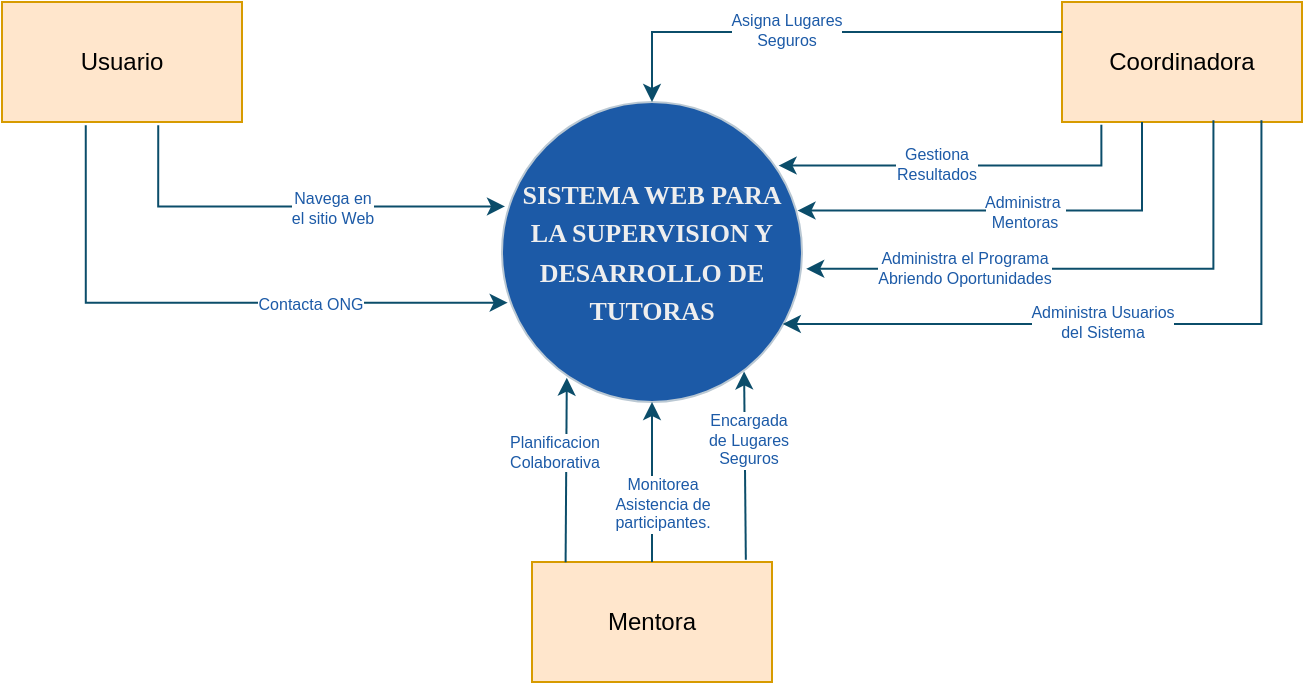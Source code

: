 <mxfile version="24.7.7" pages="7">
  <diagram id="23lrulHnrIoNquXB48Ez" name="Diagrama Cero">
    <mxGraphModel dx="955" dy="475" grid="0" gridSize="10" guides="1" tooltips="1" connect="1" arrows="1" fold="1" page="0" pageScale="1" pageWidth="827" pageHeight="1169" math="0" shadow="0">
      <root>
        <mxCell id="0" />
        <mxCell id="1" parent="0" />
        <mxCell id="agpH-qU4mdB0JUKOVaIs-1" value="&lt;b style=&quot;font-size: 13px;&quot;&gt;&lt;span lang=&quot;ES-GT&quot; style=&quot;line-height: 150%; font-family: &amp;quot;Times New Roman&amp;quot;, serif; font-size: 13px;&quot;&gt;SISTEMA WEB PARA LA SUPERVISION Y DESARROLLO DE&lt;br style=&quot;font-size: 13px;&quot;&gt;TUTORAS&lt;/span&gt;&lt;/b&gt;" style="ellipse;whiteSpace=wrap;html=1;aspect=fixed;labelBackgroundColor=none;fillColor=#1C5AA7;strokeColor=#BAC8D3;fontColor=#EEEEEE;fontSize=13;" parent="1" vertex="1">
          <mxGeometry x="330" y="190" width="150" height="150" as="geometry" />
        </mxCell>
        <mxCell id="agpH-qU4mdB0JUKOVaIs-2" value="Usuario" style="rounded=0;whiteSpace=wrap;html=1;labelBackgroundColor=none;fillColor=#ffe6cc;strokeColor=#d79b00;" parent="1" vertex="1">
          <mxGeometry x="80" y="140" width="120" height="60" as="geometry" />
        </mxCell>
        <mxCell id="agpH-qU4mdB0JUKOVaIs-3" value="Mentora" style="rounded=0;whiteSpace=wrap;html=1;labelBackgroundColor=none;fillColor=#ffe6cc;strokeColor=#d79b00;" parent="1" vertex="1">
          <mxGeometry x="345" y="420" width="120" height="60" as="geometry" />
        </mxCell>
        <mxCell id="agpH-qU4mdB0JUKOVaIs-4" value="Coordinadora" style="rounded=0;whiteSpace=wrap;html=1;labelBackgroundColor=none;fillColor=#ffe6cc;strokeColor=#d79b00;" parent="1" vertex="1">
          <mxGeometry x="610" y="140" width="120" height="60" as="geometry" />
        </mxCell>
        <mxCell id="agpH-qU4mdB0JUKOVaIs-5" value="" style="endArrow=classic;html=1;rounded=0;exitX=0.651;exitY=1.028;exitDx=0;exitDy=0;exitPerimeter=0;entryX=0.01;entryY=0.348;entryDx=0;entryDy=0;entryPerimeter=0;edgeStyle=orthogonalEdgeStyle;labelBackgroundColor=none;strokeColor=#0B4D6A;fontColor=default;" parent="1" source="agpH-qU4mdB0JUKOVaIs-2" target="agpH-qU4mdB0JUKOVaIs-1" edge="1">
          <mxGeometry width="50" height="50" relative="1" as="geometry">
            <mxPoint x="540" y="290" as="sourcePoint" />
            <mxPoint x="590" y="240" as="targetPoint" />
            <Array as="points">
              <mxPoint x="158" y="242" />
            </Array>
          </mxGeometry>
        </mxCell>
        <mxCell id="agpH-qU4mdB0JUKOVaIs-7" value="&lt;font style=&quot;font-size: 8px;&quot;&gt;Navega en&lt;/font&gt;&lt;div style=&quot;font-size: 8px;&quot;&gt;&lt;font style=&quot;font-size: 8px;&quot;&gt;el sitio Web&lt;/font&gt;&lt;/div&gt;" style="edgeLabel;html=1;align=center;verticalAlign=middle;resizable=0;points=[];fontSize=8;labelBackgroundColor=default;fontColor=#1C5AA7;" parent="agpH-qU4mdB0JUKOVaIs-5" vertex="1" connectable="0">
          <mxGeometry x="0.192" y="-1" relative="1" as="geometry">
            <mxPoint as="offset" />
          </mxGeometry>
        </mxCell>
        <mxCell id="agpH-qU4mdB0JUKOVaIs-6" value="" style="endArrow=classic;html=1;rounded=0;exitX=0.349;exitY=1.028;exitDx=0;exitDy=0;exitPerimeter=0;edgeStyle=orthogonalEdgeStyle;labelBackgroundColor=none;strokeColor=#0B4D6A;fontColor=default;entryX=0.019;entryY=0.669;entryDx=0;entryDy=0;entryPerimeter=0;" parent="1" source="agpH-qU4mdB0JUKOVaIs-2" edge="1" target="agpH-qU4mdB0JUKOVaIs-1">
          <mxGeometry width="50" height="50" relative="1" as="geometry">
            <mxPoint x="222.9" y="240.0" as="sourcePoint" />
            <mxPoint x="340" y="302" as="targetPoint" />
            <Array as="points">
              <mxPoint x="122" y="290" />
            </Array>
          </mxGeometry>
        </mxCell>
        <mxCell id="agpH-qU4mdB0JUKOVaIs-8" value="Contacta ONG" style="edgeLabel;html=1;align=center;verticalAlign=middle;resizable=0;points=[];fontSize=8;labelBackgroundColor=default;fontColor=#1C5AA7;" parent="agpH-qU4mdB0JUKOVaIs-6" vertex="1" connectable="0">
          <mxGeometry relative="1" as="geometry">
            <mxPoint x="51" as="offset" />
          </mxGeometry>
        </mxCell>
        <mxCell id="agpH-qU4mdB0JUKOVaIs-9" value="" style="endArrow=classic;html=1;rounded=0;entryX=0.922;entryY=0.212;entryDx=0;entryDy=0;edgeStyle=orthogonalEdgeStyle;labelBackgroundColor=none;strokeColor=#0B4D6A;fontColor=default;exitX=0.164;exitY=1.023;exitDx=0;exitDy=0;exitPerimeter=0;entryPerimeter=0;" parent="1" target="agpH-qU4mdB0JUKOVaIs-1" edge="1" source="agpH-qU4mdB0JUKOVaIs-4">
          <mxGeometry width="50" height="50" relative="1" as="geometry">
            <mxPoint x="620" y="230" as="sourcePoint" />
            <mxPoint x="480" y="274.83" as="targetPoint" />
            <Array as="points">
              <mxPoint x="630" y="222" />
            </Array>
          </mxGeometry>
        </mxCell>
        <mxCell id="agpH-qU4mdB0JUKOVaIs-10" value="&lt;span style=&quot;font-size: 8px;&quot;&gt;Gestiona&lt;/span&gt;&lt;div style=&quot;font-size: 8px;&quot;&gt;&lt;span style=&quot;font-size: 8px;&quot;&gt;Resultados&lt;/span&gt;&lt;/div&gt;" style="edgeLabel;html=1;align=center;verticalAlign=middle;resizable=0;points=[];fontSize=8;labelBackgroundColor=default;fontColor=#1C5AA7;" parent="agpH-qU4mdB0JUKOVaIs-9" vertex="1" connectable="0">
          <mxGeometry x="0.192" y="-1" relative="1" as="geometry">
            <mxPoint x="5" as="offset" />
          </mxGeometry>
        </mxCell>
        <mxCell id="agpH-qU4mdB0JUKOVaIs-15" value="" style="endArrow=classic;html=1;rounded=0;entryX=0.985;entryY=0.362;entryDx=0;entryDy=0;edgeStyle=orthogonalEdgeStyle;labelBackgroundColor=none;strokeColor=#0B4D6A;fontColor=default;entryPerimeter=0;" parent="1" target="agpH-qU4mdB0JUKOVaIs-1" edge="1">
          <mxGeometry width="50" height="50" relative="1" as="geometry">
            <mxPoint x="650" y="200" as="sourcePoint" />
            <mxPoint x="480.0" y="289.15" as="targetPoint" />
            <Array as="points">
              <mxPoint x="650" y="244" />
            </Array>
          </mxGeometry>
        </mxCell>
        <mxCell id="agpH-qU4mdB0JUKOVaIs-16" value="&lt;span style=&quot;font-size: 8px;&quot;&gt;Administra&amp;nbsp;&lt;/span&gt;&lt;div style=&quot;font-size: 8px;&quot;&gt;&lt;span style=&quot;font-size: 8px;&quot;&gt;Mentoras&lt;/span&gt;&lt;/div&gt;" style="edgeLabel;html=1;align=center;verticalAlign=middle;resizable=0;points=[];fontSize=8;labelBackgroundColor=default;fontColor=#1C5AA7;" parent="agpH-qU4mdB0JUKOVaIs-15" vertex="1" connectable="0">
          <mxGeometry x="0.192" y="-1" relative="1" as="geometry">
            <mxPoint x="25" y="1" as="offset" />
          </mxGeometry>
        </mxCell>
        <mxCell id="agpH-qU4mdB0JUKOVaIs-19" value="" style="endArrow=classic;html=1;rounded=0;exitX=0.891;exitY=-0.018;exitDx=0;exitDy=0;labelBackgroundColor=none;strokeColor=#0B4D6A;fontColor=default;exitPerimeter=0;entryX=0.807;entryY=0.898;entryDx=0;entryDy=0;entryPerimeter=0;" parent="1" source="agpH-qU4mdB0JUKOVaIs-3" target="agpH-qU4mdB0JUKOVaIs-1" edge="1">
          <mxGeometry width="50" height="50" relative="1" as="geometry">
            <mxPoint x="550" y="410" as="sourcePoint" />
            <mxPoint x="461" y="320" as="targetPoint" />
          </mxGeometry>
        </mxCell>
        <mxCell id="agpH-qU4mdB0JUKOVaIs-20" value="&lt;span style=&quot;font-size: 8px;&quot;&gt;Encargada&lt;/span&gt;&lt;div style=&quot;font-size: 8px;&quot;&gt;&lt;span style=&quot;font-size: 8px;&quot;&gt;de Lugares&lt;/span&gt;&lt;/div&gt;&lt;div style=&quot;font-size: 8px;&quot;&gt;&lt;span style=&quot;font-size: 8px;&quot;&gt;Seguros&lt;/span&gt;&lt;/div&gt;" style="edgeLabel;html=1;align=center;verticalAlign=middle;resizable=0;points=[];fontSize=8;labelBackgroundColor=default;fontColor=#1C5AA7;" parent="agpH-qU4mdB0JUKOVaIs-19" vertex="1" connectable="0">
          <mxGeometry x="0.192" y="-1" relative="1" as="geometry">
            <mxPoint y="-4" as="offset" />
          </mxGeometry>
        </mxCell>
        <mxCell id="agpH-qU4mdB0JUKOVaIs-21" value="" style="endArrow=classic;html=1;rounded=0;exitX=0.5;exitY=0;exitDx=0;exitDy=0;entryX=0.5;entryY=1;entryDx=0;entryDy=0;labelBackgroundColor=none;strokeColor=#0B4D6A;fontColor=default;" parent="1" source="agpH-qU4mdB0JUKOVaIs-3" target="agpH-qU4mdB0JUKOVaIs-1" edge="1">
          <mxGeometry width="50" height="50" relative="1" as="geometry">
            <mxPoint x="550" y="420" as="sourcePoint" />
            <mxPoint x="410" y="340" as="targetPoint" />
          </mxGeometry>
        </mxCell>
        <mxCell id="agpH-qU4mdB0JUKOVaIs-22" value="&lt;span style=&quot;font-size: 8px;&quot;&gt;Monitorea&lt;/span&gt;&lt;div style=&quot;font-size: 8px;&quot;&gt;&lt;span style=&quot;font-size: 8px;&quot;&gt;Asistencia de&lt;/span&gt;&lt;/div&gt;&lt;div style=&quot;font-size: 8px;&quot;&gt;participantes.&lt;/div&gt;" style="edgeLabel;html=1;align=center;verticalAlign=middle;resizable=0;points=[];fontSize=8;labelBackgroundColor=default;fontColor=#1C5AA7;" parent="agpH-qU4mdB0JUKOVaIs-21" vertex="1" connectable="0">
          <mxGeometry x="0.192" y="-1" relative="1" as="geometry">
            <mxPoint x="4" y="18" as="offset" />
          </mxGeometry>
        </mxCell>
        <mxCell id="agpH-qU4mdB0JUKOVaIs-23" value="" style="endArrow=classic;html=1;rounded=0;entryX=0.216;entryY=0.919;entryDx=0;entryDy=0;labelBackgroundColor=none;strokeColor=#0B4D6A;fontColor=default;exitX=0.14;exitY=0.003;exitDx=0;exitDy=0;exitPerimeter=0;entryPerimeter=0;" parent="1" target="agpH-qU4mdB0JUKOVaIs-1" edge="1" source="agpH-qU4mdB0JUKOVaIs-3">
          <mxGeometry width="50" height="50" relative="1" as="geometry">
            <mxPoint x="580" y="420" as="sourcePoint" />
            <mxPoint x="410" y="343" as="targetPoint" />
          </mxGeometry>
        </mxCell>
        <mxCell id="agpH-qU4mdB0JUKOVaIs-24" value="&lt;span style=&quot;font-size: 8px;&quot;&gt;Planificacion&lt;/span&gt;&lt;div style=&quot;font-size: 8px;&quot;&gt;&lt;span style=&quot;font-size: 8px;&quot;&gt;Colaborativa&lt;/span&gt;&lt;/div&gt;" style="edgeLabel;html=1;align=center;verticalAlign=middle;resizable=0;points=[];fontSize=8;labelBackgroundColor=default;fontColor=#1C5AA7;" parent="agpH-qU4mdB0JUKOVaIs-23" vertex="1" connectable="0">
          <mxGeometry x="0.192" y="-1" relative="1" as="geometry">
            <mxPoint x="-7" as="offset" />
          </mxGeometry>
        </mxCell>
        <mxCell id="wbm_cvYtsWfWtKKAAzht-3" value="" style="endArrow=classic;html=1;rounded=0;entryX=1.014;entryY=0.556;entryDx=0;entryDy=0;edgeStyle=orthogonalEdgeStyle;exitX=0.631;exitY=0.986;exitDx=0;exitDy=0;labelBackgroundColor=none;strokeColor=#0B4D6A;fontColor=default;entryPerimeter=0;exitPerimeter=0;" edge="1" parent="1" source="agpH-qU4mdB0JUKOVaIs-4" target="agpH-qU4mdB0JUKOVaIs-1">
          <mxGeometry width="50" height="50" relative="1" as="geometry">
            <mxPoint x="669.4" y="232.5" as="sourcePoint" />
            <mxPoint x="480" y="297.5" as="targetPoint" />
            <Array as="points">
              <mxPoint x="686" y="273" />
            </Array>
          </mxGeometry>
        </mxCell>
        <mxCell id="wbm_cvYtsWfWtKKAAzht-4" value="Administra el Programa&lt;div&gt;Abriendo Oportunidades&lt;/div&gt;" style="edgeLabel;html=1;align=center;verticalAlign=middle;resizable=0;points=[];fontSize=8;labelBackgroundColor=default;fontColor=#1C5AA7;" vertex="1" connectable="0" parent="wbm_cvYtsWfWtKKAAzht-3">
          <mxGeometry x="0.192" y="-1" relative="1" as="geometry">
            <mxPoint x="-34" as="offset" />
          </mxGeometry>
        </mxCell>
        <mxCell id="wbm_cvYtsWfWtKKAAzht-5" value="" style="endArrow=classic;html=1;rounded=0;entryX=0.936;entryY=0.74;entryDx=0;entryDy=0;edgeStyle=orthogonalEdgeStyle;exitX=0.831;exitY=0.986;exitDx=0;exitDy=0;labelBackgroundColor=none;strokeColor=#0B4D6A;fontColor=default;entryPerimeter=0;exitPerimeter=0;" edge="1" parent="1" source="agpH-qU4mdB0JUKOVaIs-4" target="agpH-qU4mdB0JUKOVaIs-1">
          <mxGeometry width="50" height="50" relative="1" as="geometry">
            <mxPoint x="710" y="210" as="sourcePoint" />
            <mxPoint x="481" y="308" as="targetPoint" />
            <Array as="points">
              <mxPoint x="710" y="301" />
            </Array>
          </mxGeometry>
        </mxCell>
        <mxCell id="wbm_cvYtsWfWtKKAAzht-6" value="Administra Usuarios&lt;div&gt;del Sistema&lt;/div&gt;" style="edgeLabel;html=1;align=center;verticalAlign=middle;resizable=0;points=[];fontSize=8;labelBackgroundColor=default;fontColor=#1C5AA7;" vertex="1" connectable="0" parent="wbm_cvYtsWfWtKKAAzht-5">
          <mxGeometry x="0.192" y="-1" relative="1" as="geometry">
            <mxPoint x="22" as="offset" />
          </mxGeometry>
        </mxCell>
        <mxCell id="wbm_cvYtsWfWtKKAAzht-7" value="" style="endArrow=classic;html=1;rounded=0;entryX=0.5;entryY=0;entryDx=0;entryDy=0;edgeStyle=orthogonalEdgeStyle;labelBackgroundColor=none;strokeColor=#0B4D6A;fontColor=default;exitX=0;exitY=0.25;exitDx=0;exitDy=0;" edge="1" parent="1" source="agpH-qU4mdB0JUKOVaIs-4" target="agpH-qU4mdB0JUKOVaIs-1">
          <mxGeometry width="50" height="50" relative="1" as="geometry">
            <mxPoint x="640" y="211" as="sourcePoint" />
            <mxPoint x="478" y="232" as="targetPoint" />
            <Array as="points">
              <mxPoint x="405" y="155" />
            </Array>
          </mxGeometry>
        </mxCell>
        <mxCell id="wbm_cvYtsWfWtKKAAzht-8" value="Asigna Lugares&lt;div&gt;Seguros&lt;/div&gt;" style="edgeLabel;html=1;align=center;verticalAlign=middle;resizable=0;points=[];fontSize=8;labelBackgroundColor=default;fontColor=#1C5AA7;" vertex="1" connectable="0" parent="wbm_cvYtsWfWtKKAAzht-7">
          <mxGeometry x="0.192" y="-1" relative="1" as="geometry">
            <mxPoint x="5" as="offset" />
          </mxGeometry>
        </mxCell>
      </root>
    </mxGraphModel>
  </diagram>
  <diagram id="Wxonwqgx6OUFyV1Gxudw" name="Diagrama de Caso de uso">
    <mxGraphModel dx="5250" dy="3980" grid="0" gridSize="10" guides="1" tooltips="1" connect="1" arrows="1" fold="1" page="0" pageScale="1" pageWidth="827" pageHeight="1169" math="0" shadow="0">
      <root>
        <mxCell id="0" />
        <mxCell id="1" parent="0" />
        <mxCell id="Y8_BbINCxFbyW6QwlrL0-1" value="&lt;font color=&quot;#ffffff&quot;&gt;COLORES&lt;/font&gt;&lt;div&gt;&lt;font color=&quot;#ffffff&quot;&gt;blanco:&amp;nbsp;&lt;/font&gt;&lt;/div&gt;&lt;div&gt;&lt;font color=&quot;#ffffff&quot;&gt;azul:&amp;nbsp; #1C5AA7&lt;/font&gt;&lt;/div&gt;&lt;div&gt;&lt;font color=&quot;#ffffff&quot;&gt;amarillo:&amp;nbsp;#FAB516&lt;/font&gt;&lt;/div&gt;&lt;div&gt;&lt;font color=&quot;#ffffff&quot;&gt;anaranjado:&amp;nbsp;#E76216&lt;/font&gt;&lt;/div&gt;" style="whiteSpace=wrap;html=1;labelBackgroundColor=none;fillColor=#1C5AA7;strokeColor=#457B9D;fontColor=#1D3557;" parent="1" vertex="1">
          <mxGeometry x="350" y="-160" width="190" height="100" as="geometry" />
        </mxCell>
        <mxCell id="Y8_BbINCxFbyW6QwlrL0-2" value="&lt;span style=&quot;font-size: 23px; font-weight: 400;&quot;&gt;&lt;font color=&quot;#ffffff&quot;&gt;SISTEMA WEB REDMI A&#39;Q&#39;AB&#39;AL&lt;/font&gt;&lt;/span&gt;" style="swimlane;whiteSpace=wrap;html=1;startSize=30;fillColor=#1C5AA7;labelBackgroundColor=none;strokeColor=#1C5AA7;fontColor=#1D3557;" parent="1" vertex="1">
          <mxGeometry x="170" y="50" width="420" height="470" as="geometry" />
        </mxCell>
        <mxCell id="Y8_BbINCxFbyW6QwlrL0-3" value="Inicio" style="ellipse;whiteSpace=wrap;html=1;labelBackgroundColor=none;fillColor=#ffe6cc;strokeColor=#d79b00;" parent="Y8_BbINCxFbyW6QwlrL0-2" vertex="1">
          <mxGeometry x="170" y="40" width="86" height="60" as="geometry" />
        </mxCell>
        <mxCell id="Y8_BbINCxFbyW6QwlrL0-5" value="" style="endArrow=none;html=1;rounded=0;entryX=0.058;entryY=0.713;entryDx=0;entryDy=0;exitX=0.758;exitY=0.05;exitDx=0;exitDy=0;labelBackgroundColor=none;strokeColor=#1C5AA7;fontColor=default;exitPerimeter=0;endFill=0;entryPerimeter=0;" parent="Y8_BbINCxFbyW6QwlrL0-2" source="Y8_BbINCxFbyW6QwlrL0-11" target="Y8_BbINCxFbyW6QwlrL0-3" edge="1">
          <mxGeometry width="50" height="50" relative="1" as="geometry">
            <mxPoint y="340" as="sourcePoint" />
            <mxPoint x="50" y="290" as="targetPoint" />
          </mxGeometry>
        </mxCell>
        <mxCell id="Y8_BbINCxFbyW6QwlrL0-6" value="Programas" style="ellipse;whiteSpace=wrap;html=1;labelBackgroundColor=none;fillColor=#ffe6cc;strokeColor=#d79b00;" parent="Y8_BbINCxFbyW6QwlrL0-2" vertex="1">
          <mxGeometry x="252" y="180" width="100" height="60" as="geometry" />
        </mxCell>
        <mxCell id="Y8_BbINCxFbyW6QwlrL0-7" value="Eventos&amp;nbsp;&lt;div&gt;&lt;span style=&quot;background-color: initial;&quot;&gt;Fechas Importantes&amp;nbsp;&lt;/span&gt;&lt;/div&gt;" style="ellipse;whiteSpace=wrap;html=1;labelBackgroundColor=none;fillColor=#ffe6cc;strokeColor=#d79b00;" parent="Y8_BbINCxFbyW6QwlrL0-2" vertex="1">
          <mxGeometry x="244" y="100" width="116" height="60" as="geometry" />
        </mxCell>
        <mxCell id="Y8_BbINCxFbyW6QwlrL0-10" value="Nosotras" style="ellipse;whiteSpace=wrap;html=1;labelBackgroundColor=none;fillColor=#ffe6cc;strokeColor=#d79b00;" parent="Y8_BbINCxFbyW6QwlrL0-2" vertex="1">
          <mxGeometry x="156" y="250" width="100" height="60" as="geometry" />
        </mxCell>
        <mxCell id="Y8_BbINCxFbyW6QwlrL0-11" value="Interaccion" style="ellipse;whiteSpace=wrap;html=1;labelBackgroundColor=none;fillColor=#ffe6cc;strokeColor=#d79b00;" parent="Y8_BbINCxFbyW6QwlrL0-2" vertex="1">
          <mxGeometry x="40" y="130" width="100" height="60" as="geometry" />
        </mxCell>
        <mxCell id="Y8_BbINCxFbyW6QwlrL0-12" value="" style="endArrow=none;html=1;rounded=0;entryX=0;entryY=0.5;entryDx=0;entryDy=0;exitX=0.967;exitY=0.337;exitDx=0;exitDy=0;exitPerimeter=0;labelBackgroundColor=none;strokeColor=#1C5AA7;fontColor=default;endFill=0;" parent="Y8_BbINCxFbyW6QwlrL0-2" source="Y8_BbINCxFbyW6QwlrL0-11" target="Y8_BbINCxFbyW6QwlrL0-7" edge="1">
          <mxGeometry width="50" height="50" relative="1" as="geometry">
            <mxPoint x="130" y="240" as="sourcePoint" />
            <mxPoint x="54" y="130" as="targetPoint" />
          </mxGeometry>
        </mxCell>
        <mxCell id="Y8_BbINCxFbyW6QwlrL0-13" value="" style="endArrow=none;html=1;rounded=0;entryX=0;entryY=0.5;entryDx=0;entryDy=0;exitX=0.965;exitY=0.698;exitDx=0;exitDy=0;exitPerimeter=0;labelBackgroundColor=none;strokeColor=#1C5AA7;fontColor=default;endFill=0;" parent="Y8_BbINCxFbyW6QwlrL0-2" source="Y8_BbINCxFbyW6QwlrL0-11" target="Y8_BbINCxFbyW6QwlrL0-6" edge="1">
          <mxGeometry width="50" height="50" relative="1" as="geometry">
            <mxPoint x="127" y="250" as="sourcePoint" />
            <mxPoint x="64" y="140" as="targetPoint" />
          </mxGeometry>
        </mxCell>
        <mxCell id="Y8_BbINCxFbyW6QwlrL0-14" value="" style="endArrow=none;html=1;rounded=0;exitX=0.74;exitY=0.944;exitDx=0;exitDy=0;labelBackgroundColor=none;strokeColor=#1C5AA7;fontColor=default;exitPerimeter=0;endFill=0;" parent="Y8_BbINCxFbyW6QwlrL0-2" source="Y8_BbINCxFbyW6QwlrL0-11" target="Y8_BbINCxFbyW6QwlrL0-10" edge="1">
          <mxGeometry width="50" height="50" relative="1" as="geometry">
            <mxPoint x="-95" y="210" as="sourcePoint" />
            <mxPoint x="180" y="340" as="targetPoint" />
          </mxGeometry>
        </mxCell>
        <mxCell id="Y8_BbINCxFbyW6QwlrL0-15" value="Inicio&amp;nbsp;&lt;div&gt;de&amp;nbsp;&lt;div&gt;Sesion&lt;/div&gt;&lt;/div&gt;" style="ellipse;whiteSpace=wrap;html=1;labelBackgroundColor=none;fillColor=#ffe6cc;strokeColor=#d79b00;" parent="Y8_BbINCxFbyW6QwlrL0-2" vertex="1">
          <mxGeometry x="30" y="380" width="100" height="60" as="geometry" />
        </mxCell>
        <mxCell id="Y8_BbINCxFbyW6QwlrL0-16" value="" style="endArrow=none;dashed=1;html=1;rounded=0;exitX=1;exitY=0.5;exitDx=0;exitDy=0;entryX=0;entryY=0.5;entryDx=0;entryDy=0;entryPerimeter=0;labelBackgroundColor=none;strokeColor=#457B9D;fontColor=default;" parent="Y8_BbINCxFbyW6QwlrL0-2" source="Y8_BbINCxFbyW6QwlrL0-15" target="Y8_BbINCxFbyW6QwlrL0-18" edge="1">
          <mxGeometry width="50" height="50" relative="1" as="geometry">
            <mxPoint x="160" y="480" as="sourcePoint" />
            <mxPoint x="743" y="470" as="targetPoint" />
          </mxGeometry>
        </mxCell>
        <mxCell id="Y8_BbINCxFbyW6QwlrL0-17" value="&amp;lt;Include&amp;gt;" style="edgeLabel;html=1;align=center;verticalAlign=middle;resizable=0;points=[];labelBackgroundColor=none;fontColor=#1D3557;" parent="Y8_BbINCxFbyW6QwlrL0-16" vertex="1" connectable="0">
          <mxGeometry x="-0.07" y="-1" relative="1" as="geometry">
            <mxPoint as="offset" />
          </mxGeometry>
        </mxCell>
        <mxCell id="Y8_BbINCxFbyW6QwlrL0-18" value="Ingreso&lt;div&gt;de&amp;nbsp;&lt;/div&gt;&lt;div&gt;Credenciales&lt;/div&gt;" style="ellipse;whiteSpace=wrap;html=1;labelBackgroundColor=none;fillColor=#ffe6cc;strokeColor=#d79b00;" parent="Y8_BbINCxFbyW6QwlrL0-2" vertex="1">
          <mxGeometry x="256" y="380" width="112" height="60" as="geometry" />
        </mxCell>
        <mxCell id="Y8_BbINCxFbyW6QwlrL0-19" value="Usuario con&amp;nbsp;&lt;div&gt;Permiso&lt;/div&gt;" style="shape=umlActor;verticalLabelPosition=bottom;verticalAlign=top;html=1;outlineConnect=0;labelBackgroundColor=none;fillColor=#fff2cc;strokeColor=#d6b656;" parent="Y8_BbINCxFbyW6QwlrL0-2" vertex="1">
          <mxGeometry x="-130" y="380" width="30" height="60" as="geometry" />
        </mxCell>
        <mxCell id="Y8_BbINCxFbyW6QwlrL0-20" value="" style="endArrow=none;html=1;rounded=0;entryX=0;entryY=1;entryDx=0;entryDy=0;exitX=0.5;exitY=0.5;exitDx=0;exitDy=0;exitPerimeter=0;labelBackgroundColor=none;strokeColor=#1C5AA7;fontColor=default;endFill=0;" parent="Y8_BbINCxFbyW6QwlrL0-2" source="Y8_BbINCxFbyW6QwlrL0-19" target="Y8_BbINCxFbyW6QwlrL0-11" edge="1">
          <mxGeometry width="50" height="50" relative="1" as="geometry">
            <mxPoint x="-95" y="250" as="sourcePoint" />
            <mxPoint x="40" y="250" as="targetPoint" />
          </mxGeometry>
        </mxCell>
        <mxCell id="Y8_BbINCxFbyW6QwlrL0-21" value="" style="endArrow=none;html=1;rounded=0;entryX=0;entryY=0.5;entryDx=0;entryDy=0;exitX=0.5;exitY=0.5;exitDx=0;exitDy=0;exitPerimeter=0;labelBackgroundColor=none;strokeColor=#1C5AA7;fontColor=default;endFill=0;" parent="Y8_BbINCxFbyW6QwlrL0-2" source="Y8_BbINCxFbyW6QwlrL0-19" target="Y8_BbINCxFbyW6QwlrL0-15" edge="1">
          <mxGeometry width="50" height="50" relative="1" as="geometry">
            <mxPoint x="-105" y="420" as="sourcePoint" />
            <mxPoint x="54" y="271" as="targetPoint" />
          </mxGeometry>
        </mxCell>
        <mxCell id="Y8_BbINCxFbyW6QwlrL0-37" value="&lt;div&gt;Sistema Administrativo&lt;/div&gt;" style="ellipse;whiteSpace=wrap;html=1;labelBackgroundColor=none;fillColor=#ffe6cc;strokeColor=#d79b00;" parent="Y8_BbINCxFbyW6QwlrL0-2" vertex="1">
          <mxGeometry x="280" y="260" width="120" height="60" as="geometry" />
        </mxCell>
        <mxCell id="Y8_BbINCxFbyW6QwlrL0-38" value="" style="endArrow=none;dashed=1;html=1;rounded=0;exitX=0.5;exitY=0;exitDx=0;exitDy=0;entryX=0.417;entryY=1.054;entryDx=0;entryDy=0;labelBackgroundColor=none;strokeColor=#457B9D;fontColor=default;entryPerimeter=0;" parent="Y8_BbINCxFbyW6QwlrL0-2" source="Y8_BbINCxFbyW6QwlrL0-18" target="Y8_BbINCxFbyW6QwlrL0-37" edge="1">
          <mxGeometry width="50" height="50" relative="1" as="geometry">
            <mxPoint x="351" y="403" as="sourcePoint" />
            <mxPoint x="510" y="480" as="targetPoint" />
          </mxGeometry>
        </mxCell>
        <mxCell id="Y8_BbINCxFbyW6QwlrL0-39" value="&amp;lt;include&amp;gt;" style="edgeLabel;html=1;align=center;verticalAlign=middle;resizable=0;points=[];labelBackgroundColor=none;fontColor=#1D3557;" parent="Y8_BbINCxFbyW6QwlrL0-38" vertex="1" connectable="0">
          <mxGeometry x="-0.07" y="-1" relative="1" as="geometry">
            <mxPoint as="offset" />
          </mxGeometry>
        </mxCell>
        <mxCell id="Y8_BbINCxFbyW6QwlrL0-40" value="&lt;span style=&quot;font-size: 23px; font-weight: 400;&quot;&gt;Sistema Administrativo&lt;/span&gt;" style="swimlane;whiteSpace=wrap;html=1;startSize=30;fillColor=#A8DADC;labelBackgroundColor=none;strokeColor=#457B9D;fontColor=#1D3557;" parent="1" vertex="1">
          <mxGeometry x="800" y="-1150" width="1020" height="650" as="geometry" />
        </mxCell>
        <mxCell id="Y8_BbINCxFbyW6QwlrL0-41" value="Dashboard" style="ellipse;whiteSpace=wrap;html=1;labelBackgroundColor=none;fillColor=#A8DADC;strokeColor=#457B9D;fontColor=#1D3557;" parent="Y8_BbINCxFbyW6QwlrL0-40" vertex="1">
          <mxGeometry x="206" y="55" width="86" height="60" as="geometry" />
        </mxCell>
        <mxCell id="Y8_BbINCxFbyW6QwlrL0-42" value="Descripcion&lt;div&gt;de informacion&lt;/div&gt;&lt;div&gt;Recaudada&lt;/div&gt;" style="ellipse;whiteSpace=wrap;html=1;labelBackgroundColor=none;fillColor=#A8DADC;strokeColor=#457B9D;fontColor=#1D3557;" parent="Y8_BbINCxFbyW6QwlrL0-40" vertex="1">
          <mxGeometry x="406" y="45" width="120" height="80" as="geometry" />
        </mxCell>
        <mxCell id="Y8_BbINCxFbyW6QwlrL0-43" value="" style="endArrow=none;html=1;rounded=0;entryX=0;entryY=0.5;entryDx=0;entryDy=0;exitX=1;exitY=0;exitDx=0;exitDy=0;labelBackgroundColor=none;strokeColor=#457B9D;fontColor=default;endFill=0;" parent="Y8_BbINCxFbyW6QwlrL0-40" source="Y8_BbINCxFbyW6QwlrL0-49" target="Y8_BbINCxFbyW6QwlrL0-41" edge="1">
          <mxGeometry width="50" height="50" relative="1" as="geometry">
            <mxPoint x="-14" y="325" as="sourcePoint" />
            <mxPoint x="36" y="275" as="targetPoint" />
          </mxGeometry>
        </mxCell>
        <mxCell id="F3wX0y49Gzue_G1Gl9kZ-13" value="" style="edgeStyle=orthogonalEdgeStyle;rounded=0;orthogonalLoop=1;jettySize=auto;html=1;endArrow=none;endFill=0;labelBackgroundColor=none;strokeColor=#457B9D;fontColor=default;" parent="Y8_BbINCxFbyW6QwlrL0-40" source="Y8_BbINCxFbyW6QwlrL0-44" target="Y8_BbINCxFbyW6QwlrL0-49" edge="1">
          <mxGeometry relative="1" as="geometry" />
        </mxCell>
        <mxCell id="Y8_BbINCxFbyW6QwlrL0-44" value="Participantes&lt;div&gt;Inscripciones&lt;/div&gt;" style="ellipse;whiteSpace=wrap;html=1;labelBackgroundColor=none;fillColor=#A8DADC;strokeColor=#457B9D;fontColor=#1D3557;" parent="Y8_BbINCxFbyW6QwlrL0-40" vertex="1">
          <mxGeometry x="202" y="295" width="100" height="60" as="geometry" />
        </mxCell>
        <mxCell id="Y8_BbINCxFbyW6QwlrL0-45" value="Momostenango" style="ellipse;whiteSpace=wrap;html=1;labelBackgroundColor=none;fillColor=#A8DADC;strokeColor=#457B9D;fontColor=#1D3557;" parent="Y8_BbINCxFbyW6QwlrL0-40" vertex="1">
          <mxGeometry x="202" y="155" width="90" height="60" as="geometry" />
        </mxCell>
        <mxCell id="Y8_BbINCxFbyW6QwlrL0-46" value="Mentoras" style="ellipse;whiteSpace=wrap;html=1;labelBackgroundColor=none;fillColor=#A8DADC;strokeColor=#457B9D;fontColor=#1D3557;" parent="Y8_BbINCxFbyW6QwlrL0-40" vertex="1">
          <mxGeometry x="336" y="125" width="90" height="60" as="geometry" />
        </mxCell>
        <mxCell id="Y8_BbINCxFbyW6QwlrL0-47" value="Niñas" style="ellipse;whiteSpace=wrap;html=1;labelBackgroundColor=none;fillColor=#A8DADC;strokeColor=#457B9D;fontColor=#1D3557;" parent="Y8_BbINCxFbyW6QwlrL0-40" vertex="1">
          <mxGeometry x="336" y="265" width="90" height="60" as="geometry" />
        </mxCell>
        <mxCell id="Y8_BbINCxFbyW6QwlrL0-48" value="Planificacion&amp;nbsp;&lt;div&gt;Colaborativa&lt;/div&gt;" style="ellipse;whiteSpace=wrap;html=1;labelBackgroundColor=none;fillColor=#A8DADC;strokeColor=#457B9D;fontColor=#1D3557;" parent="Y8_BbINCxFbyW6QwlrL0-40" vertex="1">
          <mxGeometry x="250" y="490" width="100" height="60" as="geometry" />
        </mxCell>
        <mxCell id="Y8_BbINCxFbyW6QwlrL0-49" value="Pagina&amp;nbsp;&lt;div&gt;Principal&lt;/div&gt;" style="ellipse;whiteSpace=wrap;html=1;labelBackgroundColor=none;fillColor=#A8DADC;strokeColor=#457B9D;fontColor=#1D3557;" parent="Y8_BbINCxFbyW6QwlrL0-40" vertex="1">
          <mxGeometry x="36" y="295" width="100" height="60" as="geometry" />
        </mxCell>
        <mxCell id="Y8_BbINCxFbyW6QwlrL0-50" value="" style="endArrow=none;html=1;rounded=0;entryX=0;entryY=0.5;entryDx=0;entryDy=0;exitX=0.967;exitY=0.337;exitDx=0;exitDy=0;exitPerimeter=0;labelBackgroundColor=none;strokeColor=#457B9D;fontColor=default;endFill=0;" parent="Y8_BbINCxFbyW6QwlrL0-40" source="Y8_BbINCxFbyW6QwlrL0-49" target="Y8_BbINCxFbyW6QwlrL0-45" edge="1">
          <mxGeometry width="50" height="50" relative="1" as="geometry">
            <mxPoint x="116" y="225" as="sourcePoint" />
            <mxPoint x="40" y="115" as="targetPoint" />
          </mxGeometry>
        </mxCell>
        <mxCell id="Y8_BbINCxFbyW6QwlrL0-51" value="" style="endArrow=none;html=1;rounded=0;entryX=0;entryY=0.5;entryDx=0;entryDy=0;exitX=1;exitY=0.5;exitDx=0;exitDy=0;labelBackgroundColor=none;strokeColor=#457B9D;fontColor=default;endFill=0;" parent="Y8_BbINCxFbyW6QwlrL0-40" source="Y8_BbINCxFbyW6QwlrL0-49" target="Y8_BbINCxFbyW6QwlrL0-44" edge="1">
          <mxGeometry width="50" height="50" relative="1" as="geometry">
            <mxPoint x="113" y="235" as="sourcePoint" />
            <mxPoint x="50" y="125" as="targetPoint" />
          </mxGeometry>
        </mxCell>
        <mxCell id="Y8_BbINCxFbyW6QwlrL0-52" value="" style="endArrow=none;html=1;rounded=0;entryX=0;entryY=0.5;entryDx=0;entryDy=0;exitX=1;exitY=1;exitDx=0;exitDy=0;labelBackgroundColor=none;strokeColor=#457B9D;fontColor=default;endFill=0;" parent="Y8_BbINCxFbyW6QwlrL0-40" source="Y8_BbINCxFbyW6QwlrL0-49" target="Y8_BbINCxFbyW6QwlrL0-48" edge="1">
          <mxGeometry width="50" height="50" relative="1" as="geometry">
            <mxPoint x="-109" y="195" as="sourcePoint" />
            <mxPoint x="166" y="325" as="targetPoint" />
          </mxGeometry>
        </mxCell>
        <mxCell id="Y8_BbINCxFbyW6QwlrL0-53" value="" style="endArrow=none;html=1;rounded=0;entryX=0;entryY=0.5;entryDx=0;entryDy=0;exitX=1;exitY=0.5;exitDx=0;exitDy=0;labelBackgroundColor=none;strokeColor=#457B9D;fontColor=default;endFill=0;" parent="Y8_BbINCxFbyW6QwlrL0-40" source="Y8_BbINCxFbyW6QwlrL0-41" target="Y8_BbINCxFbyW6QwlrL0-42" edge="1">
          <mxGeometry width="50" height="50" relative="1" as="geometry">
            <mxPoint x="111" y="256" as="sourcePoint" />
            <mxPoint x="212" y="365" as="targetPoint" />
          </mxGeometry>
        </mxCell>
        <mxCell id="Y8_BbINCxFbyW6QwlrL0-54" value="" style="endArrow=none;html=1;rounded=0;entryX=0;entryY=0.5;entryDx=0;entryDy=0;labelBackgroundColor=none;strokeColor=#457B9D;fontColor=default;endFill=0;" parent="Y8_BbINCxFbyW6QwlrL0-40" source="Y8_BbINCxFbyW6QwlrL0-45" target="Y8_BbINCxFbyW6QwlrL0-46" edge="1">
          <mxGeometry width="50" height="50" relative="1" as="geometry">
            <mxPoint x="121" y="266" as="sourcePoint" />
            <mxPoint x="222" y="375" as="targetPoint" />
          </mxGeometry>
        </mxCell>
        <mxCell id="Y8_BbINCxFbyW6QwlrL0-55" value="" style="endArrow=none;html=1;rounded=0;entryX=0;entryY=0.5;entryDx=0;entryDy=0;exitX=0.972;exitY=0.339;exitDx=0;exitDy=0;exitPerimeter=0;labelBackgroundColor=none;strokeColor=#457B9D;fontColor=default;endFill=0;" parent="Y8_BbINCxFbyW6QwlrL0-40" source="Y8_BbINCxFbyW6QwlrL0-44" target="Y8_BbINCxFbyW6QwlrL0-47" edge="1">
          <mxGeometry width="50" height="50" relative="1" as="geometry">
            <mxPoint x="316" y="285" as="sourcePoint" />
            <mxPoint x="232" y="385" as="targetPoint" />
          </mxGeometry>
        </mxCell>
        <mxCell id="Y8_BbINCxFbyW6QwlrL0-56" value="Datos&lt;div&gt;Importantes&lt;/div&gt;" style="ellipse;whiteSpace=wrap;html=1;labelBackgroundColor=none;fillColor=#A8DADC;strokeColor=#457B9D;fontColor=#1D3557;" parent="Y8_BbINCxFbyW6QwlrL0-40" vertex="1">
          <mxGeometry x="784" y="55" width="100" height="60" as="geometry" />
        </mxCell>
        <mxCell id="Y8_BbINCxFbyW6QwlrL0-57" value="" style="endArrow=none;dashed=1;html=1;rounded=0;entryX=0;entryY=0.5;entryDx=0;entryDy=0;labelBackgroundColor=none;strokeColor=#457B9D;fontColor=default;" parent="Y8_BbINCxFbyW6QwlrL0-40" target="Y8_BbINCxFbyW6QwlrL0-56" edge="1">
          <mxGeometry width="50" height="50" relative="1" as="geometry">
            <mxPoint x="526" y="85" as="sourcePoint" />
            <mxPoint x="416" y="365" as="targetPoint" />
          </mxGeometry>
        </mxCell>
        <mxCell id="Y8_BbINCxFbyW6QwlrL0-58" value="&amp;lt;Extend&amp;gt;" style="edgeLabel;html=1;align=center;verticalAlign=middle;resizable=0;points=[];labelBackgroundColor=none;fontColor=#1D3557;" parent="Y8_BbINCxFbyW6QwlrL0-57" vertex="1" connectable="0">
          <mxGeometry x="-0.07" y="-1" relative="1" as="geometry">
            <mxPoint as="offset" />
          </mxGeometry>
        </mxCell>
        <mxCell id="Y8_BbINCxFbyW6QwlrL0-59" value="Modo&lt;div&gt;Claro/Oscuro&lt;/div&gt;" style="ellipse;whiteSpace=wrap;html=1;labelBackgroundColor=none;fillColor=#A8DADC;strokeColor=#457B9D;fontColor=#1D3557;" parent="Y8_BbINCxFbyW6QwlrL0-40" vertex="1">
          <mxGeometry x="36" y="110" width="100" height="60" as="geometry" />
        </mxCell>
        <mxCell id="Y8_BbINCxFbyW6QwlrL0-60" value="Acciones" style="ellipse;whiteSpace=wrap;html=1;labelBackgroundColor=none;fillColor=#A8DADC;strokeColor=#457B9D;fontColor=#1D3557;" parent="Y8_BbINCxFbyW6QwlrL0-40" vertex="1">
          <mxGeometry x="526" y="225" width="100" height="60" as="geometry" />
        </mxCell>
        <mxCell id="Y8_BbINCxFbyW6QwlrL0-61" value="Espacios&amp;nbsp;&lt;div&gt;Seguros&lt;/div&gt;" style="ellipse;whiteSpace=wrap;html=1;labelBackgroundColor=none;fillColor=#A8DADC;strokeColor=#457B9D;fontColor=#1D3557;" parent="Y8_BbINCxFbyW6QwlrL0-40" vertex="1">
          <mxGeometry x="336" y="195" width="90" height="60" as="geometry" />
        </mxCell>
        <mxCell id="Y8_BbINCxFbyW6QwlrL0-62" value="" style="endArrow=none;html=1;rounded=0;entryX=0;entryY=0.5;entryDx=0;entryDy=0;exitX=0.959;exitY=0.728;exitDx=0;exitDy=0;labelBackgroundColor=none;strokeColor=#457B9D;fontColor=default;endFill=0;exitPerimeter=0;" parent="Y8_BbINCxFbyW6QwlrL0-40" source="Y8_BbINCxFbyW6QwlrL0-45" target="Y8_BbINCxFbyW6QwlrL0-61" edge="1">
          <mxGeometry width="50" height="50" relative="1" as="geometry">
            <mxPoint x="302" y="195" as="sourcePoint" />
            <mxPoint x="346" y="165" as="targetPoint" />
          </mxGeometry>
        </mxCell>
        <mxCell id="Y8_BbINCxFbyW6QwlrL0-63" value="Crear&amp;nbsp;&lt;div&gt;Nuevo Registro&lt;/div&gt;" style="ellipse;whiteSpace=wrap;html=1;labelBackgroundColor=none;fillColor=#A8DADC;strokeColor=#457B9D;fontColor=#1D3557;" parent="Y8_BbINCxFbyW6QwlrL0-40" vertex="1">
          <mxGeometry x="712.5" y="155" width="100" height="60" as="geometry" />
        </mxCell>
        <mxCell id="Y8_BbINCxFbyW6QwlrL0-64" value="" style="endArrow=none;dashed=1;html=1;rounded=0;exitX=0.973;exitY=0.284;exitDx=0;exitDy=0;entryX=0;entryY=0.5;entryDx=0;entryDy=0;exitPerimeter=0;labelBackgroundColor=none;strokeColor=#457B9D;fontColor=default;" parent="Y8_BbINCxFbyW6QwlrL0-40" source="Y8_BbINCxFbyW6QwlrL0-60" target="Y8_BbINCxFbyW6QwlrL0-63" edge="1">
          <mxGeometry width="50" height="50" relative="1" as="geometry">
            <mxPoint x="656" y="215" as="sourcePoint" />
            <mxPoint x="646" y="495" as="targetPoint" />
          </mxGeometry>
        </mxCell>
        <mxCell id="Y8_BbINCxFbyW6QwlrL0-65" value="&amp;lt;Extend&amp;gt;" style="edgeLabel;html=1;align=center;verticalAlign=middle;resizable=0;points=[];labelBackgroundColor=none;fontColor=#1D3557;" parent="Y8_BbINCxFbyW6QwlrL0-64" vertex="1" connectable="0">
          <mxGeometry x="-0.07" y="-1" relative="1" as="geometry">
            <mxPoint as="offset" />
          </mxGeometry>
        </mxCell>
        <mxCell id="Y8_BbINCxFbyW6QwlrL0-66" value="Editar&lt;div&gt;Registro&lt;/div&gt;" style="ellipse;whiteSpace=wrap;html=1;labelBackgroundColor=none;fillColor=#A8DADC;strokeColor=#457B9D;fontColor=#1D3557;" parent="Y8_BbINCxFbyW6QwlrL0-40" vertex="1">
          <mxGeometry x="712.5" y="225" width="100" height="60" as="geometry" />
        </mxCell>
        <mxCell id="Y8_BbINCxFbyW6QwlrL0-67" value="" style="endArrow=none;dashed=1;html=1;rounded=0;exitX=1;exitY=0.5;exitDx=0;exitDy=0;entryX=0;entryY=0.5;entryDx=0;entryDy=0;labelBackgroundColor=none;strokeColor=#457B9D;fontColor=default;" parent="Y8_BbINCxFbyW6QwlrL0-40" source="Y8_BbINCxFbyW6QwlrL0-60" target="Y8_BbINCxFbyW6QwlrL0-66" edge="1">
          <mxGeometry width="50" height="50" relative="1" as="geometry">
            <mxPoint x="656" y="285" as="sourcePoint" />
            <mxPoint x="646" y="565" as="targetPoint" />
          </mxGeometry>
        </mxCell>
        <mxCell id="Y8_BbINCxFbyW6QwlrL0-68" value="&amp;lt;Extend&amp;gt;" style="edgeLabel;html=1;align=center;verticalAlign=middle;resizable=0;points=[];labelBackgroundColor=none;fontColor=#1D3557;" parent="Y8_BbINCxFbyW6QwlrL0-67" vertex="1" connectable="0">
          <mxGeometry x="-0.07" y="-1" relative="1" as="geometry">
            <mxPoint as="offset" />
          </mxGeometry>
        </mxCell>
        <mxCell id="Y8_BbINCxFbyW6QwlrL0-69" value="Eliminar&lt;div&gt;Registro&lt;/div&gt;" style="ellipse;whiteSpace=wrap;html=1;labelBackgroundColor=none;fillColor=#A8DADC;strokeColor=#457B9D;fontColor=#1D3557;" parent="Y8_BbINCxFbyW6QwlrL0-40" vertex="1">
          <mxGeometry x="712.5" y="295" width="100" height="60" as="geometry" />
        </mxCell>
        <mxCell id="Y8_BbINCxFbyW6QwlrL0-70" value="" style="endArrow=none;dashed=1;html=1;rounded=0;exitX=0.958;exitY=0.765;exitDx=0;exitDy=0;entryX=0;entryY=0.5;entryDx=0;entryDy=0;exitPerimeter=0;labelBackgroundColor=none;strokeColor=#457B9D;fontColor=default;" parent="Y8_BbINCxFbyW6QwlrL0-40" source="Y8_BbINCxFbyW6QwlrL0-60" target="Y8_BbINCxFbyW6QwlrL0-69" edge="1">
          <mxGeometry width="50" height="50" relative="1" as="geometry">
            <mxPoint x="656" y="355" as="sourcePoint" />
            <mxPoint x="646" y="635" as="targetPoint" />
          </mxGeometry>
        </mxCell>
        <mxCell id="Y8_BbINCxFbyW6QwlrL0-71" value="&amp;lt;Extend&amp;gt;" style="edgeLabel;html=1;align=center;verticalAlign=middle;resizable=0;points=[];labelBackgroundColor=none;fontColor=#1D3557;" parent="Y8_BbINCxFbyW6QwlrL0-70" vertex="1" connectable="0">
          <mxGeometry x="-0.07" y="-1" relative="1" as="geometry">
            <mxPoint as="offset" />
          </mxGeometry>
        </mxCell>
        <mxCell id="Y8_BbINCxFbyW6QwlrL0-72" value="Actualizacion&amp;nbsp;&lt;div&gt;de&amp;nbsp;&lt;/div&gt;&lt;div&gt;Datos&lt;/div&gt;" style="ellipse;whiteSpace=wrap;html=1;labelBackgroundColor=none;fillColor=#A8DADC;strokeColor=#457B9D;fontColor=#1D3557;" parent="Y8_BbINCxFbyW6QwlrL0-40" vertex="1">
          <mxGeometry x="892.5" y="225" width="110" height="60" as="geometry" />
        </mxCell>
        <mxCell id="Y8_BbINCxFbyW6QwlrL0-73" value="" style="endArrow=none;dashed=1;html=1;rounded=0;exitX=1;exitY=0.5;exitDx=0;exitDy=0;entryX=0.035;entryY=0.697;entryDx=0;entryDy=0;entryPerimeter=0;labelBackgroundColor=none;strokeColor=#457B9D;fontColor=default;" parent="Y8_BbINCxFbyW6QwlrL0-40" source="Y8_BbINCxFbyW6QwlrL0-69" target="Y8_BbINCxFbyW6QwlrL0-72" edge="1">
          <mxGeometry width="50" height="50" relative="1" as="geometry">
            <mxPoint x="320.5" y="418" as="sourcePoint" />
            <mxPoint x="512.5" y="505" as="targetPoint" />
          </mxGeometry>
        </mxCell>
        <mxCell id="Y8_BbINCxFbyW6QwlrL0-74" value="&amp;lt;include&amp;gt;" style="edgeLabel;html=1;align=center;verticalAlign=middle;resizable=0;points=[];labelBackgroundColor=none;fontColor=#1D3557;" parent="Y8_BbINCxFbyW6QwlrL0-73" vertex="1" connectable="0">
          <mxGeometry x="-0.07" y="-1" relative="1" as="geometry">
            <mxPoint as="offset" />
          </mxGeometry>
        </mxCell>
        <mxCell id="Y8_BbINCxFbyW6QwlrL0-75" value="" style="endArrow=none;dashed=1;html=1;rounded=0;exitX=1;exitY=0.5;exitDx=0;exitDy=0;entryX=0.033;entryY=0.303;entryDx=0;entryDy=0;entryPerimeter=0;labelBackgroundColor=none;strokeColor=#457B9D;fontColor=default;" parent="Y8_BbINCxFbyW6QwlrL0-40" source="Y8_BbINCxFbyW6QwlrL0-63" target="Y8_BbINCxFbyW6QwlrL0-72" edge="1">
          <mxGeometry width="50" height="50" relative="1" as="geometry">
            <mxPoint x="330.5" y="428" as="sourcePoint" />
            <mxPoint x="522.5" y="515" as="targetPoint" />
          </mxGeometry>
        </mxCell>
        <mxCell id="Y8_BbINCxFbyW6QwlrL0-76" value="&amp;lt;include&amp;gt;" style="edgeLabel;html=1;align=center;verticalAlign=middle;resizable=0;points=[];labelBackgroundColor=none;fontColor=#1D3557;" parent="Y8_BbINCxFbyW6QwlrL0-75" vertex="1" connectable="0">
          <mxGeometry x="-0.07" y="-1" relative="1" as="geometry">
            <mxPoint as="offset" />
          </mxGeometry>
        </mxCell>
        <mxCell id="Y8_BbINCxFbyW6QwlrL0-77" value="" style="endArrow=none;dashed=1;html=1;rounded=0;exitX=1;exitY=0.5;exitDx=0;exitDy=0;entryX=0;entryY=0.5;entryDx=0;entryDy=0;labelBackgroundColor=none;strokeColor=#457B9D;fontColor=default;" parent="Y8_BbINCxFbyW6QwlrL0-40" source="Y8_BbINCxFbyW6QwlrL0-66" target="Y8_BbINCxFbyW6QwlrL0-72" edge="1">
          <mxGeometry width="50" height="50" relative="1" as="geometry">
            <mxPoint x="340.5" y="438" as="sourcePoint" />
            <mxPoint x="532.5" y="525" as="targetPoint" />
          </mxGeometry>
        </mxCell>
        <mxCell id="Y8_BbINCxFbyW6QwlrL0-78" value="&amp;lt;include&amp;gt;" style="edgeLabel;html=1;align=center;verticalAlign=middle;resizable=0;points=[];labelBackgroundColor=none;fontColor=#1D3557;" parent="Y8_BbINCxFbyW6QwlrL0-77" vertex="1" connectable="0">
          <mxGeometry x="-0.07" y="-1" relative="1" as="geometry">
            <mxPoint as="offset" />
          </mxGeometry>
        </mxCell>
        <mxCell id="Y8_BbINCxFbyW6QwlrL0-79" value="&lt;div&gt;Adolescentes&lt;/div&gt;" style="ellipse;whiteSpace=wrap;html=1;labelBackgroundColor=none;fillColor=#A8DADC;strokeColor=#457B9D;fontColor=#1D3557;" parent="Y8_BbINCxFbyW6QwlrL0-40" vertex="1">
          <mxGeometry x="336" y="340" width="95" height="65" as="geometry" />
        </mxCell>
        <mxCell id="Y8_BbINCxFbyW6QwlrL0-80" value="" style="endArrow=none;html=1;rounded=0;entryX=0;entryY=0.5;entryDx=0;entryDy=0;exitX=0.966;exitY=0.668;exitDx=0;exitDy=0;exitPerimeter=0;labelBackgroundColor=none;strokeColor=#457B9D;fontColor=default;endFill=0;" parent="Y8_BbINCxFbyW6QwlrL0-40" source="Y8_BbINCxFbyW6QwlrL0-44" target="Y8_BbINCxFbyW6QwlrL0-79" edge="1">
          <mxGeometry width="50" height="50" relative="1" as="geometry">
            <mxPoint x="312" y="305" as="sourcePoint" />
            <mxPoint x="356" y="310" as="targetPoint" />
          </mxGeometry>
        </mxCell>
        <mxCell id="Y8_BbINCxFbyW6QwlrL0-81" value="" style="endArrow=none;dashed=1;html=1;rounded=0;exitX=1;exitY=0.5;exitDx=0;exitDy=0;entryX=0;entryY=0;entryDx=0;entryDy=0;labelBackgroundColor=none;strokeColor=#457B9D;fontColor=default;" parent="Y8_BbINCxFbyW6QwlrL0-40" source="Y8_BbINCxFbyW6QwlrL0-46" target="Y8_BbINCxFbyW6QwlrL0-60" edge="1">
          <mxGeometry width="50" height="50" relative="1" as="geometry">
            <mxPoint x="633" y="252" as="sourcePoint" />
            <mxPoint x="722" y="195" as="targetPoint" />
          </mxGeometry>
        </mxCell>
        <mxCell id="Y8_BbINCxFbyW6QwlrL0-82" value="&amp;lt;Extend&amp;gt;" style="edgeLabel;html=1;align=center;verticalAlign=middle;resizable=0;points=[];labelBackgroundColor=none;fontColor=#1D3557;" parent="Y8_BbINCxFbyW6QwlrL0-81" vertex="1" connectable="0">
          <mxGeometry x="-0.07" y="-1" relative="1" as="geometry">
            <mxPoint as="offset" />
          </mxGeometry>
        </mxCell>
        <mxCell id="Y8_BbINCxFbyW6QwlrL0-83" value="" style="endArrow=none;dashed=1;html=1;rounded=0;exitX=1;exitY=0.5;exitDx=0;exitDy=0;entryX=0.058;entryY=0.371;entryDx=0;entryDy=0;entryPerimeter=0;labelBackgroundColor=none;strokeColor=#457B9D;fontColor=default;" parent="Y8_BbINCxFbyW6QwlrL0-40" source="Y8_BbINCxFbyW6QwlrL0-61" target="Y8_BbINCxFbyW6QwlrL0-60" edge="1">
          <mxGeometry width="50" height="50" relative="1" as="geometry">
            <mxPoint x="643" y="262" as="sourcePoint" />
            <mxPoint x="732" y="205" as="targetPoint" />
          </mxGeometry>
        </mxCell>
        <mxCell id="Y8_BbINCxFbyW6QwlrL0-84" value="&amp;lt;Extend&amp;gt;" style="edgeLabel;html=1;align=center;verticalAlign=middle;resizable=0;points=[];labelBackgroundColor=none;fontColor=#1D3557;" parent="Y8_BbINCxFbyW6QwlrL0-83" vertex="1" connectable="0">
          <mxGeometry x="-0.07" y="-1" relative="1" as="geometry">
            <mxPoint as="offset" />
          </mxGeometry>
        </mxCell>
        <mxCell id="Y8_BbINCxFbyW6QwlrL0-85" value="" style="endArrow=none;dashed=1;html=1;rounded=0;exitX=1;exitY=0.5;exitDx=0;exitDy=0;entryX=0.003;entryY=0.635;entryDx=0;entryDy=0;entryPerimeter=0;labelBackgroundColor=none;strokeColor=#457B9D;fontColor=default;" parent="Y8_BbINCxFbyW6QwlrL0-40" source="Y8_BbINCxFbyW6QwlrL0-47" target="Y8_BbINCxFbyW6QwlrL0-60" edge="1">
          <mxGeometry width="50" height="50" relative="1" as="geometry">
            <mxPoint x="436" y="235" as="sourcePoint" />
            <mxPoint x="542" y="257" as="targetPoint" />
          </mxGeometry>
        </mxCell>
        <mxCell id="Y8_BbINCxFbyW6QwlrL0-86" value="&amp;lt;Extend&amp;gt;" style="edgeLabel;html=1;align=center;verticalAlign=middle;resizable=0;points=[];labelBackgroundColor=none;fontColor=#1D3557;" parent="Y8_BbINCxFbyW6QwlrL0-85" vertex="1" connectable="0">
          <mxGeometry x="-0.07" y="-1" relative="1" as="geometry">
            <mxPoint as="offset" />
          </mxGeometry>
        </mxCell>
        <mxCell id="Y8_BbINCxFbyW6QwlrL0-87" value="" style="endArrow=none;dashed=1;html=1;rounded=0;exitX=1;exitY=0.5;exitDx=0;exitDy=0;entryX=0;entryY=1;entryDx=0;entryDy=0;labelBackgroundColor=none;strokeColor=#457B9D;fontColor=default;" parent="Y8_BbINCxFbyW6QwlrL0-40" source="Y8_BbINCxFbyW6QwlrL0-79" target="Y8_BbINCxFbyW6QwlrL0-60" edge="1">
          <mxGeometry width="50" height="50" relative="1" as="geometry">
            <mxPoint x="446" y="245" as="sourcePoint" />
            <mxPoint x="552" y="267" as="targetPoint" />
          </mxGeometry>
        </mxCell>
        <mxCell id="Y8_BbINCxFbyW6QwlrL0-88" value="&amp;lt;Extend&amp;gt;" style="edgeLabel;html=1;align=center;verticalAlign=middle;resizable=0;points=[];labelBackgroundColor=none;fontColor=#1D3557;" parent="Y8_BbINCxFbyW6QwlrL0-87" vertex="1" connectable="0">
          <mxGeometry x="-0.07" y="-1" relative="1" as="geometry">
            <mxPoint as="offset" />
          </mxGeometry>
        </mxCell>
        <mxCell id="Y8_BbINCxFbyW6QwlrL0-89" value="Vista&amp;nbsp;&lt;div&gt;de Registros&lt;/div&gt;" style="ellipse;whiteSpace=wrap;html=1;labelBackgroundColor=none;fillColor=#A8DADC;strokeColor=#457B9D;fontColor=#1D3557;" parent="Y8_BbINCxFbyW6QwlrL0-40" vertex="1">
          <mxGeometry x="526" y="135" width="100" height="60" as="geometry" />
        </mxCell>
        <mxCell id="Y8_BbINCxFbyW6QwlrL0-90" value="" style="endArrow=none;dashed=1;html=1;rounded=0;exitX=0.5;exitY=0;exitDx=0;exitDy=0;entryX=0.5;entryY=1;entryDx=0;entryDy=0;labelBackgroundColor=none;strokeColor=#457B9D;fontColor=default;" parent="Y8_BbINCxFbyW6QwlrL0-40" source="Y8_BbINCxFbyW6QwlrL0-60" target="Y8_BbINCxFbyW6QwlrL0-89" edge="1">
          <mxGeometry width="50" height="50" relative="1" as="geometry">
            <mxPoint x="823" y="195" as="sourcePoint" />
            <mxPoint x="906" y="253" as="targetPoint" />
          </mxGeometry>
        </mxCell>
        <mxCell id="Y8_BbINCxFbyW6QwlrL0-91" value="&amp;lt;include&amp;gt;" style="edgeLabel;html=1;align=center;verticalAlign=middle;resizable=0;points=[];labelBackgroundColor=none;fontColor=#1D3557;" parent="Y8_BbINCxFbyW6QwlrL0-90" vertex="1" connectable="0">
          <mxGeometry x="-0.07" y="-1" relative="1" as="geometry">
            <mxPoint as="offset" />
          </mxGeometry>
        </mxCell>
        <mxCell id="Y8_BbINCxFbyW6QwlrL0-92" value="" style="endArrow=none;dashed=1;html=1;rounded=0;exitX=0.5;exitY=0;exitDx=0;exitDy=0;entryX=1;entryY=1;entryDx=0;entryDy=0;labelBackgroundColor=none;strokeColor=#457B9D;fontColor=default;" parent="Y8_BbINCxFbyW6QwlrL0-40" source="Y8_BbINCxFbyW6QwlrL0-72" target="Y8_BbINCxFbyW6QwlrL0-56" edge="1">
          <mxGeometry width="50" height="50" relative="1" as="geometry">
            <mxPoint x="436" y="95" as="sourcePoint" />
            <mxPoint x="794" y="95" as="targetPoint" />
          </mxGeometry>
        </mxCell>
        <mxCell id="Y8_BbINCxFbyW6QwlrL0-93" value="Configuraciones" style="ellipse;whiteSpace=wrap;html=1;labelBackgroundColor=none;fillColor=#A8DADC;strokeColor=#457B9D;fontColor=#1D3557;" parent="Y8_BbINCxFbyW6QwlrL0-40" vertex="1">
          <mxGeometry x="50" y="580" width="100" height="60" as="geometry" />
        </mxCell>
        <mxCell id="Y8_BbINCxFbyW6QwlrL0-94" value="Login" style="ellipse;whiteSpace=wrap;html=1;labelBackgroundColor=none;fillColor=#A8DADC;strokeColor=#457B9D;fontColor=#1D3557;" parent="Y8_BbINCxFbyW6QwlrL0-40" vertex="1">
          <mxGeometry x="30" y="425" width="112" height="60" as="geometry" />
        </mxCell>
        <mxCell id="Y8_BbINCxFbyW6QwlrL0-95" value="Control de&lt;div&gt;Asistencia&lt;/div&gt;" style="ellipse;whiteSpace=wrap;html=1;labelBackgroundColor=none;fillColor=#A8DADC;strokeColor=#457B9D;fontColor=#1D3557;" parent="Y8_BbINCxFbyW6QwlrL0-40" vertex="1">
          <mxGeometry x="220" y="415" width="100" height="60" as="geometry" />
        </mxCell>
        <mxCell id="Y8_BbINCxFbyW6QwlrL0-96" value="" style="endArrow=none;html=1;rounded=0;entryX=0;entryY=0.5;entryDx=0;entryDy=0;labelBackgroundColor=none;strokeColor=#457B9D;fontColor=default;endFill=0;" parent="Y8_BbINCxFbyW6QwlrL0-40" target="Y8_BbINCxFbyW6QwlrL0-95" edge="1">
          <mxGeometry width="50" height="50" relative="1" as="geometry">
            <mxPoint x="133" y="335" as="sourcePoint" />
            <mxPoint x="212" y="195" as="targetPoint" />
          </mxGeometry>
        </mxCell>
        <mxCell id="Y8_BbINCxFbyW6QwlrL0-97" value="" style="endArrow=none;html=1;rounded=0;exitX=0.5;exitY=0;exitDx=0;exitDy=0;entryX=0.5;entryY=1;entryDx=0;entryDy=0;labelBackgroundColor=none;strokeColor=#457B9D;fontColor=default;endFill=0;" parent="Y8_BbINCxFbyW6QwlrL0-40" source="Y8_BbINCxFbyW6QwlrL0-94" target="Y8_BbINCxFbyW6QwlrL0-49" edge="1">
          <mxGeometry width="50" height="50" relative="1" as="geometry">
            <mxPoint x="146" y="335" as="sourcePoint" />
            <mxPoint x="26" y="325" as="targetPoint" />
          </mxGeometry>
        </mxCell>
        <mxCell id="Y8_BbINCxFbyW6QwlrL0-98" value="" style="endArrow=none;dashed=1;html=1;rounded=0;entryX=0.5;entryY=1;entryDx=0;entryDy=0;exitX=0.5;exitY=0;exitDx=0;exitDy=0;labelBackgroundColor=none;strokeColor=#457B9D;fontColor=default;" parent="Y8_BbINCxFbyW6QwlrL0-40" source="Y8_BbINCxFbyW6QwlrL0-49" target="Y8_BbINCxFbyW6QwlrL0-59" edge="1">
          <mxGeometry width="50" height="50" relative="1" as="geometry">
            <mxPoint x="536" y="95" as="sourcePoint" />
            <mxPoint x="794" y="95" as="targetPoint" />
          </mxGeometry>
        </mxCell>
        <mxCell id="Y8_BbINCxFbyW6QwlrL0-99" value="&amp;lt;Extend&amp;gt;" style="edgeLabel;html=1;align=center;verticalAlign=middle;resizable=0;points=[];labelBackgroundColor=none;fontColor=#1D3557;" parent="Y8_BbINCxFbyW6QwlrL0-98" vertex="1" connectable="0">
          <mxGeometry x="-0.07" y="-1" relative="1" as="geometry">
            <mxPoint as="offset" />
          </mxGeometry>
        </mxCell>
        <mxCell id="Y8_BbINCxFbyW6QwlrL0-100" value="Insercion de&lt;div&gt;Asistencia&lt;/div&gt;" style="ellipse;whiteSpace=wrap;html=1;labelBackgroundColor=none;fillColor=#A8DADC;strokeColor=#457B9D;fontColor=#1D3557;" parent="Y8_BbINCxFbyW6QwlrL0-40" vertex="1">
          <mxGeometry x="526" y="415" width="100" height="60" as="geometry" />
        </mxCell>
        <mxCell id="Y8_BbINCxFbyW6QwlrL0-101" value="" style="endArrow=none;html=1;rounded=0;entryX=0;entryY=0.5;entryDx=0;entryDy=0;exitX=1;exitY=0.5;exitDx=0;exitDy=0;labelBackgroundColor=none;strokeColor=#457B9D;fontColor=default;endFill=0;" parent="Y8_BbINCxFbyW6QwlrL0-40" source="Y8_BbINCxFbyW6QwlrL0-95" target="Y8_BbINCxFbyW6QwlrL0-100" edge="1">
          <mxGeometry width="50" height="50" relative="1" as="geometry">
            <mxPoint x="309" y="345" as="sourcePoint" />
            <mxPoint x="346" y="383" as="targetPoint" />
          </mxGeometry>
        </mxCell>
        <mxCell id="Y8_BbINCxFbyW6QwlrL0-102" value="" style="endArrow=none;dashed=1;html=1;rounded=0;exitX=0.5;exitY=0;exitDx=0;exitDy=0;entryX=0.5;entryY=1;entryDx=0;entryDy=0;labelBackgroundColor=none;strokeColor=#457B9D;fontColor=default;" parent="Y8_BbINCxFbyW6QwlrL0-40" source="Y8_BbINCxFbyW6QwlrL0-100" target="Y8_BbINCxFbyW6QwlrL0-60" edge="1">
          <mxGeometry width="50" height="50" relative="1" as="geometry">
            <mxPoint x="441" y="383" as="sourcePoint" />
            <mxPoint x="550" y="286" as="targetPoint" />
          </mxGeometry>
        </mxCell>
        <mxCell id="Y8_BbINCxFbyW6QwlrL0-103" value="&amp;lt;Extend&amp;gt;" style="edgeLabel;html=1;align=center;verticalAlign=middle;resizable=0;points=[];labelBackgroundColor=none;fontColor=#1D3557;" parent="Y8_BbINCxFbyW6QwlrL0-102" vertex="1" connectable="0">
          <mxGeometry x="-0.07" y="-1" relative="1" as="geometry">
            <mxPoint as="offset" />
          </mxGeometry>
        </mxCell>
        <mxCell id="F3wX0y49Gzue_G1Gl9kZ-7" value="Aprueba&amp;nbsp;&lt;div&gt;Planifiaccion&lt;/div&gt;" style="ellipse;whiteSpace=wrap;html=1;labelBackgroundColor=none;fillColor=#A8DADC;strokeColor=#457B9D;fontColor=#1D3557;" parent="Y8_BbINCxFbyW6QwlrL0-40" vertex="1">
          <mxGeometry x="150" y="540" width="100" height="60" as="geometry" />
        </mxCell>
        <mxCell id="F3wX0y49Gzue_G1Gl9kZ-9" value="" style="endArrow=none;dashed=1;html=1;rounded=0;exitX=0.5;exitY=1;exitDx=0;exitDy=0;entryX=1;entryY=0.5;entryDx=0;entryDy=0;labelBackgroundColor=none;strokeColor=#457B9D;fontColor=default;" parent="Y8_BbINCxFbyW6QwlrL0-40" source="F3wX0y49Gzue_G1Gl9kZ-12" target="F3wX0y49Gzue_G1Gl9kZ-7" edge="1">
          <mxGeometry width="50" height="50" relative="1" as="geometry">
            <mxPoint x="586" y="425" as="sourcePoint" />
            <mxPoint x="586" y="295" as="targetPoint" />
          </mxGeometry>
        </mxCell>
        <mxCell id="F3wX0y49Gzue_G1Gl9kZ-11" value="Creacion&lt;div&gt;de Actividades&lt;/div&gt;" style="ellipse;whiteSpace=wrap;html=1;labelBackgroundColor=none;fillColor=#A8DADC;strokeColor=#457B9D;fontColor=#1D3557;" parent="Y8_BbINCxFbyW6QwlrL0-40" vertex="1">
          <mxGeometry x="470" y="490" width="100" height="60" as="geometry" />
        </mxCell>
        <mxCell id="F3wX0y49Gzue_G1Gl9kZ-12" value="Materiales y&lt;div&gt;Enceres&lt;/div&gt;" style="ellipse;whiteSpace=wrap;html=1;labelBackgroundColor=none;fillColor=#A8DADC;strokeColor=#457B9D;fontColor=#1D3557;" parent="Y8_BbINCxFbyW6QwlrL0-40" vertex="1">
          <mxGeometry x="712.5" y="490" width="100" height="60" as="geometry" />
        </mxCell>
        <mxCell id="F3wX0y49Gzue_G1Gl9kZ-14" value="" style="endArrow=none;html=1;rounded=0;entryX=0;entryY=0.5;entryDx=0;entryDy=0;exitX=1;exitY=0.5;exitDx=0;exitDy=0;labelBackgroundColor=none;strokeColor=#457B9D;fontColor=default;endFill=0;" parent="Y8_BbINCxFbyW6QwlrL0-40" source="Y8_BbINCxFbyW6QwlrL0-48" target="F3wX0y49Gzue_G1Gl9kZ-11" edge="1">
          <mxGeometry width="50" height="50" relative="1" as="geometry">
            <mxPoint x="131" y="356" as="sourcePoint" />
            <mxPoint x="260" y="530" as="targetPoint" />
          </mxGeometry>
        </mxCell>
        <mxCell id="F3wX0y49Gzue_G1Gl9kZ-15" value="" style="endArrow=none;html=1;rounded=0;entryX=0;entryY=0.5;entryDx=0;entryDy=0;exitX=1;exitY=0.5;exitDx=0;exitDy=0;labelBackgroundColor=none;strokeColor=#457B9D;fontColor=default;endFill=0;" parent="Y8_BbINCxFbyW6QwlrL0-40" source="F3wX0y49Gzue_G1Gl9kZ-11" target="F3wX0y49Gzue_G1Gl9kZ-12" edge="1">
          <mxGeometry width="50" height="50" relative="1" as="geometry">
            <mxPoint x="360" y="530" as="sourcePoint" />
            <mxPoint x="416" y="530" as="targetPoint" />
          </mxGeometry>
        </mxCell>
        <mxCell id="F3wX0y49Gzue_G1Gl9kZ-16" value="Administracion&lt;div&gt;de Usuarios&lt;/div&gt;" style="ellipse;whiteSpace=wrap;html=1;labelBackgroundColor=none;fillColor=#A8DADC;strokeColor=#457B9D;fontColor=#1D3557;" parent="Y8_BbINCxFbyW6QwlrL0-40" vertex="1">
          <mxGeometry x="460" y="580" width="100" height="60" as="geometry" />
        </mxCell>
        <mxCell id="F3wX0y49Gzue_G1Gl9kZ-17" value="" style="endArrow=none;html=1;rounded=0;entryX=0;entryY=0.5;entryDx=0;entryDy=0;exitX=1;exitY=0.5;exitDx=0;exitDy=0;labelBackgroundColor=none;strokeColor=#457B9D;fontColor=default;endFill=0;" parent="Y8_BbINCxFbyW6QwlrL0-40" source="Y8_BbINCxFbyW6QwlrL0-93" target="F3wX0y49Gzue_G1Gl9kZ-16" edge="1">
          <mxGeometry width="50" height="50" relative="1" as="geometry">
            <mxPoint x="360" y="530" as="sourcePoint" />
            <mxPoint x="480" y="530" as="targetPoint" />
          </mxGeometry>
        </mxCell>
        <mxCell id="Y8_BbINCxFbyW6QwlrL0-104" value="Usuario Final" style="shape=umlActor;verticalLabelPosition=bottom;verticalAlign=top;html=1;outlineConnect=0;labelBackgroundColor=none;fillColor=#fff2cc;strokeColor=#d6b656;" parent="1" vertex="1">
          <mxGeometry x="50" y="180" width="30" height="60" as="geometry" />
        </mxCell>
        <mxCell id="Y8_BbINCxFbyW6QwlrL0-105" value="" style="endArrow=none;html=1;rounded=0;entryX=0;entryY=0.5;entryDx=0;entryDy=0;exitX=0.5;exitY=0.5;exitDx=0;exitDy=0;exitPerimeter=0;labelBackgroundColor=none;strokeColor=#1C5AA7;fontColor=default;endFill=0;" parent="1" source="Y8_BbINCxFbyW6QwlrL0-104" target="Y8_BbINCxFbyW6QwlrL0-11" edge="1">
          <mxGeometry width="50" height="50" relative="1" as="geometry">
            <mxPoint x="310" y="300" as="sourcePoint" />
            <mxPoint x="350" y="390" as="targetPoint" />
          </mxGeometry>
        </mxCell>
        <mxCell id="Y8_BbINCxFbyW6QwlrL0-106" value="Mentora" style="shape=umlActor;verticalLabelPosition=bottom;verticalAlign=top;html=1;outlineConnect=0;labelBackgroundColor=none;fillColor=#A8DADC;strokeColor=#457B9D;fontColor=#1D3557;" parent="1" vertex="1">
          <mxGeometry x="680" y="-785" width="30" height="60" as="geometry" />
        </mxCell>
        <mxCell id="Y8_BbINCxFbyW6QwlrL0-107" value="Administradora" style="shape=umlActor;verticalLabelPosition=bottom;verticalAlign=top;html=1;outlineConnect=0;labelBackgroundColor=none;fillColor=#A8DADC;strokeColor=#457B9D;fontColor=#1D3557;" parent="1" vertex="1">
          <mxGeometry x="690" y="-645" width="30" height="60" as="geometry" />
        </mxCell>
        <mxCell id="Y8_BbINCxFbyW6QwlrL0-108" value="" style="endArrow=none;html=1;rounded=0;entryX=0.041;entryY=0.245;entryDx=0;entryDy=0;exitX=0.5;exitY=0.5;exitDx=0;exitDy=0;exitPerimeter=0;entryPerimeter=0;labelBackgroundColor=none;strokeColor=#457B9D;fontColor=default;endFill=0;" parent="1" source="Y8_BbINCxFbyW6QwlrL0-106" target="Y8_BbINCxFbyW6QwlrL0-94" edge="1">
          <mxGeometry width="50" height="50" relative="1" as="geometry">
            <mxPoint x="940" y="-900" as="sourcePoint" />
            <mxPoint x="980" y="-810" as="targetPoint" />
          </mxGeometry>
        </mxCell>
        <mxCell id="Y8_BbINCxFbyW6QwlrL0-109" value="" style="endArrow=none;html=1;rounded=0;entryX=0.02;entryY=0.788;entryDx=0;entryDy=0;exitX=0.5;exitY=0.5;exitDx=0;exitDy=0;exitPerimeter=0;entryPerimeter=0;labelBackgroundColor=none;strokeColor=#457B9D;fontColor=default;endFill=0;" parent="1" source="Y8_BbINCxFbyW6QwlrL0-107" target="Y8_BbINCxFbyW6QwlrL0-94" edge="1">
          <mxGeometry width="50" height="50" relative="1" as="geometry">
            <mxPoint x="695" y="-730" as="sourcePoint" />
            <mxPoint x="854" y="-879" as="targetPoint" />
          </mxGeometry>
        </mxCell>
        <mxCell id="Y8_BbINCxFbyW6QwlrL0-110" value="" style="endArrow=none;html=1;rounded=0;entryX=0;entryY=0.5;entryDx=0;entryDy=0;exitX=0.5;exitY=0.5;exitDx=0;exitDy=0;exitPerimeter=0;labelBackgroundColor=none;strokeColor=#457B9D;fontColor=default;endFill=0;" parent="1" source="Y8_BbINCxFbyW6QwlrL0-107" target="Y8_BbINCxFbyW6QwlrL0-93" edge="1">
          <mxGeometry width="50" height="50" relative="1" as="geometry">
            <mxPoint x="715" y="-605" as="sourcePoint" />
            <mxPoint x="842" y="-668" as="targetPoint" />
          </mxGeometry>
        </mxCell>
        <mxCell id="Y8_BbINCxFbyW6QwlrL0-111" value="&lt;span style=&quot;font-size: 23px; font-weight: 400;&quot;&gt;&lt;font color=&quot;#ffffff&quot;&gt;Sistema Administrativo&lt;/font&gt;&lt;/span&gt;" style="swimlane;whiteSpace=wrap;html=1;startSize=30;fillColor=#1C5AA7;labelBackgroundColor=none;strokeColor=#1C5AA7;fontColor=#1D3557;" parent="1" vertex="1">
          <mxGeometry x="265" y="1010" width="360" height="510" as="geometry" />
        </mxCell>
        <mxCell id="Y8_BbINCxFbyW6QwlrL0-112" value="Momostenango" style="ellipse;whiteSpace=wrap;html=1;labelBackgroundColor=none;fillColor=#ffe6cc;strokeColor=#d79b00;" parent="Y8_BbINCxFbyW6QwlrL0-111" vertex="1">
          <mxGeometry x="130" y="130" width="116" height="60" as="geometry" />
        </mxCell>
        <mxCell id="Y8_BbINCxFbyW6QwlrL0-114" value="Asistencia" style="ellipse;whiteSpace=wrap;html=1;labelBackgroundColor=none;fillColor=#ffe6cc;strokeColor=#d79b00;" parent="Y8_BbINCxFbyW6QwlrL0-111" vertex="1">
          <mxGeometry x="139" y="280" width="100" height="60" as="geometry" />
        </mxCell>
        <mxCell id="Y8_BbINCxFbyW6QwlrL0-115" value="Participantes&amp;nbsp;&lt;div&gt;Inscripciones&lt;/div&gt;" style="ellipse;whiteSpace=wrap;html=1;labelBackgroundColor=none;fillColor=#ffe6cc;strokeColor=#d79b00;" parent="Y8_BbINCxFbyW6QwlrL0-111" vertex="1">
          <mxGeometry x="131" y="210" width="116" height="60" as="geometry" />
        </mxCell>
        <mxCell id="Y8_BbINCxFbyW6QwlrL0-116" value="Planificacion&lt;div&gt;Anual&lt;/div&gt;" style="ellipse;whiteSpace=wrap;html=1;labelBackgroundColor=none;fillColor=#ffe6cc;strokeColor=#d79b00;" parent="Y8_BbINCxFbyW6QwlrL0-111" vertex="1">
          <mxGeometry x="146" y="360" width="100" height="60" as="geometry" />
        </mxCell>
        <mxCell id="Y8_BbINCxFbyW6QwlrL0-117" value="Tablero&lt;div&gt;Dashboard&lt;/div&gt;" style="ellipse;whiteSpace=wrap;html=1;labelBackgroundColor=none;fillColor=#ffe6cc;strokeColor=#d79b00;" parent="Y8_BbINCxFbyW6QwlrL0-111" vertex="1">
          <mxGeometry x="139" y="60" width="100" height="60" as="geometry" />
        </mxCell>
        <mxCell id="Y8_BbINCxFbyW6QwlrL0-121" value="Configuraciones" style="ellipse;whiteSpace=wrap;html=1;labelBackgroundColor=none;fillColor=#ffe6cc;strokeColor=#d79b00;" parent="Y8_BbINCxFbyW6QwlrL0-111" vertex="1">
          <mxGeometry x="39" y="430" width="100" height="60" as="geometry" />
        </mxCell>
        <mxCell id="Y8_BbINCxFbyW6QwlrL0-122" value="" style="endArrow=none;dashed=1;html=1;rounded=0;exitX=1;exitY=0.5;exitDx=0;exitDy=0;entryX=0;entryY=0.5;entryDx=0;entryDy=0;entryPerimeter=0;labelBackgroundColor=none;strokeColor=#457B9D;fontColor=default;" parent="Y8_BbINCxFbyW6QwlrL0-111" source="Y8_BbINCxFbyW6QwlrL0-121" target="Y8_BbINCxFbyW6QwlrL0-124" edge="1">
          <mxGeometry width="50" height="50" relative="1" as="geometry">
            <mxPoint x="169" y="530" as="sourcePoint" />
            <mxPoint x="752" y="520" as="targetPoint" />
          </mxGeometry>
        </mxCell>
        <mxCell id="Y8_BbINCxFbyW6QwlrL0-123" value="&amp;lt;Include&amp;gt;" style="edgeLabel;html=1;align=center;verticalAlign=middle;resizable=0;points=[];labelBackgroundColor=none;fontColor=#1D3557;" parent="Y8_BbINCxFbyW6QwlrL0-122" vertex="1" connectable="0">
          <mxGeometry x="-0.07" y="-1" relative="1" as="geometry">
            <mxPoint as="offset" />
          </mxGeometry>
        </mxCell>
        <mxCell id="Y8_BbINCxFbyW6QwlrL0-124" value="Gerstion de&lt;div&gt;Usuarios&lt;/div&gt;" style="ellipse;whiteSpace=wrap;html=1;labelBackgroundColor=none;fillColor=#ffe6cc;strokeColor=#d79b00;" parent="Y8_BbINCxFbyW6QwlrL0-111" vertex="1">
          <mxGeometry x="226" y="430" width="112" height="60" as="geometry" />
        </mxCell>
        <mxCell id="Y8_BbINCxFbyW6QwlrL0-131" value="Mentoras" style="shape=umlActor;verticalLabelPosition=bottom;verticalAlign=top;html=1;outlineConnect=0;labelBackgroundColor=none;fillColor=#fff2cc;strokeColor=#d6b656;" parent="1" vertex="1">
          <mxGeometry x="125" y="1200" width="30" height="60" as="geometry" />
        </mxCell>
        <mxCell id="Y8_BbINCxFbyW6QwlrL0-132" value="" style="endArrow=none;html=1;rounded=0;entryX=0;entryY=0.5;entryDx=0;entryDy=0;exitX=0.5;exitY=0.5;exitDx=0;exitDy=0;exitPerimeter=0;labelBackgroundColor=none;strokeColor=#1C5AA7;fontColor=default;endFill=0;" parent="1" source="Y8_BbINCxFbyW6QwlrL0-131" target="Y8_BbINCxFbyW6QwlrL0-117" edge="1">
          <mxGeometry width="50" height="50" relative="1" as="geometry">
            <mxPoint x="375" y="1310" as="sourcePoint" />
            <mxPoint x="415" y="1400" as="targetPoint" />
          </mxGeometry>
        </mxCell>
        <mxCell id="Y8_BbINCxFbyW6QwlrL0-120" value="" style="endArrow=none;html=1;rounded=0;exitX=0.5;exitY=0.5;exitDx=0;exitDy=0;labelBackgroundColor=none;strokeColor=#1C5AA7;fontColor=default;exitPerimeter=0;endFill=0;entryX=0.045;entryY=0.308;entryDx=0;entryDy=0;entryPerimeter=0;" parent="1" source="Y8_BbINCxFbyW6QwlrL0-131" target="Y8_BbINCxFbyW6QwlrL0-116" edge="1">
          <mxGeometry width="50" height="50" relative="1" as="geometry">
            <mxPoint x="140" y="1270" as="sourcePoint" />
            <mxPoint x="415" y="1400" as="targetPoint" />
          </mxGeometry>
        </mxCell>
        <mxCell id="Y8_BbINCxFbyW6QwlrL0-119" value="" style="endArrow=none;html=1;rounded=0;entryX=0;entryY=0.5;entryDx=0;entryDy=0;exitX=0.5;exitY=0.5;exitDx=0;exitDy=0;exitPerimeter=0;labelBackgroundColor=none;strokeColor=#1C5AA7;fontColor=default;endFill=0;" parent="1" source="Y8_BbINCxFbyW6QwlrL0-131" target="Y8_BbINCxFbyW6QwlrL0-114" edge="1">
          <mxGeometry width="50" height="50" relative="1" as="geometry">
            <mxPoint x="362" y="1310" as="sourcePoint" />
            <mxPoint x="299" y="1200" as="targetPoint" />
          </mxGeometry>
        </mxCell>
        <mxCell id="Y8_BbINCxFbyW6QwlrL0-113" value="" style="endArrow=none;html=1;rounded=0;entryX=0;entryY=0.5;entryDx=0;entryDy=0;exitX=0.5;exitY=0.5;exitDx=0;exitDy=0;labelBackgroundColor=none;strokeColor=#1C5AA7;fontColor=default;exitPerimeter=0;endFill=0;" parent="1" source="Y8_BbINCxFbyW6QwlrL0-131" target="Y8_BbINCxFbyW6QwlrL0-112" edge="1">
          <mxGeometry width="50" height="50" relative="1" as="geometry">
            <mxPoint x="235" y="1400" as="sourcePoint" />
            <mxPoint x="285" y="1350" as="targetPoint" />
          </mxGeometry>
        </mxCell>
        <mxCell id="Y8_BbINCxFbyW6QwlrL0-118" value="" style="endArrow=none;html=1;rounded=0;entryX=0;entryY=0.5;entryDx=0;entryDy=0;exitX=0.5;exitY=0.5;exitDx=0;exitDy=0;exitPerimeter=0;labelBackgroundColor=none;strokeColor=#1C5AA7;fontColor=default;endFill=0;" parent="1" source="Y8_BbINCxFbyW6QwlrL0-131" target="Y8_BbINCxFbyW6QwlrL0-115" edge="1">
          <mxGeometry width="50" height="50" relative="1" as="geometry">
            <mxPoint x="365" y="1300" as="sourcePoint" />
            <mxPoint x="289" y="1190" as="targetPoint" />
          </mxGeometry>
        </mxCell>
        <mxCell id="Y8_BbINCxFbyW6QwlrL0-125" value="Coordinadora/&lt;div&gt;Administradora&lt;/div&gt;" style="shape=umlActor;verticalLabelPosition=bottom;verticalAlign=top;html=1;outlineConnect=0;labelBackgroundColor=none;fillColor=#fff2cc;strokeColor=#d6b656;" parent="1" vertex="1">
          <mxGeometry x="735" y="1280" width="30" height="60" as="geometry" />
        </mxCell>
        <mxCell id="Y8_BbINCxFbyW6QwlrL0-127" value="" style="endArrow=none;html=1;rounded=0;entryX=1;entryY=0.5;entryDx=0;entryDy=0;exitX=0.5;exitY=0.5;exitDx=0;exitDy=0;exitPerimeter=0;labelBackgroundColor=none;strokeColor=#1C5AA7;fontColor=default;endFill=0;" parent="1" source="Y8_BbINCxFbyW6QwlrL0-125" target="Y8_BbINCxFbyW6QwlrL0-116" edge="1">
          <mxGeometry width="50" height="50" relative="1" as="geometry">
            <mxPoint x="134" y="1430" as="sourcePoint" />
            <mxPoint x="293" y="1281" as="targetPoint" />
          </mxGeometry>
        </mxCell>
        <mxCell id="Y8_BbINCxFbyW6QwlrL0-126" value="" style="endArrow=none;html=1;rounded=0;entryX=1;entryY=0.5;entryDx=0;entryDy=0;labelBackgroundColor=none;strokeColor=#1C5AA7;fontColor=default;endFill=0;exitX=0.5;exitY=0.5;exitDx=0;exitDy=0;exitPerimeter=0;" parent="1" source="Y8_BbINCxFbyW6QwlrL0-125" target="Y8_BbINCxFbyW6QwlrL0-117" edge="1">
          <mxGeometry width="50" height="50" relative="1" as="geometry">
            <mxPoint x="125" y="1420" as="sourcePoint" />
            <mxPoint x="279" y="1260" as="targetPoint" />
          </mxGeometry>
        </mxCell>
        <mxCell id="F3wX0y49Gzue_G1Gl9kZ-4" value="" style="endArrow=none;html=1;rounded=0;entryX=1;entryY=0.5;entryDx=0;entryDy=0;labelBackgroundColor=none;strokeColor=#1C5AA7;fontColor=default;endFill=0;exitX=0.5;exitY=0.5;exitDx=0;exitDy=0;exitPerimeter=0;" parent="1" source="Y8_BbINCxFbyW6QwlrL0-125" target="Y8_BbINCxFbyW6QwlrL0-112" edge="1">
          <mxGeometry width="50" height="50" relative="1" as="geometry">
            <mxPoint x="120" y="1480" as="sourcePoint" />
            <mxPoint x="403" y="1131" as="targetPoint" />
          </mxGeometry>
        </mxCell>
        <mxCell id="F3wX0y49Gzue_G1Gl9kZ-5" value="" style="endArrow=none;html=1;rounded=0;entryX=1;entryY=0.5;entryDx=0;entryDy=0;labelBackgroundColor=none;strokeColor=#1C5AA7;fontColor=default;endFill=0;exitX=0.5;exitY=0.5;exitDx=0;exitDy=0;exitPerimeter=0;" parent="1" source="Y8_BbINCxFbyW6QwlrL0-125" target="Y8_BbINCxFbyW6QwlrL0-115" edge="1">
          <mxGeometry width="50" height="50" relative="1" as="geometry">
            <mxPoint x="120" y="1480" as="sourcePoint" />
            <mxPoint x="385" y="1195" as="targetPoint" />
          </mxGeometry>
        </mxCell>
        <mxCell id="F3wX0y49Gzue_G1Gl9kZ-6" value="" style="endArrow=none;html=1;rounded=0;entryX=1;entryY=0.5;entryDx=0;entryDy=0;labelBackgroundColor=none;strokeColor=#1C5AA7;fontColor=default;endFill=0;exitX=0.5;exitY=0.5;exitDx=0;exitDy=0;exitPerimeter=0;" parent="1" source="Y8_BbINCxFbyW6QwlrL0-125" target="Y8_BbINCxFbyW6QwlrL0-114" edge="1">
          <mxGeometry width="50" height="50" relative="1" as="geometry">
            <mxPoint x="120" y="1480" as="sourcePoint" />
            <mxPoint x="375" y="1272" as="targetPoint" />
          </mxGeometry>
        </mxCell>
        <mxCell id="F3wX0y49Gzue_G1Gl9kZ-8" value="" style="endArrow=none;html=1;rounded=0;entryX=0;entryY=0.5;entryDx=0;entryDy=0;exitX=0.5;exitY=0.5;exitDx=0;exitDy=0;exitPerimeter=0;labelBackgroundColor=none;strokeColor=#457B9D;fontColor=default;endFill=0;" parent="1" source="Y8_BbINCxFbyW6QwlrL0-107" target="F3wX0y49Gzue_G1Gl9kZ-7" edge="1">
          <mxGeometry width="50" height="50" relative="1" as="geometry">
            <mxPoint x="715" y="-605" as="sourcePoint" />
            <mxPoint x="860" y="-605" as="targetPoint" />
          </mxGeometry>
        </mxCell>
        <mxCell id="s3E-LQMT6dXiAJm-wqlo-159" value="&lt;span style=&quot;font-size: 23px; font-weight: 400;&quot;&gt;&lt;font color=&quot;#ffffff&quot;&gt;Sistema Administrativo&lt;/font&gt;&lt;/span&gt;" style="swimlane;whiteSpace=wrap;html=1;startSize=30;fillColor=#1C5AA7;labelBackgroundColor=none;strokeColor=#1C5AA7;fontColor=#1D3557;" parent="1" vertex="1">
          <mxGeometry x="1020" y="40" width="820" height="740" as="geometry" />
        </mxCell>
        <mxCell id="s3E-LQMT6dXiAJm-wqlo-160" value="Dashboard" style="ellipse;whiteSpace=wrap;html=1;labelBackgroundColor=none;fillColor=#ffe6cc;strokeColor=#d79b00;" parent="s3E-LQMT6dXiAJm-wqlo-159" vertex="1">
          <mxGeometry x="206" y="55" width="86" height="60" as="geometry" />
        </mxCell>
        <mxCell id="s3E-LQMT6dXiAJm-wqlo-161" value="Resumen&lt;div&gt;y&amp;nbsp;&lt;/div&gt;&lt;div&gt;Tablas&lt;/div&gt;" style="ellipse;whiteSpace=wrap;html=1;labelBackgroundColor=none;fillColor=#ffe6cc;strokeColor=#d79b00;" parent="s3E-LQMT6dXiAJm-wqlo-159" vertex="1">
          <mxGeometry x="406" y="45" width="120" height="80" as="geometry" />
        </mxCell>
        <mxCell id="s3E-LQMT6dXiAJm-wqlo-162" value="" style="endArrow=none;html=1;rounded=0;entryX=0;entryY=0.5;entryDx=0;entryDy=0;exitX=1;exitY=0;exitDx=0;exitDy=0;labelBackgroundColor=none;strokeColor=#457B9D;fontColor=default;endFill=0;" parent="s3E-LQMT6dXiAJm-wqlo-159" source="s3E-LQMT6dXiAJm-wqlo-169" target="s3E-LQMT6dXiAJm-wqlo-160" edge="1">
          <mxGeometry width="50" height="50" relative="1" as="geometry">
            <mxPoint x="-14" y="325" as="sourcePoint" />
            <mxPoint x="36" y="275" as="targetPoint" />
          </mxGeometry>
        </mxCell>
        <mxCell id="s3E-LQMT6dXiAJm-wqlo-163" value="" style="edgeStyle=orthogonalEdgeStyle;rounded=0;orthogonalLoop=1;jettySize=auto;html=1;endArrow=none;endFill=0;fontColor=default;labelBackgroundColor=none;strokeColor=#457B9D;" parent="s3E-LQMT6dXiAJm-wqlo-159" source="s3E-LQMT6dXiAJm-wqlo-164" target="s3E-LQMT6dXiAJm-wqlo-169" edge="1">
          <mxGeometry relative="1" as="geometry" />
        </mxCell>
        <mxCell id="s3E-LQMT6dXiAJm-wqlo-164" value="Participantes&lt;div&gt;Inscripciones&lt;/div&gt;" style="ellipse;whiteSpace=wrap;html=1;labelBackgroundColor=none;fillColor=#ffe6cc;strokeColor=#d79b00;" parent="s3E-LQMT6dXiAJm-wqlo-159" vertex="1">
          <mxGeometry x="202" y="295" width="100" height="60" as="geometry" />
        </mxCell>
        <mxCell id="s3E-LQMT6dXiAJm-wqlo-165" value="Momostenango" style="ellipse;whiteSpace=wrap;html=1;labelBackgroundColor=none;fillColor=#ffe6cc;strokeColor=#d79b00;" parent="s3E-LQMT6dXiAJm-wqlo-159" vertex="1">
          <mxGeometry x="202" y="155" width="90" height="60" as="geometry" />
        </mxCell>
        <mxCell id="s3E-LQMT6dXiAJm-wqlo-166" value="Mentoras" style="ellipse;whiteSpace=wrap;html=1;labelBackgroundColor=none;fillColor=#ffe6cc;strokeColor=#d79b00;" parent="s3E-LQMT6dXiAJm-wqlo-159" vertex="1">
          <mxGeometry x="336" y="125" width="90" height="60" as="geometry" />
        </mxCell>
        <mxCell id="s3E-LQMT6dXiAJm-wqlo-167" value="Niñas" style="ellipse;whiteSpace=wrap;html=1;labelBackgroundColor=none;fillColor=#ffe6cc;strokeColor=#d79b00;" parent="s3E-LQMT6dXiAJm-wqlo-159" vertex="1">
          <mxGeometry x="336" y="265" width="90" height="60" as="geometry" />
        </mxCell>
        <mxCell id="s3E-LQMT6dXiAJm-wqlo-168" value="Planificacion Anual" style="ellipse;whiteSpace=wrap;html=1;labelBackgroundColor=none;fillColor=#ffe6cc;strokeColor=#d79b00;" parent="s3E-LQMT6dXiAJm-wqlo-159" vertex="1">
          <mxGeometry x="250" y="490" width="100" height="60" as="geometry" />
        </mxCell>
        <mxCell id="s3E-LQMT6dXiAJm-wqlo-169" value="Pagina&amp;nbsp;&lt;div&gt;Principal&lt;/div&gt;" style="ellipse;whiteSpace=wrap;html=1;labelBackgroundColor=none;fillColor=#ffe6cc;strokeColor=#d79b00;" parent="s3E-LQMT6dXiAJm-wqlo-159" vertex="1">
          <mxGeometry x="36" y="295" width="100" height="60" as="geometry" />
        </mxCell>
        <mxCell id="s3E-LQMT6dXiAJm-wqlo-170" value="" style="endArrow=none;html=1;rounded=0;entryX=0;entryY=0.5;entryDx=0;entryDy=0;exitX=0.967;exitY=0.337;exitDx=0;exitDy=0;exitPerimeter=0;labelBackgroundColor=none;strokeColor=#457B9D;fontColor=default;endFill=0;" parent="s3E-LQMT6dXiAJm-wqlo-159" source="s3E-LQMT6dXiAJm-wqlo-169" target="s3E-LQMT6dXiAJm-wqlo-165" edge="1">
          <mxGeometry width="50" height="50" relative="1" as="geometry">
            <mxPoint x="116" y="225" as="sourcePoint" />
            <mxPoint x="40" y="115" as="targetPoint" />
          </mxGeometry>
        </mxCell>
        <mxCell id="s3E-LQMT6dXiAJm-wqlo-171" value="" style="endArrow=none;html=1;rounded=0;entryX=0;entryY=0.5;entryDx=0;entryDy=0;exitX=1;exitY=0.5;exitDx=0;exitDy=0;labelBackgroundColor=none;strokeColor=#457B9D;fontColor=default;endFill=0;" parent="s3E-LQMT6dXiAJm-wqlo-159" source="s3E-LQMT6dXiAJm-wqlo-169" target="s3E-LQMT6dXiAJm-wqlo-164" edge="1">
          <mxGeometry width="50" height="50" relative="1" as="geometry">
            <mxPoint x="113" y="235" as="sourcePoint" />
            <mxPoint x="50" y="125" as="targetPoint" />
          </mxGeometry>
        </mxCell>
        <mxCell id="s3E-LQMT6dXiAJm-wqlo-172" value="" style="endArrow=none;html=1;rounded=0;entryX=0;entryY=0.5;entryDx=0;entryDy=0;exitX=1;exitY=1;exitDx=0;exitDy=0;labelBackgroundColor=none;strokeColor=#1C5AA7;fontColor=default;endFill=0;" parent="s3E-LQMT6dXiAJm-wqlo-159" source="s3E-LQMT6dXiAJm-wqlo-169" target="s3E-LQMT6dXiAJm-wqlo-168" edge="1">
          <mxGeometry width="50" height="50" relative="1" as="geometry">
            <mxPoint x="-109" y="195" as="sourcePoint" />
            <mxPoint x="166" y="325" as="targetPoint" />
          </mxGeometry>
        </mxCell>
        <mxCell id="s3E-LQMT6dXiAJm-wqlo-173" value="" style="endArrow=none;html=1;rounded=0;entryX=0;entryY=0.5;entryDx=0;entryDy=0;exitX=1;exitY=0.5;exitDx=0;exitDy=0;labelBackgroundColor=none;strokeColor=#1C5AA7;fontColor=default;endFill=0;" parent="s3E-LQMT6dXiAJm-wqlo-159" source="s3E-LQMT6dXiAJm-wqlo-160" target="s3E-LQMT6dXiAJm-wqlo-161" edge="1">
          <mxGeometry width="50" height="50" relative="1" as="geometry">
            <mxPoint x="111" y="256" as="sourcePoint" />
            <mxPoint x="212" y="365" as="targetPoint" />
          </mxGeometry>
        </mxCell>
        <mxCell id="s3E-LQMT6dXiAJm-wqlo-174" value="" style="endArrow=none;html=1;rounded=0;entryX=0;entryY=0.5;entryDx=0;entryDy=0;labelBackgroundColor=none;strokeColor=#1C5AA7;fontColor=default;endFill=0;" parent="s3E-LQMT6dXiAJm-wqlo-159" source="s3E-LQMT6dXiAJm-wqlo-165" target="s3E-LQMT6dXiAJm-wqlo-166" edge="1">
          <mxGeometry width="50" height="50" relative="1" as="geometry">
            <mxPoint x="121" y="266" as="sourcePoint" />
            <mxPoint x="222" y="375" as="targetPoint" />
          </mxGeometry>
        </mxCell>
        <mxCell id="s3E-LQMT6dXiAJm-wqlo-175" value="" style="endArrow=none;html=1;rounded=0;entryX=0;entryY=0.5;entryDx=0;entryDy=0;exitX=0.972;exitY=0.339;exitDx=0;exitDy=0;exitPerimeter=0;labelBackgroundColor=none;strokeColor=#1C5AA7;fontColor=default;endFill=0;" parent="s3E-LQMT6dXiAJm-wqlo-159" source="s3E-LQMT6dXiAJm-wqlo-164" target="s3E-LQMT6dXiAJm-wqlo-167" edge="1">
          <mxGeometry width="50" height="50" relative="1" as="geometry">
            <mxPoint x="316" y="285" as="sourcePoint" />
            <mxPoint x="232" y="385" as="targetPoint" />
          </mxGeometry>
        </mxCell>
        <mxCell id="s3E-LQMT6dXiAJm-wqlo-176" value="Analisis&lt;div&gt;de Datos&lt;/div&gt;" style="ellipse;whiteSpace=wrap;html=1;labelBackgroundColor=none;fillColor=#ffe6cc;strokeColor=#d79b00;" parent="s3E-LQMT6dXiAJm-wqlo-159" vertex="1">
          <mxGeometry x="680" y="55" width="100" height="60" as="geometry" />
        </mxCell>
        <mxCell id="s3E-LQMT6dXiAJm-wqlo-177" value="" style="endArrow=none;dashed=1;html=1;rounded=0;entryX=0;entryY=0.5;entryDx=0;entryDy=0;labelBackgroundColor=none;strokeColor=#457B9D;fontColor=default;" parent="s3E-LQMT6dXiAJm-wqlo-159" target="s3E-LQMT6dXiAJm-wqlo-176" edge="1">
          <mxGeometry width="50" height="50" relative="1" as="geometry">
            <mxPoint x="526" y="85" as="sourcePoint" />
            <mxPoint x="416" y="365" as="targetPoint" />
          </mxGeometry>
        </mxCell>
        <mxCell id="s3E-LQMT6dXiAJm-wqlo-178" value="&amp;lt;Extend&amp;gt;" style="edgeLabel;html=1;align=center;verticalAlign=middle;resizable=0;points=[];labelBackgroundColor=none;fontColor=#1D3557;" parent="s3E-LQMT6dXiAJm-wqlo-177" vertex="1" connectable="0">
          <mxGeometry x="-0.07" y="-1" relative="1" as="geometry">
            <mxPoint as="offset" />
          </mxGeometry>
        </mxCell>
        <mxCell id="s3E-LQMT6dXiAJm-wqlo-179" value="Modo&lt;div&gt;Claro/Oscuro&lt;/div&gt;" style="ellipse;whiteSpace=wrap;html=1;labelBackgroundColor=none;fillColor=#ffe6cc;strokeColor=#d79b00;" parent="s3E-LQMT6dXiAJm-wqlo-159" vertex="1">
          <mxGeometry x="36" y="110" width="100" height="60" as="geometry" />
        </mxCell>
        <mxCell id="s3E-LQMT6dXiAJm-wqlo-180" value="CRUD" style="ellipse;whiteSpace=wrap;html=1;labelBackgroundColor=none;fillColor=#ffe6cc;strokeColor=#d79b00;" parent="s3E-LQMT6dXiAJm-wqlo-159" vertex="1">
          <mxGeometry x="526" y="225" width="100" height="60" as="geometry" />
        </mxCell>
        <mxCell id="s3E-LQMT6dXiAJm-wqlo-181" value="Espacios&amp;nbsp;&lt;div&gt;Seguros&lt;/div&gt;" style="ellipse;whiteSpace=wrap;html=1;labelBackgroundColor=none;fillColor=#ffe6cc;strokeColor=#d79b00;" parent="s3E-LQMT6dXiAJm-wqlo-159" vertex="1">
          <mxGeometry x="336" y="195" width="90" height="60" as="geometry" />
        </mxCell>
        <mxCell id="s3E-LQMT6dXiAJm-wqlo-182" value="" style="endArrow=none;html=1;rounded=0;entryX=0;entryY=0.5;entryDx=0;entryDy=0;exitX=0.959;exitY=0.728;exitDx=0;exitDy=0;labelBackgroundColor=none;strokeColor=#1C5AA7;fontColor=default;endFill=0;exitPerimeter=0;" parent="s3E-LQMT6dXiAJm-wqlo-159" source="s3E-LQMT6dXiAJm-wqlo-165" target="s3E-LQMT6dXiAJm-wqlo-181" edge="1">
          <mxGeometry width="50" height="50" relative="1" as="geometry">
            <mxPoint x="302" y="195" as="sourcePoint" />
            <mxPoint x="346" y="165" as="targetPoint" />
          </mxGeometry>
        </mxCell>
        <mxCell id="s3E-LQMT6dXiAJm-wqlo-192" value="Base de&amp;nbsp;&lt;div&gt;Datos&lt;/div&gt;" style="ellipse;whiteSpace=wrap;html=1;labelBackgroundColor=none;fillColor=#ffe6cc;strokeColor=#d79b00;" parent="s3E-LQMT6dXiAJm-wqlo-159" vertex="1">
          <mxGeometry x="675" y="225" width="110" height="60" as="geometry" />
        </mxCell>
        <mxCell id="s3E-LQMT6dXiAJm-wqlo-199" value="&lt;div&gt;Adolescentes&lt;/div&gt;" style="ellipse;whiteSpace=wrap;html=1;labelBackgroundColor=none;fillColor=#ffe6cc;strokeColor=#d79b00;" parent="s3E-LQMT6dXiAJm-wqlo-159" vertex="1">
          <mxGeometry x="336" y="340" width="95" height="65" as="geometry" />
        </mxCell>
        <mxCell id="s3E-LQMT6dXiAJm-wqlo-200" value="" style="endArrow=none;html=1;rounded=0;entryX=0;entryY=0.5;entryDx=0;entryDy=0;exitX=0.966;exitY=0.668;exitDx=0;exitDy=0;exitPerimeter=0;labelBackgroundColor=none;strokeColor=#1C5AA7;fontColor=default;endFill=0;" parent="s3E-LQMT6dXiAJm-wqlo-159" source="s3E-LQMT6dXiAJm-wqlo-164" target="s3E-LQMT6dXiAJm-wqlo-199" edge="1">
          <mxGeometry width="50" height="50" relative="1" as="geometry">
            <mxPoint x="312" y="305" as="sourcePoint" />
            <mxPoint x="356" y="310" as="targetPoint" />
          </mxGeometry>
        </mxCell>
        <mxCell id="s3E-LQMT6dXiAJm-wqlo-201" value="" style="endArrow=none;dashed=1;html=1;rounded=0;exitX=1;exitY=0.5;exitDx=0;exitDy=0;entryX=0;entryY=0;entryDx=0;entryDy=0;labelBackgroundColor=none;strokeColor=#457B9D;fontColor=default;" parent="s3E-LQMT6dXiAJm-wqlo-159" source="s3E-LQMT6dXiAJm-wqlo-166" target="s3E-LQMT6dXiAJm-wqlo-180" edge="1">
          <mxGeometry width="50" height="50" relative="1" as="geometry">
            <mxPoint x="633" y="252" as="sourcePoint" />
            <mxPoint x="722" y="195" as="targetPoint" />
          </mxGeometry>
        </mxCell>
        <mxCell id="s3E-LQMT6dXiAJm-wqlo-202" value="&amp;lt;Extend&amp;gt;" style="edgeLabel;html=1;align=center;verticalAlign=middle;resizable=0;points=[];labelBackgroundColor=none;fontColor=#1D3557;" parent="s3E-LQMT6dXiAJm-wqlo-201" vertex="1" connectable="0">
          <mxGeometry x="-0.07" y="-1" relative="1" as="geometry">
            <mxPoint as="offset" />
          </mxGeometry>
        </mxCell>
        <mxCell id="s3E-LQMT6dXiAJm-wqlo-203" value="" style="endArrow=none;dashed=1;html=1;rounded=0;exitX=1;exitY=0.5;exitDx=0;exitDy=0;entryX=0.058;entryY=0.371;entryDx=0;entryDy=0;entryPerimeter=0;labelBackgroundColor=none;strokeColor=#457B9D;fontColor=default;" parent="s3E-LQMT6dXiAJm-wqlo-159" source="s3E-LQMT6dXiAJm-wqlo-181" target="s3E-LQMT6dXiAJm-wqlo-180" edge="1">
          <mxGeometry width="50" height="50" relative="1" as="geometry">
            <mxPoint x="643" y="262" as="sourcePoint" />
            <mxPoint x="732" y="205" as="targetPoint" />
          </mxGeometry>
        </mxCell>
        <mxCell id="s3E-LQMT6dXiAJm-wqlo-204" value="&amp;lt;Extend&amp;gt;" style="edgeLabel;html=1;align=center;verticalAlign=middle;resizable=0;points=[];labelBackgroundColor=none;fontColor=#1D3557;" parent="s3E-LQMT6dXiAJm-wqlo-203" vertex="1" connectable="0">
          <mxGeometry x="-0.07" y="-1" relative="1" as="geometry">
            <mxPoint as="offset" />
          </mxGeometry>
        </mxCell>
        <mxCell id="s3E-LQMT6dXiAJm-wqlo-205" value="" style="endArrow=none;dashed=1;html=1;rounded=0;exitX=1;exitY=0.5;exitDx=0;exitDy=0;entryX=0.003;entryY=0.635;entryDx=0;entryDy=0;entryPerimeter=0;labelBackgroundColor=none;strokeColor=#457B9D;fontColor=default;" parent="s3E-LQMT6dXiAJm-wqlo-159" source="s3E-LQMT6dXiAJm-wqlo-167" target="s3E-LQMT6dXiAJm-wqlo-180" edge="1">
          <mxGeometry width="50" height="50" relative="1" as="geometry">
            <mxPoint x="436" y="235" as="sourcePoint" />
            <mxPoint x="542" y="257" as="targetPoint" />
          </mxGeometry>
        </mxCell>
        <mxCell id="s3E-LQMT6dXiAJm-wqlo-206" value="&amp;lt;Extend&amp;gt;" style="edgeLabel;html=1;align=center;verticalAlign=middle;resizable=0;points=[];labelBackgroundColor=none;fontColor=#1D3557;" parent="s3E-LQMT6dXiAJm-wqlo-205" vertex="1" connectable="0">
          <mxGeometry x="-0.07" y="-1" relative="1" as="geometry">
            <mxPoint as="offset" />
          </mxGeometry>
        </mxCell>
        <mxCell id="s3E-LQMT6dXiAJm-wqlo-207" value="" style="endArrow=none;dashed=1;html=1;rounded=0;exitX=1;exitY=0.5;exitDx=0;exitDy=0;entryX=0;entryY=1;entryDx=0;entryDy=0;labelBackgroundColor=none;strokeColor=#457B9D;fontColor=default;" parent="s3E-LQMT6dXiAJm-wqlo-159" source="s3E-LQMT6dXiAJm-wqlo-199" target="s3E-LQMT6dXiAJm-wqlo-180" edge="1">
          <mxGeometry width="50" height="50" relative="1" as="geometry">
            <mxPoint x="446" y="245" as="sourcePoint" />
            <mxPoint x="552" y="267" as="targetPoint" />
          </mxGeometry>
        </mxCell>
        <mxCell id="s3E-LQMT6dXiAJm-wqlo-208" value="&amp;lt;Extend&amp;gt;" style="edgeLabel;html=1;align=center;verticalAlign=middle;resizable=0;points=[];labelBackgroundColor=none;fontColor=#1D3557;" parent="s3E-LQMT6dXiAJm-wqlo-207" vertex="1" connectable="0">
          <mxGeometry x="-0.07" y="-1" relative="1" as="geometry">
            <mxPoint as="offset" />
          </mxGeometry>
        </mxCell>
        <mxCell id="s3E-LQMT6dXiAJm-wqlo-209" value="Vista&amp;nbsp;&lt;div&gt;de Registros&lt;/div&gt;" style="ellipse;whiteSpace=wrap;html=1;labelBackgroundColor=none;fillColor=#ffe6cc;strokeColor=#d79b00;" parent="s3E-LQMT6dXiAJm-wqlo-159" vertex="1">
          <mxGeometry x="526" y="135" width="100" height="60" as="geometry" />
        </mxCell>
        <mxCell id="s3E-LQMT6dXiAJm-wqlo-210" value="" style="endArrow=none;dashed=1;html=1;rounded=0;exitX=0.5;exitY=0;exitDx=0;exitDy=0;entryX=0.5;entryY=1;entryDx=0;entryDy=0;labelBackgroundColor=none;strokeColor=#457B9D;fontColor=default;" parent="s3E-LQMT6dXiAJm-wqlo-159" source="s3E-LQMT6dXiAJm-wqlo-180" target="s3E-LQMT6dXiAJm-wqlo-209" edge="1">
          <mxGeometry width="50" height="50" relative="1" as="geometry">
            <mxPoint x="823" y="195" as="sourcePoint" />
            <mxPoint x="906" y="253" as="targetPoint" />
          </mxGeometry>
        </mxCell>
        <mxCell id="s3E-LQMT6dXiAJm-wqlo-211" value="&amp;lt;include&amp;gt;" style="edgeLabel;html=1;align=center;verticalAlign=middle;resizable=0;points=[];labelBackgroundColor=none;fontColor=#1D3557;" parent="s3E-LQMT6dXiAJm-wqlo-210" vertex="1" connectable="0">
          <mxGeometry x="-0.07" y="-1" relative="1" as="geometry">
            <mxPoint as="offset" />
          </mxGeometry>
        </mxCell>
        <mxCell id="s3E-LQMT6dXiAJm-wqlo-212" value="" style="endArrow=none;dashed=1;html=1;rounded=0;exitX=0.5;exitY=0;exitDx=0;exitDy=0;entryX=0.5;entryY=1;entryDx=0;entryDy=0;labelBackgroundColor=none;strokeColor=#457B9D;fontColor=default;" parent="s3E-LQMT6dXiAJm-wqlo-159" source="s3E-LQMT6dXiAJm-wqlo-192" target="s3E-LQMT6dXiAJm-wqlo-176" edge="1">
          <mxGeometry width="50" height="50" relative="1" as="geometry">
            <mxPoint x="436" y="95" as="sourcePoint" />
            <mxPoint x="794" y="95" as="targetPoint" />
          </mxGeometry>
        </mxCell>
        <mxCell id="s3E-LQMT6dXiAJm-wqlo-213" value="Configuraciones" style="ellipse;whiteSpace=wrap;html=1;labelBackgroundColor=none;fillColor=#ffe6cc;strokeColor=#d79b00;" parent="s3E-LQMT6dXiAJm-wqlo-159" vertex="1">
          <mxGeometry x="250" y="670" width="100" height="60" as="geometry" />
        </mxCell>
        <mxCell id="s3E-LQMT6dXiAJm-wqlo-214" value="Login" style="ellipse;whiteSpace=wrap;html=1;labelBackgroundColor=none;fillColor=#ffe6cc;strokeColor=#d79b00;" parent="s3E-LQMT6dXiAJm-wqlo-159" vertex="1">
          <mxGeometry x="30" y="425" width="112" height="60" as="geometry" />
        </mxCell>
        <mxCell id="s3E-LQMT6dXiAJm-wqlo-215" value="Control de&lt;div&gt;Asistencia&lt;/div&gt;" style="ellipse;whiteSpace=wrap;html=1;labelBackgroundColor=none;fillColor=#ffe6cc;strokeColor=#d79b00;" parent="s3E-LQMT6dXiAJm-wqlo-159" vertex="1">
          <mxGeometry x="220" y="415" width="100" height="60" as="geometry" />
        </mxCell>
        <mxCell id="s3E-LQMT6dXiAJm-wqlo-216" value="" style="endArrow=none;html=1;rounded=0;entryX=0;entryY=0.5;entryDx=0;entryDy=0;labelBackgroundColor=none;strokeColor=#457B9D;fontColor=default;endFill=0;" parent="s3E-LQMT6dXiAJm-wqlo-159" target="s3E-LQMT6dXiAJm-wqlo-215" edge="1">
          <mxGeometry width="50" height="50" relative="1" as="geometry">
            <mxPoint x="133" y="335" as="sourcePoint" />
            <mxPoint x="212" y="195" as="targetPoint" />
          </mxGeometry>
        </mxCell>
        <mxCell id="s3E-LQMT6dXiAJm-wqlo-217" value="" style="endArrow=none;html=1;rounded=0;exitX=0.5;exitY=0;exitDx=0;exitDy=0;entryX=0.5;entryY=1;entryDx=0;entryDy=0;labelBackgroundColor=none;strokeColor=#457B9D;fontColor=default;endFill=0;" parent="s3E-LQMT6dXiAJm-wqlo-159" source="s3E-LQMT6dXiAJm-wqlo-214" target="s3E-LQMT6dXiAJm-wqlo-169" edge="1">
          <mxGeometry width="50" height="50" relative="1" as="geometry">
            <mxPoint x="146" y="335" as="sourcePoint" />
            <mxPoint x="26" y="325" as="targetPoint" />
          </mxGeometry>
        </mxCell>
        <mxCell id="s3E-LQMT6dXiAJm-wqlo-218" value="" style="endArrow=none;dashed=1;html=1;rounded=0;entryX=0.5;entryY=1;entryDx=0;entryDy=0;exitX=0.5;exitY=0;exitDx=0;exitDy=0;labelBackgroundColor=none;strokeColor=#457B9D;fontColor=default;" parent="s3E-LQMT6dXiAJm-wqlo-159" source="s3E-LQMT6dXiAJm-wqlo-169" target="s3E-LQMT6dXiAJm-wqlo-179" edge="1">
          <mxGeometry width="50" height="50" relative="1" as="geometry">
            <mxPoint x="536" y="95" as="sourcePoint" />
            <mxPoint x="794" y="95" as="targetPoint" />
          </mxGeometry>
        </mxCell>
        <mxCell id="s3E-LQMT6dXiAJm-wqlo-219" value="&amp;lt;Extend&amp;gt;" style="edgeLabel;html=1;align=center;verticalAlign=middle;resizable=0;points=[];labelBackgroundColor=none;fontColor=#1D3557;" parent="s3E-LQMT6dXiAJm-wqlo-218" vertex="1" connectable="0">
          <mxGeometry x="-0.07" y="-1" relative="1" as="geometry">
            <mxPoint as="offset" />
          </mxGeometry>
        </mxCell>
        <mxCell id="s3E-LQMT6dXiAJm-wqlo-220" value="Insercion de&lt;div&gt;Asistencia&lt;/div&gt;" style="ellipse;whiteSpace=wrap;html=1;labelBackgroundColor=none;fillColor=#ffe6cc;strokeColor=#d79b00;" parent="s3E-LQMT6dXiAJm-wqlo-159" vertex="1">
          <mxGeometry x="526" y="415" width="100" height="60" as="geometry" />
        </mxCell>
        <mxCell id="s3E-LQMT6dXiAJm-wqlo-221" value="" style="endArrow=none;html=1;rounded=0;entryX=0;entryY=0.5;entryDx=0;entryDy=0;exitX=1;exitY=0.5;exitDx=0;exitDy=0;labelBackgroundColor=none;strokeColor=#457B9D;fontColor=default;endFill=0;" parent="s3E-LQMT6dXiAJm-wqlo-159" source="nfBz3Ow7wKlREVXIod-n-1" target="s3E-LQMT6dXiAJm-wqlo-220" edge="1">
          <mxGeometry width="50" height="50" relative="1" as="geometry">
            <mxPoint x="309" y="345" as="sourcePoint" />
            <mxPoint x="346" y="383" as="targetPoint" />
          </mxGeometry>
        </mxCell>
        <mxCell id="s3E-LQMT6dXiAJm-wqlo-222" value="" style="endArrow=none;dashed=1;html=1;rounded=0;exitX=0.5;exitY=0;exitDx=0;exitDy=0;entryX=0.5;entryY=1;entryDx=0;entryDy=0;labelBackgroundColor=none;strokeColor=#457B9D;fontColor=default;" parent="s3E-LQMT6dXiAJm-wqlo-159" source="s3E-LQMT6dXiAJm-wqlo-220" target="s3E-LQMT6dXiAJm-wqlo-180" edge="1">
          <mxGeometry width="50" height="50" relative="1" as="geometry">
            <mxPoint x="441" y="383" as="sourcePoint" />
            <mxPoint x="550" y="286" as="targetPoint" />
          </mxGeometry>
        </mxCell>
        <mxCell id="s3E-LQMT6dXiAJm-wqlo-223" value="&amp;lt;Extend&amp;gt;" style="edgeLabel;html=1;align=center;verticalAlign=middle;resizable=0;points=[];labelBackgroundColor=none;fontColor=#1D3557;" parent="s3E-LQMT6dXiAJm-wqlo-222" vertex="1" connectable="0">
          <mxGeometry x="-0.07" y="-1" relative="1" as="geometry">
            <mxPoint as="offset" />
          </mxGeometry>
        </mxCell>
        <mxCell id="s3E-LQMT6dXiAJm-wqlo-224" value="Aprueba&amp;nbsp;&lt;div&gt;Planifiaccion&lt;/div&gt;" style="ellipse;whiteSpace=wrap;html=1;labelBackgroundColor=none;fillColor=#ffe6cc;strokeColor=#d79b00;" parent="s3E-LQMT6dXiAJm-wqlo-159" vertex="1">
          <mxGeometry x="250" y="590" width="100" height="60" as="geometry" />
        </mxCell>
        <mxCell id="s3E-LQMT6dXiAJm-wqlo-225" value="" style="endArrow=none;dashed=1;html=1;rounded=0;exitX=0.5;exitY=1;exitDx=0;exitDy=0;entryX=0.5;entryY=0;entryDx=0;entryDy=0;labelBackgroundColor=none;strokeColor=#457B9D;fontColor=default;" parent="s3E-LQMT6dXiAJm-wqlo-159" source="s3E-LQMT6dXiAJm-wqlo-168" target="s3E-LQMT6dXiAJm-wqlo-224" edge="1">
          <mxGeometry width="50" height="50" relative="1" as="geometry">
            <mxPoint x="586" y="425" as="sourcePoint" />
            <mxPoint x="586" y="295" as="targetPoint" />
          </mxGeometry>
        </mxCell>
        <mxCell id="s3E-LQMT6dXiAJm-wqlo-227" value="Materiales y&lt;div&gt;Enceres&lt;/div&gt;" style="ellipse;whiteSpace=wrap;html=1;labelBackgroundColor=none;fillColor=#ffe6cc;strokeColor=#d79b00;" parent="s3E-LQMT6dXiAJm-wqlo-159" vertex="1">
          <mxGeometry x="450" y="490" width="100" height="60" as="geometry" />
        </mxCell>
        <mxCell id="s3E-LQMT6dXiAJm-wqlo-228" value="" style="endArrow=none;html=1;rounded=0;entryX=0;entryY=0.5;entryDx=0;entryDy=0;exitX=1;exitY=0.5;exitDx=0;exitDy=0;labelBackgroundColor=none;strokeColor=#1C5AA7;fontColor=default;endFill=0;" parent="s3E-LQMT6dXiAJm-wqlo-159" source="s3E-LQMT6dXiAJm-wqlo-168" target="s3E-LQMT6dXiAJm-wqlo-227" edge="1">
          <mxGeometry width="50" height="50" relative="1" as="geometry">
            <mxPoint x="131" y="356" as="sourcePoint" />
            <mxPoint x="470.0" y="520" as="targetPoint" />
          </mxGeometry>
        </mxCell>
        <mxCell id="s3E-LQMT6dXiAJm-wqlo-230" value="Administracion&lt;div&gt;de Usuarios&lt;/div&gt;" style="ellipse;whiteSpace=wrap;html=1;labelBackgroundColor=none;fillColor=#ffe6cc;strokeColor=#d79b00;" parent="s3E-LQMT6dXiAJm-wqlo-159" vertex="1">
          <mxGeometry x="534" y="670" width="100" height="60" as="geometry" />
        </mxCell>
        <mxCell id="s3E-LQMT6dXiAJm-wqlo-231" value="" style="endArrow=none;html=1;rounded=0;entryX=0;entryY=0.5;entryDx=0;entryDy=0;exitX=1;exitY=0.5;exitDx=0;exitDy=0;labelBackgroundColor=none;strokeColor=#1C5AA7;fontColor=default;endFill=0;" parent="s3E-LQMT6dXiAJm-wqlo-159" source="s3E-LQMT6dXiAJm-wqlo-213" target="s3E-LQMT6dXiAJm-wqlo-230" edge="1">
          <mxGeometry width="50" height="50" relative="1" as="geometry">
            <mxPoint x="360" y="530" as="sourcePoint" />
            <mxPoint x="480" y="530" as="targetPoint" />
          </mxGeometry>
        </mxCell>
        <mxCell id="s3E-LQMT6dXiAJm-wqlo-239" value="" style="endArrow=none;html=1;rounded=0;entryX=0;entryY=0.5;entryDx=0;entryDy=0;labelBackgroundColor=none;strokeColor=#457B9D;fontColor=default;endFill=0;exitX=1;exitY=0.5;exitDx=0;exitDy=0;" parent="s3E-LQMT6dXiAJm-wqlo-159" source="s3E-LQMT6dXiAJm-wqlo-180" target="s3E-LQMT6dXiAJm-wqlo-192" edge="1">
          <mxGeometry width="50" height="50" relative="1" as="geometry">
            <mxPoint x="650" y="280" as="sourcePoint" />
            <mxPoint x="346" y="165" as="targetPoint" />
          </mxGeometry>
        </mxCell>
        <mxCell id="nfBz3Ow7wKlREVXIod-n-2" value="" style="endArrow=none;html=1;rounded=0;entryX=0;entryY=0.5;entryDx=0;entryDy=0;exitX=1;exitY=0.5;exitDx=0;exitDy=0;labelBackgroundColor=none;strokeColor=#1C5AA7;fontColor=default;endFill=0;" parent="s3E-LQMT6dXiAJm-wqlo-159" source="s3E-LQMT6dXiAJm-wqlo-215" target="nfBz3Ow7wKlREVXIod-n-1" edge="1">
          <mxGeometry width="50" height="50" relative="1" as="geometry">
            <mxPoint x="1340" y="485" as="sourcePoint" />
            <mxPoint x="1546" y="485" as="targetPoint" />
          </mxGeometry>
        </mxCell>
        <mxCell id="W-C84JaTkL6QEGuu4bzn-15" value="" style="edgeStyle=orthogonalEdgeStyle;rounded=0;orthogonalLoop=1;jettySize=auto;html=1;strokeColor=#1C5AA7;fontColor=#1D3557;fillColor=#A8DADC;endArrow=none;endFill=0;" parent="s3E-LQMT6dXiAJm-wqlo-159" source="nfBz3Ow7wKlREVXIod-n-1" target="s3E-LQMT6dXiAJm-wqlo-220" edge="1">
          <mxGeometry relative="1" as="geometry" />
        </mxCell>
        <mxCell id="nfBz3Ow7wKlREVXIod-n-1" value="&lt;div&gt;Niñas&lt;/div&gt;&lt;div&gt;Adolescentes&lt;/div&gt;" style="ellipse;whiteSpace=wrap;html=1;labelBackgroundColor=none;fillColor=#ffe6cc;strokeColor=#d79b00;" parent="s3E-LQMT6dXiAJm-wqlo-159" vertex="1">
          <mxGeometry x="380" y="412.5" width="95" height="65" as="geometry" />
        </mxCell>
        <mxCell id="nfBz3Ow7wKlREVXIod-n-3" value="Login" style="ellipse;whiteSpace=wrap;html=1;labelBackgroundColor=none;fillColor=#ffe6cc;strokeColor=#d79b00;" parent="s3E-LQMT6dXiAJm-wqlo-159" vertex="1">
          <mxGeometry x="24" y="610" width="112" height="60" as="geometry" />
        </mxCell>
        <mxCell id="s3E-LQMT6dXiAJm-wqlo-236" value="" style="endArrow=none;html=1;rounded=0;entryX=0;entryY=0.5;entryDx=0;entryDy=0;exitX=1;exitY=1;exitDx=0;exitDy=0;labelBackgroundColor=none;strokeColor=#1C5AA7;fontColor=default;endFill=0;" parent="s3E-LQMT6dXiAJm-wqlo-159" source="nfBz3Ow7wKlREVXIod-n-3" target="s3E-LQMT6dXiAJm-wqlo-213" edge="1">
          <mxGeometry width="50" height="50" relative="1" as="geometry">
            <mxPoint x="-85" y="545" as="sourcePoint" />
            <mxPoint x="42" y="482" as="targetPoint" />
          </mxGeometry>
        </mxCell>
        <mxCell id="fA2BgLWbcPTjmfJje6P_-1" value="" style="endArrow=none;html=1;rounded=0;entryX=0;entryY=0.5;entryDx=0;entryDy=0;exitX=1;exitY=0.5;exitDx=0;exitDy=0;labelBackgroundColor=none;strokeColor=#1C5AA7;fontColor=default;endFill=0;" parent="s3E-LQMT6dXiAJm-wqlo-159" source="nfBz3Ow7wKlREVXIod-n-3" target="s3E-LQMT6dXiAJm-wqlo-224" edge="1">
          <mxGeometry width="50" height="50" relative="1" as="geometry">
            <mxPoint x="116" y="570" as="sourcePoint" />
            <mxPoint x="110" y="590" as="targetPoint" />
          </mxGeometry>
        </mxCell>
        <mxCell id="s3E-LQMT6dXiAJm-wqlo-232" value="Mentora" style="shape=umlActor;verticalLabelPosition=bottom;verticalAlign=top;html=1;outlineConnect=0;labelBackgroundColor=none;fillColor=#fff2cc;strokeColor=#d6b656;" parent="1" vertex="1">
          <mxGeometry x="900" y="405" width="30" height="60" as="geometry" />
        </mxCell>
        <mxCell id="s3E-LQMT6dXiAJm-wqlo-233" value="Administradora" style="shape=umlActor;verticalLabelPosition=bottom;verticalAlign=top;html=1;outlineConnect=0;labelBackgroundColor=none;fillColor=#fff2cc;strokeColor=#d6b656;" parent="1" vertex="1">
          <mxGeometry x="910" y="545" width="30" height="60" as="geometry" />
        </mxCell>
        <mxCell id="s3E-LQMT6dXiAJm-wqlo-234" value="" style="endArrow=none;html=1;rounded=0;entryX=0;entryY=0.5;entryDx=0;entryDy=0;exitX=0.5;exitY=0.5;exitDx=0;exitDy=0;exitPerimeter=0;labelBackgroundColor=none;strokeColor=#1C5AA7;fontColor=default;endFill=0;" parent="1" source="s3E-LQMT6dXiAJm-wqlo-232" target="s3E-LQMT6dXiAJm-wqlo-214" edge="1">
          <mxGeometry width="50" height="50" relative="1" as="geometry">
            <mxPoint x="1160" y="290" as="sourcePoint" />
            <mxPoint x="1200" y="380" as="targetPoint" />
          </mxGeometry>
        </mxCell>
        <mxCell id="s3E-LQMT6dXiAJm-wqlo-235" value="" style="endArrow=none;html=1;rounded=0;exitX=0.5;exitY=0.5;exitDx=0;exitDy=0;exitPerimeter=0;labelBackgroundColor=none;strokeColor=#1C5AA7;fontColor=default;endFill=0;entryX=0;entryY=1;entryDx=0;entryDy=0;" parent="1" source="s3E-LQMT6dXiAJm-wqlo-233" target="s3E-LQMT6dXiAJm-wqlo-214" edge="1">
          <mxGeometry width="50" height="50" relative="1" as="geometry">
            <mxPoint x="915" y="460" as="sourcePoint" />
            <mxPoint x="1060" y="520" as="targetPoint" />
          </mxGeometry>
        </mxCell>
        <mxCell id="s3E-LQMT6dXiAJm-wqlo-237" value="" style="endArrow=none;html=1;rounded=0;entryX=0;entryY=0.5;entryDx=0;entryDy=0;exitX=0.5;exitY=0.5;exitDx=0;exitDy=0;exitPerimeter=0;labelBackgroundColor=none;strokeColor=#1C5AA7;fontColor=default;endFill=0;" parent="1" source="s3E-LQMT6dXiAJm-wqlo-233" target="nfBz3Ow7wKlREVXIod-n-3" edge="1">
          <mxGeometry width="50" height="50" relative="1" as="geometry">
            <mxPoint x="935" y="585" as="sourcePoint" />
            <mxPoint x="1080" y="585" as="targetPoint" />
          </mxGeometry>
        </mxCell>
        <mxCell id="W-C84JaTkL6QEGuu4bzn-1" value="" style="endArrow=none;html=1;rounded=0;entryX=1;entryY=0.5;entryDx=0;entryDy=0;labelBackgroundColor=none;strokeColor=#1C5AA7;fontColor=default;endFill=0;exitX=0.5;exitY=0.5;exitDx=0;exitDy=0;exitPerimeter=0;fillColor=#fff2cc;" parent="1" source="Y8_BbINCxFbyW6QwlrL0-125" target="Y8_BbINCxFbyW6QwlrL0-124" edge="1">
          <mxGeometry width="50" height="50" relative="1" as="geometry">
            <mxPoint x="745" y="1320" as="sourcePoint" />
            <mxPoint x="521" y="1410" as="targetPoint" />
          </mxGeometry>
        </mxCell>
        <mxCell id="orXJmOyZkLI3bE7yFjcf-1" value="&lt;font size=&quot;1&quot; color=&quot;#ffffff&quot;&gt;&lt;span style=&quot;font-weight: 400; font-size: 15px;&quot;&gt;Sistema de Información&lt;/span&gt;&lt;/font&gt;" style="swimlane;whiteSpace=wrap;html=1;startSize=40;fillColor=#1C5AA7;labelBackgroundColor=none;strokeColor=#1C5AA7;fontColor=#1D3557;" parent="1" vertex="1">
          <mxGeometry x="1851" y="1050" width="215" height="210" as="geometry" />
        </mxCell>
        <mxCell id="orXJmOyZkLI3bE7yFjcf-6" value="Iniciar Sesion" style="ellipse;whiteSpace=wrap;html=1;labelBackgroundColor=none;fillColor=#ffe6cc;strokeColor=#d79b00;" parent="orXJmOyZkLI3bE7yFjcf-1" vertex="1">
          <mxGeometry x="59" y="80" width="100" height="60" as="geometry" />
        </mxCell>
        <mxCell id="orXJmOyZkLI3bE7yFjcf-11" value="Mentora" style="shape=umlActor;verticalLabelPosition=bottom;verticalAlign=top;html=1;outlineConnect=0;labelBackgroundColor=none;fillColor=#fff2cc;strokeColor=#d6b656;" parent="1" vertex="1">
          <mxGeometry x="1750" y="1180" width="30" height="60" as="geometry" />
        </mxCell>
        <mxCell id="orXJmOyZkLI3bE7yFjcf-12" value="" style="endArrow=none;html=1;rounded=0;entryX=0.029;entryY=0.688;entryDx=0;entryDy=0;labelBackgroundColor=none;strokeColor=#1C5AA7;fontColor=default;endFill=0;exitX=0.5;exitY=0.5;exitDx=0;exitDy=0;exitPerimeter=0;entryPerimeter=0;" parent="1" source="orXJmOyZkLI3bE7yFjcf-11" target="orXJmOyZkLI3bE7yFjcf-6" edge="1">
          <mxGeometry width="50" height="50" relative="1" as="geometry">
            <mxPoint x="1740" y="1270" as="sourcePoint" />
            <mxPoint x="1995" y="1440" as="targetPoint" />
          </mxGeometry>
        </mxCell>
        <mxCell id="IyyP1-5KEE0OxWvGq6S8-1" value="Coordinadora" style="shape=umlActor;verticalLabelPosition=bottom;verticalAlign=top;html=1;outlineConnect=0;labelBackgroundColor=none;fillColor=#fff2cc;strokeColor=#d6b656;" vertex="1" parent="1">
          <mxGeometry x="1750" y="1080" width="30" height="60" as="geometry" />
        </mxCell>
        <mxCell id="IyyP1-5KEE0OxWvGq6S8-3" value="" style="endArrow=none;html=1;rounded=0;entryX=0.039;entryY=0.33;entryDx=0;entryDy=0;labelBackgroundColor=none;strokeColor=#1C5AA7;fontColor=default;endFill=0;exitX=0.5;exitY=0.5;exitDx=0;exitDy=0;exitPerimeter=0;entryPerimeter=0;" edge="1" parent="1" source="IyyP1-5KEE0OxWvGq6S8-1" target="orXJmOyZkLI3bE7yFjcf-6">
          <mxGeometry width="50" height="50" relative="1" as="geometry">
            <mxPoint x="1745" y="1310" as="sourcePoint" />
            <mxPoint x="1994" y="1150" as="targetPoint" />
          </mxGeometry>
        </mxCell>
        <mxCell id="IyyP1-5KEE0OxWvGq6S8-5" value="&lt;font style=&quot;font-size: 15px;&quot;&gt;Caso de uso: Inicio de Sesión&lt;/font&gt;" style="shape=umlFrame;whiteSpace=wrap;html=1;pointerEvents=0;width=230;height=30;fillColor=#dae8fc;strokeColor=#6c8ebf;" vertex="1" parent="1">
          <mxGeometry x="1710" y="1000" width="390" height="290" as="geometry" />
        </mxCell>
        <mxCell id="IyyP1-5KEE0OxWvGq6S8-6" value="&lt;font size=&quot;1&quot; color=&quot;#ffffff&quot;&gt;&lt;span style=&quot;font-weight: 400; font-size: 15px;&quot;&gt;Sistema de Información&lt;/span&gt;&lt;/font&gt;" style="swimlane;whiteSpace=wrap;html=1;startSize=40;fillColor=#1C5AA7;labelBackgroundColor=none;strokeColor=#1C5AA7;fontColor=#1D3557;" vertex="1" parent="1">
          <mxGeometry x="2345" y="1050" width="215" height="210" as="geometry" />
        </mxCell>
        <mxCell id="IyyP1-5KEE0OxWvGq6S8-7" value="Registrar Comunidad" style="ellipse;whiteSpace=wrap;html=1;labelBackgroundColor=none;fillColor=#ffe6cc;strokeColor=#d79b00;" vertex="1" parent="IyyP1-5KEE0OxWvGq6S8-6">
          <mxGeometry x="69" y="50" width="100" height="60" as="geometry" />
        </mxCell>
        <mxCell id="IyyP1-5KEE0OxWvGq6S8-10" value="Coordinadora" style="shape=umlActor;verticalLabelPosition=bottom;verticalAlign=top;html=1;outlineConnect=0;labelBackgroundColor=none;fillColor=#fff2cc;strokeColor=#d6b656;" vertex="1" parent="1">
          <mxGeometry x="2238" y="1120" width="30" height="60" as="geometry" />
        </mxCell>
        <mxCell id="IyyP1-5KEE0OxWvGq6S8-11" value="" style="endArrow=none;html=1;rounded=0;entryX=0;entryY=0.5;entryDx=0;entryDy=0;labelBackgroundColor=none;strokeColor=#1C5AA7;fontColor=default;endFill=0;exitX=0.5;exitY=0.5;exitDx=0;exitDy=0;exitPerimeter=0;" edge="1" parent="1" source="IyyP1-5KEE0OxWvGq6S8-10" target="IyyP1-5KEE0OxWvGq6S8-7">
          <mxGeometry width="50" height="50" relative="1" as="geometry">
            <mxPoint x="2239" y="1310" as="sourcePoint" />
            <mxPoint x="2488" y="1150" as="targetPoint" />
          </mxGeometry>
        </mxCell>
        <mxCell id="IyyP1-5KEE0OxWvGq6S8-12" value="&lt;font style=&quot;font-size: 15px;&quot;&gt;Caso de uso: Gestion Espacios Seguros&lt;/font&gt;" style="shape=umlFrame;whiteSpace=wrap;html=1;pointerEvents=0;width=290;height=30;fillColor=#dae8fc;strokeColor=#6c8ebf;" vertex="1" parent="1">
          <mxGeometry x="2204" y="1000" width="390" height="290" as="geometry" />
        </mxCell>
        <mxCell id="IyyP1-5KEE0OxWvGq6S8-13" value="Aisgnar Espacio Seguro a&lt;div&gt;Meentora&lt;/div&gt;" style="ellipse;whiteSpace=wrap;html=1;labelBackgroundColor=none;fillColor=#ffe6cc;strokeColor=#d79b00;" vertex="1" parent="1">
          <mxGeometry x="2404" y="1180" width="120" height="70" as="geometry" />
        </mxCell>
        <mxCell id="Atj7c9NEfVPKe8P-KSMK-1" value="" style="endArrow=none;html=1;rounded=0;entryX=0;entryY=0.5;entryDx=0;entryDy=0;labelBackgroundColor=none;strokeColor=#1C5AA7;fontColor=default;endFill=0;exitX=0.5;exitY=0.5;exitDx=0;exitDy=0;exitPerimeter=0;" edge="1" parent="1" source="IyyP1-5KEE0OxWvGq6S8-10" target="IyyP1-5KEE0OxWvGq6S8-13">
          <mxGeometry width="50" height="50" relative="1" as="geometry">
            <mxPoint x="2263" y="1160" as="sourcePoint" />
            <mxPoint x="2424" y="1140" as="targetPoint" />
          </mxGeometry>
        </mxCell>
        <mxCell id="Atj7c9NEfVPKe8P-KSMK-10" value="&lt;font size=&quot;1&quot; color=&quot;#ffffff&quot;&gt;&lt;span style=&quot;font-weight: 400; font-size: 15px;&quot;&gt;Sistema de Información&lt;/span&gt;&lt;/font&gt;" style="swimlane;whiteSpace=wrap;html=1;startSize=40;fillColor=#1C5AA7;labelBackgroundColor=none;strokeColor=#1C5AA7;fontColor=#1D3557;" vertex="1" parent="1">
          <mxGeometry x="1201" y="1050" width="359" height="360" as="geometry" />
        </mxCell>
        <mxCell id="Atj7c9NEfVPKe8P-KSMK-11" value="Ingresar nuevo&lt;div&gt;Dato&lt;/div&gt;" style="ellipse;whiteSpace=wrap;html=1;labelBackgroundColor=none;fillColor=#ffe6cc;strokeColor=#d79b00;" vertex="1" parent="Atj7c9NEfVPKe8P-KSMK-10">
          <mxGeometry x="69" y="50" width="100" height="60" as="geometry" />
        </mxCell>
        <mxCell id="Atj7c9NEfVPKe8P-KSMK-12" value="Usuario" style="shape=umlActor;verticalLabelPosition=bottom;verticalAlign=top;html=1;outlineConnect=0;labelBackgroundColor=none;fillColor=#fff2cc;strokeColor=#d6b656;" vertex="1" parent="1">
          <mxGeometry x="1090" y="1185" width="30" height="60" as="geometry" />
        </mxCell>
        <mxCell id="Atj7c9NEfVPKe8P-KSMK-13" value="" style="endArrow=none;html=1;rounded=0;entryX=0;entryY=0.5;entryDx=0;entryDy=0;labelBackgroundColor=none;strokeColor=#1C5AA7;fontColor=default;endFill=0;exitX=0.5;exitY=0.5;exitDx=0;exitDy=0;exitPerimeter=0;" edge="1" parent="1" source="Atj7c9NEfVPKe8P-KSMK-12" target="Atj7c9NEfVPKe8P-KSMK-11">
          <mxGeometry width="50" height="50" relative="1" as="geometry">
            <mxPoint x="1095" y="1310" as="sourcePoint" />
            <mxPoint x="1344" y="1150" as="targetPoint" />
          </mxGeometry>
        </mxCell>
        <mxCell id="Atj7c9NEfVPKe8P-KSMK-14" value="&lt;font style=&quot;font-size: 15px;&quot;&gt;Caso de uso: CRUD&lt;/font&gt;" style="shape=umlFrame;whiteSpace=wrap;html=1;pointerEvents=0;width=290;height=30;fillColor=#dae8fc;strokeColor=#6c8ebf;" vertex="1" parent="1">
          <mxGeometry x="1060" y="1000" width="530" height="440" as="geometry" />
        </mxCell>
        <mxCell id="Atj7c9NEfVPKe8P-KSMK-16" value="" style="endArrow=none;html=1;rounded=0;entryX=0;entryY=0.5;entryDx=0;entryDy=0;labelBackgroundColor=none;strokeColor=#1C5AA7;fontColor=default;endFill=0;exitX=0.5;exitY=0.5;exitDx=0;exitDy=0;exitPerimeter=0;" edge="1" parent="1" source="Atj7c9NEfVPKe8P-KSMK-12" target="Atj7c9NEfVPKe8P-KSMK-17">
          <mxGeometry width="50" height="50" relative="1" as="geometry">
            <mxPoint x="1119" y="1160" as="sourcePoint" />
            <mxPoint x="1270.0" y="1194.5" as="targetPoint" />
          </mxGeometry>
        </mxCell>
        <mxCell id="Atj7c9NEfVPKe8P-KSMK-17" value="Visualizar&lt;div&gt;Registro&lt;/div&gt;" style="ellipse;whiteSpace=wrap;html=1;labelBackgroundColor=none;fillColor=#ffe6cc;strokeColor=#d79b00;" vertex="1" parent="1">
          <mxGeometry x="1270" y="1169" width="100" height="60" as="geometry" />
        </mxCell>
        <mxCell id="Atj7c9NEfVPKe8P-KSMK-19" value="Editar Registro" style="ellipse;whiteSpace=wrap;html=1;labelBackgroundColor=none;fillColor=#ffe6cc;strokeColor=#d79b00;" vertex="1" parent="1">
          <mxGeometry x="1270" y="1250" width="100" height="60" as="geometry" />
        </mxCell>
        <mxCell id="Atj7c9NEfVPKe8P-KSMK-20" value="Eliminar Registro" style="ellipse;whiteSpace=wrap;html=1;labelBackgroundColor=none;fillColor=#ffe6cc;strokeColor=#d79b00;" vertex="1" parent="1">
          <mxGeometry x="1270" y="1330" width="100" height="60" as="geometry" />
        </mxCell>
        <mxCell id="Atj7c9NEfVPKe8P-KSMK-21" value="" style="endArrow=none;html=1;rounded=0;entryX=0;entryY=0.5;entryDx=0;entryDy=0;labelBackgroundColor=none;strokeColor=#1C5AA7;fontColor=default;endFill=0;exitX=0.5;exitY=0.5;exitDx=0;exitDy=0;exitPerimeter=0;" edge="1" parent="1" source="Atj7c9NEfVPKe8P-KSMK-12" target="Atj7c9NEfVPKe8P-KSMK-19">
          <mxGeometry width="50" height="50" relative="1" as="geometry">
            <mxPoint x="1119" y="1160" as="sourcePoint" />
            <mxPoint x="1280" y="1209" as="targetPoint" />
          </mxGeometry>
        </mxCell>
        <mxCell id="Atj7c9NEfVPKe8P-KSMK-22" value="" style="endArrow=none;html=1;rounded=0;entryX=0;entryY=0.5;entryDx=0;entryDy=0;labelBackgroundColor=none;strokeColor=#1C5AA7;fontColor=default;endFill=0;exitX=0.5;exitY=0.5;exitDx=0;exitDy=0;exitPerimeter=0;" edge="1" parent="1" source="Atj7c9NEfVPKe8P-KSMK-12" target="Atj7c9NEfVPKe8P-KSMK-20">
          <mxGeometry width="50" height="50" relative="1" as="geometry">
            <mxPoint x="1129" y="1170" as="sourcePoint" />
            <mxPoint x="1280" y="1290" as="targetPoint" />
          </mxGeometry>
        </mxCell>
        <mxCell id="Atj7c9NEfVPKe8P-KSMK-23" value="Actualizar&lt;div&gt;Base de Datos&lt;span style=&quot;color: rgba(0, 0, 0, 0); font-family: monospace; font-size: 0px; text-align: start; text-wrap: nowrap; background-color: initial;&quot;&gt;%3CmxGraphModel%3E%3Croot%3E%3CmxCell%20id%3D%220%22%2F%3E%3CmxCell%20id%3D%221%22%20parent%3D%220%22%2F%3E%3CmxCell%20id%3D%222%22%20value%3D%22Visualizar%26lt%3Bdiv%26gt%3BRegistro%26lt%3B%2Fdiv%26gt%3B%22%20style%3D%22ellipse%3BwhiteSpace%3Dwrap%3Bhtml%3D1%3BlabelBackgroundColor%3Dnone%3BfillColor%3D%23ffe6cc%3BstrokeColor%3D%23d79b00%3B%22%20vertex%3D%221%22%20parent%3D%221%22%3E%3CmxGeometry%20x%3D%221270%22%20y%3D%221169%22%20width%3D%22100%22%20height%3D%2260%22%20as%3D%22geometry%22%2F%3E%3C%2FmxCell%3E%3C%2Froot%3E%3C%2FmxGraphModel%3E&lt;/span&gt;&lt;/div&gt;" style="ellipse;whiteSpace=wrap;html=1;labelBackgroundColor=none;fillColor=#ffe6cc;strokeColor=#d79b00;" vertex="1" parent="1">
          <mxGeometry x="1450" y="1210" width="100" height="60" as="geometry" />
        </mxCell>
        <mxCell id="Atj7c9NEfVPKe8P-KSMK-24" value="Registrar&lt;div&gt;Logs&lt;/div&gt;" style="ellipse;whiteSpace=wrap;html=1;labelBackgroundColor=none;fillColor=#ffe6cc;strokeColor=#d79b00;" vertex="1" parent="1">
          <mxGeometry x="1450" y="1330" width="100" height="60" as="geometry" />
        </mxCell>
        <mxCell id="Atj7c9NEfVPKe8P-KSMK-25" value="" style="endArrow=none;dashed=1;html=1;rounded=0;exitX=1;exitY=0.5;exitDx=0;exitDy=0;entryX=0;entryY=0;entryDx=0;entryDy=0;labelBackgroundColor=none;strokeColor=#457B9D;fontColor=default;" edge="1" parent="1" source="Atj7c9NEfVPKe8P-KSMK-11" target="Atj7c9NEfVPKe8P-KSMK-23">
          <mxGeometry width="50" height="50" relative="1" as="geometry">
            <mxPoint x="1400" y="1111" as="sourcePoint" />
            <mxPoint x="1514" y="1190" as="targetPoint" />
          </mxGeometry>
        </mxCell>
        <mxCell id="Atj7c9NEfVPKe8P-KSMK-26" value="&amp;lt;Extend&amp;gt;" style="edgeLabel;html=1;align=center;verticalAlign=middle;resizable=0;points=[];labelBackgroundColor=none;fontColor=#1D3557;" vertex="1" connectable="0" parent="Atj7c9NEfVPKe8P-KSMK-25">
          <mxGeometry x="-0.07" y="-1" relative="1" as="geometry">
            <mxPoint as="offset" />
          </mxGeometry>
        </mxCell>
        <mxCell id="Atj7c9NEfVPKe8P-KSMK-27" value="" style="endArrow=none;dashed=1;html=1;rounded=0;exitX=1;exitY=0.5;exitDx=0;exitDy=0;labelBackgroundColor=none;strokeColor=#457B9D;fontColor=default;entryX=0.017;entryY=0.37;entryDx=0;entryDy=0;entryPerimeter=0;" edge="1" parent="1" source="Atj7c9NEfVPKe8P-KSMK-17" target="Atj7c9NEfVPKe8P-KSMK-23">
          <mxGeometry width="50" height="50" relative="1" as="geometry">
            <mxPoint x="1380" y="1140" as="sourcePoint" />
            <mxPoint x="1450" y="1209" as="targetPoint" />
          </mxGeometry>
        </mxCell>
        <mxCell id="Atj7c9NEfVPKe8P-KSMK-28" value="&amp;lt;Extend&amp;gt;" style="edgeLabel;html=1;align=center;verticalAlign=middle;resizable=0;points=[];labelBackgroundColor=none;fontColor=#1D3557;" vertex="1" connectable="0" parent="Atj7c9NEfVPKe8P-KSMK-27">
          <mxGeometry x="-0.07" y="-1" relative="1" as="geometry">
            <mxPoint as="offset" />
          </mxGeometry>
        </mxCell>
        <mxCell id="Atj7c9NEfVPKe8P-KSMK-29" value="" style="endArrow=none;dashed=1;html=1;rounded=0;exitX=1;exitY=0.5;exitDx=0;exitDy=0;entryX=0.011;entryY=0.656;entryDx=0;entryDy=0;labelBackgroundColor=none;strokeColor=#457B9D;fontColor=default;entryPerimeter=0;" edge="1" parent="1" source="Atj7c9NEfVPKe8P-KSMK-19" target="Atj7c9NEfVPKe8P-KSMK-23">
          <mxGeometry width="50" height="50" relative="1" as="geometry">
            <mxPoint x="1390" y="1150" as="sourcePoint" />
            <mxPoint x="1484" y="1219" as="targetPoint" />
          </mxGeometry>
        </mxCell>
        <mxCell id="Atj7c9NEfVPKe8P-KSMK-30" value="&amp;lt;Extend&amp;gt;" style="edgeLabel;html=1;align=center;verticalAlign=middle;resizable=0;points=[];labelBackgroundColor=none;fontColor=#1D3557;" vertex="1" connectable="0" parent="Atj7c9NEfVPKe8P-KSMK-29">
          <mxGeometry x="-0.07" y="-1" relative="1" as="geometry">
            <mxPoint as="offset" />
          </mxGeometry>
        </mxCell>
        <mxCell id="Atj7c9NEfVPKe8P-KSMK-31" value="" style="endArrow=none;dashed=1;html=1;rounded=0;exitX=1;exitY=0.5;exitDx=0;exitDy=0;entryX=0;entryY=1;entryDx=0;entryDy=0;labelBackgroundColor=none;strokeColor=#457B9D;fontColor=default;" edge="1" parent="1" source="Atj7c9NEfVPKe8P-KSMK-20" target="Atj7c9NEfVPKe8P-KSMK-23">
          <mxGeometry width="50" height="50" relative="1" as="geometry">
            <mxPoint x="1400" y="1160" as="sourcePoint" />
            <mxPoint x="1494" y="1229" as="targetPoint" />
          </mxGeometry>
        </mxCell>
        <mxCell id="Atj7c9NEfVPKe8P-KSMK-32" value="&amp;lt;Extend&amp;gt;" style="edgeLabel;html=1;align=center;verticalAlign=middle;resizable=0;points=[];labelBackgroundColor=none;fontColor=#1D3557;" vertex="1" connectable="0" parent="Atj7c9NEfVPKe8P-KSMK-31">
          <mxGeometry x="-0.07" y="-1" relative="1" as="geometry">
            <mxPoint as="offset" />
          </mxGeometry>
        </mxCell>
        <mxCell id="Atj7c9NEfVPKe8P-KSMK-33" value="" style="endArrow=none;dashed=1;html=1;rounded=0;exitX=0.5;exitY=0;exitDx=0;exitDy=0;entryX=0.5;entryY=1;entryDx=0;entryDy=0;labelBackgroundColor=none;strokeColor=#457B9D;fontColor=default;" edge="1" parent="1" source="Atj7c9NEfVPKe8P-KSMK-24" target="Atj7c9NEfVPKe8P-KSMK-23">
          <mxGeometry width="50" height="50" relative="1" as="geometry">
            <mxPoint x="1380" y="1370" as="sourcePoint" />
            <mxPoint x="1475" y="1251" as="targetPoint" />
          </mxGeometry>
        </mxCell>
        <mxCell id="Atj7c9NEfVPKe8P-KSMK-34" value="&amp;lt;Extend&amp;gt;" style="edgeLabel;html=1;align=center;verticalAlign=middle;resizable=0;points=[];labelBackgroundColor=none;fontColor=#1D3557;" vertex="1" connectable="0" parent="Atj7c9NEfVPKe8P-KSMK-33">
          <mxGeometry x="-0.07" y="-1" relative="1" as="geometry">
            <mxPoint as="offset" />
          </mxGeometry>
        </mxCell>
        <mxCell id="Atj7c9NEfVPKe8P-KSMK-41" value="&lt;font size=&quot;1&quot; color=&quot;#ffffff&quot;&gt;&lt;span style=&quot;font-weight: 400; font-size: 15px;&quot;&gt;Sistema de Información&lt;/span&gt;&lt;/font&gt;" style="swimlane;whiteSpace=wrap;html=1;startSize=40;fillColor=#1C5AA7;labelBackgroundColor=none;strokeColor=#1C5AA7;fontColor=#1D3557;" vertex="1" parent="1">
          <mxGeometry x="2851" y="1050" width="239" height="360" as="geometry" />
        </mxCell>
        <mxCell id="Atj7c9NEfVPKe8P-KSMK-42" value="Visualizar&lt;div&gt;Datos&lt;/div&gt;" style="ellipse;whiteSpace=wrap;html=1;labelBackgroundColor=none;fillColor=#ffe6cc;strokeColor=#d79b00;" vertex="1" parent="Atj7c9NEfVPKe8P-KSMK-41">
          <mxGeometry x="69" y="50" width="100" height="60" as="geometry" />
        </mxCell>
        <mxCell id="Atj7c9NEfVPKe8P-KSMK-43" value="Coordinadora" style="shape=umlActor;verticalLabelPosition=bottom;verticalAlign=top;html=1;outlineConnect=0;labelBackgroundColor=none;fillColor=#fff2cc;strokeColor=#d6b656;" vertex="1" parent="1">
          <mxGeometry x="2744" y="1255" width="30" height="60" as="geometry" />
        </mxCell>
        <mxCell id="Atj7c9NEfVPKe8P-KSMK-44" value="" style="endArrow=none;html=1;rounded=0;entryX=0.041;entryY=0.651;entryDx=0;entryDy=0;labelBackgroundColor=none;strokeColor=#1C5AA7;fontColor=default;endFill=0;exitX=0.5;exitY=0.5;exitDx=0;exitDy=0;exitPerimeter=0;entryPerimeter=0;" edge="1" parent="1" source="Atj7c9NEfVPKe8P-KSMK-43" target="Atj7c9NEfVPKe8P-KSMK-42">
          <mxGeometry width="50" height="50" relative="1" as="geometry">
            <mxPoint x="2745" y="1310" as="sourcePoint" />
            <mxPoint x="2994" y="1150" as="targetPoint" />
          </mxGeometry>
        </mxCell>
        <mxCell id="Atj7c9NEfVPKe8P-KSMK-45" value="&lt;font style=&quot;font-size: 15px;&quot;&gt;Caso de uso: Gestion Dashboard&lt;/font&gt;" style="shape=umlFrame;whiteSpace=wrap;html=1;pointerEvents=0;width=290;height=30;fillColor=#dae8fc;strokeColor=#6c8ebf;" vertex="1" parent="1">
          <mxGeometry x="2710" y="1000" width="410" height="430" as="geometry" />
        </mxCell>
        <mxCell id="Atj7c9NEfVPKe8P-KSMK-47" value="" style="endArrow=none;html=1;rounded=0;entryX=0.024;entryY=0.665;entryDx=0;entryDy=0;labelBackgroundColor=none;strokeColor=#1C5AA7;fontColor=default;endFill=0;exitX=0.5;exitY=0.5;exitDx=0;exitDy=0;exitPerimeter=0;entryPerimeter=0;" edge="1" parent="1" source="Atj7c9NEfVPKe8P-KSMK-43" target="Atj7c9NEfVPKe8P-KSMK-55">
          <mxGeometry width="50" height="50" relative="1" as="geometry">
            <mxPoint x="2769" y="1160" as="sourcePoint" />
            <mxPoint x="2920.0" y="1207.5" as="targetPoint" />
          </mxGeometry>
        </mxCell>
        <mxCell id="Atj7c9NEfVPKe8P-KSMK-48" value="&lt;font size=&quot;1&quot; color=&quot;#ffffff&quot;&gt;&lt;span style=&quot;font-weight: 400; font-size: 15px;&quot;&gt;Sistema de Información&lt;/span&gt;&lt;/font&gt;" style="swimlane;whiteSpace=wrap;html=1;startSize=40;fillColor=#1C5AA7;labelBackgroundColor=none;strokeColor=#1C5AA7;fontColor=#1D3557;" vertex="1" parent="1">
          <mxGeometry x="1871" y="1760" width="215" height="210" as="geometry" />
        </mxCell>
        <mxCell id="Atj7c9NEfVPKe8P-KSMK-49" value="Cambiar Tema&lt;div&gt;Claro/Oscuro&lt;/div&gt;" style="ellipse;whiteSpace=wrap;html=1;labelBackgroundColor=none;fillColor=#ffe6cc;strokeColor=#d79b00;" vertex="1" parent="Atj7c9NEfVPKe8P-KSMK-48">
          <mxGeometry x="59" y="80" width="100" height="60" as="geometry" />
        </mxCell>
        <mxCell id="Atj7c9NEfVPKe8P-KSMK-50" value="Mentora" style="shape=umlActor;verticalLabelPosition=bottom;verticalAlign=top;html=1;outlineConnect=0;labelBackgroundColor=none;fillColor=#fff2cc;strokeColor=#d6b656;" vertex="1" parent="1">
          <mxGeometry x="1770" y="1890" width="30" height="60" as="geometry" />
        </mxCell>
        <mxCell id="Atj7c9NEfVPKe8P-KSMK-51" value="" style="endArrow=none;html=1;rounded=0;entryX=0.029;entryY=0.688;entryDx=0;entryDy=0;labelBackgroundColor=none;strokeColor=#1C5AA7;fontColor=default;endFill=0;exitX=0.5;exitY=0.5;exitDx=0;exitDy=0;exitPerimeter=0;entryPerimeter=0;" edge="1" parent="1" source="Atj7c9NEfVPKe8P-KSMK-50" target="Atj7c9NEfVPKe8P-KSMK-49">
          <mxGeometry width="50" height="50" relative="1" as="geometry">
            <mxPoint x="1760" y="1980" as="sourcePoint" />
            <mxPoint x="2015" y="2150" as="targetPoint" />
          </mxGeometry>
        </mxCell>
        <mxCell id="Atj7c9NEfVPKe8P-KSMK-52" value="Coordinadora" style="shape=umlActor;verticalLabelPosition=bottom;verticalAlign=top;html=1;outlineConnect=0;labelBackgroundColor=none;fillColor=#fff2cc;strokeColor=#d6b656;" vertex="1" parent="1">
          <mxGeometry x="1770" y="1790" width="30" height="60" as="geometry" />
        </mxCell>
        <mxCell id="Atj7c9NEfVPKe8P-KSMK-53" value="" style="endArrow=none;html=1;rounded=0;entryX=0.039;entryY=0.33;entryDx=0;entryDy=0;labelBackgroundColor=none;strokeColor=#1C5AA7;fontColor=default;endFill=0;exitX=0.5;exitY=0.5;exitDx=0;exitDy=0;exitPerimeter=0;entryPerimeter=0;" edge="1" parent="1" source="Atj7c9NEfVPKe8P-KSMK-52" target="Atj7c9NEfVPKe8P-KSMK-49">
          <mxGeometry width="50" height="50" relative="1" as="geometry">
            <mxPoint x="1765" y="2020" as="sourcePoint" />
            <mxPoint x="2014" y="1860" as="targetPoint" />
          </mxGeometry>
        </mxCell>
        <mxCell id="Atj7c9NEfVPKe8P-KSMK-54" value="&lt;font style=&quot;font-size: 15px;&quot;&gt;Caso de uso: Tema&lt;/font&gt;" style="shape=umlFrame;whiteSpace=wrap;html=1;pointerEvents=0;width=230;height=30;fillColor=#dae8fc;strokeColor=#6c8ebf;" vertex="1" parent="1">
          <mxGeometry x="1730" y="1710" width="390" height="290" as="geometry" />
        </mxCell>
        <mxCell id="Atj7c9NEfVPKe8P-KSMK-55" value="Filtrar Datos" style="ellipse;whiteSpace=wrap;html=1;labelBackgroundColor=none;fillColor=#ffe6cc;strokeColor=#d79b00;" vertex="1" parent="1">
          <mxGeometry x="2940" y="1180" width="100" height="60" as="geometry" />
        </mxCell>
        <mxCell id="Atj7c9NEfVPKe8P-KSMK-56" value="Visualizar&lt;div&gt;Asistenacia&lt;/div&gt;&lt;div&gt;por Comunidades&lt;/div&gt;" style="ellipse;whiteSpace=wrap;html=1;labelBackgroundColor=none;fillColor=#ffe6cc;strokeColor=#d79b00;" vertex="1" parent="1">
          <mxGeometry x="2920" y="1250" width="130" height="70" as="geometry" />
        </mxCell>
        <mxCell id="Atj7c9NEfVPKe8P-KSMK-57" value="" style="endArrow=none;html=1;rounded=0;entryX=0;entryY=0.5;entryDx=0;entryDy=0;labelBackgroundColor=none;strokeColor=#1C5AA7;fontColor=default;endFill=0;exitX=0.5;exitY=0.5;exitDx=0;exitDy=0;exitPerimeter=0;" edge="1" parent="1" source="Atj7c9NEfVPKe8P-KSMK-43" target="Atj7c9NEfVPKe8P-KSMK-56">
          <mxGeometry width="50" height="50" relative="1" as="geometry">
            <mxPoint x="2769" y="1160" as="sourcePoint" />
            <mxPoint x="2930" y="1220" as="targetPoint" />
          </mxGeometry>
        </mxCell>
        <mxCell id="Atj7c9NEfVPKe8P-KSMK-58" value="Realizar Reportes&lt;div&gt;de Resultados&lt;/div&gt;" style="ellipse;whiteSpace=wrap;html=1;labelBackgroundColor=none;fillColor=#ffe6cc;strokeColor=#d79b00;" vertex="1" parent="1">
          <mxGeometry x="2920" y="1330" width="120" height="70" as="geometry" />
        </mxCell>
        <mxCell id="Atj7c9NEfVPKe8P-KSMK-59" value="" style="endArrow=none;html=1;rounded=0;entryX=0;entryY=0.5;entryDx=0;entryDy=0;labelBackgroundColor=none;strokeColor=#1C5AA7;fontColor=default;endFill=0;exitX=0.5;exitY=0.5;exitDx=0;exitDy=0;exitPerimeter=0;" edge="1" parent="1" source="Atj7c9NEfVPKe8P-KSMK-43" target="Atj7c9NEfVPKe8P-KSMK-58">
          <mxGeometry width="50" height="50" relative="1" as="geometry">
            <mxPoint x="2769" y="1220" as="sourcePoint" />
            <mxPoint x="2930" y="1295" as="targetPoint" />
          </mxGeometry>
        </mxCell>
        <mxCell id="Atj7c9NEfVPKe8P-KSMK-60" value="Mentora" style="shape=umlActor;verticalLabelPosition=bottom;verticalAlign=top;html=1;outlineConnect=0;labelBackgroundColor=none;fillColor=#fff2cc;strokeColor=#d6b656;" vertex="1" parent="1">
          <mxGeometry x="2744" y="1100" width="30" height="60" as="geometry" />
        </mxCell>
        <mxCell id="Atj7c9NEfVPKe8P-KSMK-61" value="" style="endArrow=none;html=1;rounded=0;entryX=0.024;entryY=0.342;entryDx=0;entryDy=0;labelBackgroundColor=none;strokeColor=#1C5AA7;fontColor=default;endFill=0;exitX=0.5;exitY=0.5;exitDx=0;exitDy=0;exitPerimeter=0;entryPerimeter=0;" edge="1" parent="1" source="Atj7c9NEfVPKe8P-KSMK-60" target="Atj7c9NEfVPKe8P-KSMK-55">
          <mxGeometry width="50" height="50" relative="1" as="geometry">
            <mxPoint x="2769" y="1295" as="sourcePoint" />
            <mxPoint x="2930" y="1220" as="targetPoint" />
          </mxGeometry>
        </mxCell>
        <mxCell id="Atj7c9NEfVPKe8P-KSMK-62" value="" style="endArrow=none;html=1;rounded=0;entryX=0;entryY=0.5;entryDx=0;entryDy=0;labelBackgroundColor=none;strokeColor=#1C5AA7;fontColor=default;endFill=0;exitX=0.5;exitY=0.5;exitDx=0;exitDy=0;exitPerimeter=0;" edge="1" parent="1" source="Atj7c9NEfVPKe8P-KSMK-60" target="Atj7c9NEfVPKe8P-KSMK-42">
          <mxGeometry width="50" height="50" relative="1" as="geometry">
            <mxPoint x="2769" y="1165" as="sourcePoint" />
            <mxPoint x="2932" y="1211" as="targetPoint" />
          </mxGeometry>
        </mxCell>
        <mxCell id="Atj7c9NEfVPKe8P-KSMK-63" value="" style="endArrow=none;html=1;rounded=0;entryX=0;entryY=0.5;entryDx=0;entryDy=0;labelBackgroundColor=none;strokeColor=#1C5AA7;fontColor=default;endFill=0;exitX=0.5;exitY=0.5;exitDx=0;exitDy=0;exitPerimeter=0;" edge="1" parent="1" source="Atj7c9NEfVPKe8P-KSMK-60" target="Atj7c9NEfVPKe8P-KSMK-56">
          <mxGeometry width="50" height="50" relative="1" as="geometry">
            <mxPoint x="2769" y="1140" as="sourcePoint" />
            <mxPoint x="2952" y="1211" as="targetPoint" />
          </mxGeometry>
        </mxCell>
        <mxCell id="Atj7c9NEfVPKe8P-KSMK-64" value="&lt;font size=&quot;1&quot; color=&quot;#ffffff&quot;&gt;&lt;span style=&quot;font-weight: 400; font-size: 15px;&quot;&gt;Sistema de Información&lt;/span&gt;&lt;/font&gt;" style="swimlane;whiteSpace=wrap;html=1;startSize=40;fillColor=#1C5AA7;labelBackgroundColor=none;strokeColor=#1C5AA7;fontColor=#1D3557;" vertex="1" parent="1">
          <mxGeometry x="3421" y="1045" width="239" height="505" as="geometry" />
        </mxCell>
        <mxCell id="Atj7c9NEfVPKe8P-KSMK-65" value="Ingresar&lt;div&gt;Mentora&lt;/div&gt;" style="ellipse;whiteSpace=wrap;html=1;labelBackgroundColor=none;fillColor=#ffe6cc;strokeColor=#d79b00;" vertex="1" parent="Atj7c9NEfVPKe8P-KSMK-64">
          <mxGeometry x="79" y="70" width="111" height="65" as="geometry" />
        </mxCell>
        <mxCell id="Atj7c9NEfVPKe8P-KSMK-66" value="Coordinadora" style="shape=umlActor;verticalLabelPosition=bottom;verticalAlign=top;html=1;outlineConnect=0;labelBackgroundColor=none;fillColor=#fff2cc;strokeColor=#d6b656;" vertex="1" parent="1">
          <mxGeometry x="3320" y="1235" width="30" height="60" as="geometry" />
        </mxCell>
        <mxCell id="Atj7c9NEfVPKe8P-KSMK-67" value="" style="endArrow=none;html=1;rounded=0;entryX=0.041;entryY=0.651;entryDx=0;entryDy=0;labelBackgroundColor=none;strokeColor=#1C5AA7;fontColor=default;endFill=0;exitX=0.5;exitY=0.5;exitDx=0;exitDy=0;exitPerimeter=0;entryPerimeter=0;" edge="1" parent="1" source="Atj7c9NEfVPKe8P-KSMK-66" target="Atj7c9NEfVPKe8P-KSMK-65">
          <mxGeometry width="50" height="50" relative="1" as="geometry">
            <mxPoint x="3315" y="1305" as="sourcePoint" />
            <mxPoint x="3564" y="1145" as="targetPoint" />
          </mxGeometry>
        </mxCell>
        <mxCell id="Atj7c9NEfVPKe8P-KSMK-68" value="&lt;font style=&quot;font-size: 15px;&quot;&gt;Caso de uso: Gestion de Mentoras&lt;/font&gt;" style="shape=umlFrame;whiteSpace=wrap;html=1;pointerEvents=0;width=290;height=30;fillColor=#dae8fc;strokeColor=#6c8ebf;" vertex="1" parent="1">
          <mxGeometry x="3280" y="995" width="450" height="575" as="geometry" />
        </mxCell>
        <mxCell id="Atj7c9NEfVPKe8P-KSMK-69" value="" style="endArrow=none;html=1;rounded=0;entryX=0.024;entryY=0.665;entryDx=0;entryDy=0;labelBackgroundColor=none;strokeColor=#1C5AA7;fontColor=default;endFill=0;exitX=0.5;exitY=0.5;exitDx=0;exitDy=0;exitPerimeter=0;entryPerimeter=0;" edge="1" parent="1" source="Atj7c9NEfVPKe8P-KSMK-66" target="Atj7c9NEfVPKe8P-KSMK-70">
          <mxGeometry width="50" height="50" relative="1" as="geometry">
            <mxPoint x="3339" y="1155" as="sourcePoint" />
            <mxPoint x="3490.0" y="1202.5" as="targetPoint" />
          </mxGeometry>
        </mxCell>
        <mxCell id="Atj7c9NEfVPKe8P-KSMK-70" value="Asignar&amp;nbsp;&lt;div&gt;Espacio Seguro&lt;/div&gt;" style="ellipse;whiteSpace=wrap;html=1;labelBackgroundColor=none;fillColor=#ffe6cc;strokeColor=#d79b00;" vertex="1" parent="1">
          <mxGeometry x="3500" y="1195" width="120" height="69" as="geometry" />
        </mxCell>
        <mxCell id="Atj7c9NEfVPKe8P-KSMK-71" value="Asignar Grupos" style="ellipse;whiteSpace=wrap;html=1;labelBackgroundColor=none;fillColor=#ffe6cc;strokeColor=#d79b00;" vertex="1" parent="1">
          <mxGeometry x="3490" y="1280" width="130" height="70" as="geometry" />
        </mxCell>
        <mxCell id="Atj7c9NEfVPKe8P-KSMK-72" value="" style="endArrow=none;html=1;rounded=0;entryX=0;entryY=0.5;entryDx=0;entryDy=0;labelBackgroundColor=none;strokeColor=#1C5AA7;fontColor=default;endFill=0;exitX=0.5;exitY=0.5;exitDx=0;exitDy=0;exitPerimeter=0;" edge="1" parent="1" source="Atj7c9NEfVPKe8P-KSMK-66" target="Atj7c9NEfVPKe8P-KSMK-71">
          <mxGeometry width="50" height="50" relative="1" as="geometry">
            <mxPoint x="3339" y="1155" as="sourcePoint" />
            <mxPoint x="3500" y="1215" as="targetPoint" />
          </mxGeometry>
        </mxCell>
        <mxCell id="Atj7c9NEfVPKe8P-KSMK-73" value="actualizar Datos" style="ellipse;whiteSpace=wrap;html=1;labelBackgroundColor=none;fillColor=#ffe6cc;strokeColor=#d79b00;" vertex="1" parent="1">
          <mxGeometry x="3490" y="1360" width="120" height="70" as="geometry" />
        </mxCell>
        <mxCell id="Atj7c9NEfVPKe8P-KSMK-74" value="" style="endArrow=none;html=1;rounded=0;entryX=0;entryY=0.5;entryDx=0;entryDy=0;labelBackgroundColor=none;strokeColor=#1C5AA7;fontColor=default;endFill=0;exitX=0.5;exitY=0.5;exitDx=0;exitDy=0;exitPerimeter=0;" edge="1" parent="1" source="Atj7c9NEfVPKe8P-KSMK-66" target="Atj7c9NEfVPKe8P-KSMK-73">
          <mxGeometry width="50" height="50" relative="1" as="geometry">
            <mxPoint x="3339" y="1215" as="sourcePoint" />
            <mxPoint x="3500" y="1290" as="targetPoint" />
          </mxGeometry>
        </mxCell>
        <mxCell id="Atj7c9NEfVPKe8P-KSMK-79" value="&lt;font size=&quot;1&quot; color=&quot;#ffffff&quot;&gt;&lt;span style=&quot;font-weight: 400; font-size: 15px;&quot;&gt;Sistema de Información&lt;/span&gt;&lt;/font&gt;" style="swimlane;whiteSpace=wrap;html=1;startSize=40;fillColor=#1C5AA7;labelBackgroundColor=none;strokeColor=#1C5AA7;fontColor=#1D3557;" vertex="1" parent="1">
          <mxGeometry x="3981" y="1045" width="389" height="405" as="geometry" />
        </mxCell>
        <mxCell id="Atj7c9NEfVPKe8P-KSMK-80" value="Asignar Grupo" style="ellipse;whiteSpace=wrap;html=1;labelBackgroundColor=none;fillColor=#ffe6cc;strokeColor=#d79b00;" vertex="1" parent="Atj7c9NEfVPKe8P-KSMK-79">
          <mxGeometry x="39" y="50" width="100" height="60" as="geometry" />
        </mxCell>
        <mxCell id="Atj7c9NEfVPKe8P-KSMK-81" value="Coordinadora" style="shape=umlActor;verticalLabelPosition=bottom;verticalAlign=top;html=1;outlineConnect=0;labelBackgroundColor=none;fillColor=#fff2cc;strokeColor=#d6b656;" vertex="1" parent="1">
          <mxGeometry x="3880" y="1270" width="30" height="60" as="geometry" />
        </mxCell>
        <mxCell id="Atj7c9NEfVPKe8P-KSMK-82" value="" style="endArrow=none;html=1;rounded=0;entryX=0;entryY=0.5;entryDx=0;entryDy=0;labelBackgroundColor=none;strokeColor=#1C5AA7;fontColor=default;endFill=0;exitX=0.5;exitY=0.5;exitDx=0;exitDy=0;exitPerimeter=0;" edge="1" parent="1" source="Atj7c9NEfVPKe8P-KSMK-81" target="Atj7c9NEfVPKe8P-KSMK-80">
          <mxGeometry width="50" height="50" relative="1" as="geometry">
            <mxPoint x="3875" y="1305" as="sourcePoint" />
            <mxPoint x="4124" y="1145" as="targetPoint" />
          </mxGeometry>
        </mxCell>
        <mxCell id="Atj7c9NEfVPKe8P-KSMK-83" value="&lt;font style=&quot;font-size: 15px;&quot;&gt;Caso de uso: Gestion de Parcipantes e Inscripciones&lt;/font&gt;" style="shape=umlFrame;whiteSpace=wrap;html=1;pointerEvents=0;width=380;height=35;fillColor=#dae8fc;strokeColor=#6c8ebf;" vertex="1" parent="1">
          <mxGeometry x="3840" y="995" width="560" height="485" as="geometry" />
        </mxCell>
        <mxCell id="Atj7c9NEfVPKe8P-KSMK-84" value="" style="endArrow=none;html=1;rounded=0;entryX=0;entryY=0.5;entryDx=0;entryDy=0;labelBackgroundColor=none;strokeColor=#1C5AA7;fontColor=default;endFill=0;exitX=0.5;exitY=0.5;exitDx=0;exitDy=0;exitPerimeter=0;" edge="1" parent="1" source="Atj7c9NEfVPKe8P-KSMK-81" target="Atj7c9NEfVPKe8P-KSMK-85">
          <mxGeometry width="50" height="50" relative="1" as="geometry">
            <mxPoint x="3899" y="1155" as="sourcePoint" />
            <mxPoint x="4050.0" y="1202.5" as="targetPoint" />
          </mxGeometry>
        </mxCell>
        <mxCell id="Atj7c9NEfVPKe8P-KSMK-85" value="Inscribir&lt;div&gt;Participante&lt;/div&gt;" style="ellipse;whiteSpace=wrap;html=1;labelBackgroundColor=none;fillColor=#ffe6cc;strokeColor=#d79b00;" vertex="1" parent="1">
          <mxGeometry x="4010" y="1270" width="100" height="60" as="geometry" />
        </mxCell>
        <mxCell id="Atj7c9NEfVPKe8P-KSMK-86" value="Actualizar&amp;nbsp;&lt;div&gt;Datos&lt;/div&gt;" style="ellipse;whiteSpace=wrap;html=1;labelBackgroundColor=none;fillColor=#ffe6cc;strokeColor=#d79b00;" vertex="1" parent="1">
          <mxGeometry x="4010" y="1367.5" width="100" height="55" as="geometry" />
        </mxCell>
        <mxCell id="Atj7c9NEfVPKe8P-KSMK-87" value="" style="endArrow=none;html=1;rounded=0;entryX=0;entryY=0.5;entryDx=0;entryDy=0;labelBackgroundColor=none;strokeColor=#1C5AA7;fontColor=default;endFill=0;exitX=0.5;exitY=0.5;exitDx=0;exitDy=0;exitPerimeter=0;" edge="1" parent="1" source="Atj7c9NEfVPKe8P-KSMK-81" target="Atj7c9NEfVPKe8P-KSMK-86">
          <mxGeometry width="50" height="50" relative="1" as="geometry">
            <mxPoint x="3899" y="1155" as="sourcePoint" />
            <mxPoint x="4060" y="1215" as="targetPoint" />
          </mxGeometry>
        </mxCell>
        <mxCell id="Atj7c9NEfVPKe8P-KSMK-90" value="Validar&amp;nbsp;&lt;div&gt;Edad&lt;/div&gt;" style="ellipse;whiteSpace=wrap;html=1;labelBackgroundColor=none;fillColor=#ffe6cc;strokeColor=#d79b00;" vertex="1" parent="1">
          <mxGeometry x="4230" y="1095" width="100" height="60" as="geometry" />
        </mxCell>
        <mxCell id="Atj7c9NEfVPKe8P-KSMK-91" value="CRUD" style="ellipse;whiteSpace=wrap;html=1;labelBackgroundColor=none;fillColor=#ffe6cc;strokeColor=#d79b00;" vertex="1" parent="1">
          <mxGeometry x="3490" y="1470" width="120" height="70" as="geometry" />
        </mxCell>
        <mxCell id="Atj7c9NEfVPKe8P-KSMK-96" value="" style="endArrow=none;dashed=1;html=1;rounded=0;exitX=0.5;exitY=0;exitDx=0;exitDy=0;entryX=0.5;entryY=1;entryDx=0;entryDy=0;labelBackgroundColor=none;strokeColor=#457B9D;fontColor=default;" edge="1" parent="1" source="Atj7c9NEfVPKe8P-KSMK-91" target="Atj7c9NEfVPKe8P-KSMK-73">
          <mxGeometry width="50" height="50" relative="1" as="geometry">
            <mxPoint x="3260" y="1225" as="sourcePoint" />
            <mxPoint x="3260" y="1195" as="targetPoint" />
            <Array as="points" />
          </mxGeometry>
        </mxCell>
        <mxCell id="Atj7c9NEfVPKe8P-KSMK-97" value="&amp;lt;include&amp;gt;" style="edgeLabel;html=1;align=center;verticalAlign=middle;resizable=0;points=[];labelBackgroundColor=none;fontColor=#1D3557;" vertex="1" connectable="0" parent="Atj7c9NEfVPKe8P-KSMK-96">
          <mxGeometry x="-0.07" y="-1" relative="1" as="geometry">
            <mxPoint as="offset" />
          </mxGeometry>
        </mxCell>
        <mxCell id="Atj7c9NEfVPKe8P-KSMK-98" value="" style="endArrow=none;dashed=1;html=1;rounded=0;exitX=1;exitY=0.5;exitDx=0;exitDy=0;entryX=0;entryY=0.5;entryDx=0;entryDy=0;labelBackgroundColor=none;strokeColor=#457B9D;fontColor=default;" edge="1" parent="1" source="Atj7c9NEfVPKe8P-KSMK-80" target="Atj7c9NEfVPKe8P-KSMK-90">
          <mxGeometry width="50" height="50" relative="1" as="geometry">
            <mxPoint x="4190" y="1190" as="sourcePoint" />
            <mxPoint x="4284" y="1279" as="targetPoint" />
          </mxGeometry>
        </mxCell>
        <mxCell id="Atj7c9NEfVPKe8P-KSMK-99" value="&amp;lt;Extend&amp;gt;" style="edgeLabel;html=1;align=center;verticalAlign=middle;resizable=0;points=[];labelBackgroundColor=none;fontColor=#1D3557;" vertex="1" connectable="0" parent="Atj7c9NEfVPKe8P-KSMK-98">
          <mxGeometry x="-0.07" y="-1" relative="1" as="geometry">
            <mxPoint as="offset" />
          </mxGeometry>
        </mxCell>
        <mxCell id="Atj7c9NEfVPKe8P-KSMK-100" value="CRUD" style="ellipse;whiteSpace=wrap;html=1;labelBackgroundColor=none;fillColor=#ffe6cc;strokeColor=#d79b00;" vertex="1" parent="1">
          <mxGeometry x="4235" y="1315" width="90" height="55" as="geometry" />
        </mxCell>
        <mxCell id="Atj7c9NEfVPKe8P-KSMK-101" value="" style="endArrow=none;dashed=1;html=1;rounded=0;exitX=0.048;exitY=0.327;exitDx=0;exitDy=0;entryX=1;entryY=0.5;entryDx=0;entryDy=0;labelBackgroundColor=none;strokeColor=#457B9D;fontColor=default;exitPerimeter=0;" edge="1" parent="1" source="Atj7c9NEfVPKe8P-KSMK-100" target="Atj7c9NEfVPKe8P-KSMK-85">
          <mxGeometry width="50" height="50" relative="1" as="geometry">
            <mxPoint x="3970" y="1080" as="sourcePoint" />
            <mxPoint x="4260" y="1285" as="targetPoint" />
            <Array as="points" />
          </mxGeometry>
        </mxCell>
        <mxCell id="Atj7c9NEfVPKe8P-KSMK-102" value="&amp;lt;include&amp;gt;" style="edgeLabel;html=1;align=center;verticalAlign=middle;resizable=0;points=[];labelBackgroundColor=none;fontColor=#1D3557;" vertex="1" connectable="0" parent="Atj7c9NEfVPKe8P-KSMK-101">
          <mxGeometry x="-0.07" y="-1" relative="1" as="geometry">
            <mxPoint as="offset" />
          </mxGeometry>
        </mxCell>
        <mxCell id="Atj7c9NEfVPKe8P-KSMK-103" value="" style="endArrow=none;dashed=1;html=1;rounded=0;exitX=0.063;exitY=0.715;exitDx=0;exitDy=0;entryX=1;entryY=0.5;entryDx=0;entryDy=0;labelBackgroundColor=none;strokeColor=#457B9D;fontColor=default;exitPerimeter=0;" edge="1" parent="1" source="Atj7c9NEfVPKe8P-KSMK-100" target="Atj7c9NEfVPKe8P-KSMK-86">
          <mxGeometry width="50" height="50" relative="1" as="geometry">
            <mxPoint x="4267" y="1232" as="sourcePoint" />
            <mxPoint x="4170" y="1209" as="targetPoint" />
            <Array as="points" />
          </mxGeometry>
        </mxCell>
        <mxCell id="Atj7c9NEfVPKe8P-KSMK-104" value="&amp;lt;include&amp;gt;" style="edgeLabel;html=1;align=center;verticalAlign=middle;resizable=0;points=[];labelBackgroundColor=none;fontColor=#1D3557;" vertex="1" connectable="0" parent="Atj7c9NEfVPKe8P-KSMK-103">
          <mxGeometry x="-0.07" y="-1" relative="1" as="geometry">
            <mxPoint as="offset" />
          </mxGeometry>
        </mxCell>
        <mxCell id="Atj7c9NEfVPKe8P-KSMK-105" value="Asignar Mentora" style="ellipse;whiteSpace=wrap;html=1;labelBackgroundColor=none;fillColor=#ffe6cc;strokeColor=#d79b00;" vertex="1" parent="1">
          <mxGeometry x="4230" y="1169" width="100" height="60" as="geometry" />
        </mxCell>
        <mxCell id="Atj7c9NEfVPKe8P-KSMK-106" value="Asignar&amp;nbsp;&lt;div&gt;Espacio Seguro&lt;/div&gt;" style="ellipse;whiteSpace=wrap;html=1;labelBackgroundColor=none;fillColor=#ffe6cc;strokeColor=#d79b00;" vertex="1" parent="1">
          <mxGeometry x="4100" y="1207.5" width="100" height="60" as="geometry" />
        </mxCell>
        <mxCell id="Atj7c9NEfVPKe8P-KSMK-107" value="" style="endArrow=none;dashed=1;html=1;rounded=0;exitX=1;exitY=1;exitDx=0;exitDy=0;entryX=0;entryY=0.5;entryDx=0;entryDy=0;labelBackgroundColor=none;strokeColor=#457B9D;fontColor=default;" edge="1" parent="1" source="Atj7c9NEfVPKe8P-KSMK-80" target="Atj7c9NEfVPKe8P-KSMK-105">
          <mxGeometry width="50" height="50" relative="1" as="geometry">
            <mxPoint x="4130" y="1135" as="sourcePoint" />
            <mxPoint x="4240" y="1135" as="targetPoint" />
          </mxGeometry>
        </mxCell>
        <mxCell id="Atj7c9NEfVPKe8P-KSMK-108" value="&amp;lt;Extend&amp;gt;" style="edgeLabel;html=1;align=center;verticalAlign=middle;resizable=0;points=[];labelBackgroundColor=none;fontColor=#1D3557;" vertex="1" connectable="0" parent="Atj7c9NEfVPKe8P-KSMK-107">
          <mxGeometry x="-0.07" y="-1" relative="1" as="geometry">
            <mxPoint as="offset" />
          </mxGeometry>
        </mxCell>
        <mxCell id="Atj7c9NEfVPKe8P-KSMK-110" value="" style="endArrow=none;dashed=1;html=1;rounded=0;exitX=0.5;exitY=1;exitDx=0;exitDy=0;entryX=0;entryY=0;entryDx=0;entryDy=0;labelBackgroundColor=none;strokeColor=#457B9D;fontColor=default;" edge="1" parent="1" source="Atj7c9NEfVPKe8P-KSMK-80" target="Atj7c9NEfVPKe8P-KSMK-106">
          <mxGeometry width="50" height="50" relative="1" as="geometry">
            <mxPoint x="4115" y="1156" as="sourcePoint" />
            <mxPoint x="4240" y="1209" as="targetPoint" />
          </mxGeometry>
        </mxCell>
        <mxCell id="Atj7c9NEfVPKe8P-KSMK-111" value="&amp;lt;Extend&amp;gt;" style="edgeLabel;html=1;align=center;verticalAlign=middle;resizable=0;points=[];labelBackgroundColor=none;fontColor=#1D3557;" vertex="1" connectable="0" parent="Atj7c9NEfVPKe8P-KSMK-110">
          <mxGeometry x="-0.07" y="-1" relative="1" as="geometry">
            <mxPoint as="offset" />
          </mxGeometry>
        </mxCell>
        <mxCell id="Atj7c9NEfVPKe8P-KSMK-112" value="&lt;font size=&quot;1&quot; color=&quot;#ffffff&quot;&gt;&lt;span style=&quot;font-weight: 400; font-size: 15px;&quot;&gt;Sistema de Información&lt;/span&gt;&lt;/font&gt;" style="swimlane;whiteSpace=wrap;html=1;startSize=40;fillColor=#1C5AA7;labelBackgroundColor=none;strokeColor=#1C5AA7;fontColor=#1D3557;" vertex="1" parent="1">
          <mxGeometry x="2365" y="1760" width="215" height="210" as="geometry" />
        </mxCell>
        <mxCell id="Atj7c9NEfVPKe8P-KSMK-113" value="Navegar&lt;div&gt;Sitio Web&lt;/div&gt;" style="ellipse;whiteSpace=wrap;html=1;labelBackgroundColor=none;fillColor=#ffe6cc;strokeColor=#d79b00;" vertex="1" parent="Atj7c9NEfVPKe8P-KSMK-112">
          <mxGeometry x="69" y="50" width="100" height="60" as="geometry" />
        </mxCell>
        <mxCell id="Atj7c9NEfVPKe8P-KSMK-114" value="Usuario" style="shape=umlActor;verticalLabelPosition=bottom;verticalAlign=top;html=1;outlineConnect=0;labelBackgroundColor=none;fillColor=#fff2cc;strokeColor=#d6b656;" vertex="1" parent="1">
          <mxGeometry x="2258" y="1830" width="30" height="60" as="geometry" />
        </mxCell>
        <mxCell id="Atj7c9NEfVPKe8P-KSMK-115" value="" style="endArrow=none;html=1;rounded=0;entryX=0;entryY=0.5;entryDx=0;entryDy=0;labelBackgroundColor=none;strokeColor=#1C5AA7;fontColor=default;endFill=0;exitX=0.5;exitY=0.5;exitDx=0;exitDy=0;exitPerimeter=0;" edge="1" parent="1" source="Atj7c9NEfVPKe8P-KSMK-114" target="Atj7c9NEfVPKe8P-KSMK-113">
          <mxGeometry width="50" height="50" relative="1" as="geometry">
            <mxPoint x="2259" y="2020" as="sourcePoint" />
            <mxPoint x="2508" y="1860" as="targetPoint" />
          </mxGeometry>
        </mxCell>
        <mxCell id="Atj7c9NEfVPKe8P-KSMK-116" value="&lt;font style=&quot;font-size: 15px;&quot;&gt;Caso de uso: Sitio Web Estatico&lt;/font&gt;" style="shape=umlFrame;whiteSpace=wrap;html=1;pointerEvents=0;width=290;height=30;fillColor=#dae8fc;strokeColor=#6c8ebf;" vertex="1" parent="1">
          <mxGeometry x="2224" y="1710" width="390" height="290" as="geometry" />
        </mxCell>
        <mxCell id="Atj7c9NEfVPKe8P-KSMK-117" value="Contactar a&lt;div&gt;ONG&lt;/div&gt;" style="ellipse;whiteSpace=wrap;html=1;labelBackgroundColor=none;fillColor=#ffe6cc;strokeColor=#d79b00;" vertex="1" parent="1">
          <mxGeometry x="2436" y="1890" width="96" height="60" as="geometry" />
        </mxCell>
        <mxCell id="Atj7c9NEfVPKe8P-KSMK-118" value="" style="endArrow=none;html=1;rounded=0;entryX=0;entryY=0.5;entryDx=0;entryDy=0;labelBackgroundColor=none;strokeColor=#1C5AA7;fontColor=default;endFill=0;exitX=0.5;exitY=0.5;exitDx=0;exitDy=0;exitPerimeter=0;" edge="1" parent="1" source="Atj7c9NEfVPKe8P-KSMK-114" target="Atj7c9NEfVPKe8P-KSMK-117">
          <mxGeometry width="50" height="50" relative="1" as="geometry">
            <mxPoint x="2283" y="1870" as="sourcePoint" />
            <mxPoint x="2444" y="1850" as="targetPoint" />
          </mxGeometry>
        </mxCell>
        <mxCell id="Atj7c9NEfVPKe8P-KSMK-121" value="&lt;font size=&quot;1&quot; color=&quot;#ffffff&quot;&gt;&lt;span style=&quot;font-weight: 400; font-size: 15px;&quot;&gt;Sistema de Información&lt;/span&gt;&lt;/font&gt;" style="swimlane;whiteSpace=wrap;html=1;startSize=40;fillColor=#1C5AA7;labelBackgroundColor=none;strokeColor=#1C5AA7;fontColor=#1D3557;" vertex="1" parent="1">
          <mxGeometry x="2841" y="1760" width="349" height="405" as="geometry" />
        </mxCell>
        <mxCell id="Atj7c9NEfVPKe8P-KSMK-122" value="&lt;div&gt;Seleccionar&lt;/div&gt;&lt;div&gt;Tema y Actividad&lt;/div&gt;" style="ellipse;whiteSpace=wrap;html=1;labelBackgroundColor=none;fillColor=#ffe6cc;strokeColor=#d79b00;" vertex="1" parent="Atj7c9NEfVPKe8P-KSMK-121">
          <mxGeometry x="39" y="50" width="100" height="60" as="geometry" />
        </mxCell>
        <mxCell id="Atj7c9NEfVPKe8P-KSMK-123" value="Mentora" style="shape=umlActor;verticalLabelPosition=bottom;verticalAlign=top;html=1;outlineConnect=0;labelBackgroundColor=none;fillColor=#fff2cc;strokeColor=#d6b656;" vertex="1" parent="1">
          <mxGeometry x="2750" y="1950" width="30" height="60" as="geometry" />
        </mxCell>
        <mxCell id="Atj7c9NEfVPKe8P-KSMK-124" value="" style="endArrow=none;html=1;rounded=0;entryX=0;entryY=0.5;entryDx=0;entryDy=0;labelBackgroundColor=none;strokeColor=#1C5AA7;fontColor=default;endFill=0;exitX=0.5;exitY=0.5;exitDx=0;exitDy=0;exitPerimeter=0;" edge="1" parent="1" source="Atj7c9NEfVPKe8P-KSMK-123" target="Atj7c9NEfVPKe8P-KSMK-122">
          <mxGeometry width="50" height="50" relative="1" as="geometry">
            <mxPoint x="2735" y="2020" as="sourcePoint" />
            <mxPoint x="2984" y="1860" as="targetPoint" />
          </mxGeometry>
        </mxCell>
        <mxCell id="Atj7c9NEfVPKe8P-KSMK-125" value="&lt;font style=&quot;font-size: 15px;&quot;&gt;Caso de uso: Control de Asistencia&lt;/font&gt;" style="shape=umlFrame;whiteSpace=wrap;html=1;pointerEvents=0;width=380;height=35;fillColor=#dae8fc;strokeColor=#6c8ebf;" vertex="1" parent="1">
          <mxGeometry x="2700" y="1710" width="540" height="485" as="geometry" />
        </mxCell>
        <mxCell id="Atj7c9NEfVPKe8P-KSMK-126" value="" style="endArrow=none;html=1;rounded=0;entryX=0;entryY=0.5;entryDx=0;entryDy=0;labelBackgroundColor=none;strokeColor=#1C5AA7;fontColor=default;endFill=0;exitX=0.5;exitY=0.5;exitDx=0;exitDy=0;exitPerimeter=0;" edge="1" parent="1" source="Atj7c9NEfVPKe8P-KSMK-123" target="Atj7c9NEfVPKe8P-KSMK-127">
          <mxGeometry width="50" height="50" relative="1" as="geometry">
            <mxPoint x="2759" y="1870" as="sourcePoint" />
            <mxPoint x="2910.0" y="1917.5" as="targetPoint" />
          </mxGeometry>
        </mxCell>
        <mxCell id="Atj7c9NEfVPKe8P-KSMK-127" value="Listar&lt;div&gt;Participantes&lt;/div&gt;" style="ellipse;whiteSpace=wrap;html=1;labelBackgroundColor=none;fillColor=#ffe6cc;strokeColor=#d79b00;" vertex="1" parent="1">
          <mxGeometry x="2890" y="2000" width="100" height="60" as="geometry" />
        </mxCell>
        <mxCell id="Atj7c9NEfVPKe8P-KSMK-128" value="Registrar Asistencia" style="ellipse;whiteSpace=wrap;html=1;labelBackgroundColor=none;fillColor=#ffe6cc;strokeColor=#d79b00;" vertex="1" parent="1">
          <mxGeometry x="2870" y="2082.5" width="100" height="55" as="geometry" />
        </mxCell>
        <mxCell id="Atj7c9NEfVPKe8P-KSMK-129" value="" style="endArrow=none;html=1;rounded=0;entryX=0;entryY=0.5;entryDx=0;entryDy=0;labelBackgroundColor=none;strokeColor=#1C5AA7;fontColor=default;endFill=0;exitX=0.5;exitY=0.5;exitDx=0;exitDy=0;exitPerimeter=0;" edge="1" parent="1" source="Atj7c9NEfVPKe8P-KSMK-123" target="Atj7c9NEfVPKe8P-KSMK-128">
          <mxGeometry width="50" height="50" relative="1" as="geometry">
            <mxPoint x="2759" y="1870" as="sourcePoint" />
            <mxPoint x="2920" y="1930" as="targetPoint" />
          </mxGeometry>
        </mxCell>
        <mxCell id="Atj7c9NEfVPKe8P-KSMK-133" value="CRUD" style="ellipse;whiteSpace=wrap;html=1;labelBackgroundColor=none;fillColor=#ffe6cc;strokeColor=#d79b00;" vertex="1" parent="1">
          <mxGeometry x="3070" y="2082.5" width="90" height="55" as="geometry" />
        </mxCell>
        <mxCell id="Atj7c9NEfVPKe8P-KSMK-136" value="" style="endArrow=none;dashed=1;html=1;rounded=0;exitX=0;exitY=0.5;exitDx=0;exitDy=0;entryX=1;entryY=0.5;entryDx=0;entryDy=0;labelBackgroundColor=none;strokeColor=#457B9D;fontColor=default;" edge="1" parent="1" source="Atj7c9NEfVPKe8P-KSMK-133" target="Atj7c9NEfVPKe8P-KSMK-128">
          <mxGeometry width="50" height="50" relative="1" as="geometry">
            <mxPoint x="3127" y="1947" as="sourcePoint" />
            <mxPoint x="3030" y="1924" as="targetPoint" />
            <Array as="points" />
          </mxGeometry>
        </mxCell>
        <mxCell id="Atj7c9NEfVPKe8P-KSMK-137" value="&amp;lt;include&amp;gt;" style="edgeLabel;html=1;align=center;verticalAlign=middle;resizable=0;points=[];labelBackgroundColor=none;fontColor=#1D3557;" vertex="1" connectable="0" parent="Atj7c9NEfVPKe8P-KSMK-136">
          <mxGeometry x="-0.07" y="-1" relative="1" as="geometry">
            <mxPoint as="offset" />
          </mxGeometry>
        </mxCell>
        <mxCell id="Atj7c9NEfVPKe8P-KSMK-138" value="Confirmar&lt;div&gt;Espacio Seguro&lt;/div&gt;" style="ellipse;whiteSpace=wrap;html=1;labelBackgroundColor=none;fillColor=#ffe6cc;strokeColor=#d79b00;" vertex="1" parent="1">
          <mxGeometry x="3040" y="1950" width="100" height="60" as="geometry" />
        </mxCell>
        <mxCell id="Atj7c9NEfVPKe8P-KSMK-139" value="Seleccionar Fecha" style="ellipse;whiteSpace=wrap;html=1;labelBackgroundColor=none;fillColor=#ffe6cc;strokeColor=#d79b00;" vertex="1" parent="1">
          <mxGeometry x="2880" y="1900" width="100" height="60" as="geometry" />
        </mxCell>
        <mxCell id="Atj7c9NEfVPKe8P-KSMK-144" value="" style="endArrow=none;html=1;rounded=0;entryX=0.012;entryY=0.388;entryDx=0;entryDy=0;labelBackgroundColor=none;strokeColor=#1C5AA7;fontColor=default;endFill=0;exitX=0.5;exitY=0.5;exitDx=0;exitDy=0;exitPerimeter=0;entryPerimeter=0;" edge="1" parent="1" source="Atj7c9NEfVPKe8P-KSMK-123" target="Atj7c9NEfVPKe8P-KSMK-139">
          <mxGeometry width="50" height="50" relative="1" as="geometry">
            <mxPoint x="2765" y="2025" as="sourcePoint" />
            <mxPoint x="2880" y="2025" as="targetPoint" />
          </mxGeometry>
        </mxCell>
        <mxCell id="Atj7c9NEfVPKe8P-KSMK-145" value="" style="endArrow=none;html=1;rounded=0;entryX=0;entryY=0.5;entryDx=0;entryDy=0;labelBackgroundColor=none;strokeColor=#1C5AA7;fontColor=default;endFill=0;exitX=0.5;exitY=0.5;exitDx=0;exitDy=0;exitPerimeter=0;" edge="1" parent="1" source="Atj7c9NEfVPKe8P-KSMK-123" target="Atj7c9NEfVPKe8P-KSMK-138">
          <mxGeometry width="50" height="50" relative="1" as="geometry">
            <mxPoint x="2765" y="2025" as="sourcePoint" />
            <mxPoint x="2900" y="2040" as="targetPoint" />
          </mxGeometry>
        </mxCell>
        <mxCell id="Atj7c9NEfVPKe8P-KSMK-146" value="&lt;font size=&quot;1&quot; color=&quot;#ffffff&quot;&gt;&lt;span style=&quot;font-weight: 400; font-size: 15px;&quot;&gt;Sistema de Información&lt;/span&gt;&lt;/font&gt;" style="swimlane;whiteSpace=wrap;html=1;startSize=40;fillColor=#1C5AA7;labelBackgroundColor=none;strokeColor=#1C5AA7;fontColor=#1D3557;" vertex="1" parent="1">
          <mxGeometry x="3591" y="1760" width="339" height="510" as="geometry" />
        </mxCell>
        <mxCell id="Atj7c9NEfVPKe8P-KSMK-147" value="Elegir Tema" style="ellipse;whiteSpace=wrap;html=1;labelBackgroundColor=none;fillColor=#ffe6cc;strokeColor=#d79b00;" vertex="1" parent="Atj7c9NEfVPKe8P-KSMK-146">
          <mxGeometry x="139" y="50" width="100" height="60" as="geometry" />
        </mxCell>
        <mxCell id="Atj7c9NEfVPKe8P-KSMK-148" value="Mentora" style="shape=umlActor;verticalLabelPosition=bottom;verticalAlign=top;html=1;outlineConnect=0;labelBackgroundColor=none;fillColor=#fff2cc;strokeColor=#d6b656;" vertex="1" parent="1">
          <mxGeometry x="3490" y="1940" width="30" height="60" as="geometry" />
        </mxCell>
        <mxCell id="Atj7c9NEfVPKe8P-KSMK-149" value="" style="endArrow=none;html=1;rounded=0;entryX=0;entryY=0.5;entryDx=0;entryDy=0;labelBackgroundColor=none;strokeColor=#1C5AA7;fontColor=default;endFill=0;exitX=0.5;exitY=0.5;exitDx=0;exitDy=0;exitPerimeter=0;" edge="1" parent="1" source="Atj7c9NEfVPKe8P-KSMK-148" target="Atj7c9NEfVPKe8P-KSMK-147">
          <mxGeometry width="50" height="50" relative="1" as="geometry">
            <mxPoint x="3485" y="2020" as="sourcePoint" />
            <mxPoint x="3734" y="1860" as="targetPoint" />
          </mxGeometry>
        </mxCell>
        <mxCell id="Atj7c9NEfVPKe8P-KSMK-150" value="&lt;font style=&quot;font-size: 15px;&quot;&gt;Caso de uso: Planificación de Actividades y Temas&lt;/font&gt;" style="shape=umlFrame;whiteSpace=wrap;html=1;pointerEvents=0;width=380;height=35;fillColor=#dae8fc;strokeColor=#6c8ebf;" vertex="1" parent="1">
          <mxGeometry x="3450" y="1710" width="510" height="580" as="geometry" />
        </mxCell>
        <mxCell id="Atj7c9NEfVPKe8P-KSMK-151" value="" style="endArrow=none;html=1;rounded=0;entryX=0;entryY=0.5;entryDx=0;entryDy=0;labelBackgroundColor=none;strokeColor=#1C5AA7;fontColor=default;endFill=0;exitX=0.5;exitY=0.5;exitDx=0;exitDy=0;exitPerimeter=0;" edge="1" parent="1" source="Atj7c9NEfVPKe8P-KSMK-148" target="Atj7c9NEfVPKe8P-KSMK-152">
          <mxGeometry width="50" height="50" relative="1" as="geometry">
            <mxPoint x="3509" y="1870" as="sourcePoint" />
            <mxPoint x="3660.0" y="1917.5" as="targetPoint" />
          </mxGeometry>
        </mxCell>
        <mxCell id="Atj7c9NEfVPKe8P-KSMK-152" value="Agregar&amp;nbsp;&lt;div&gt;Descripción&lt;/div&gt;" style="ellipse;whiteSpace=wrap;html=1;labelBackgroundColor=none;fillColor=#ffe6cc;strokeColor=#d79b00;" vertex="1" parent="1">
          <mxGeometry x="3730" y="1970" width="100" height="60" as="geometry" />
        </mxCell>
        <mxCell id="Atj7c9NEfVPKe8P-KSMK-153" value="Actualizar&amp;nbsp;&lt;div&gt;Datos&lt;/div&gt;" style="ellipse;whiteSpace=wrap;html=1;labelBackgroundColor=none;fillColor=#ffe6cc;strokeColor=#d79b00;" vertex="1" parent="1">
          <mxGeometry x="3650" y="2110" width="100" height="55" as="geometry" />
        </mxCell>
        <mxCell id="Atj7c9NEfVPKe8P-KSMK-154" value="" style="endArrow=none;html=1;rounded=0;entryX=0.026;entryY=0.313;entryDx=0;entryDy=0;labelBackgroundColor=none;strokeColor=#1C5AA7;fontColor=default;endFill=0;exitX=0.5;exitY=0.5;exitDx=0;exitDy=0;exitPerimeter=0;entryPerimeter=0;" edge="1" parent="1" source="Atj7c9NEfVPKe8P-KSMK-148" target="Atj7c9NEfVPKe8P-KSMK-153">
          <mxGeometry width="50" height="50" relative="1" as="geometry">
            <mxPoint x="3509" y="1870" as="sourcePoint" />
            <mxPoint x="3670" y="1930" as="targetPoint" />
          </mxGeometry>
        </mxCell>
        <mxCell id="Atj7c9NEfVPKe8P-KSMK-158" value="CRUD" style="ellipse;whiteSpace=wrap;html=1;labelBackgroundColor=none;fillColor=#ffe6cc;strokeColor=#d79b00;" vertex="1" parent="1">
          <mxGeometry x="3830" y="2110" width="90" height="55" as="geometry" />
        </mxCell>
        <mxCell id="Atj7c9NEfVPKe8P-KSMK-161" value="" style="endArrow=none;dashed=1;html=1;rounded=0;exitX=0;exitY=0.5;exitDx=0;exitDy=0;entryX=1;entryY=0.5;entryDx=0;entryDy=0;labelBackgroundColor=none;strokeColor=#457B9D;fontColor=default;" edge="1" parent="1" source="Atj7c9NEfVPKe8P-KSMK-158" target="Atj7c9NEfVPKe8P-KSMK-153">
          <mxGeometry width="50" height="50" relative="1" as="geometry">
            <mxPoint x="3877" y="1947" as="sourcePoint" />
            <mxPoint x="3780" y="1924" as="targetPoint" />
            <Array as="points" />
          </mxGeometry>
        </mxCell>
        <mxCell id="Atj7c9NEfVPKe8P-KSMK-162" value="&amp;lt;include&amp;gt;" style="edgeLabel;html=1;align=center;verticalAlign=middle;resizable=0;points=[];labelBackgroundColor=none;fontColor=#1D3557;" vertex="1" connectable="0" parent="Atj7c9NEfVPKe8P-KSMK-161">
          <mxGeometry x="-0.07" y="-1" relative="1" as="geometry">
            <mxPoint as="offset" />
          </mxGeometry>
        </mxCell>
        <mxCell id="Atj7c9NEfVPKe8P-KSMK-164" value="Seleccionar&lt;div&gt;Actividades&lt;/div&gt;" style="ellipse;whiteSpace=wrap;html=1;labelBackgroundColor=none;fillColor=#ffe6cc;strokeColor=#d79b00;" vertex="1" parent="1">
          <mxGeometry x="3730" y="1890" width="100" height="60" as="geometry" />
        </mxCell>
        <mxCell id="Atj7c9NEfVPKe8P-KSMK-169" value="Coordinadora" style="shape=umlActor;verticalLabelPosition=bottom;verticalAlign=top;html=1;outlineConnect=0;labelBackgroundColor=none;fillColor=#fff2cc;strokeColor=#d6b656;" vertex="1" parent="1">
          <mxGeometry x="3490" y="2105" width="30" height="60" as="geometry" />
        </mxCell>
        <mxCell id="Atj7c9NEfVPKe8P-KSMK-170" value="Agregar Comentarios" style="ellipse;whiteSpace=wrap;html=1;labelBackgroundColor=none;fillColor=#ffe6cc;strokeColor=#d79b00;" vertex="1" parent="1">
          <mxGeometry x="3730" y="2040" width="100" height="60" as="geometry" />
        </mxCell>
        <mxCell id="Atj7c9NEfVPKe8P-KSMK-171" value="" style="endArrow=none;html=1;rounded=0;entryX=0;entryY=0.5;entryDx=0;entryDy=0;labelBackgroundColor=none;strokeColor=#1C5AA7;fontColor=default;endFill=0;exitX=0.5;exitY=0.5;exitDx=0;exitDy=0;exitPerimeter=0;" edge="1" parent="1" source="Atj7c9NEfVPKe8P-KSMK-148" target="Atj7c9NEfVPKe8P-KSMK-164">
          <mxGeometry width="50" height="50" relative="1" as="geometry">
            <mxPoint x="3515" y="1880" as="sourcePoint" />
            <mxPoint x="3640" y="2000" as="targetPoint" />
          </mxGeometry>
        </mxCell>
        <mxCell id="Atj7c9NEfVPKe8P-KSMK-172" value="" style="endArrow=none;html=1;rounded=0;entryX=0.074;entryY=0.269;entryDx=0;entryDy=0;labelBackgroundColor=none;strokeColor=#1C5AA7;fontColor=default;endFill=0;exitX=0.5;exitY=0.5;exitDx=0;exitDy=0;exitPerimeter=0;entryPerimeter=0;" edge="1" parent="1" source="Atj7c9NEfVPKe8P-KSMK-148" target="Atj7c9NEfVPKe8P-KSMK-170">
          <mxGeometry width="50" height="50" relative="1" as="geometry">
            <mxPoint x="3515" y="1880" as="sourcePoint" />
            <mxPoint x="3640" y="1920" as="targetPoint" />
          </mxGeometry>
        </mxCell>
        <mxCell id="Atj7c9NEfVPKe8P-KSMK-173" value="Aprobar&lt;div&gt;Temas&lt;/div&gt;" style="ellipse;whiteSpace=wrap;html=1;labelBackgroundColor=none;fillColor=#ffe6cc;strokeColor=#d79b00;" vertex="1" parent="1">
          <mxGeometry x="3650" y="2190" width="100" height="55" as="geometry" />
        </mxCell>
        <mxCell id="Atj7c9NEfVPKe8P-KSMK-174" value="" style="endArrow=none;html=1;rounded=0;entryX=0;entryY=0.5;entryDx=0;entryDy=0;labelBackgroundColor=none;strokeColor=#1C5AA7;fontColor=default;endFill=0;exitX=0.5;exitY=0.5;exitDx=0;exitDy=0;exitPerimeter=0;" edge="1" parent="1" source="Atj7c9NEfVPKe8P-KSMK-169" target="Atj7c9NEfVPKe8P-KSMK-173">
          <mxGeometry width="50" height="50" relative="1" as="geometry">
            <mxPoint x="3515" y="1880" as="sourcePoint" />
            <mxPoint x="3632" y="2158" as="targetPoint" />
          </mxGeometry>
        </mxCell>
        <mxCell id="Atj7c9NEfVPKe8P-KSMK-175" value="" style="endArrow=none;html=1;rounded=0;entryX=0;entryY=0.5;entryDx=0;entryDy=0;labelBackgroundColor=none;strokeColor=#1C5AA7;fontColor=default;endFill=0;exitX=0.5;exitY=0.5;exitDx=0;exitDy=0;exitPerimeter=0;" edge="1" parent="1" source="Atj7c9NEfVPKe8P-KSMK-169" target="Atj7c9NEfVPKe8P-KSMK-153">
          <mxGeometry width="50" height="50" relative="1" as="geometry">
            <mxPoint x="3515" y="1880" as="sourcePoint" />
            <mxPoint x="3632" y="2158" as="targetPoint" />
          </mxGeometry>
        </mxCell>
        <mxCell id="Atj7c9NEfVPKe8P-KSMK-177" value="" style="endArrow=none;html=1;rounded=0;entryX=0.048;entryY=0.684;entryDx=0;entryDy=0;labelBackgroundColor=none;strokeColor=#1C5AA7;fontColor=default;endFill=0;exitX=0.5;exitY=0.5;exitDx=0;exitDy=0;exitPerimeter=0;entryPerimeter=0;" edge="1" parent="1" source="Atj7c9NEfVPKe8P-KSMK-169" target="Atj7c9NEfVPKe8P-KSMK-170">
          <mxGeometry width="50" height="50" relative="1" as="geometry">
            <mxPoint x="3515" y="2235" as="sourcePoint" />
            <mxPoint x="3663" y="2159" as="targetPoint" />
          </mxGeometry>
        </mxCell>
        <mxCell id="Atj7c9NEfVPKe8P-KSMK-180" value="&lt;font size=&quot;1&quot; color=&quot;#ffffff&quot;&gt;&lt;span style=&quot;font-weight: 400; font-size: 15px;&quot;&gt;Sistema de Información&lt;/span&gt;&lt;/font&gt;" style="swimlane;whiteSpace=wrap;html=1;startSize=40;fillColor=#1C5AA7;labelBackgroundColor=none;strokeColor=#1C5AA7;fontColor=#1D3557;" vertex="1" parent="1">
          <mxGeometry x="4311" y="1760" width="339" height="340" as="geometry" />
        </mxCell>
        <mxCell id="Atj7c9NEfVPKe8P-KSMK-181" value="Crear Usuario" style="ellipse;whiteSpace=wrap;html=1;labelBackgroundColor=none;fillColor=#ffe6cc;strokeColor=#d79b00;" vertex="1" parent="Atj7c9NEfVPKe8P-KSMK-180">
          <mxGeometry x="139" y="50" width="100" height="60" as="geometry" />
        </mxCell>
        <mxCell id="Atj7c9NEfVPKe8P-KSMK-182" value="Coordinadora&lt;div&gt;Administradora&lt;/div&gt;" style="shape=umlActor;verticalLabelPosition=bottom;verticalAlign=top;html=1;outlineConnect=0;labelBackgroundColor=none;fillColor=#fff2cc;strokeColor=#d6b656;" vertex="1" parent="1">
          <mxGeometry x="4210" y="1940" width="30" height="60" as="geometry" />
        </mxCell>
        <mxCell id="Atj7c9NEfVPKe8P-KSMK-183" value="" style="endArrow=none;html=1;rounded=0;entryX=0;entryY=0.5;entryDx=0;entryDy=0;labelBackgroundColor=none;strokeColor=#1C5AA7;fontColor=default;endFill=0;exitX=0.5;exitY=0.5;exitDx=0;exitDy=0;exitPerimeter=0;" edge="1" parent="1" source="Atj7c9NEfVPKe8P-KSMK-182" target="Atj7c9NEfVPKe8P-KSMK-181">
          <mxGeometry width="50" height="50" relative="1" as="geometry">
            <mxPoint x="4205" y="2020" as="sourcePoint" />
            <mxPoint x="4454" y="1860" as="targetPoint" />
          </mxGeometry>
        </mxCell>
        <mxCell id="Atj7c9NEfVPKe8P-KSMK-184" value="&lt;font style=&quot;font-size: 15px;&quot;&gt;Caso de uso: Gestion de Roles Y Usuarios&lt;/font&gt;" style="shape=umlFrame;whiteSpace=wrap;html=1;pointerEvents=0;width=380;height=35;fillColor=#dae8fc;strokeColor=#6c8ebf;" vertex="1" parent="1">
          <mxGeometry x="4170" y="1710" width="510" height="420" as="geometry" />
        </mxCell>
        <mxCell id="Atj7c9NEfVPKe8P-KSMK-187" value="Actualizar&amp;nbsp;&lt;div&gt;Datos&lt;/div&gt;" style="ellipse;whiteSpace=wrap;html=1;labelBackgroundColor=none;fillColor=#ffe6cc;strokeColor=#d79b00;" vertex="1" parent="1">
          <mxGeometry x="4360" y="2027.5" width="100" height="55" as="geometry" />
        </mxCell>
        <mxCell id="Atj7c9NEfVPKe8P-KSMK-188" value="" style="endArrow=none;html=1;rounded=0;entryX=0.026;entryY=0.313;entryDx=0;entryDy=0;labelBackgroundColor=none;strokeColor=#1C5AA7;fontColor=default;endFill=0;exitX=0.5;exitY=0.5;exitDx=0;exitDy=0;exitPerimeter=0;entryPerimeter=0;" edge="1" parent="1" source="Atj7c9NEfVPKe8P-KSMK-182" target="Atj7c9NEfVPKe8P-KSMK-187">
          <mxGeometry width="50" height="50" relative="1" as="geometry">
            <mxPoint x="4229" y="1870" as="sourcePoint" />
            <mxPoint x="4390" y="1930" as="targetPoint" />
          </mxGeometry>
        </mxCell>
        <mxCell id="Atj7c9NEfVPKe8P-KSMK-189" value="CRUD" style="ellipse;whiteSpace=wrap;html=1;labelBackgroundColor=none;fillColor=#ffe6cc;strokeColor=#d79b00;" vertex="1" parent="1">
          <mxGeometry x="4550" y="2027.5" width="90" height="55" as="geometry" />
        </mxCell>
        <mxCell id="Atj7c9NEfVPKe8P-KSMK-190" value="" style="endArrow=none;dashed=1;html=1;rounded=0;exitX=0;exitY=0.5;exitDx=0;exitDy=0;entryX=1;entryY=0.5;entryDx=0;entryDy=0;labelBackgroundColor=none;strokeColor=#457B9D;fontColor=default;" edge="1" parent="1" source="Atj7c9NEfVPKe8P-KSMK-189" target="Atj7c9NEfVPKe8P-KSMK-187">
          <mxGeometry width="50" height="50" relative="1" as="geometry">
            <mxPoint x="4597" y="1947" as="sourcePoint" />
            <mxPoint x="4500" y="1924" as="targetPoint" />
            <Array as="points" />
          </mxGeometry>
        </mxCell>
        <mxCell id="Atj7c9NEfVPKe8P-KSMK-191" value="&amp;lt;include&amp;gt;" style="edgeLabel;html=1;align=center;verticalAlign=middle;resizable=0;points=[];labelBackgroundColor=none;fontColor=#1D3557;" vertex="1" connectable="0" parent="Atj7c9NEfVPKe8P-KSMK-190">
          <mxGeometry x="-0.07" y="-1" relative="1" as="geometry">
            <mxPoint as="offset" />
          </mxGeometry>
        </mxCell>
        <mxCell id="Atj7c9NEfVPKe8P-KSMK-192" value="Asignar Roles" style="ellipse;whiteSpace=wrap;html=1;labelBackgroundColor=none;fillColor=#ffe6cc;strokeColor=#d79b00;" vertex="1" parent="1">
          <mxGeometry x="4450" y="1890" width="100" height="60" as="geometry" />
        </mxCell>
        <mxCell id="Atj7c9NEfVPKe8P-KSMK-194" value="Asignar&amp;nbsp;&lt;div&gt;Permisos&lt;/div&gt;" style="ellipse;whiteSpace=wrap;html=1;labelBackgroundColor=none;fillColor=#ffe6cc;strokeColor=#d79b00;" vertex="1" parent="1">
          <mxGeometry x="4450" y="1960" width="100" height="60" as="geometry" />
        </mxCell>
        <mxCell id="Atj7c9NEfVPKe8P-KSMK-195" value="" style="endArrow=none;html=1;rounded=0;entryX=0;entryY=0.5;entryDx=0;entryDy=0;labelBackgroundColor=none;strokeColor=#1C5AA7;fontColor=default;endFill=0;exitX=0.5;exitY=0.5;exitDx=0;exitDy=0;exitPerimeter=0;" edge="1" parent="1" source="Atj7c9NEfVPKe8P-KSMK-182" target="Atj7c9NEfVPKe8P-KSMK-192">
          <mxGeometry width="50" height="50" relative="1" as="geometry">
            <mxPoint x="4235" y="1880" as="sourcePoint" />
            <mxPoint x="4360" y="2000" as="targetPoint" />
          </mxGeometry>
        </mxCell>
        <mxCell id="Atj7c9NEfVPKe8P-KSMK-196" value="" style="endArrow=none;html=1;rounded=0;entryX=0;entryY=0.5;entryDx=0;entryDy=0;labelBackgroundColor=none;strokeColor=#1C5AA7;fontColor=default;endFill=0;exitX=0.5;exitY=0.5;exitDx=0;exitDy=0;exitPerimeter=0;" edge="1" parent="1" source="Atj7c9NEfVPKe8P-KSMK-182" target="Atj7c9NEfVPKe8P-KSMK-194">
          <mxGeometry width="50" height="50" relative="1" as="geometry">
            <mxPoint x="4235" y="1880" as="sourcePoint" />
            <mxPoint x="4360" y="1920" as="targetPoint" />
          </mxGeometry>
        </mxCell>
      </root>
    </mxGraphModel>
  </diagram>
  <diagram name="Digrama de Clases" id="gdseYrf41wiIhMnn_DHh">
    <mxGraphModel dx="21400" dy="11240" grid="0" gridSize="10" guides="1" tooltips="1" connect="1" arrows="1" fold="1" page="0" pageScale="1" pageWidth="827" pageHeight="1169" math="0" shadow="0">
      <root>
        <mxCell id="0" />
        <mxCell id="1" parent="0" />
        <mxCell id="tZ-CRtmkg3FBl1CL16Fj-8" value="+ publico&lt;div&gt;- privado&lt;/div&gt;" style="text;html=1;align=center;verticalAlign=middle;resizable=0;points=[];autosize=1;strokeColor=none;fillColor=none;labelBackgroundColor=none;fontColor=#FFFFFF;" parent="1" vertex="1">
          <mxGeometry x="474" y="-470" width="70" height="40" as="geometry" />
        </mxCell>
        <mxCell id="tZ-CRtmkg3FBl1CL16Fj-82" style="rounded=0;orthogonalLoop=1;jettySize=auto;html=1;exitX=0;exitY=0.5;exitDx=0;exitDy=0;fontFamily=Helvetica;fontSize=12;fontColor=default;fontStyle=0;edgeStyle=orthogonalEdgeStyle;startArrow=ERmandOne;startFill=0;endArrow=ERmany;endFill=0;labelBackgroundColor=none;strokeColor=#1C5AA7;swimlaneLine=0;entryX=1;entryY=0.5;entryDx=0;entryDy=0;" parent="1" source="tZ-CRtmkg3FBl1CL16Fj-39" target="tZ-CRtmkg3FBl1CL16Fj-81" edge="1">
          <mxGeometry relative="1" as="geometry">
            <Array as="points">
              <mxPoint x="404" y="142" />
              <mxPoint x="404" y="-152" />
            </Array>
          </mxGeometry>
        </mxCell>
        <mxCell id="tZ-CRtmkg3FBl1CL16Fj-87" style="edgeStyle=orthogonalEdgeStyle;rounded=0;orthogonalLoop=1;jettySize=auto;html=1;exitX=0;exitY=0.5;exitDx=0;exitDy=0;entryX=1;entryY=0.5;entryDx=0;entryDy=0;fontFamily=Helvetica;fontSize=12;fontColor=default;fontStyle=0;endArrow=ERmandOne;endFill=0;startArrow=ERmandOne;startFill=0;labelBackgroundColor=none;strokeColor=#1C5AA7;swimlaneLine=0;" parent="1" source="tJpuhF_pwhntfSLtU8Zy-106" target="tZ-CRtmkg3FBl1CL16Fj-86" edge="1">
          <mxGeometry relative="1" as="geometry">
            <Array as="points">
              <mxPoint x="95" y="402" />
              <mxPoint x="95" y="281" />
              <mxPoint x="364" y="281" />
              <mxPoint x="364" y="-122" />
            </Array>
          </mxGeometry>
        </mxCell>
        <mxCell id="tZ-CRtmkg3FBl1CL16Fj-94" style="rounded=0;orthogonalLoop=1;jettySize=auto;elbow=vertical;html=1;entryX=1;entryY=0.5;entryDx=0;entryDy=0;fontFamily=Helvetica;fontSize=12;fontColor=default;fontStyle=0;edgeStyle=orthogonalEdgeStyle;startArrow=ERmandOne;startFill=0;endArrow=ERmandOne;endFill=0;labelBackgroundColor=none;strokeColor=#1C5AA7;exitX=1;exitY=0.5;exitDx=0;exitDy=0;swimlaneLine=0;" parent="1" source="tJpuhF_pwhntfSLtU8Zy-217" target="tZ-CRtmkg3FBl1CL16Fj-90" edge="1">
          <mxGeometry relative="1" as="geometry">
            <mxPoint x="740" y="668" as="sourcePoint" />
            <Array as="points">
              <mxPoint x="740" y="625" />
              <mxPoint x="740" y="172" />
            </Array>
          </mxGeometry>
        </mxCell>
        <mxCell id="ID1ocRpTLJDR32aAyZQM-12" style="edgeStyle=orthogonalEdgeStyle;rounded=0;orthogonalLoop=1;jettySize=auto;html=1;exitX=1;exitY=0.5;exitDx=0;exitDy=0;entryX=0;entryY=0.5;entryDx=0;entryDy=0;labelBackgroundColor=none;strokeColor=#1C5AA7;fontColor=default;startArrow=ERmany;startFill=0;endArrow=ERmany;endFill=0;swimlaneLine=0;" parent="1" source="tZ-CRtmkg3FBl1CL16Fj-39" target="tJpuhF_pwhntfSLtU8Zy-156" edge="1">
          <mxGeometry relative="1" as="geometry">
            <mxPoint x="763.71" y="203.52" as="sourcePoint" />
            <mxPoint x="750" y="560" as="targetPoint" />
            <Array as="points">
              <mxPoint x="756" y="142" />
              <mxPoint x="756" y="350" />
            </Array>
          </mxGeometry>
        </mxCell>
        <mxCell id="ID1ocRpTLJDR32aAyZQM-23" style="edgeStyle=orthogonalEdgeStyle;rounded=0;orthogonalLoop=1;jettySize=auto;html=1;labelBackgroundColor=none;strokeColor=#1C5AA7;fontColor=default;startArrow=ERmandOne;startFill=0;endArrow=ERmany;endFill=0;swimlaneLine=0;entryX=1;entryY=0.5;entryDx=0;entryDy=0;exitX=1;exitY=0.5;exitDx=0;exitDy=0;" parent="1" source="tJpuhF_pwhntfSLtU8Zy-157" target="tJpuhF_pwhntfSLtU8Zy-171" edge="1">
          <mxGeometry relative="1" as="geometry">
            <mxPoint x="732" y="232" as="sourcePoint" />
            <mxPoint x="1252" y="182" as="targetPoint" />
            <Array as="points">
              <mxPoint x="1050" y="380" />
              <mxPoint x="1050" y="1298" />
            </Array>
          </mxGeometry>
        </mxCell>
        <mxCell id="d4yh_-D1liQuofbSDFly-9" style="rounded=0;orthogonalLoop=1;jettySize=auto;html=1;fontFamily=Helvetica;fontSize=12;fontColor=default;fontStyle=0;edgeStyle=orthogonalEdgeStyle;startArrow=ERmandOne;startFill=0;endArrow=ERmany;endFill=0;exitX=0;exitY=0.5;exitDx=0;exitDy=0;entryX=1;entryY=0.5;entryDx=0;entryDy=0;labelBackgroundColor=none;strokeColor=#1C5AA7;swimlaneLine=0;" parent="1" source="tZ-CRtmkg3FBl1CL16Fj-39" target="MFnjM9skJIRnd-HT3ywk-16" edge="1">
          <mxGeometry relative="1" as="geometry">
            <mxPoint x="572" y="177" as="sourcePoint" />
            <mxPoint x="-131" y="484" as="targetPoint" />
            <Array as="points">
              <mxPoint x="462" y="142" />
              <mxPoint x="462" y="1173" />
            </Array>
          </mxGeometry>
        </mxCell>
        <mxCell id="CUOXbAT6sqVLylCSpuNU-3" style="edgeStyle=orthogonalEdgeStyle;rounded=0;orthogonalLoop=1;jettySize=auto;html=1;entryX=0;entryY=0.5;entryDx=0;entryDy=0;fontFamily=Helvetica;fontSize=12;fontColor=default;fontStyle=0;endArrow=ERmany;endFill=0;startArrow=ERmandOne;startFill=0;labelBackgroundColor=none;strokeColor=#1C5AA7;swimlaneLine=0;exitX=0;exitY=0.5;exitDx=0;exitDy=0;" parent="1" source="tJpuhF_pwhntfSLtU8Zy-128" target="CUOXbAT6sqVLylCSpuNU-4" edge="1">
          <mxGeometry relative="1" as="geometry">
            <mxPoint x="-275" y="563" as="sourcePoint" />
            <mxPoint x="-533.09" y="801" as="targetPoint" />
            <Array as="points">
              <mxPoint x="-253" y="813" />
              <mxPoint x="-253" y="-154" />
            </Array>
          </mxGeometry>
        </mxCell>
        <mxCell id="CUOXbAT6sqVLylCSpuNU-5" style="edgeStyle=orthogonalEdgeStyle;rounded=0;orthogonalLoop=1;jettySize=auto;html=1;entryX=1;entryY=0.5;entryDx=0;entryDy=0;fontFamily=Helvetica;fontSize=12;fontColor=default;fontStyle=0;endArrow=ERmany;endFill=0;startArrow=ERmandOne;startFill=0;labelBackgroundColor=none;strokeColor=#1C5AA7;swimlaneLine=0;exitX=0;exitY=0.5;exitDx=0;exitDy=0;" parent="1" source="tJpuhF_pwhntfSLtU8Zy-116" target="CUOXbAT6sqVLylCSpuNU-4" edge="1">
          <mxGeometry relative="1" as="geometry">
            <mxPoint x="-350" y="209" as="sourcePoint" />
            <mxPoint x="-241" y="867" as="targetPoint" />
            <Array as="points">
              <mxPoint x="47" y="-512" />
              <mxPoint x="47" y="-154" />
            </Array>
          </mxGeometry>
        </mxCell>
        <mxCell id="CUOXbAT6sqVLylCSpuNU-9" style="edgeStyle=orthogonalEdgeStyle;rounded=0;orthogonalLoop=1;jettySize=auto;html=1;endArrow=ERmandOne;endFill=0;startArrow=ERmany;startFill=0;labelBackgroundColor=none;strokeColor=#1C5AA7;fontColor=default;swimlaneLine=0;entryX=1;entryY=0.5;entryDx=0;entryDy=0;exitX=1;exitY=0.5;exitDx=0;exitDy=0;" parent="1" source="tJpuhF_pwhntfSLtU8Zy-151" target="tJpuhF_pwhntfSLtU8Zy-227" edge="1">
          <mxGeometry relative="1" as="geometry">
            <mxPoint x="1034" y="189" as="sourcePoint" />
            <mxPoint x="765" y="36" as="targetPoint" />
            <Array as="points">
              <mxPoint x="1039" y="170" />
              <mxPoint x="1039" y="-229" />
            </Array>
          </mxGeometry>
        </mxCell>
        <mxCell id="tJpuhF_pwhntfSLtU8Zy-24" style="rounded=0;orthogonalLoop=1;jettySize=auto;elbow=vertical;html=1;fontFamily=Helvetica;fontSize=12;fontColor=default;fontStyle=0;edgeStyle=orthogonalEdgeStyle;startArrow=ERmandOne;startFill=0;endArrow=ERmandOne;endFill=0;labelBackgroundColor=none;strokeColor=#1C5AA7;exitX=1;exitY=0.5;exitDx=0;exitDy=0;swimlaneLine=0;entryX=1;entryY=0.5;entryDx=0;entryDy=0;" parent="1" source="tJpuhF_pwhntfSLtU8Zy-13" target="tJpuhF_pwhntfSLtU8Zy-21" edge="1">
          <mxGeometry relative="1" as="geometry">
            <mxPoint x="730" y="583" as="sourcePoint" />
            <Array as="points">
              <mxPoint x="738" y="1278" />
              <mxPoint x="738" y="1013" />
            </Array>
            <mxPoint x="719" y="1007" as="targetPoint" />
          </mxGeometry>
        </mxCell>
        <mxCell id="tJpuhF_pwhntfSLtU8Zy-25" style="rounded=0;orthogonalLoop=1;jettySize=auto;elbow=vertical;html=1;fontFamily=Helvetica;fontSize=12;fontColor=default;fontStyle=0;edgeStyle=orthogonalEdgeStyle;startArrow=ERmandOne;startFill=0;endArrow=ERmandOne;endFill=0;labelBackgroundColor=none;strokeColor=#1C5AA7;exitX=1;exitY=0.5;exitDx=0;exitDy=0;swimlaneLine=0;entryX=0;entryY=0.5;entryDx=0;entryDy=0;" parent="1" source="tJpuhF_pwhntfSLtU8Zy-20" target="WMAzDuec0FPWx8vss-XP-18" edge="1">
          <mxGeometry relative="1" as="geometry">
            <mxPoint x="703" y="940" as="sourcePoint" />
            <Array as="points">
              <mxPoint x="757" y="983" />
              <mxPoint x="757" y="983" />
            </Array>
            <mxPoint x="754" y="1015" as="targetPoint" />
          </mxGeometry>
        </mxCell>
        <mxCell id="tJpuhF_pwhntfSLtU8Zy-26" style="rounded=0;orthogonalLoop=1;jettySize=auto;elbow=vertical;html=1;entryX=1;entryY=0.5;entryDx=0;entryDy=0;fontFamily=Helvetica;fontSize=12;fontColor=default;fontStyle=0;edgeStyle=orthogonalEdgeStyle;startArrow=ERmandOne;startFill=0;endArrow=ERmandOne;endFill=0;labelBackgroundColor=none;strokeColor=#1C5AA7;exitX=1;exitY=0.5;exitDx=0;exitDy=0;swimlaneLine=0;" parent="1" source="CUOXbAT6sqVLylCSpuNU-7" target="tJpuhF_pwhntfSLtU8Zy-19" edge="1">
          <mxGeometry relative="1" as="geometry">
            <mxPoint x="703" y="940" as="sourcePoint" />
            <Array as="points">
              <mxPoint x="737" y="715" />
              <mxPoint x="737" y="953" />
            </Array>
            <mxPoint x="813" y="878" as="targetPoint" />
          </mxGeometry>
        </mxCell>
        <mxCell id="tJpuhF_pwhntfSLtU8Zy-70" value="&lt;font color=&quot;#ffffff&quot;&gt;Permisos&lt;/font&gt;" style="swimlane;fontStyle=0;align=center;verticalAlign=middle;childLayout=stackLayout;horizontal=1;startSize=26;horizontalStack=0;resizeParent=1;resizeParentMax=0;resizeLast=0;collapsible=1;marginBottom=0;whiteSpace=wrap;html=1;strokeColor=#457B9D;fontFamily=Helvetica;fontSize=12;fontColor=#1D3557;labelBackgroundColor=none;fillColor=#1C5AA7;" parent="1" vertex="1">
          <mxGeometry x="496.5" y="1207" width="207" height="262" as="geometry" />
        </mxCell>
        <mxCell id="tJpuhF_pwhntfSLtU8Zy-12" value="- id&amp;nbsp;&lt;span style=&quot;white-space: pre;&quot;&gt;&#x9;&lt;/span&gt;&amp;nbsp; &amp;nbsp; &amp;nbsp; &amp;nbsp; &amp;nbsp; &amp;nbsp; &amp;nbsp; &amp;nbsp;&lt;span style=&quot;white-space: pre;&quot;&gt;&#x9;&lt;/span&gt;&lt;span style=&quot;white-space: pre;&quot;&gt;&#x9;&lt;/span&gt;&lt;span style=&quot;white-space: pre;&quot;&gt;&#x9;&lt;/span&gt;&amp;nbsp; &amp;nbsp; &amp;nbsp;&amp;nbsp; &amp;nbsp; &amp;nbsp;Int" style="text;strokeColor=none;fillColor=none;align=left;verticalAlign=middle;spacingLeft=4;spacingRight=4;overflow=hidden;points=[[0,0.5],[1,0.5]];portConstraint=eastwest;rotatable=0;whiteSpace=wrap;html=1;labelBackgroundColor=none;fontColor=#E76216;swimlaneLine=0;noLabel=0;container=0;" parent="tJpuhF_pwhntfSLtU8Zy-70" vertex="1">
          <mxGeometry y="26" width="207" height="30" as="geometry" />
        </mxCell>
        <object label="- nombre&amp;nbsp; &amp;nbsp; &amp;nbsp; &amp;nbsp; &amp;nbsp; &amp;nbsp; &amp;nbsp; &amp;nbsp; &amp;nbsp; &amp;nbsp; &amp;nbsp; &amp;nbsp; &amp;nbsp; &amp;nbsp; &amp;nbsp; &amp;nbsp; String" hoa="" id="tJpuhF_pwhntfSLtU8Zy-13">
          <mxCell style="text;strokeColor=none;fillColor=none;align=left;verticalAlign=middle;spacingLeft=4;spacingRight=4;overflow=hidden;points=[[0,0.5],[1,0.5]];portConstraint=eastwest;rotatable=0;whiteSpace=wrap;html=1;labelBackgroundColor=none;fontColor=#E76216;swimlaneLine=0;" parent="tJpuhF_pwhntfSLtU8Zy-70" vertex="1">
            <mxGeometry y="56" width="207" height="30" as="geometry" />
          </mxCell>
        </object>
        <mxCell id="tJpuhF_pwhntfSLtU8Zy-14" value="- Descripción&amp;nbsp; &amp;nbsp; &amp;nbsp; &amp;nbsp; &amp;nbsp; &amp;nbsp; &amp;nbsp; &amp;nbsp; &amp;nbsp; &amp;nbsp; &amp;nbsp; &amp;nbsp; &amp;nbsp;String" style="text;strokeColor=none;fillColor=none;align=left;verticalAlign=middle;spacingLeft=4;spacingRight=4;overflow=hidden;points=[[0,0.5],[1,0.5]];portConstraint=eastwest;rotatable=0;whiteSpace=wrap;html=1;labelBackgroundColor=none;fontColor=#E76216;swimlaneLine=0;" parent="tJpuhF_pwhntfSLtU8Zy-70" vertex="1">
          <mxGeometry y="86" width="207" height="30" as="geometry" />
        </mxCell>
        <mxCell id="tJpuhF_pwhntfSLtU8Zy-15" value="- Fecha de Creación&amp;nbsp; &amp;nbsp; &amp;nbsp; &amp;nbsp; &amp;nbsp; &amp;nbsp;datetime" style="text;strokeColor=none;fillColor=none;align=left;verticalAlign=middle;spacingLeft=4;spacingRight=4;overflow=hidden;points=[[0,0.5],[1,0.5]];portConstraint=eastwest;rotatable=0;whiteSpace=wrap;html=1;labelBackgroundColor=none;fontColor=#E76216;swimlaneLine=0;" parent="tJpuhF_pwhntfSLtU8Zy-70" vertex="1">
          <mxGeometry y="116" width="207" height="30" as="geometry" />
        </mxCell>
        <mxCell id="tJpuhF_pwhntfSLtU8Zy-16" value="- Fecha de Actualización&amp;nbsp; &amp;nbsp; &amp;nbsp;datetime" style="text;strokeColor=none;fillColor=none;align=left;verticalAlign=middle;spacingLeft=4;spacingRight=4;overflow=hidden;points=[[0,0.5],[1,0.5]];portConstraint=eastwest;rotatable=0;whiteSpace=wrap;html=1;labelBackgroundColor=none;fontColor=#E76216;swimlaneLine=0;" parent="tJpuhF_pwhntfSLtU8Zy-70" vertex="1">
          <mxGeometry y="146" width="207" height="30" as="geometry" />
        </mxCell>
        <mxCell id="tJpuhF_pwhntfSLtU8Zy-72" value="" style="line;strokeWidth=1;fillColor=#1C5AA7;align=center;verticalAlign=middle;spacingTop=-1;spacingLeft=3;spacingRight=3;rotatable=0;labelPosition=right;points=[];portConstraint=eastwest;strokeColor=#457B9D;fontFamily=Helvetica;fontSize=12;fontColor=#1D3557;fontStyle=0;labelBackgroundColor=none;" parent="tJpuhF_pwhntfSLtU8Zy-70" vertex="1">
          <mxGeometry y="176" width="207" height="8" as="geometry" />
        </mxCell>
        <mxCell id="tJpuhF_pwhntfSLtU8Zy-203" value="+ ingresarPermisos()" style="text;strokeColor=none;fillColor=none;align=left;verticalAlign=top;spacingLeft=4;spacingRight=4;overflow=hidden;rotatable=0;points=[[0,0.5],[1,0.5]];portConstraint=eastwest;whiteSpace=wrap;html=1;fontFamily=Helvetica;fontSize=12;fontColor=#1D3557;fontStyle=0;labelBackgroundColor=none;" parent="tJpuhF_pwhntfSLtU8Zy-70" vertex="1">
          <mxGeometry y="184" width="207" height="26" as="geometry" />
        </mxCell>
        <mxCell id="tJpuhF_pwhntfSLtU8Zy-73" value="+ eliminarPermisos()" style="text;strokeColor=none;fillColor=none;align=left;verticalAlign=top;spacingLeft=4;spacingRight=4;overflow=hidden;rotatable=0;points=[[0,0.5],[1,0.5]];portConstraint=eastwest;whiteSpace=wrap;html=1;fontFamily=Helvetica;fontSize=12;fontColor=#1D3557;fontStyle=0;labelBackgroundColor=none;" parent="tJpuhF_pwhntfSLtU8Zy-70" vertex="1">
          <mxGeometry y="210" width="207" height="26" as="geometry" />
        </mxCell>
        <mxCell id="tJpuhF_pwhntfSLtU8Zy-205" value="+editarPermisos()" style="text;strokeColor=none;fillColor=none;align=left;verticalAlign=top;spacingLeft=4;spacingRight=4;overflow=hidden;rotatable=0;points=[[0,0.5],[1,0.5]];portConstraint=eastwest;whiteSpace=wrap;html=1;fontFamily=Helvetica;fontSize=12;fontColor=#1D3557;fontStyle=0;labelBackgroundColor=none;" parent="tJpuhF_pwhntfSLtU8Zy-70" vertex="1">
          <mxGeometry y="236" width="207" height="26" as="geometry" />
        </mxCell>
        <mxCell id="tJpuhF_pwhntfSLtU8Zy-83" value="&lt;font color=&quot;#ffffff&quot;&gt;Administradores&lt;/font&gt;" style="swimlane;fontStyle=0;align=center;verticalAlign=middle;childLayout=stackLayout;horizontal=1;startSize=26;horizontalStack=0;resizeParent=1;resizeParentMax=0;resizeLast=0;collapsible=1;marginBottom=0;whiteSpace=wrap;html=1;strokeColor=#457B9D;fontFamily=Helvetica;fontSize=12;fontColor=#1D3557;labelBackgroundColor=none;fillColor=#1C5AA7;" parent="1" vertex="1">
          <mxGeometry x="771" y="554" width="193" height="202" as="geometry" />
        </mxCell>
        <mxCell id="tJpuhF_pwhntfSLtU8Zy-84" value="- id&amp;nbsp; &amp;nbsp; &amp;nbsp; &amp;nbsp; &amp;nbsp; &amp;nbsp; &amp;nbsp; &amp;nbsp; &amp;nbsp; &amp;nbsp; &amp;nbsp; &amp;nbsp; &amp;nbsp; &amp;nbsp; &amp;nbsp; &amp;nbsp; &amp;nbsp; &amp;nbsp; &amp;nbsp; &amp;nbsp; int" style="text;strokeColor=none;fillColor=none;align=left;verticalAlign=middle;spacingLeft=4;spacingRight=4;overflow=hidden;points=[[0,0.5],[1,0.5]];portConstraint=eastwest;rotatable=0;whiteSpace=wrap;html=1;labelBackgroundColor=none;fontColor=#E76216;swimlaneLine=0;" parent="tJpuhF_pwhntfSLtU8Zy-83" vertex="1">
          <mxGeometry y="26" width="193" height="30" as="geometry" />
        </mxCell>
        <object label="- correo Electronico&amp;nbsp; &amp;nbsp; &amp;nbsp; &amp;nbsp; &amp;nbsp; &amp;nbsp; &amp;nbsp;string" hoa="" id="tJpuhF_pwhntfSLtU8Zy-85">
          <mxCell style="text;strokeColor=none;fillColor=none;align=left;verticalAlign=middle;spacingLeft=4;spacingRight=4;overflow=hidden;points=[[0,0.5],[1,0.5]];portConstraint=eastwest;rotatable=0;whiteSpace=wrap;html=1;labelBackgroundColor=none;fontColor=#E76216;swimlaneLine=0;" parent="tJpuhF_pwhntfSLtU8Zy-83" vertex="1">
            <mxGeometry y="56" width="193" height="30" as="geometry" />
          </mxCell>
        </object>
        <mxCell id="tJpuhF_pwhntfSLtU8Zy-86" value="- Contraseña&amp;nbsp; &amp;nbsp; &amp;nbsp; &amp;nbsp; &amp;nbsp; &amp;nbsp; &amp;nbsp; &amp;nbsp; &amp;nbsp; &amp;nbsp; &amp;nbsp; &amp;nbsp; string" style="text;strokeColor=none;fillColor=none;align=left;verticalAlign=middle;spacingLeft=4;spacingRight=4;overflow=hidden;points=[[0,0.5],[1,0.5]];portConstraint=eastwest;rotatable=0;whiteSpace=wrap;html=1;labelBackgroundColor=none;fontColor=#E76216;swimlaneLine=0;" parent="tJpuhF_pwhntfSLtU8Zy-83" vertex="1">
          <mxGeometry y="86" width="193" height="30" as="geometry" />
        </mxCell>
        <mxCell id="tJpuhF_pwhntfSLtU8Zy-89" value="" style="line;strokeWidth=1;fillColor=#1C5AA7;align=center;verticalAlign=middle;spacingTop=-1;spacingLeft=3;spacingRight=3;rotatable=0;labelPosition=right;points=[];portConstraint=eastwest;strokeColor=#457B9D;fontFamily=Helvetica;fontSize=12;fontColor=#1D3557;fontStyle=0;labelBackgroundColor=none;" parent="tJpuhF_pwhntfSLtU8Zy-83" vertex="1">
          <mxGeometry y="116" width="193" height="8" as="geometry" />
        </mxCell>
        <mxCell id="tJpuhF_pwhntfSLtU8Zy-90" value="+ asignarEspaciosSeguros()" style="text;strokeColor=none;fillColor=none;align=left;verticalAlign=top;spacingLeft=4;spacingRight=4;overflow=hidden;rotatable=0;points=[[0,0.5],[1,0.5]];portConstraint=eastwest;whiteSpace=wrap;html=1;fontFamily=Helvetica;fontSize=12;fontColor=#1D3557;fontStyle=0;labelBackgroundColor=none;" parent="tJpuhF_pwhntfSLtU8Zy-83" vertex="1">
          <mxGeometry y="124" width="193" height="26" as="geometry" />
        </mxCell>
        <mxCell id="tJpuhF_pwhntfSLtU8Zy-92" value="+ inscripciones()" style="text;strokeColor=none;fillColor=none;align=left;verticalAlign=top;spacingLeft=4;spacingRight=4;overflow=hidden;rotatable=0;points=[[0,0.5],[1,0.5]];portConstraint=eastwest;whiteSpace=wrap;html=1;fontFamily=Helvetica;fontSize=12;fontColor=#1D3557;fontStyle=0;labelBackgroundColor=none;" parent="tJpuhF_pwhntfSLtU8Zy-83" vertex="1">
          <mxGeometry y="150" width="193" height="26" as="geometry" />
        </mxCell>
        <mxCell id="tJpuhF_pwhntfSLtU8Zy-93" value="+ asignarRolesPermisos()" style="text;strokeColor=none;fillColor=none;align=left;verticalAlign=top;spacingLeft=4;spacingRight=4;overflow=hidden;rotatable=0;points=[[0,0.5],[1,0.5]];portConstraint=eastwest;whiteSpace=wrap;html=1;fontFamily=Helvetica;fontSize=12;fontColor=#1D3557;fontStyle=0;labelBackgroundColor=none;" parent="tJpuhF_pwhntfSLtU8Zy-83" vertex="1">
          <mxGeometry y="176" width="193" height="26" as="geometry" />
        </mxCell>
        <mxCell id="tJpuhF_pwhntfSLtU8Zy-91" style="rounded=0;orthogonalLoop=1;jettySize=auto;elbow=vertical;html=1;fontFamily=Helvetica;fontSize=12;fontColor=default;fontStyle=0;edgeStyle=orthogonalEdgeStyle;startArrow=ERmandOne;startFill=0;endArrow=ERmandOne;endFill=0;labelBackgroundColor=none;strokeColor=#1C5AA7;exitX=1;exitY=0.5;exitDx=0;exitDy=0;swimlaneLine=0;entryX=0;entryY=0.5;entryDx=0;entryDy=0;" parent="1" source="tJpuhF_pwhntfSLtU8Zy-217" target="tJpuhF_pwhntfSLtU8Zy-85" edge="1">
          <mxGeometry relative="1" as="geometry">
            <mxPoint x="730" y="583" as="sourcePoint" />
            <Array as="points">
              <mxPoint x="752" y="625" />
              <mxPoint x="752" y="625" />
            </Array>
            <mxPoint x="725" y="668" as="targetPoint" />
          </mxGeometry>
        </mxCell>
        <mxCell id="tJpuhF_pwhntfSLtU8Zy-94" value="&lt;font color=&quot;#ffffff&quot;&gt;Mentoras&lt;/font&gt;" style="swimlane;fontStyle=0;align=center;verticalAlign=middle;childLayout=stackLayout;horizontal=1;startSize=26;horizontalStack=0;resizeParent=1;resizeParentMax=0;resizeLast=0;collapsible=1;marginBottom=0;whiteSpace=wrap;html=1;strokeColor=#457B9D;fontFamily=Helvetica;fontSize=12;fontColor=#1D3557;labelBackgroundColor=none;fillColor=#1C5AA7;" parent="1" vertex="1">
          <mxGeometry x="495" y="71" width="205" height="468" as="geometry" />
        </mxCell>
        <mxCell id="tJpuhF_pwhntfSLtU8Zy-95" value="- id&amp;nbsp; &amp;nbsp; &amp;nbsp; &amp;nbsp; &amp;nbsp; &amp;nbsp; &amp;nbsp; &amp;nbsp; &amp;nbsp; &amp;nbsp; &amp;nbsp; &amp;nbsp; &amp;nbsp; &amp;nbsp; &amp;nbsp; &amp;nbsp; &amp;nbsp; &amp;nbsp; &amp;nbsp; &amp;nbsp; &amp;nbsp; int" style="text;strokeColor=none;fillColor=none;align=left;verticalAlign=middle;spacingLeft=4;spacingRight=4;overflow=hidden;points=[[0,0.5],[1,0.5]];portConstraint=eastwest;rotatable=0;whiteSpace=wrap;html=1;labelBackgroundColor=none;fontColor=#E76216;swimlaneLine=0;" parent="tJpuhF_pwhntfSLtU8Zy-94" vertex="1">
          <mxGeometry y="26" width="205" height="30" as="geometry" />
        </mxCell>
        <object label="- Nombre_Completo&amp;nbsp; &amp;nbsp; &amp;nbsp; &amp;nbsp; &amp;nbsp; &amp;nbsp; &amp;nbsp; string" hoa="" id="tZ-CRtmkg3FBl1CL16Fj-39">
          <mxCell style="text;strokeColor=none;fillColor=none;align=left;verticalAlign=middle;spacingLeft=4;spacingRight=4;overflow=hidden;points=[[0,0.5],[1,0.5]];portConstraint=eastwest;rotatable=0;whiteSpace=wrap;html=1;labelBackgroundColor=none;fontColor=#E76216;swimlaneLine=0;" parent="tJpuhF_pwhntfSLtU8Zy-94" vertex="1">
            <mxGeometry y="56" width="205" height="30" as="geometry" />
          </mxCell>
        </object>
        <mxCell id="tZ-CRtmkg3FBl1CL16Fj-90" value="- Correo_Electronico&amp;nbsp; &amp;nbsp; &amp;nbsp; &amp;nbsp; &amp;nbsp; &amp;nbsp; &amp;nbsp; string" style="text;strokeColor=none;fillColor=none;align=left;verticalAlign=middle;spacingLeft=4;spacingRight=4;overflow=hidden;points=[[0,0.5],[1,0.5]];portConstraint=eastwest;rotatable=0;whiteSpace=wrap;html=1;labelBackgroundColor=none;fontColor=#E76216;swimlaneLine=0;" parent="tJpuhF_pwhntfSLtU8Zy-94" vertex="1">
          <mxGeometry y="86" width="205" height="30" as="geometry" />
        </mxCell>
        <mxCell id="tZ-CRtmkg3FBl1CL16Fj-50" value="- Espacio_Seguro1&lt;span style=&quot;white-space: pre;&quot;&gt;&#x9;&lt;/span&gt;&amp;nbsp; &amp;nbsp; &amp;nbsp; &amp;nbsp; &amp;nbsp; &amp;nbsp; &amp;nbsp; &amp;nbsp;string" style="text;strokeColor=none;fillColor=none;align=left;verticalAlign=middle;spacingLeft=4;spacingRight=4;overflow=hidden;points=[[0,0.5],[1,0.5]];portConstraint=eastwest;rotatable=0;whiteSpace=wrap;html=1;labelBackgroundColor=none;fontColor=#E76216;swimlaneLine=0;" parent="tJpuhF_pwhntfSLtU8Zy-94" vertex="1">
          <mxGeometry y="116" width="205" height="30" as="geometry" />
        </mxCell>
        <mxCell id="tZ-CRtmkg3FBl1CL16Fj-49" value="- Espacio_Seguro2&amp;nbsp; &amp;nbsp; &amp;nbsp; &amp;nbsp; &amp;nbsp; &amp;nbsp; &amp;nbsp; &amp;nbsp; &amp;nbsp;string" style="text;strokeColor=none;fillColor=none;align=left;verticalAlign=middle;spacingLeft=4;spacingRight=4;overflow=hidden;points=[[0,0.5],[1,0.5]];portConstraint=eastwest;rotatable=0;whiteSpace=wrap;html=1;labelBackgroundColor=none;fontColor=#E76216;swimlaneLine=0;" parent="tJpuhF_pwhntfSLtU8Zy-94" vertex="1">
          <mxGeometry y="146" width="205" height="30" as="geometry" />
        </mxCell>
        <mxCell id="tZ-CRtmkg3FBl1CL16Fj-51" value="- Grupos&amp;nbsp; &amp;nbsp; &amp;nbsp; &amp;nbsp; &amp;nbsp; &amp;nbsp; &amp;nbsp; &amp;nbsp; &amp;nbsp; &amp;nbsp; &amp;nbsp; &amp;nbsp; &amp;nbsp; &amp;nbsp; &amp;nbsp; &amp;nbsp; &amp;nbsp; string" style="text;strokeColor=none;fillColor=none;align=left;verticalAlign=middle;spacingLeft=4;spacingRight=4;overflow=hidden;points=[[0,0.5],[1,0.5]];portConstraint=eastwest;rotatable=0;whiteSpace=wrap;html=1;labelBackgroundColor=none;fontColor=#E76216;swimlaneLine=0;" parent="tJpuhF_pwhntfSLtU8Zy-94" vertex="1">
          <mxGeometry y="176" width="205" height="30" as="geometry" />
        </mxCell>
        <mxCell id="tZ-CRtmkg3FBl1CL16Fj-43" value="- Fecha Nacimiento&amp;nbsp; &amp;nbsp; &amp;nbsp; &amp;nbsp; &amp;nbsp; &amp;nbsp; &amp;nbsp; &amp;nbsp; &amp;nbsp;date" style="text;strokeColor=none;fillColor=none;align=left;verticalAlign=middle;spacingLeft=4;spacingRight=4;overflow=hidden;points=[[0,0.5],[1,0.5]];portConstraint=eastwest;rotatable=0;whiteSpace=wrap;html=1;labelBackgroundColor=none;fontColor=#E76216;swimlaneLine=0;" parent="tJpuhF_pwhntfSLtU8Zy-94" vertex="1">
          <mxGeometry y="206" width="205" height="30" as="geometry" />
        </mxCell>
        <mxCell id="tZ-CRtmkg3FBl1CL16Fj-44" value="- Edad&amp;nbsp; &amp;nbsp; &amp;nbsp; &amp;nbsp; &amp;nbsp; &amp;nbsp; &amp;nbsp; &amp;nbsp; &amp;nbsp; &amp;nbsp; &amp;nbsp; &amp;nbsp; &amp;nbsp; &amp;nbsp; &amp;nbsp; &amp;nbsp; &amp;nbsp; &amp;nbsp; &amp;nbsp; &amp;nbsp; int" style="text;strokeColor=none;fillColor=none;align=left;verticalAlign=middle;spacingLeft=4;spacingRight=4;overflow=hidden;points=[[0,0.5],[1,0.5]];portConstraint=eastwest;rotatable=0;whiteSpace=wrap;html=1;labelBackgroundColor=none;fontColor=#E76216;swimlaneLine=0;" parent="tJpuhF_pwhntfSLtU8Zy-94" vertex="1">
          <mxGeometry y="236" width="205" height="30" as="geometry" />
        </mxCell>
        <mxCell id="tJpuhF_pwhntfSLtU8Zy-2" value="- Telefono&amp;nbsp; &amp;nbsp; &amp;nbsp; &amp;nbsp; &amp;nbsp; &amp;nbsp; &amp;nbsp; &amp;nbsp; &amp;nbsp; &amp;nbsp; &amp;nbsp; &amp;nbsp; &amp;nbsp; &amp;nbsp; &amp;nbsp; &amp;nbsp; &amp;nbsp;string" style="text;strokeColor=none;fillColor=none;align=left;verticalAlign=middle;spacingLeft=4;spacingRight=4;overflow=hidden;points=[[0,0.5],[1,0.5]];portConstraint=eastwest;rotatable=0;whiteSpace=wrap;html=1;labelBackgroundColor=none;fontColor=#E76216;swimlaneLine=0;" parent="tJpuhF_pwhntfSLtU8Zy-94" vertex="1">
          <mxGeometry y="266" width="205" height="30" as="geometry" />
        </mxCell>
        <mxCell id="tJpuhF_pwhntfSLtU8Zy-32" value="- Fecha de Creación&amp;nbsp; &amp;nbsp; &amp;nbsp; &amp;nbsp; &amp;nbsp; datetime" style="text;strokeColor=none;fillColor=none;align=left;verticalAlign=middle;spacingLeft=4;spacingRight=4;overflow=hidden;points=[[0,0.5],[1,0.5]];portConstraint=eastwest;rotatable=0;whiteSpace=wrap;html=1;labelBackgroundColor=none;fontColor=#E76216;swimlaneLine=0;" parent="tJpuhF_pwhntfSLtU8Zy-94" vertex="1">
          <mxGeometry y="296" width="205" height="30" as="geometry" />
        </mxCell>
        <mxCell id="tJpuhF_pwhntfSLtU8Zy-33" value="-&amp;nbsp; Fecha Actualización&amp;nbsp; &amp;nbsp; &amp;nbsp; &amp;nbsp; datetime" style="text;strokeColor=none;fillColor=none;align=left;verticalAlign=middle;spacingLeft=4;spacingRight=4;overflow=hidden;points=[[0,0.5],[1,0.5]];portConstraint=eastwest;rotatable=0;whiteSpace=wrap;html=1;labelBackgroundColor=none;fontColor=#E76216;swimlaneLine=0;" parent="tJpuhF_pwhntfSLtU8Zy-94" vertex="1">
          <mxGeometry y="326" width="205" height="30" as="geometry" />
        </mxCell>
        <mxCell id="tJpuhF_pwhntfSLtU8Zy-98" value="" style="line;strokeWidth=1;fillColor=#1C5AA7;align=center;verticalAlign=middle;spacingTop=-1;spacingLeft=3;spacingRight=3;rotatable=0;labelPosition=right;points=[];portConstraint=eastwest;strokeColor=#457B9D;fontFamily=Helvetica;fontSize=12;fontColor=#1D3557;fontStyle=0;labelBackgroundColor=none;" parent="tJpuhF_pwhntfSLtU8Zy-94" vertex="1">
          <mxGeometry y="356" width="205" height="8" as="geometry" />
        </mxCell>
        <mxCell id="tJpuhF_pwhntfSLtU8Zy-99" value="+ asignarEspacioSeguro" style="text;strokeColor=none;fillColor=none;align=left;verticalAlign=top;spacingLeft=4;spacingRight=4;overflow=hidden;rotatable=0;points=[[0,0.5],[1,0.5]];portConstraint=eastwest;whiteSpace=wrap;html=1;fontFamily=Helvetica;fontSize=12;fontColor=#1D3557;fontStyle=0;labelBackgroundColor=none;" parent="tJpuhF_pwhntfSLtU8Zy-94" vertex="1">
          <mxGeometry y="364" width="205" height="26" as="geometry" />
        </mxCell>
        <mxCell id="tJpuhF_pwhntfSLtU8Zy-100" value="+ ingresarMentora" style="text;strokeColor=none;fillColor=none;align=left;verticalAlign=top;spacingLeft=4;spacingRight=4;overflow=hidden;rotatable=0;points=[[0,0.5],[1,0.5]];portConstraint=eastwest;whiteSpace=wrap;html=1;fontFamily=Helvetica;fontSize=12;fontColor=#1D3557;fontStyle=0;labelBackgroundColor=none;" parent="tJpuhF_pwhntfSLtU8Zy-94" vertex="1">
          <mxGeometry y="390" width="205" height="26" as="geometry" />
        </mxCell>
        <mxCell id="tJpuhF_pwhntfSLtU8Zy-237" value="+ editarMentora" style="text;strokeColor=none;fillColor=none;align=left;verticalAlign=top;spacingLeft=4;spacingRight=4;overflow=hidden;rotatable=0;points=[[0,0.5],[1,0.5]];portConstraint=eastwest;whiteSpace=wrap;html=1;fontFamily=Helvetica;fontSize=12;fontColor=#1D3557;fontStyle=0;labelBackgroundColor=none;" parent="tJpuhF_pwhntfSLtU8Zy-94" vertex="1">
          <mxGeometry y="416" width="205" height="26" as="geometry" />
        </mxCell>
        <mxCell id="tJpuhF_pwhntfSLtU8Zy-101" value="+ eliminarMentora" style="text;strokeColor=none;fillColor=none;align=left;verticalAlign=top;spacingLeft=4;spacingRight=4;overflow=hidden;rotatable=0;points=[[0,0.5],[1,0.5]];portConstraint=eastwest;whiteSpace=wrap;html=1;fontFamily=Helvetica;fontSize=12;fontColor=#1D3557;fontStyle=0;labelBackgroundColor=none;" parent="tJpuhF_pwhntfSLtU8Zy-94" vertex="1">
          <mxGeometry y="442" width="205" height="26" as="geometry" />
        </mxCell>
        <object label="&lt;font color=&quot;#ffffff&quot;&gt;Adolecentes&lt;/font&gt;" id="tJpuhF_pwhntfSLtU8Zy-114">
          <mxCell style="swimlane;fontStyle=0;align=center;verticalAlign=middle;childLayout=stackLayout;horizontal=1;startSize=26;horizontalStack=0;resizeParent=1;resizeParentMax=0;resizeLast=0;collapsible=1;marginBottom=0;whiteSpace=wrap;html=1;strokeColor=#457B9D;fontFamily=Helvetica;fontSize=12;fontColor=#1D3557;labelBackgroundColor=none;fillColor=#1C5AA7;" parent="1" vertex="1">
            <mxGeometry x="112" y="-583" width="211" height="674" as="geometry" />
          </mxCell>
        </object>
        <object label="- id&amp;nbsp; &amp;nbsp; &amp;nbsp; &amp;nbsp; &amp;nbsp; &amp;nbsp; &amp;nbsp; &amp;nbsp; &amp;nbsp; &amp;nbsp; &amp;nbsp; &amp;nbsp; &amp;nbsp; &amp;nbsp; &amp;nbsp; &amp;nbsp; &amp;nbsp; &amp;nbsp; &amp;nbsp; &amp;nbsp; &amp;nbsp; &amp;nbsp; &amp;nbsp; &amp;nbsp; int" id="tJpuhF_pwhntfSLtU8Zy-115">
          <mxCell style="text;strokeColor=none;fillColor=none;align=left;verticalAlign=middle;spacingLeft=4;spacingRight=4;overflow=hidden;points=[[0,0.5],[1,0.5]];portConstraint=eastwest;rotatable=0;whiteSpace=wrap;html=1;labelBackgroundColor=none;fontColor=#E76216;swimlaneLine=0;" parent="tJpuhF_pwhntfSLtU8Zy-114" vertex="1">
            <mxGeometry y="26" width="211" height="30" as="geometry" />
          </mxCell>
        </object>
        <object label="- Primer Nombre&amp;nbsp; &amp;nbsp; &amp;nbsp; &amp;nbsp; &amp;nbsp; &amp;nbsp; &amp;nbsp; &amp;nbsp; &amp;nbsp; &amp;nbsp; &amp;nbsp; &amp;nbsp; string" hoa="" id="tJpuhF_pwhntfSLtU8Zy-116">
          <mxCell style="text;strokeColor=none;fillColor=none;align=left;verticalAlign=middle;spacingLeft=4;spacingRight=4;overflow=hidden;points=[[0,0.5],[1,0.5]];portConstraint=eastwest;rotatable=0;whiteSpace=wrap;html=1;labelBackgroundColor=none;fontColor=#E76216;swimlaneLine=0;" parent="tJpuhF_pwhntfSLtU8Zy-114" vertex="1">
            <mxGeometry y="56" width="211" height="30" as="geometry" />
          </mxCell>
        </object>
        <mxCell id="tJpuhF_pwhntfSLtU8Zy-117" value="- Segundo Nombre&amp;nbsp; &amp;nbsp; &amp;nbsp; &amp;nbsp; &amp;nbsp; &amp;nbsp; &amp;nbsp; &amp;nbsp; &amp;nbsp; &amp;nbsp; string" style="text;strokeColor=none;fillColor=none;align=left;verticalAlign=middle;spacingLeft=4;spacingRight=4;overflow=hidden;points=[[0,0.5],[1,0.5]];portConstraint=eastwest;rotatable=0;whiteSpace=wrap;html=1;labelBackgroundColor=none;fontColor=#E76216;swimlaneLine=0;" parent="tJpuhF_pwhntfSLtU8Zy-114" vertex="1">
          <mxGeometry y="86" width="211" height="30" as="geometry" />
        </mxCell>
        <mxCell id="tJpuhF_pwhntfSLtU8Zy-118" value="- Primer Apellido&amp;nbsp; &amp;nbsp; &amp;nbsp; &amp;nbsp; &amp;nbsp; &amp;nbsp; &amp;nbsp; &amp;nbsp; &amp;nbsp; &amp;nbsp; &amp;nbsp; &amp;nbsp; string" style="text;strokeColor=none;fillColor=none;align=left;verticalAlign=middle;spacingLeft=4;spacingRight=4;overflow=hidden;points=[[0,0.5],[1,0.5]];portConstraint=eastwest;rotatable=0;whiteSpace=wrap;html=1;labelBackgroundColor=none;fontColor=#E76216;swimlaneLine=0;" parent="tJpuhF_pwhntfSLtU8Zy-114" vertex="1">
          <mxGeometry y="116" width="211" height="30" as="geometry" />
        </mxCell>
        <mxCell id="tJpuhF_pwhntfSLtU8Zy-119" value="- Segundo Apellido&amp;nbsp; &amp;nbsp; &amp;nbsp; &amp;nbsp; &amp;nbsp; &amp;nbsp; &amp;nbsp; &amp;nbsp; &amp;nbsp; &amp;nbsp; string" style="text;strokeColor=none;fillColor=none;align=left;verticalAlign=middle;spacingLeft=4;spacingRight=4;overflow=hidden;points=[[0,0.5],[1,0.5]];portConstraint=eastwest;rotatable=0;whiteSpace=wrap;html=1;labelBackgroundColor=none;fontColor=#E76216;swimlaneLine=0;" parent="tJpuhF_pwhntfSLtU8Zy-114" vertex="1">
          <mxGeometry y="146" width="211" height="30" as="geometry" />
        </mxCell>
        <mxCell id="tJpuhF_pwhntfSLtU8Zy-120" value="- Fecha de Nacimiento&amp;nbsp; &amp;nbsp; &amp;nbsp; &amp;nbsp; &amp;nbsp; &amp;nbsp; &amp;nbsp; &amp;nbsp;Date" style="text;strokeColor=none;fillColor=none;align=left;verticalAlign=middle;spacingLeft=4;spacingRight=4;overflow=hidden;points=[[0,0.5],[1,0.5]];portConstraint=eastwest;rotatable=0;whiteSpace=wrap;html=1;labelBackgroundColor=none;fontColor=#E76216;swimlaneLine=0;" parent="tJpuhF_pwhntfSLtU8Zy-114" vertex="1">
          <mxGeometry y="176" width="211" height="30" as="geometry" />
        </mxCell>
        <mxCell id="tJpuhF_pwhntfSLtU8Zy-121" value="- Edad&lt;span style=&quot;white-space: pre;&quot;&gt;&#x9;&lt;/span&gt;&lt;span style=&quot;white-space: pre;&quot;&gt;&#x9;&lt;/span&gt;&lt;span style=&quot;white-space: pre;&quot;&gt;&#x9;&lt;/span&gt;&lt;span style=&quot;white-space: pre;&quot;&gt;&#x9;&lt;/span&gt;&lt;span style=&quot;white-space: pre;&quot;&gt;&#x9;&lt;/span&gt;&amp;nbsp; &amp;nbsp; int" style="text;strokeColor=none;fillColor=none;align=left;verticalAlign=middle;spacingLeft=4;spacingRight=4;overflow=hidden;points=[[0,0.5],[1,0.5]];portConstraint=eastwest;rotatable=0;whiteSpace=wrap;html=1;labelBackgroundColor=none;fontColor=#E76216;swimlaneLine=0;" parent="tJpuhF_pwhntfSLtU8Zy-114" vertex="1">
          <mxGeometry y="206" width="211" height="30" as="geometry" />
        </mxCell>
        <mxCell id="tJpuhF_pwhntfSLtU8Zy-1" value="- Correo Electrónico&amp;nbsp; &amp;nbsp; &amp;nbsp; &amp;nbsp; &amp;nbsp; &amp;nbsp; &amp;nbsp; &amp;nbsp; &amp;nbsp; &amp;nbsp;string" style="text;strokeColor=none;fillColor=none;align=left;verticalAlign=middle;spacingLeft=4;spacingRight=4;overflow=hidden;points=[[0,0.5],[1,0.5]];portConstraint=eastwest;rotatable=0;whiteSpace=wrap;html=1;labelBackgroundColor=none;fontColor=#E76216;swimlaneLine=0;" parent="tJpuhF_pwhntfSLtU8Zy-114" vertex="1">
          <mxGeometry y="236" width="211" height="30" as="geometry" />
        </mxCell>
        <mxCell id="3Bfi_6N4AntQt0z99ZHa-1" value="- Telefono&amp;nbsp; &amp;nbsp; &amp;nbsp; &amp;nbsp; &amp;nbsp; &amp;nbsp; &amp;nbsp; &amp;nbsp; &amp;nbsp; &amp;nbsp; &amp;nbsp; &amp;nbsp; &amp;nbsp; &amp;nbsp; &amp;nbsp; &amp;nbsp; &amp;nbsp; &amp;nbsp;string" style="text;strokeColor=none;fillColor=none;align=left;verticalAlign=middle;spacingLeft=4;spacingRight=4;overflow=hidden;points=[[0,0.5],[1,0.5]];portConstraint=eastwest;rotatable=0;whiteSpace=wrap;html=1;labelBackgroundColor=none;fontColor=#E76216;swimlaneLine=0;" parent="tJpuhF_pwhntfSLtU8Zy-114" vertex="1">
          <mxGeometry y="266" width="211" height="30" as="geometry" />
        </mxCell>
        <mxCell id="tZ-CRtmkg3FBl1CL16Fj-36" value="- Grado Actual&amp;nbsp; &amp;nbsp; &amp;nbsp; &amp;nbsp; &amp;nbsp; &amp;nbsp; &amp;nbsp; &amp;nbsp; &amp;nbsp; &amp;nbsp; &amp;nbsp; &amp;nbsp; &amp;nbsp; &amp;nbsp; string" style="text;strokeColor=none;fillColor=none;align=left;verticalAlign=middle;spacingLeft=4;spacingRight=4;overflow=hidden;points=[[0,0.5],[1,0.5]];portConstraint=eastwest;rotatable=0;whiteSpace=wrap;html=1;labelBackgroundColor=none;fontColor=#E76216;swimlaneLine=0;" parent="tJpuhF_pwhntfSLtU8Zy-114" vertex="1">
          <mxGeometry y="296" width="211" height="30" as="geometry" />
        </mxCell>
        <mxCell id="tZ-CRtmkg3FBl1CL16Fj-35" value="- Nombre Tutor&amp;nbsp; &amp;nbsp; &amp;nbsp; &amp;nbsp; &amp;nbsp; &amp;nbsp; &amp;nbsp; &amp;nbsp; &amp;nbsp; &amp;nbsp; &amp;nbsp; &amp;nbsp; &amp;nbsp; &amp;nbsp;string" style="text;strokeColor=none;fillColor=none;align=left;verticalAlign=middle;spacingLeft=4;spacingRight=4;overflow=hidden;points=[[0,0.5],[1,0.5]];portConstraint=eastwest;rotatable=0;whiteSpace=wrap;html=1;labelBackgroundColor=none;fontColor=#E76216;swimlaneLine=0;" parent="tJpuhF_pwhntfSLtU8Zy-114" vertex="1">
          <mxGeometry y="326" width="211" height="30" as="geometry" />
        </mxCell>
        <mxCell id="tZ-CRtmkg3FBl1CL16Fj-34" value="- Telefono Tutor&amp;nbsp; &amp;nbsp; &amp;nbsp; &amp;nbsp; &amp;nbsp; &amp;nbsp; &amp;nbsp; &amp;nbsp; &amp;nbsp; &amp;nbsp; &amp;nbsp; &amp;nbsp; integer" style="text;strokeColor=none;fillColor=none;align=left;verticalAlign=middle;spacingLeft=4;spacingRight=4;overflow=hidden;points=[[0,0.5],[1,0.5]];portConstraint=eastwest;rotatable=0;whiteSpace=wrap;html=1;labelBackgroundColor=none;fontColor=#E76216;swimlaneLine=0;" parent="tJpuhF_pwhntfSLtU8Zy-114" vertex="1">
          <mxGeometry y="356" width="211" height="30" as="geometry" />
        </mxCell>
        <mxCell id="tZ-CRtmkg3FBl1CL16Fj-33" value="- Fecha_Inscripcion&amp;nbsp; &amp;nbsp; &amp;nbsp; &amp;nbsp; &amp;nbsp; &amp;nbsp; &amp;nbsp; &amp;nbsp; &amp;nbsp; &amp;nbsp; date" style="text;strokeColor=none;fillColor=none;align=left;verticalAlign=middle;spacingLeft=4;spacingRight=4;overflow=hidden;points=[[0,0.5],[1,0.5]];portConstraint=eastwest;rotatable=0;whiteSpace=wrap;html=1;labelBackgroundColor=none;fontColor=#E76216;swimlaneLine=0;" parent="tJpuhF_pwhntfSLtU8Zy-114" vertex="1">
          <mxGeometry y="386" width="211" height="30" as="geometry" />
        </mxCell>
        <mxCell id="tZ-CRtmkg3FBl1CL16Fj-81" value="- Mentora&amp;nbsp; &amp;nbsp; &amp;nbsp; &amp;nbsp; &amp;nbsp; &amp;nbsp; &amp;nbsp; &amp;nbsp; &amp;nbsp; &amp;nbsp; &amp;nbsp; &amp;nbsp; &amp;nbsp; &amp;nbsp; &amp;nbsp; &amp;nbsp; &amp;nbsp; &amp;nbsp;string" style="text;strokeColor=none;fillColor=none;align=left;verticalAlign=middle;spacingLeft=4;spacingRight=4;overflow=hidden;points=[[0,0.5],[1,0.5]];portConstraint=eastwest;rotatable=0;whiteSpace=wrap;html=1;labelBackgroundColor=none;fontColor=#E76216;swimlaneLine=0;" parent="tJpuhF_pwhntfSLtU8Zy-114" vertex="1">
          <mxGeometry y="416" width="211" height="30" as="geometry" />
        </mxCell>
        <mxCell id="tZ-CRtmkg3FBl1CL16Fj-86" value="- Espacio Seguro&amp;nbsp; &amp;nbsp; &amp;nbsp; &amp;nbsp; &amp;nbsp; &amp;nbsp; &amp;nbsp; &amp;nbsp; &amp;nbsp; &amp;nbsp; &amp;nbsp; &amp;nbsp;string" style="text;strokeColor=none;fillColor=none;align=left;verticalAlign=middle;spacingLeft=4;spacingRight=4;overflow=hidden;points=[[0,0.5],[1,0.5]];portConstraint=eastwest;rotatable=0;whiteSpace=wrap;html=1;labelBackgroundColor=none;fontColor=#E76216;swimlaneLine=0;" parent="tJpuhF_pwhntfSLtU8Zy-114" vertex="1">
          <mxGeometry y="446" width="211" height="30" as="geometry" />
        </mxCell>
        <mxCell id="tJpuhF_pwhntfSLtU8Zy-40" value="- Fecha de Creacion&amp;nbsp;&lt;span style=&quot;white-space: pre;&quot;&gt;&#x9;&lt;/span&gt;&amp;nbsp; &amp;nbsp; &amp;nbsp;datetime" style="text;strokeColor=none;fillColor=none;align=left;verticalAlign=middle;spacingLeft=4;spacingRight=4;overflow=hidden;points=[[0,0.5],[1,0.5]];portConstraint=eastwest;rotatable=0;whiteSpace=wrap;html=1;labelBackgroundColor=none;fontColor=#E76216;swimlaneLine=0;" parent="tJpuhF_pwhntfSLtU8Zy-114" vertex="1">
          <mxGeometry y="476" width="211" height="30" as="geometry" />
        </mxCell>
        <mxCell id="tJpuhF_pwhntfSLtU8Zy-41" value="- Fecha Actualización&amp;nbsp; &amp;nbsp; &amp;nbsp; &amp;nbsp; &amp;nbsp; &amp;nbsp;datetime" style="text;strokeColor=none;fillColor=none;align=left;verticalAlign=middle;spacingLeft=4;spacingRight=4;overflow=hidden;points=[[0,0.5],[1,0.5]];portConstraint=eastwest;rotatable=0;whiteSpace=wrap;html=1;labelBackgroundColor=none;fontColor=#E76216;swimlaneLine=0;" parent="tJpuhF_pwhntfSLtU8Zy-114" vertex="1">
          <mxGeometry y="506" width="211" height="30" as="geometry" />
        </mxCell>
        <mxCell id="tJpuhF_pwhntfSLtU8Zy-122" value="" style="line;strokeWidth=1;fillColor=#1C5AA7;align=center;verticalAlign=middle;spacingTop=-1;spacingLeft=3;spacingRight=3;rotatable=0;labelPosition=right;points=[];portConstraint=eastwest;strokeColor=#457B9D;fontFamily=Helvetica;fontSize=12;fontColor=#1D3557;fontStyle=0;labelBackgroundColor=none;" parent="tJpuhF_pwhntfSLtU8Zy-114" vertex="1">
          <mxGeometry y="536" width="211" height="8" as="geometry" />
        </mxCell>
        <mxCell id="tJpuhF_pwhntfSLtU8Zy-123" value="+ asignarEspaciosSeguros()" style="text;strokeColor=none;fillColor=none;align=left;verticalAlign=top;spacingLeft=4;spacingRight=4;overflow=hidden;rotatable=0;points=[[0,0.5],[1,0.5]];portConstraint=eastwest;whiteSpace=wrap;html=1;fontFamily=Helvetica;fontSize=12;fontColor=#1D3557;fontStyle=0;labelBackgroundColor=none;" parent="tJpuhF_pwhntfSLtU8Zy-114" vertex="1">
          <mxGeometry y="544" width="211" height="26" as="geometry" />
        </mxCell>
        <mxCell id="tJpuhF_pwhntfSLtU8Zy-211" value="+ asignarMentora" style="text;strokeColor=none;fillColor=none;align=left;verticalAlign=top;spacingLeft=4;spacingRight=4;overflow=hidden;rotatable=0;points=[[0,0.5],[1,0.5]];portConstraint=eastwest;whiteSpace=wrap;html=1;fontFamily=Helvetica;fontSize=12;fontColor=#1D3557;fontStyle=0;labelBackgroundColor=none;" parent="tJpuhF_pwhntfSLtU8Zy-114" vertex="1">
          <mxGeometry y="570" width="211" height="26" as="geometry" />
        </mxCell>
        <mxCell id="tJpuhF_pwhntfSLtU8Zy-125" value="+ ingresar()" style="text;strokeColor=none;fillColor=none;align=left;verticalAlign=top;spacingLeft=4;spacingRight=4;overflow=hidden;rotatable=0;points=[[0,0.5],[1,0.5]];portConstraint=eastwest;whiteSpace=wrap;html=1;fontFamily=Helvetica;fontSize=12;fontColor=#1D3557;fontStyle=0;labelBackgroundColor=none;" parent="tJpuhF_pwhntfSLtU8Zy-114" vertex="1">
          <mxGeometry y="596" width="211" height="26" as="geometry" />
        </mxCell>
        <mxCell id="tJpuhF_pwhntfSLtU8Zy-198" value="+ editar()" style="text;strokeColor=none;fillColor=none;align=left;verticalAlign=top;spacingLeft=4;spacingRight=4;overflow=hidden;rotatable=0;points=[[0,0.5],[1,0.5]];portConstraint=eastwest;whiteSpace=wrap;html=1;fontFamily=Helvetica;fontSize=12;fontColor=#1D3557;fontStyle=0;labelBackgroundColor=none;" parent="tJpuhF_pwhntfSLtU8Zy-114" vertex="1">
          <mxGeometry y="622" width="211" height="26" as="geometry" />
        </mxCell>
        <mxCell id="tJpuhF_pwhntfSLtU8Zy-197" value="+ eliminar()" style="text;strokeColor=none;fillColor=none;align=left;verticalAlign=top;spacingLeft=4;spacingRight=4;overflow=hidden;rotatable=0;points=[[0,0.5],[1,0.5]];portConstraint=eastwest;whiteSpace=wrap;html=1;fontFamily=Helvetica;fontSize=12;fontColor=#1D3557;fontStyle=0;labelBackgroundColor=none;" parent="tJpuhF_pwhntfSLtU8Zy-114" vertex="1">
          <mxGeometry y="648" width="211" height="26" as="geometry" />
        </mxCell>
        <object label="&lt;font color=&quot;#ffffff&quot;&gt;Niñas&lt;/font&gt;" id="tJpuhF_pwhntfSLtU8Zy-126">
          <mxCell style="swimlane;fontStyle=0;align=center;verticalAlign=middle;childLayout=stackLayout;horizontal=1;startSize=26;horizontalStack=0;resizeParent=1;resizeParentMax=0;resizeLast=0;collapsible=1;marginBottom=0;whiteSpace=wrap;html=1;strokeColor=#457B9D;fontFamily=Helvetica;fontSize=12;fontColor=#1D3557;labelBackgroundColor=none;fillColor=#1C5AA7;" parent="1" vertex="1">
            <mxGeometry x="163" y="742" width="219" height="644" as="geometry" />
          </mxCell>
        </object>
        <object label="- id&amp;nbsp; &amp;nbsp; &amp;nbsp; &amp;nbsp; &amp;nbsp; &amp;nbsp; &amp;nbsp; &amp;nbsp; &amp;nbsp; &amp;nbsp; &amp;nbsp; &amp;nbsp; &amp;nbsp; &amp;nbsp; &amp;nbsp; &amp;nbsp; &amp;nbsp; &amp;nbsp; &amp;nbsp; &amp;nbsp; &amp;nbsp; &amp;nbsp; &amp;nbsp; &amp;nbsp; int" id="tJpuhF_pwhntfSLtU8Zy-127">
          <mxCell style="text;strokeColor=none;fillColor=none;align=left;verticalAlign=middle;spacingLeft=4;spacingRight=4;overflow=hidden;points=[[0,0.5],[1,0.5]];portConstraint=eastwest;rotatable=0;whiteSpace=wrap;html=1;labelBackgroundColor=none;fontColor=#E76216;swimlaneLine=0;" parent="tJpuhF_pwhntfSLtU8Zy-126" vertex="1">
            <mxGeometry y="26" width="219" height="30" as="geometry" />
          </mxCell>
        </object>
        <object label="- Primer Nombre&amp;nbsp; &amp;nbsp; &amp;nbsp; &amp;nbsp; &amp;nbsp; &amp;nbsp; &amp;nbsp; &amp;nbsp; &amp;nbsp; &amp;nbsp; &amp;nbsp; &amp;nbsp; string" hoa="" id="tJpuhF_pwhntfSLtU8Zy-128">
          <mxCell style="text;strokeColor=none;fillColor=none;align=left;verticalAlign=middle;spacingLeft=4;spacingRight=4;overflow=hidden;points=[[0,0.5],[1,0.5]];portConstraint=eastwest;rotatable=0;whiteSpace=wrap;html=1;labelBackgroundColor=none;fontColor=#E76216;swimlaneLine=0;" parent="tJpuhF_pwhntfSLtU8Zy-126" vertex="1">
            <mxGeometry y="56" width="219" height="30" as="geometry" />
          </mxCell>
        </object>
        <mxCell id="tJpuhF_pwhntfSLtU8Zy-129" value="- Segundo Nombre&amp;nbsp; &amp;nbsp; &amp;nbsp; &amp;nbsp; &amp;nbsp; &amp;nbsp; &amp;nbsp; &amp;nbsp; &amp;nbsp; &amp;nbsp; string" style="text;strokeColor=none;fillColor=none;align=left;verticalAlign=middle;spacingLeft=4;spacingRight=4;overflow=hidden;points=[[0,0.5],[1,0.5]];portConstraint=eastwest;rotatable=0;whiteSpace=wrap;html=1;labelBackgroundColor=none;fontColor=#E76216;swimlaneLine=0;" parent="tJpuhF_pwhntfSLtU8Zy-126" vertex="1">
          <mxGeometry y="86" width="219" height="30" as="geometry" />
        </mxCell>
        <mxCell id="tJpuhF_pwhntfSLtU8Zy-130" value="- Primer Apellido&amp;nbsp; &amp;nbsp; &amp;nbsp; &amp;nbsp; &amp;nbsp; &amp;nbsp; &amp;nbsp; &amp;nbsp; &amp;nbsp; &amp;nbsp; &amp;nbsp; &amp;nbsp; string" style="text;strokeColor=none;fillColor=none;align=left;verticalAlign=middle;spacingLeft=4;spacingRight=4;overflow=hidden;points=[[0,0.5],[1,0.5]];portConstraint=eastwest;rotatable=0;whiteSpace=wrap;html=1;labelBackgroundColor=none;fontColor=#E76216;swimlaneLine=0;" parent="tJpuhF_pwhntfSLtU8Zy-126" vertex="1">
          <mxGeometry y="116" width="219" height="30" as="geometry" />
        </mxCell>
        <mxCell id="tJpuhF_pwhntfSLtU8Zy-131" value="- Segundo Apellido&amp;nbsp; &amp;nbsp; &amp;nbsp; &amp;nbsp; &amp;nbsp; &amp;nbsp; &amp;nbsp; &amp;nbsp; &amp;nbsp; &amp;nbsp; string" style="text;strokeColor=none;fillColor=none;align=left;verticalAlign=middle;spacingLeft=4;spacingRight=4;overflow=hidden;points=[[0,0.5],[1,0.5]];portConstraint=eastwest;rotatable=0;whiteSpace=wrap;html=1;labelBackgroundColor=none;fontColor=#E76216;swimlaneLine=0;" parent="tJpuhF_pwhntfSLtU8Zy-126" vertex="1">
          <mxGeometry y="146" width="219" height="30" as="geometry" />
        </mxCell>
        <mxCell id="tJpuhF_pwhntfSLtU8Zy-132" value="- Fecha de Nacimiento&amp;nbsp; &amp;nbsp; &amp;nbsp; &amp;nbsp; &amp;nbsp; &amp;nbsp; &amp;nbsp; &amp;nbsp;date" style="text;strokeColor=none;fillColor=none;align=left;verticalAlign=middle;spacingLeft=4;spacingRight=4;overflow=hidden;points=[[0,0.5],[1,0.5]];portConstraint=eastwest;rotatable=0;whiteSpace=wrap;html=1;labelBackgroundColor=none;fontColor=#E76216;swimlaneLine=0;" parent="tJpuhF_pwhntfSLtU8Zy-126" vertex="1">
          <mxGeometry y="176" width="219" height="30" as="geometry" />
        </mxCell>
        <mxCell id="tJpuhF_pwhntfSLtU8Zy-133" value="- Edad&amp;nbsp; &amp;nbsp; &amp;nbsp; &amp;nbsp; &amp;nbsp; &amp;nbsp; &amp;nbsp; &amp;nbsp; &amp;nbsp; &amp;nbsp; &amp;nbsp; &amp;nbsp; &amp;nbsp; &amp;nbsp; &amp;nbsp; &amp;nbsp; &amp;nbsp; &amp;nbsp; &amp;nbsp; &amp;nbsp; &amp;nbsp;int" style="text;strokeColor=none;fillColor=none;align=left;verticalAlign=middle;spacingLeft=4;spacingRight=4;overflow=hidden;points=[[0,0.5],[1,0.5]];portConstraint=eastwest;rotatable=0;whiteSpace=wrap;html=1;labelBackgroundColor=none;fontColor=#E76216;swimlaneLine=0;" parent="tJpuhF_pwhntfSLtU8Zy-126" vertex="1">
          <mxGeometry y="206" width="219" height="30" as="geometry" />
        </mxCell>
        <mxCell id="tJpuhF_pwhntfSLtU8Zy-135" value="- Telefono&amp;nbsp; &amp;nbsp; &amp;nbsp; &amp;nbsp; &amp;nbsp; &amp;nbsp; &amp;nbsp; &amp;nbsp; &amp;nbsp; &amp;nbsp; &amp;nbsp; &amp;nbsp; &amp;nbsp; &amp;nbsp; &amp;nbsp; &amp;nbsp; &amp;nbsp; string" style="text;strokeColor=none;fillColor=none;align=left;verticalAlign=middle;spacingLeft=4;spacingRight=4;overflow=hidden;points=[[0,0.5],[1,0.5]];portConstraint=eastwest;rotatable=0;whiteSpace=wrap;html=1;labelBackgroundColor=none;fontColor=#E76216;swimlaneLine=0;" parent="tJpuhF_pwhntfSLtU8Zy-126" vertex="1">
          <mxGeometry y="236" width="219" height="30" as="geometry" />
        </mxCell>
        <mxCell id="tJpuhF_pwhntfSLtU8Zy-136" value="- Grado Actual&amp;nbsp; &amp;nbsp; &amp;nbsp; &amp;nbsp; &amp;nbsp; &amp;nbsp; &amp;nbsp; &amp;nbsp; &amp;nbsp; &amp;nbsp; &amp;nbsp; &amp;nbsp; &amp;nbsp; &amp;nbsp;string" style="text;strokeColor=none;fillColor=none;align=left;verticalAlign=middle;spacingLeft=4;spacingRight=4;overflow=hidden;points=[[0,0.5],[1,0.5]];portConstraint=eastwest;rotatable=0;whiteSpace=wrap;html=1;labelBackgroundColor=none;fontColor=#E76216;swimlaneLine=0;" parent="tJpuhF_pwhntfSLtU8Zy-126" vertex="1">
          <mxGeometry y="266" width="219" height="30" as="geometry" />
        </mxCell>
        <mxCell id="tJpuhF_pwhntfSLtU8Zy-137" value="- Nombre Tutor&amp;nbsp; &amp;nbsp; &amp;nbsp; &amp;nbsp; &amp;nbsp; &amp;nbsp; &amp;nbsp; &amp;nbsp; &amp;nbsp; &amp;nbsp; &amp;nbsp; &amp;nbsp; &amp;nbsp; string" style="text;strokeColor=none;fillColor=none;align=left;verticalAlign=middle;spacingLeft=4;spacingRight=4;overflow=hidden;points=[[0,0.5],[1,0.5]];portConstraint=eastwest;rotatable=0;whiteSpace=wrap;html=1;labelBackgroundColor=none;fontColor=#E76216;swimlaneLine=0;" parent="tJpuhF_pwhntfSLtU8Zy-126" vertex="1">
          <mxGeometry y="296" width="219" height="30" as="geometry" />
        </mxCell>
        <mxCell id="tJpuhF_pwhntfSLtU8Zy-138" value="- Telefono Tutor&amp;nbsp; &amp;nbsp; &amp;nbsp; &amp;nbsp; &amp;nbsp; &amp;nbsp; &amp;nbsp; &amp;nbsp; &amp;nbsp; &amp;nbsp; &amp;nbsp; &amp;nbsp; &amp;nbsp;string" style="text;strokeColor=none;fillColor=none;align=left;verticalAlign=middle;spacingLeft=4;spacingRight=4;overflow=hidden;points=[[0,0.5],[1,0.5]];portConstraint=eastwest;rotatable=0;whiteSpace=wrap;html=1;labelBackgroundColor=none;fontColor=#E76216;swimlaneLine=0;" parent="tJpuhF_pwhntfSLtU8Zy-126" vertex="1">
          <mxGeometry y="326" width="219" height="30" as="geometry" />
        </mxCell>
        <mxCell id="tJpuhF_pwhntfSLtU8Zy-139" value="- Fecha_Inscripcion&amp;nbsp; &amp;nbsp; &amp;nbsp; &amp;nbsp; &amp;nbsp; &amp;nbsp; &amp;nbsp; &amp;nbsp; &amp;nbsp; string" style="text;strokeColor=none;fillColor=none;align=left;verticalAlign=middle;spacingLeft=4;spacingRight=4;overflow=hidden;points=[[0,0.5],[1,0.5]];portConstraint=eastwest;rotatable=0;whiteSpace=wrap;html=1;labelBackgroundColor=none;fontColor=#E76216;swimlaneLine=0;" parent="tJpuhF_pwhntfSLtU8Zy-126" vertex="1">
          <mxGeometry y="356" width="219" height="30" as="geometry" />
        </mxCell>
        <mxCell id="tJpuhF_pwhntfSLtU8Zy-140" value="- Espacio Seguro&amp;nbsp; &amp;nbsp; &amp;nbsp; &amp;nbsp; &amp;nbsp; &amp;nbsp; &amp;nbsp; &amp;nbsp; &amp;nbsp; &amp;nbsp; &amp;nbsp; string" style="text;strokeColor=none;fillColor=none;align=left;verticalAlign=middle;spacingLeft=4;spacingRight=4;overflow=hidden;points=[[0,0.5],[1,0.5]];portConstraint=eastwest;rotatable=0;whiteSpace=wrap;html=1;labelBackgroundColor=none;fontColor=#E76216;swimlaneLine=0;" parent="tJpuhF_pwhntfSLtU8Zy-126" vertex="1">
          <mxGeometry y="386" width="219" height="30" as="geometry" />
        </mxCell>
        <mxCell id="MFnjM9skJIRnd-HT3ywk-16" value="- Mentora&amp;nbsp; &amp;nbsp; &amp;nbsp; &amp;nbsp; &amp;nbsp; &amp;nbsp; &amp;nbsp; &amp;nbsp; &amp;nbsp; &amp;nbsp; &amp;nbsp; &amp;nbsp; &amp;nbsp; &amp;nbsp; &amp;nbsp; &amp;nbsp; &amp;nbsp; string" style="text;strokeColor=none;fillColor=none;align=left;verticalAlign=middle;spacingLeft=4;spacingRight=4;overflow=hidden;points=[[0,0.5],[1,0.5]];portConstraint=eastwest;rotatable=0;whiteSpace=wrap;html=1;labelBackgroundColor=none;fontColor=#E76216;swimlaneLine=0;" parent="tJpuhF_pwhntfSLtU8Zy-126" vertex="1">
          <mxGeometry y="416" width="219" height="30" as="geometry" />
        </mxCell>
        <mxCell id="tJpuhF_pwhntfSLtU8Zy-142" value="- Fecha de Creación&amp;nbsp; &amp;nbsp; &amp;nbsp; &amp;nbsp; &amp;nbsp; &amp;nbsp; DateTime" style="text;strokeColor=none;fillColor=none;align=left;verticalAlign=middle;spacingLeft=4;spacingRight=4;overflow=hidden;points=[[0,0.5],[1,0.5]];portConstraint=eastwest;rotatable=0;whiteSpace=wrap;html=1;labelBackgroundColor=none;fontColor=#E76216;swimlaneLine=0;" parent="tJpuhF_pwhntfSLtU8Zy-126" vertex="1">
          <mxGeometry y="446" width="219" height="30" as="geometry" />
        </mxCell>
        <mxCell id="tJpuhF_pwhntfSLtU8Zy-143" value="- Fecha Actualización&amp;nbsp; &amp;nbsp; &amp;nbsp; &amp;nbsp; &amp;nbsp; &amp;nbsp;DateTime" style="text;strokeColor=none;fillColor=none;align=left;verticalAlign=middle;spacingLeft=4;spacingRight=4;overflow=hidden;points=[[0,0.5],[1,0.5]];portConstraint=eastwest;rotatable=0;whiteSpace=wrap;html=1;labelBackgroundColor=none;fontColor=#E76216;swimlaneLine=0;" parent="tJpuhF_pwhntfSLtU8Zy-126" vertex="1">
          <mxGeometry y="476" width="219" height="30" as="geometry" />
        </mxCell>
        <mxCell id="tJpuhF_pwhntfSLtU8Zy-144" value="" style="line;strokeWidth=1;fillColor=#1C5AA7;align=center;verticalAlign=middle;spacingTop=-1;spacingLeft=3;spacingRight=3;rotatable=0;labelPosition=right;points=[];portConstraint=eastwest;strokeColor=#457B9D;fontFamily=Helvetica;fontSize=12;fontColor=#1D3557;fontStyle=0;labelBackgroundColor=none;" parent="tJpuhF_pwhntfSLtU8Zy-126" vertex="1">
          <mxGeometry y="506" width="219" height="8" as="geometry" />
        </mxCell>
        <mxCell id="tJpuhF_pwhntfSLtU8Zy-145" value="+ asignarEspaciosSeguros()" style="text;strokeColor=none;fillColor=none;align=left;verticalAlign=top;spacingLeft=4;spacingRight=4;overflow=hidden;rotatable=0;points=[[0,0.5],[1,0.5]];portConstraint=eastwest;whiteSpace=wrap;html=1;fontFamily=Helvetica;fontSize=12;fontColor=#1D3557;fontStyle=0;labelBackgroundColor=none;" parent="tJpuhF_pwhntfSLtU8Zy-126" vertex="1">
          <mxGeometry y="514" width="219" height="26" as="geometry" />
        </mxCell>
        <mxCell id="tJpuhF_pwhntfSLtU8Zy-146" value="+ asignarMentora" style="text;strokeColor=none;fillColor=none;align=left;verticalAlign=top;spacingLeft=4;spacingRight=4;overflow=hidden;rotatable=0;points=[[0,0.5],[1,0.5]];portConstraint=eastwest;whiteSpace=wrap;html=1;fontFamily=Helvetica;fontSize=12;fontColor=#1D3557;fontStyle=0;labelBackgroundColor=none;" parent="tJpuhF_pwhntfSLtU8Zy-126" vertex="1">
          <mxGeometry y="540" width="219" height="26" as="geometry" />
        </mxCell>
        <mxCell id="tJpuhF_pwhntfSLtU8Zy-200" value="+ ingresar()" style="text;strokeColor=none;fillColor=none;align=left;verticalAlign=top;spacingLeft=4;spacingRight=4;overflow=hidden;rotatable=0;points=[[0,0.5],[1,0.5]];portConstraint=eastwest;whiteSpace=wrap;html=1;fontFamily=Helvetica;fontSize=12;fontColor=#1D3557;fontStyle=0;labelBackgroundColor=none;" parent="tJpuhF_pwhntfSLtU8Zy-126" vertex="1">
          <mxGeometry y="566" width="219" height="26" as="geometry" />
        </mxCell>
        <mxCell id="tJpuhF_pwhntfSLtU8Zy-201" value="+ editar()" style="text;strokeColor=none;fillColor=none;align=left;verticalAlign=top;spacingLeft=4;spacingRight=4;overflow=hidden;rotatable=0;points=[[0,0.5],[1,0.5]];portConstraint=eastwest;whiteSpace=wrap;html=1;fontFamily=Helvetica;fontSize=12;fontColor=#1D3557;fontStyle=0;labelBackgroundColor=none;" parent="tJpuhF_pwhntfSLtU8Zy-126" vertex="1">
          <mxGeometry y="592" width="219" height="26" as="geometry" />
        </mxCell>
        <mxCell id="tJpuhF_pwhntfSLtU8Zy-202" value="+ eliminar()" style="text;strokeColor=none;fillColor=none;align=left;verticalAlign=top;spacingLeft=4;spacingRight=4;overflow=hidden;rotatable=0;points=[[0,0.5],[1,0.5]];portConstraint=eastwest;whiteSpace=wrap;html=1;fontFamily=Helvetica;fontSize=12;fontColor=#1D3557;fontStyle=0;labelBackgroundColor=none;" parent="tJpuhF_pwhntfSLtU8Zy-126" vertex="1">
          <mxGeometry y="618" width="219" height="26" as="geometry" />
        </mxCell>
        <object label="&lt;font color=&quot;#ffffff&quot;&gt;Planifiaciones&lt;/font&gt;" id="tJpuhF_pwhntfSLtU8Zy-148">
          <mxCell style="swimlane;fontStyle=0;align=center;verticalAlign=middle;childLayout=stackLayout;horizontal=1;startSize=26;horizontalStack=0;resizeParent=1;resizeParentMax=0;resizeLast=0;collapsible=1;marginBottom=0;whiteSpace=wrap;html=1;strokeColor=#457B9D;fontFamily=Helvetica;fontSize=12;fontColor=#1D3557;labelBackgroundColor=none;fillColor=#1C5AA7;" parent="1" vertex="1">
            <mxGeometry x="779" y="69" width="204" height="472" as="geometry" />
          </mxCell>
        </object>
        <object label="- id&amp;nbsp; &amp;nbsp; &amp;nbsp; &amp;nbsp; &amp;nbsp; &amp;nbsp; &amp;nbsp; &amp;nbsp; &amp;nbsp; &amp;nbsp; &amp;nbsp; &amp;nbsp; &amp;nbsp; &amp;nbsp; &amp;nbsp; &amp;nbsp; &amp;nbsp; &amp;nbsp; &amp;nbsp; &amp;nbsp; &amp;nbsp;string" id="tJpuhF_pwhntfSLtU8Zy-149">
          <mxCell style="text;strokeColor=none;fillColor=none;align=left;verticalAlign=middle;spacingLeft=4;spacingRight=4;overflow=hidden;points=[[0,0.5],[1,0.5]];portConstraint=eastwest;rotatable=0;whiteSpace=wrap;html=1;labelBackgroundColor=none;fontColor=#E76216;swimlaneLine=0;" parent="tJpuhF_pwhntfSLtU8Zy-148" vertex="1">
            <mxGeometry y="26" width="204" height="30" as="geometry" />
          </mxCell>
        </object>
        <object label="- Tema&amp;nbsp; &amp;nbsp; &amp;nbsp; &amp;nbsp; &amp;nbsp; &amp;nbsp; &amp;nbsp; &amp;nbsp; &amp;nbsp; &amp;nbsp; &amp;nbsp; &amp;nbsp; &amp;nbsp; &amp;nbsp; &amp;nbsp; &amp;nbsp; &amp;nbsp; &amp;nbsp;string" hoa="" id="tJpuhF_pwhntfSLtU8Zy-150">
          <mxCell style="text;strokeColor=none;fillColor=none;align=left;verticalAlign=middle;spacingLeft=4;spacingRight=4;overflow=hidden;points=[[0,0.5],[1,0.5]];portConstraint=eastwest;rotatable=0;whiteSpace=wrap;html=1;labelBackgroundColor=none;fontColor=#E76216;swimlaneLine=0;" parent="tJpuhF_pwhntfSLtU8Zy-148" vertex="1">
            <mxGeometry y="56" width="204" height="30" as="geometry" />
          </mxCell>
        </object>
        <mxCell id="tJpuhF_pwhntfSLtU8Zy-151" value="- Actividad&amp;nbsp; &amp;nbsp; &amp;nbsp; &amp;nbsp; &amp;nbsp; &amp;nbsp; &amp;nbsp; &amp;nbsp; &amp;nbsp; &amp;nbsp; &amp;nbsp; &amp;nbsp; &amp;nbsp; &amp;nbsp; &amp;nbsp;string" style="text;strokeColor=none;fillColor=none;align=left;verticalAlign=middle;spacingLeft=4;spacingRight=4;overflow=hidden;points=[[0,0.5],[1,0.5]];portConstraint=eastwest;rotatable=0;whiteSpace=wrap;html=1;labelBackgroundColor=none;fontColor=#E76216;swimlaneLine=0;" parent="tJpuhF_pwhntfSLtU8Zy-148" vertex="1">
          <mxGeometry y="86" width="204" height="30" as="geometry" />
        </mxCell>
        <mxCell id="tJpuhF_pwhntfSLtU8Zy-152" value="- Descripción&amp;nbsp; &amp;nbsp; &amp;nbsp; &amp;nbsp; &amp;nbsp; &amp;nbsp; &amp;nbsp; &amp;nbsp; &amp;nbsp; &amp;nbsp; &amp;nbsp; &amp;nbsp; &amp;nbsp;string" style="text;strokeColor=none;fillColor=none;align=left;verticalAlign=middle;spacingLeft=4;spacingRight=4;overflow=hidden;points=[[0,0.5],[1,0.5]];portConstraint=eastwest;rotatable=0;whiteSpace=wrap;html=1;labelBackgroundColor=none;fontColor=#E76216;swimlaneLine=0;" parent="tJpuhF_pwhntfSLtU8Zy-148" vertex="1">
          <mxGeometry y="116" width="204" height="30" as="geometry" />
        </mxCell>
        <mxCell id="tJpuhF_pwhntfSLtU8Zy-153" value="- Estado&amp;nbsp; &amp;nbsp; &amp;nbsp; &amp;nbsp; &amp;nbsp; &amp;nbsp; &amp;nbsp; &amp;nbsp; &amp;nbsp; &amp;nbsp; &amp;nbsp; &amp;nbsp; &amp;nbsp; &amp;nbsp; &amp;nbsp; &amp;nbsp; &amp;nbsp;string" style="text;strokeColor=none;fillColor=none;align=left;verticalAlign=middle;spacingLeft=4;spacingRight=4;overflow=hidden;points=[[0,0.5],[1,0.5]];portConstraint=eastwest;rotatable=0;whiteSpace=wrap;html=1;labelBackgroundColor=none;fontColor=#E76216;swimlaneLine=0;" parent="tJpuhF_pwhntfSLtU8Zy-148" vertex="1">
          <mxGeometry y="146" width="204" height="30" as="geometry" />
        </mxCell>
        <mxCell id="tJpuhF_pwhntfSLtU8Zy-154" value="- Fecha&amp;nbsp; &amp;nbsp; &amp;nbsp; &amp;nbsp; &amp;nbsp; &amp;nbsp; &amp;nbsp; &amp;nbsp; &amp;nbsp; &amp;nbsp; &amp;nbsp; &amp;nbsp; &amp;nbsp; &amp;nbsp; &amp;nbsp; &amp;nbsp; &amp;nbsp; date" style="text;strokeColor=none;fillColor=none;align=left;verticalAlign=middle;spacingLeft=4;spacingRight=4;overflow=hidden;points=[[0,0.5],[1,0.5]];portConstraint=eastwest;rotatable=0;whiteSpace=wrap;html=1;labelBackgroundColor=none;fontColor=#E76216;swimlaneLine=0;" parent="tJpuhF_pwhntfSLtU8Zy-148" vertex="1">
          <mxGeometry y="176" width="204" height="30" as="geometry" />
        </mxCell>
        <mxCell id="tJpuhF_pwhntfSLtU8Zy-155" value="- Imagen&amp;nbsp; &amp;nbsp; &amp;nbsp; &amp;nbsp; &amp;nbsp; &amp;nbsp; &amp;nbsp; &amp;nbsp; &amp;nbsp; &amp;nbsp; &amp;nbsp; &amp;nbsp; &amp;nbsp; &amp;nbsp; &amp;nbsp; &amp;nbsp; string" style="text;strokeColor=none;fillColor=none;align=left;verticalAlign=middle;spacingLeft=4;spacingRight=4;overflow=hidden;points=[[0,0.5],[1,0.5]];portConstraint=eastwest;rotatable=0;whiteSpace=wrap;html=1;labelBackgroundColor=none;fontColor=#E76216;swimlaneLine=0;" parent="tJpuhF_pwhntfSLtU8Zy-148" vertex="1">
          <mxGeometry y="206" width="204" height="30" as="geometry" />
        </mxCell>
        <mxCell id="WMAzDuec0FPWx8vss-XP-1" value="- Comentarios&amp;nbsp; &amp;nbsp; &amp;nbsp; &amp;nbsp; &amp;nbsp; &amp;nbsp; &amp;nbsp; &amp;nbsp; &amp;nbsp; &amp;nbsp; &amp;nbsp; &amp;nbsp; string" style="text;strokeColor=none;fillColor=none;align=left;verticalAlign=middle;spacingLeft=4;spacingRight=4;overflow=hidden;points=[[0,0.5],[1,0.5]];portConstraint=eastwest;rotatable=0;whiteSpace=wrap;html=1;labelBackgroundColor=none;fontColor=#E76216;swimlaneLine=0;" vertex="1" parent="tJpuhF_pwhntfSLtU8Zy-148">
          <mxGeometry y="236" width="204" height="30" as="geometry" />
        </mxCell>
        <mxCell id="tJpuhF_pwhntfSLtU8Zy-156" value="- Mentora&amp;nbsp; &amp;nbsp; &amp;nbsp; &amp;nbsp; &amp;nbsp; &amp;nbsp; &amp;nbsp; &amp;nbsp; &amp;nbsp; &amp;nbsp; &amp;nbsp; &amp;nbsp; &amp;nbsp; &amp;nbsp; &amp;nbsp; &amp;nbsp;string" style="text;strokeColor=none;fillColor=none;align=left;verticalAlign=middle;spacingLeft=4;spacingRight=4;overflow=hidden;points=[[0,0.5],[1,0.5]];portConstraint=eastwest;rotatable=0;whiteSpace=wrap;html=1;labelBackgroundColor=none;fontColor=#E76216;swimlaneLine=0;" parent="tJpuhF_pwhntfSLtU8Zy-148" vertex="1">
          <mxGeometry y="266" width="204" height="30" as="geometry" />
        </mxCell>
        <mxCell id="tJpuhF_pwhntfSLtU8Zy-157" value="- Lista Materiales&amp;nbsp; &amp;nbsp; &amp;nbsp; &amp;nbsp; &amp;nbsp; &amp;nbsp; &amp;nbsp; &amp;nbsp; &amp;nbsp; &amp;nbsp;string" style="text;strokeColor=none;fillColor=none;align=left;verticalAlign=middle;spacingLeft=4;spacingRight=4;overflow=hidden;points=[[0,0.5],[1,0.5]];portConstraint=eastwest;rotatable=0;whiteSpace=wrap;html=1;labelBackgroundColor=none;fontColor=#E76216;swimlaneLine=0;" parent="tJpuhF_pwhntfSLtU8Zy-148" vertex="1">
          <mxGeometry y="296" width="204" height="30" as="geometry" />
        </mxCell>
        <mxCell id="WMAzDuec0FPWx8vss-XP-28" value="- Fecha de Creación&amp;nbsp; &amp;nbsp; &amp;nbsp; &amp;nbsp; &amp;nbsp;datetime" style="text;strokeColor=none;fillColor=none;align=left;verticalAlign=middle;spacingLeft=4;spacingRight=4;overflow=hidden;points=[[0,0.5],[1,0.5]];portConstraint=eastwest;rotatable=0;whiteSpace=wrap;html=1;labelBackgroundColor=none;fontColor=#E76216;swimlaneLine=0;" vertex="1" parent="tJpuhF_pwhntfSLtU8Zy-148">
          <mxGeometry y="326" width="204" height="30" as="geometry" />
        </mxCell>
        <mxCell id="tJpuhF_pwhntfSLtU8Zy-159" value="- Fecah Actualización&amp;nbsp; &amp;nbsp; &amp;nbsp; &amp;nbsp; datetime" style="text;strokeColor=none;fillColor=none;align=left;verticalAlign=middle;spacingLeft=4;spacingRight=4;overflow=hidden;points=[[0,0.5],[1,0.5]];portConstraint=eastwest;rotatable=0;whiteSpace=wrap;html=1;labelBackgroundColor=none;fontColor=#E76216;swimlaneLine=0;" parent="tJpuhF_pwhntfSLtU8Zy-148" vertex="1">
          <mxGeometry y="356" width="204" height="30" as="geometry" />
        </mxCell>
        <mxCell id="tJpuhF_pwhntfSLtU8Zy-166" value="" style="line;strokeWidth=1;fillColor=#1C5AA7;align=center;verticalAlign=middle;spacingTop=-1;spacingLeft=3;spacingRight=3;rotatable=0;labelPosition=right;points=[];portConstraint=eastwest;strokeColor=#457B9D;fontFamily=Helvetica;fontSize=12;fontColor=#1D3557;fontStyle=0;labelBackgroundColor=none;" parent="tJpuhF_pwhntfSLtU8Zy-148" vertex="1">
          <mxGeometry y="386" width="204" height="8" as="geometry" />
        </mxCell>
        <mxCell id="tJpuhF_pwhntfSLtU8Zy-167" value="+ crearPlanificación()" style="text;strokeColor=none;fillColor=none;align=left;verticalAlign=top;spacingLeft=4;spacingRight=4;overflow=hidden;rotatable=0;points=[[0,0.5],[1,0.5]];portConstraint=eastwest;whiteSpace=wrap;html=1;fontFamily=Helvetica;fontSize=12;fontColor=#1D3557;fontStyle=0;labelBackgroundColor=none;" parent="tJpuhF_pwhntfSLtU8Zy-148" vertex="1">
          <mxGeometry y="394" width="204" height="26" as="geometry" />
        </mxCell>
        <mxCell id="tJpuhF_pwhntfSLtU8Zy-168" value="+ editarPlanificación()" style="text;strokeColor=none;fillColor=none;align=left;verticalAlign=top;spacingLeft=4;spacingRight=4;overflow=hidden;rotatable=0;points=[[0,0.5],[1,0.5]];portConstraint=eastwest;whiteSpace=wrap;html=1;fontFamily=Helvetica;fontSize=12;fontColor=#1D3557;fontStyle=0;labelBackgroundColor=none;" parent="tJpuhF_pwhntfSLtU8Zy-148" vertex="1">
          <mxGeometry y="420" width="204" height="26" as="geometry" />
        </mxCell>
        <mxCell id="tJpuhF_pwhntfSLtU8Zy-169" value="+ eliminarActividades()" style="text;strokeColor=none;fillColor=none;align=left;verticalAlign=top;spacingLeft=4;spacingRight=4;overflow=hidden;rotatable=0;points=[[0,0.5],[1,0.5]];portConstraint=eastwest;whiteSpace=wrap;html=1;fontFamily=Helvetica;fontSize=12;fontColor=#1D3557;fontStyle=0;labelBackgroundColor=none;" parent="tJpuhF_pwhntfSLtU8Zy-148" vertex="1">
          <mxGeometry y="446" width="204" height="26" as="geometry" />
        </mxCell>
        <mxCell id="tJpuhF_pwhntfSLtU8Zy-170" value="&lt;font color=&quot;#ffffff&quot;&gt;Materiales&lt;/font&gt;" style="swimlane;fontStyle=0;align=center;verticalAlign=middle;childLayout=stackLayout;horizontal=1;startSize=26;horizontalStack=0;resizeParent=1;resizeParentMax=0;resizeLast=0;collapsible=1;marginBottom=0;whiteSpace=wrap;html=1;strokeColor=#457B9D;fontFamily=Helvetica;fontSize=12;fontColor=#1D3557;labelBackgroundColor=none;fillColor=#1C5AA7;" parent="1" vertex="1">
          <mxGeometry x="770.5" y="1257" width="220" height="292" as="geometry" />
        </mxCell>
        <mxCell id="tJpuhF_pwhntfSLtU8Zy-171" value="- id&amp;nbsp; &amp;nbsp; &amp;nbsp; &amp;nbsp; &amp;nbsp; &amp;nbsp; &amp;nbsp; &amp;nbsp; &amp;nbsp; &amp;nbsp; &amp;nbsp; &amp;nbsp; &amp;nbsp; &amp;nbsp; &amp;nbsp; &amp;nbsp; &amp;nbsp; &amp;nbsp; &amp;nbsp; &amp;nbsp; &amp;nbsp; &amp;nbsp; &amp;nbsp; &amp;nbsp;int" style="text;strokeColor=none;fillColor=none;align=left;verticalAlign=middle;spacingLeft=4;spacingRight=4;overflow=hidden;points=[[0,0.5],[1,0.5]];portConstraint=eastwest;rotatable=0;whiteSpace=wrap;html=1;labelBackgroundColor=none;fontColor=#E76216;swimlaneLine=0;" parent="tJpuhF_pwhntfSLtU8Zy-170" vertex="1">
          <mxGeometry y="26" width="220" height="30" as="geometry" />
        </mxCell>
        <object label="- Actividad&amp;nbsp; &amp;nbsp; &amp;nbsp; &amp;nbsp; &amp;nbsp; &amp;nbsp; &amp;nbsp; &amp;nbsp; &amp;nbsp; &amp;nbsp; &amp;nbsp; &amp;nbsp; &amp;nbsp; &amp;nbsp; &amp;nbsp; &amp;nbsp; &amp;nbsp; string" hoa="" id="tJpuhF_pwhntfSLtU8Zy-172">
          <mxCell style="text;strokeColor=none;fillColor=none;align=left;verticalAlign=middle;spacingLeft=4;spacingRight=4;overflow=hidden;points=[[0,0.5],[1,0.5]];portConstraint=eastwest;rotatable=0;whiteSpace=wrap;html=1;labelBackgroundColor=none;fontColor=#E76216;swimlaneLine=0;" parent="tJpuhF_pwhntfSLtU8Zy-170" vertex="1">
            <mxGeometry y="56" width="220" height="30" as="geometry" />
          </mxCell>
        </object>
        <mxCell id="tJpuhF_pwhntfSLtU8Zy-173" value="- Descripción Materiales&amp;nbsp; &amp;nbsp; &amp;nbsp; &amp;nbsp; &amp;nbsp; &amp;nbsp; string" style="text;strokeColor=none;fillColor=none;align=left;verticalAlign=middle;spacingLeft=4;spacingRight=4;overflow=hidden;points=[[0,0.5],[1,0.5]];portConstraint=eastwest;rotatable=0;whiteSpace=wrap;html=1;labelBackgroundColor=none;fontColor=#E76216;swimlaneLine=0;" parent="tJpuhF_pwhntfSLtU8Zy-170" vertex="1">
          <mxGeometry y="86" width="220" height="30" as="geometry" />
        </mxCell>
        <mxCell id="ID1ocRpTLJDR32aAyZQM-17" value="- Costos&amp;nbsp; &amp;nbsp; &amp;nbsp; &amp;nbsp; &amp;nbsp; &amp;nbsp; &amp;nbsp; &amp;nbsp; &amp;nbsp; &amp;nbsp; &amp;nbsp; &amp;nbsp; &amp;nbsp; &amp;nbsp; &amp;nbsp; &amp;nbsp; &amp;nbsp; &amp;nbsp; &amp;nbsp; &amp;nbsp;float" style="text;strokeColor=none;fillColor=none;align=left;verticalAlign=middle;spacingLeft=4;spacingRight=4;overflow=hidden;points=[[0,0.5],[1,0.5]];portConstraint=eastwest;rotatable=0;whiteSpace=wrap;html=1;labelBackgroundColor=none;fontColor=#E76216;swimlaneLine=0;" parent="tJpuhF_pwhntfSLtU8Zy-170" vertex="1">
          <mxGeometry y="116" width="220" height="30" as="geometry" />
        </mxCell>
        <mxCell id="WMAzDuec0FPWx8vss-XP-29" value="- Fecha de Creación&amp;nbsp; &amp;nbsp; &amp;nbsp; &amp;nbsp; &amp;nbsp; &amp;nbsp; &amp;nbsp;datetime" style="text;strokeColor=none;fillColor=none;align=left;verticalAlign=middle;spacingLeft=4;spacingRight=4;overflow=hidden;points=[[0,0.5],[1,0.5]];portConstraint=eastwest;rotatable=0;whiteSpace=wrap;html=1;labelBackgroundColor=none;fontColor=#E76216;swimlaneLine=0;" vertex="1" parent="tJpuhF_pwhntfSLtU8Zy-170">
          <mxGeometry y="146" width="220" height="30" as="geometry" />
        </mxCell>
        <mxCell id="WMAzDuec0FPWx8vss-XP-30" value="- Fecha de Actualización&amp;nbsp; &amp;nbsp; &amp;nbsp; &amp;nbsp; &amp;nbsp;datetime" style="text;strokeColor=none;fillColor=none;align=left;verticalAlign=middle;spacingLeft=4;spacingRight=4;overflow=hidden;points=[[0,0.5],[1,0.5]];portConstraint=eastwest;rotatable=0;whiteSpace=wrap;html=1;labelBackgroundColor=none;fontColor=#E76216;swimlaneLine=0;" vertex="1" parent="tJpuhF_pwhntfSLtU8Zy-170">
          <mxGeometry y="176" width="220" height="30" as="geometry" />
        </mxCell>
        <mxCell id="tJpuhF_pwhntfSLtU8Zy-174" value="" style="line;strokeWidth=1;fillColor=#1C5AA7;align=center;verticalAlign=middle;spacingTop=-1;spacingLeft=3;spacingRight=3;rotatable=0;labelPosition=right;points=[];portConstraint=eastwest;strokeColor=#457B9D;fontFamily=Helvetica;fontSize=12;fontColor=#1D3557;fontStyle=0;labelBackgroundColor=none;" parent="tJpuhF_pwhntfSLtU8Zy-170" vertex="1">
          <mxGeometry y="206" width="220" height="8" as="geometry" />
        </mxCell>
        <mxCell id="tJpuhF_pwhntfSLtU8Zy-175" value="+ ingresarMaterial()" style="text;strokeColor=none;fillColor=none;align=left;verticalAlign=top;spacingLeft=4;spacingRight=4;overflow=hidden;rotatable=0;points=[[0,0.5],[1,0.5]];portConstraint=eastwest;whiteSpace=wrap;html=1;fontFamily=Helvetica;fontSize=12;fontColor=#1D3557;fontStyle=0;labelBackgroundColor=none;" parent="tJpuhF_pwhntfSLtU8Zy-170" vertex="1">
          <mxGeometry y="214" width="220" height="26" as="geometry" />
        </mxCell>
        <mxCell id="tJpuhF_pwhntfSLtU8Zy-176" value="+ editarMaterial()" style="text;strokeColor=none;fillColor=none;align=left;verticalAlign=top;spacingLeft=4;spacingRight=4;overflow=hidden;rotatable=0;points=[[0,0.5],[1,0.5]];portConstraint=eastwest;whiteSpace=wrap;html=1;fontFamily=Helvetica;fontSize=12;fontColor=#1D3557;fontStyle=0;labelBackgroundColor=none;" parent="tJpuhF_pwhntfSLtU8Zy-170" vertex="1">
          <mxGeometry y="240" width="220" height="26" as="geometry" />
        </mxCell>
        <mxCell id="tJpuhF_pwhntfSLtU8Zy-177" value="+ eliminarMaterial()" style="text;strokeColor=none;fillColor=none;align=left;verticalAlign=top;spacingLeft=4;spacingRight=4;overflow=hidden;rotatable=0;points=[[0,0.5],[1,0.5]];portConstraint=eastwest;whiteSpace=wrap;html=1;fontFamily=Helvetica;fontSize=12;fontColor=#1D3557;fontStyle=0;labelBackgroundColor=none;" parent="tJpuhF_pwhntfSLtU8Zy-170" vertex="1">
          <mxGeometry y="266" width="220" height="26" as="geometry" />
        </mxCell>
        <mxCell id="tJpuhF_pwhntfSLtU8Zy-178" value="&lt;font color=&quot;#ffffff&quot;&gt;Asistencias&lt;/font&gt;" style="swimlane;fontStyle=0;align=center;verticalAlign=middle;childLayout=stackLayout;horizontal=1;startSize=26;horizontalStack=0;resizeParent=1;resizeParentMax=0;resizeLast=0;collapsible=1;marginBottom=0;whiteSpace=wrap;html=1;strokeColor=#457B9D;fontFamily=Helvetica;fontSize=12;fontColor=#1D3557;labelBackgroundColor=none;fillColor=#1C5AA7;" parent="1" vertex="1">
          <mxGeometry x="-218" y="-345" width="191" height="326" as="geometry" />
        </mxCell>
        <mxCell id="tJpuhF_pwhntfSLtU8Zy-179" value="- id&amp;nbsp; &amp;nbsp; &amp;nbsp; &amp;nbsp; &amp;nbsp; &amp;nbsp; &amp;nbsp; &amp;nbsp; &amp;nbsp; &amp;nbsp; &amp;nbsp; &amp;nbsp; &amp;nbsp; &amp;nbsp; &amp;nbsp; &amp;nbsp; &amp;nbsp; &amp;nbsp; &amp;nbsp; &amp;nbsp; &amp;nbsp;int" style="text;strokeColor=none;fillColor=none;align=left;verticalAlign=middle;spacingLeft=4;spacingRight=4;overflow=hidden;points=[[0,0.5],[1,0.5]];portConstraint=eastwest;rotatable=0;whiteSpace=wrap;html=1;labelBackgroundColor=none;fontColor=#E76216;swimlaneLine=0;" parent="tJpuhF_pwhntfSLtU8Zy-178" vertex="1">
          <mxGeometry y="26" width="191" height="30" as="geometry" />
        </mxCell>
        <object label="- Fecha&amp;nbsp; &amp;nbsp; &amp;nbsp; &amp;nbsp; &amp;nbsp; &amp;nbsp; &amp;nbsp; &amp;nbsp; &amp;nbsp; &amp;nbsp; &amp;nbsp; &amp;nbsp; &amp;nbsp; &amp;nbsp; &amp;nbsp; &amp;nbsp; &amp;nbsp; int" hoa="" id="tJpuhF_pwhntfSLtU8Zy-180">
          <mxCell style="text;strokeColor=none;fillColor=none;align=left;verticalAlign=middle;spacingLeft=4;spacingRight=4;overflow=hidden;points=[[0,0.5],[1,0.5]];portConstraint=eastwest;rotatable=0;whiteSpace=wrap;html=1;labelBackgroundColor=none;fontColor=#E76216;swimlaneLine=0;" parent="tJpuhF_pwhntfSLtU8Zy-178" vertex="1">
            <mxGeometry y="56" width="191" height="30" as="geometry" />
          </mxCell>
        </object>
        <mxCell id="tJpuhF_pwhntfSLtU8Zy-181" value="- Descripción Materiales&amp;nbsp; &amp;nbsp; &amp;nbsp; string" style="text;strokeColor=none;fillColor=none;align=left;verticalAlign=middle;spacingLeft=4;spacingRight=4;overflow=hidden;points=[[0,0.5],[1,0.5]];portConstraint=eastwest;rotatable=0;whiteSpace=wrap;html=1;labelBackgroundColor=none;fontColor=#E76216;swimlaneLine=0;" parent="tJpuhF_pwhntfSLtU8Zy-178" vertex="1">
          <mxGeometry y="86" width="191" height="30" as="geometry" />
        </mxCell>
        <mxCell id="tZ-CRtmkg3FBl1CL16Fj-58" value="- Actividad&amp;nbsp; &amp;nbsp; &amp;nbsp; &amp;nbsp; &amp;nbsp; &amp;nbsp; &amp;nbsp; &amp;nbsp; &amp;nbsp; &amp;nbsp; &amp;nbsp; &amp;nbsp; &amp;nbsp; &amp;nbsp; string" style="text;strokeColor=none;fillColor=none;align=left;verticalAlign=middle;spacingLeft=4;spacingRight=4;overflow=hidden;points=[[0,0.5],[1,0.5]];portConstraint=eastwest;rotatable=0;whiteSpace=wrap;html=1;labelBackgroundColor=none;fontColor=#E76216;swimlaneLine=0;" parent="tJpuhF_pwhntfSLtU8Zy-178" vertex="1">
          <mxGeometry y="116" width="191" height="30" as="geometry" />
        </mxCell>
        <mxCell id="tJpuhF_pwhntfSLtU8Zy-182" value="- Espacio Seguro&amp;nbsp; &amp;nbsp; &amp;nbsp; &amp;nbsp; &amp;nbsp; &amp;nbsp; &amp;nbsp; &amp;nbsp; &amp;nbsp;string" style="text;strokeColor=none;fillColor=none;align=left;verticalAlign=middle;spacingLeft=4;spacingRight=4;overflow=hidden;points=[[0,0.5],[1,0.5]];portConstraint=eastwest;rotatable=0;whiteSpace=wrap;html=1;labelBackgroundColor=none;fontColor=#E76216;swimlaneLine=0;" parent="tJpuhF_pwhntfSLtU8Zy-178" vertex="1">
          <mxGeometry y="146" width="191" height="30" as="geometry" />
        </mxCell>
        <mxCell id="CUOXbAT6sqVLylCSpuNU-4" value="- Nombre Alumna&amp;nbsp; &amp;nbsp; &amp;nbsp; &amp;nbsp; &amp;nbsp; &amp;nbsp; &amp;nbsp; &amp;nbsp; &amp;nbsp;string" style="text;strokeColor=none;fillColor=none;align=left;verticalAlign=middle;spacingLeft=4;spacingRight=4;overflow=hidden;points=[[0,0.5],[1,0.5]];portConstraint=eastwest;rotatable=0;whiteSpace=wrap;html=1;labelBackgroundColor=none;fontColor=#E76216;swimlaneLine=0;" parent="tJpuhF_pwhntfSLtU8Zy-178" vertex="1">
          <mxGeometry y="176" width="191" height="30" as="geometry" />
        </mxCell>
        <mxCell id="tJpuhF_pwhntfSLtU8Zy-195" value="- Fecha Creación&amp;nbsp; &amp;nbsp; &amp;nbsp; &amp;nbsp; &amp;nbsp; &amp;nbsp; datetime" style="text;strokeColor=none;fillColor=none;align=left;verticalAlign=middle;spacingLeft=4;spacingRight=4;overflow=hidden;points=[[0,0.5],[1,0.5]];portConstraint=eastwest;rotatable=0;whiteSpace=wrap;html=1;labelBackgroundColor=none;fontColor=#E76216;swimlaneLine=0;" parent="tJpuhF_pwhntfSLtU8Zy-178" vertex="1">
          <mxGeometry y="206" width="191" height="30" as="geometry" />
        </mxCell>
        <mxCell id="tJpuhF_pwhntfSLtU8Zy-196" value="- Fecha Actualización&amp;nbsp; &amp;nbsp; &amp;nbsp; datetime" style="text;strokeColor=none;fillColor=none;align=left;verticalAlign=middle;spacingLeft=4;spacingRight=4;overflow=hidden;points=[[0,0.5],[1,0.5]];portConstraint=eastwest;rotatable=0;whiteSpace=wrap;html=1;labelBackgroundColor=none;fontColor=#E76216;swimlaneLine=0;" parent="tJpuhF_pwhntfSLtU8Zy-178" vertex="1">
          <mxGeometry y="236" width="191" height="30" as="geometry" />
        </mxCell>
        <mxCell id="tJpuhF_pwhntfSLtU8Zy-183" value="" style="line;strokeWidth=1;fillColor=#1C5AA7;align=center;verticalAlign=middle;spacingTop=-1;spacingLeft=3;spacingRight=3;rotatable=0;labelPosition=right;points=[];portConstraint=eastwest;strokeColor=#457B9D;fontFamily=Helvetica;fontSize=12;fontColor=#1D3557;fontStyle=0;labelBackgroundColor=none;" parent="tJpuhF_pwhntfSLtU8Zy-178" vertex="1">
          <mxGeometry y="266" width="191" height="8" as="geometry" />
        </mxCell>
        <mxCell id="tJpuhF_pwhntfSLtU8Zy-184" value="+ ingresarAsistencia()" style="text;strokeColor=none;fillColor=none;align=left;verticalAlign=top;spacingLeft=4;spacingRight=4;overflow=hidden;rotatable=0;points=[[0,0.5],[1,0.5]];portConstraint=eastwest;whiteSpace=wrap;html=1;fontFamily=Helvetica;fontSize=12;fontColor=#1D3557;fontStyle=0;labelBackgroundColor=none;" parent="tJpuhF_pwhntfSLtU8Zy-178" vertex="1">
          <mxGeometry y="274" width="191" height="26" as="geometry" />
        </mxCell>
        <mxCell id="tJpuhF_pwhntfSLtU8Zy-186" value="+ visualizarAsistencia()" style="text;strokeColor=none;fillColor=none;align=left;verticalAlign=top;spacingLeft=4;spacingRight=4;overflow=hidden;rotatable=0;points=[[0,0.5],[1,0.5]];portConstraint=eastwest;whiteSpace=wrap;html=1;fontFamily=Helvetica;fontSize=12;fontColor=#1D3557;fontStyle=0;labelBackgroundColor=none;" parent="tJpuhF_pwhntfSLtU8Zy-178" vertex="1">
          <mxGeometry y="300" width="191" height="26" as="geometry" />
        </mxCell>
        <mxCell id="tJpuhF_pwhntfSLtU8Zy-187" value="&lt;font color=&quot;#ffffff&quot;&gt;Inscripciones&lt;/font&gt;" style="swimlane;fontStyle=0;align=center;verticalAlign=middle;childLayout=stackLayout;horizontal=1;startSize=26;horizontalStack=0;resizeParent=1;resizeParentMax=0;resizeLast=0;collapsible=1;marginBottom=0;whiteSpace=wrap;html=1;strokeColor=#457B9D;fontFamily=Helvetica;fontSize=12;fontColor=#1D3557;labelBackgroundColor=none;fillColor=#1C5AA7;" parent="1" vertex="1">
          <mxGeometry x="-199" y="388" width="181" height="262" as="geometry" />
        </mxCell>
        <mxCell id="tJpuhF_pwhntfSLtU8Zy-188" value="- id&amp;nbsp; &amp;nbsp; &amp;nbsp; &amp;nbsp; &amp;nbsp; &amp;nbsp; &amp;nbsp; &amp;nbsp; &amp;nbsp; &amp;nbsp; &amp;nbsp; &amp;nbsp; &amp;nbsp; &amp;nbsp; &amp;nbsp; &amp;nbsp; &amp;nbsp; &amp;nbsp; &amp;nbsp; &amp;nbsp; int" style="text;strokeColor=none;fillColor=none;align=left;verticalAlign=middle;spacingLeft=4;spacingRight=4;overflow=hidden;points=[[0,0.5],[1,0.5]];portConstraint=eastwest;rotatable=0;whiteSpace=wrap;html=1;labelBackgroundColor=none;fontColor=#E76216;swimlaneLine=0;" parent="tJpuhF_pwhntfSLtU8Zy-187" vertex="1">
          <mxGeometry y="26" width="181" height="30" as="geometry" />
        </mxCell>
        <object label="- Nombre Alumna&amp;nbsp; &amp;nbsp; &amp;nbsp; &amp;nbsp; &amp;nbsp; &amp;nbsp; &amp;nbsp; string" hoa="" id="tJpuhF_pwhntfSLtU8Zy-189">
          <mxCell style="text;strokeColor=none;fillColor=none;align=left;verticalAlign=middle;spacingLeft=4;spacingRight=4;overflow=hidden;points=[[0,0.5],[1,0.5]];portConstraint=eastwest;rotatable=0;whiteSpace=wrap;html=1;labelBackgroundColor=none;fontColor=#E76216;swimlaneLine=0;" parent="tJpuhF_pwhntfSLtU8Zy-187" vertex="1">
            <mxGeometry y="56" width="181" height="30" as="geometry" />
          </mxCell>
        </object>
        <mxCell id="tJpuhF_pwhntfSLtU8Zy-190" value="- Fecha Inscripcion&amp;nbsp; &amp;nbsp; &amp;nbsp; &amp;nbsp; &amp;nbsp; &amp;nbsp; string" style="text;strokeColor=none;fillColor=none;align=left;verticalAlign=middle;spacingLeft=4;spacingRight=4;overflow=hidden;points=[[0,0.5],[1,0.5]];portConstraint=eastwest;rotatable=0;whiteSpace=wrap;html=1;labelBackgroundColor=none;fontColor=#E76216;swimlaneLine=0;" parent="tJpuhF_pwhntfSLtU8Zy-187" vertex="1">
          <mxGeometry y="86" width="181" height="30" as="geometry" />
        </mxCell>
        <mxCell id="tJpuhF_pwhntfSLtU8Zy-206" value="- Fecha Creación&amp;nbsp; &amp;nbsp; &amp;nbsp; &amp;nbsp; &amp;nbsp;datetime" style="text;strokeColor=none;fillColor=none;align=left;verticalAlign=middle;spacingLeft=4;spacingRight=4;overflow=hidden;points=[[0,0.5],[1,0.5]];portConstraint=eastwest;rotatable=0;whiteSpace=wrap;html=1;labelBackgroundColor=none;fontColor=#E76216;swimlaneLine=0;" parent="tJpuhF_pwhntfSLtU8Zy-187" vertex="1">
          <mxGeometry y="116" width="181" height="30" as="geometry" />
        </mxCell>
        <mxCell id="tJpuhF_pwhntfSLtU8Zy-207" value="- Fecha Actualización&amp;nbsp; datetime" style="text;strokeColor=none;fillColor=none;align=left;verticalAlign=middle;spacingLeft=4;spacingRight=4;overflow=hidden;points=[[0,0.5],[1,0.5]];portConstraint=eastwest;rotatable=0;whiteSpace=wrap;html=1;labelBackgroundColor=none;fontColor=#E76216;swimlaneLine=0;" parent="tJpuhF_pwhntfSLtU8Zy-187" vertex="1">
          <mxGeometry y="146" width="181" height="30" as="geometry" />
        </mxCell>
        <mxCell id="tJpuhF_pwhntfSLtU8Zy-191" value="" style="line;strokeWidth=1;fillColor=#1C5AA7;align=center;verticalAlign=middle;spacingTop=-1;spacingLeft=3;spacingRight=3;rotatable=0;labelPosition=right;points=[];portConstraint=eastwest;strokeColor=#457B9D;fontFamily=Helvetica;fontSize=12;fontColor=#1D3557;fontStyle=0;labelBackgroundColor=none;" parent="tJpuhF_pwhntfSLtU8Zy-187" vertex="1">
          <mxGeometry y="176" width="181" height="8" as="geometry" />
        </mxCell>
        <mxCell id="tJpuhF_pwhntfSLtU8Zy-212" value="+ ingresar()" style="text;strokeColor=none;fillColor=none;align=left;verticalAlign=top;spacingLeft=4;spacingRight=4;overflow=hidden;rotatable=0;points=[[0,0.5],[1,0.5]];portConstraint=eastwest;whiteSpace=wrap;html=1;fontFamily=Helvetica;fontSize=12;fontColor=#1D3557;fontStyle=0;labelBackgroundColor=none;" parent="tJpuhF_pwhntfSLtU8Zy-187" vertex="1">
          <mxGeometry y="184" width="181" height="26" as="geometry" />
        </mxCell>
        <mxCell id="tJpuhF_pwhntfSLtU8Zy-214" value="+ eliminar()" style="text;strokeColor=none;fillColor=none;align=left;verticalAlign=top;spacingLeft=4;spacingRight=4;overflow=hidden;rotatable=0;points=[[0,0.5],[1,0.5]];portConstraint=eastwest;whiteSpace=wrap;html=1;fontFamily=Helvetica;fontSize=12;fontColor=#1D3557;fontStyle=0;labelBackgroundColor=none;" parent="tJpuhF_pwhntfSLtU8Zy-187" vertex="1">
          <mxGeometry y="210" width="181" height="26" as="geometry" />
        </mxCell>
        <mxCell id="tJpuhF_pwhntfSLtU8Zy-213" value="+ editar()" style="text;strokeColor=none;fillColor=none;align=left;verticalAlign=top;spacingLeft=4;spacingRight=4;overflow=hidden;rotatable=0;points=[[0,0.5],[1,0.5]];portConstraint=eastwest;whiteSpace=wrap;html=1;fontFamily=Helvetica;fontSize=12;fontColor=#1D3557;fontStyle=0;labelBackgroundColor=none;" parent="tJpuhF_pwhntfSLtU8Zy-187" vertex="1">
          <mxGeometry y="236" width="181" height="26" as="geometry" />
        </mxCell>
        <mxCell id="tJpuhF_pwhntfSLtU8Zy-209" style="edgeStyle=orthogonalEdgeStyle;rounded=0;orthogonalLoop=1;jettySize=auto;html=1;entryX=1;entryY=0.5;entryDx=0;entryDy=0;fontFamily=Helvetica;fontSize=12;fontColor=default;fontStyle=0;endArrow=ERmandOne;endFill=0;startArrow=ERmandOne;startFill=0;labelBackgroundColor=none;strokeColor=#1C5AA7;swimlaneLine=0;exitX=0;exitY=0.5;exitDx=0;exitDy=0;" parent="1" source="tJpuhF_pwhntfSLtU8Zy-116" target="tJpuhF_pwhntfSLtU8Zy-189" edge="1">
          <mxGeometry relative="1" as="geometry">
            <mxPoint x="-32" y="107" as="sourcePoint" />
            <mxPoint x="-251" y="195" as="targetPoint" />
            <Array as="points">
              <mxPoint x="47" y="-512" />
              <mxPoint x="47" y="459" />
            </Array>
          </mxGeometry>
        </mxCell>
        <mxCell id="tJpuhF_pwhntfSLtU8Zy-210" style="edgeStyle=orthogonalEdgeStyle;rounded=0;orthogonalLoop=1;jettySize=auto;html=1;entryX=1;entryY=0.5;entryDx=0;entryDy=0;fontFamily=Helvetica;fontSize=12;fontColor=default;fontStyle=0;endArrow=ERmandOne;endFill=0;startArrow=ERmandOne;startFill=0;labelBackgroundColor=none;strokeColor=#1C5AA7;swimlaneLine=0;exitX=1;exitY=0.5;exitDx=0;exitDy=0;" parent="1" source="tJpuhF_pwhntfSLtU8Zy-189" target="tJpuhF_pwhntfSLtU8Zy-128" edge="1">
          <mxGeometry relative="1" as="geometry">
            <mxPoint x="-32" y="107" as="sourcePoint" />
            <mxPoint x="-137" y="463" as="targetPoint" />
            <Array as="points">
              <mxPoint x="47" y="459" />
              <mxPoint x="47" y="703" />
              <mxPoint x="423" y="703" />
              <mxPoint x="423" y="813" />
            </Array>
          </mxGeometry>
        </mxCell>
        <mxCell id="tJpuhF_pwhntfSLtU8Zy-215" value="&lt;font color=&quot;#ffffff&quot;&gt;Credenciales&lt;/font&gt;" style="swimlane;fontStyle=0;align=center;verticalAlign=middle;childLayout=stackLayout;horizontal=1;startSize=26;horizontalStack=0;resizeParent=1;resizeParentMax=0;resizeLast=0;collapsible=1;marginBottom=0;whiteSpace=wrap;html=1;strokeColor=#457B9D;fontFamily=Helvetica;fontSize=12;fontColor=#1D3557;labelBackgroundColor=none;fillColor=#1C5AA7;" parent="1" vertex="1">
          <mxGeometry x="492" y="554" width="208" height="322" as="geometry" />
        </mxCell>
        <mxCell id="tJpuhF_pwhntfSLtU8Zy-216" value="- id" style="text;strokeColor=none;fillColor=none;align=left;verticalAlign=middle;spacingLeft=4;spacingRight=4;overflow=hidden;points=[[0,0.5],[1,0.5]];portConstraint=eastwest;rotatable=0;whiteSpace=wrap;html=1;labelBackgroundColor=none;fontColor=#E76216;swimlaneLine=0;" parent="tJpuhF_pwhntfSLtU8Zy-215" vertex="1">
          <mxGeometry y="26" width="208" height="30" as="geometry" />
        </mxCell>
        <object label="-&amp;nbsp; Correo Electrónico" hoa="" id="tJpuhF_pwhntfSLtU8Zy-217">
          <mxCell style="text;strokeColor=none;fillColor=none;align=left;verticalAlign=middle;spacingLeft=4;spacingRight=4;overflow=hidden;points=[[0,0.5],[1,0.5]];portConstraint=eastwest;rotatable=0;whiteSpace=wrap;html=1;labelBackgroundColor=none;fontColor=#E76216;swimlaneLine=0;" parent="tJpuhF_pwhntfSLtU8Zy-215" vertex="1">
            <mxGeometry y="56" width="208" height="30" as="geometry" />
          </mxCell>
        </object>
        <mxCell id="tJpuhF_pwhntfSLtU8Zy-218" value="-&amp;nbsp; Correo Electrónico Alternativo" style="text;strokeColor=none;fillColor=none;align=left;verticalAlign=middle;spacingLeft=4;spacingRight=4;overflow=hidden;points=[[0,0.5],[1,0.5]];portConstraint=eastwest;rotatable=0;whiteSpace=wrap;html=1;labelBackgroundColor=none;fontColor=#E76216;swimlaneLine=0;" parent="tJpuhF_pwhntfSLtU8Zy-215" vertex="1">
          <mxGeometry y="86" width="208" height="30" as="geometry" />
        </mxCell>
        <mxCell id="tZ-CRtmkg3FBl1CL16Fj-76" value="- Contraseña&lt;font face=&quot;sans-serif&quot;&gt;&lt;span style=&quot;font-size: 16px; background-color: rgb(255, 255, 255);&quot;&gt;&lt;/span&gt;&lt;/font&gt;" style="text;strokeColor=none;fillColor=none;align=left;verticalAlign=middle;spacingLeft=4;spacingRight=4;overflow=hidden;points=[[0,0.5],[1,0.5]];portConstraint=eastwest;rotatable=0;whiteSpace=wrap;html=1;labelBackgroundColor=none;fontColor=#E76216;swimlaneLine=0;" parent="tJpuhF_pwhntfSLtU8Zy-215" vertex="1">
          <mxGeometry y="116" width="208" height="30" as="geometry" />
        </mxCell>
        <mxCell id="CUOXbAT6sqVLylCSpuNU-7" value="- Id Roles y Permisos" style="text;strokeColor=none;fillColor=none;align=left;verticalAlign=middle;spacingLeft=4;spacingRight=4;overflow=hidden;points=[[0,0.5],[1,0.5]];portConstraint=eastwest;rotatable=0;whiteSpace=wrap;html=1;labelBackgroundColor=none;fontColor=#E76216;swimlaneLine=0;" parent="tJpuhF_pwhntfSLtU8Zy-215" vertex="1">
          <mxGeometry y="146" width="208" height="30" as="geometry" />
        </mxCell>
        <mxCell id="tJpuhF_pwhntfSLtU8Zy-219" value="- Fecha de Creación&amp;nbsp; &amp;nbsp; &amp;nbsp;&amp;nbsp; &amp;nbsp; DateTime" style="text;strokeColor=none;fillColor=none;align=left;verticalAlign=middle;spacingLeft=4;spacingRight=4;overflow=hidden;points=[[0,0.5],[1,0.5]];portConstraint=eastwest;rotatable=0;whiteSpace=wrap;html=1;labelBackgroundColor=none;fontColor=#E76216;swimlaneLine=0;" parent="tJpuhF_pwhntfSLtU8Zy-215" vertex="1">
          <mxGeometry y="176" width="208" height="30" as="geometry" />
        </mxCell>
        <mxCell id="tJpuhF_pwhntfSLtU8Zy-220" value="- Fecha Actualización" style="text;strokeColor=none;fillColor=none;align=left;verticalAlign=middle;spacingLeft=4;spacingRight=4;overflow=hidden;points=[[0,0.5],[1,0.5]];portConstraint=eastwest;rotatable=0;whiteSpace=wrap;html=1;labelBackgroundColor=none;fontColor=#E76216;swimlaneLine=0;" parent="tJpuhF_pwhntfSLtU8Zy-215" vertex="1">
          <mxGeometry y="206" width="208" height="30" as="geometry" />
        </mxCell>
        <mxCell id="tJpuhF_pwhntfSLtU8Zy-221" value="" style="line;strokeWidth=1;fillColor=#1C5AA7;align=center;verticalAlign=middle;spacingTop=-1;spacingLeft=3;spacingRight=3;rotatable=0;labelPosition=right;points=[];portConstraint=eastwest;strokeColor=#457B9D;fontFamily=Helvetica;fontSize=12;fontColor=#1D3557;fontStyle=0;labelBackgroundColor=none;" parent="tJpuhF_pwhntfSLtU8Zy-215" vertex="1">
          <mxGeometry y="236" width="208" height="8" as="geometry" />
        </mxCell>
        <mxCell id="tJpuhF_pwhntfSLtU8Zy-222" value="+ ingresarInscripciones()" style="text;strokeColor=none;fillColor=none;align=left;verticalAlign=top;spacingLeft=4;spacingRight=4;overflow=hidden;rotatable=0;points=[[0,0.5],[1,0.5]];portConstraint=eastwest;whiteSpace=wrap;html=1;fontFamily=Helvetica;fontSize=12;fontColor=#1D3557;fontStyle=0;labelBackgroundColor=none;" parent="tJpuhF_pwhntfSLtU8Zy-215" vertex="1">
          <mxGeometry y="244" width="208" height="26" as="geometry" />
        </mxCell>
        <mxCell id="tJpuhF_pwhntfSLtU8Zy-223" value="+ editarInscripciones()" style="text;strokeColor=none;fillColor=none;align=left;verticalAlign=top;spacingLeft=4;spacingRight=4;overflow=hidden;rotatable=0;points=[[0,0.5],[1,0.5]];portConstraint=eastwest;whiteSpace=wrap;html=1;fontFamily=Helvetica;fontSize=12;fontColor=#1D3557;fontStyle=0;labelBackgroundColor=none;" parent="tJpuhF_pwhntfSLtU8Zy-215" vertex="1">
          <mxGeometry y="270" width="208" height="26" as="geometry" />
        </mxCell>
        <mxCell id="tJpuhF_pwhntfSLtU8Zy-224" value="+ eliminarInscripciones()" style="text;strokeColor=none;fillColor=none;align=left;verticalAlign=top;spacingLeft=4;spacingRight=4;overflow=hidden;rotatable=0;points=[[0,0.5],[1,0.5]];portConstraint=eastwest;whiteSpace=wrap;html=1;fontFamily=Helvetica;fontSize=12;fontColor=#1D3557;fontStyle=0;labelBackgroundColor=none;" parent="tJpuhF_pwhntfSLtU8Zy-215" vertex="1">
          <mxGeometry y="296" width="208" height="26" as="geometry" />
        </mxCell>
        <object label="&lt;font color=&quot;#ffffff&quot;&gt;Actividades&lt;/font&gt;" id="tJpuhF_pwhntfSLtU8Zy-225">
          <mxCell style="swimlane;fontStyle=0;align=center;verticalAlign=middle;childLayout=stackLayout;horizontal=1;startSize=26;horizontalStack=0;resizeParent=1;resizeParentMax=0;resizeLast=0;collapsible=1;marginBottom=0;whiteSpace=wrap;html=1;strokeColor=#457B9D;fontFamily=Helvetica;fontSize=12;fontColor=#1D3557;labelBackgroundColor=none;fillColor=#1C5AA7;" parent="1" vertex="1">
            <mxGeometry x="779" y="-300" width="203" height="322" as="geometry" />
          </mxCell>
        </object>
        <object label="- id&amp;nbsp; &amp;nbsp; &amp;nbsp; &amp;nbsp; &amp;nbsp; &amp;nbsp; &amp;nbsp; &amp;nbsp; &amp;nbsp; &amp;nbsp; &amp;nbsp; &amp;nbsp; &amp;nbsp; &amp;nbsp; &amp;nbsp; &amp;nbsp; &amp;nbsp; &amp;nbsp; &amp;nbsp; &amp;nbsp; &amp;nbsp;int" id="tJpuhF_pwhntfSLtU8Zy-226">
          <mxCell style="text;strokeColor=none;fillColor=none;align=left;verticalAlign=middle;spacingLeft=4;spacingRight=4;overflow=hidden;points=[[0,0.5],[1,0.5]];portConstraint=eastwest;rotatable=0;whiteSpace=wrap;html=1;labelBackgroundColor=none;fontColor=#E76216;swimlaneLine=0;" parent="tJpuhF_pwhntfSLtU8Zy-225" vertex="1">
            <mxGeometry y="26" width="203" height="30" as="geometry" />
          </mxCell>
        </object>
        <object label="- Actividad&amp;nbsp; &amp;nbsp; &amp;nbsp; &amp;nbsp; &amp;nbsp; &amp;nbsp; &amp;nbsp; &amp;nbsp; &amp;nbsp; &amp;nbsp; &amp;nbsp; &amp;nbsp; &amp;nbsp; &amp;nbsp; &amp;nbsp; int" hoa="" id="tJpuhF_pwhntfSLtU8Zy-227">
          <mxCell style="text;strokeColor=none;fillColor=none;align=left;verticalAlign=middle;spacingLeft=4;spacingRight=4;overflow=hidden;points=[[0,0.5],[1,0.5]];portConstraint=eastwest;rotatable=0;whiteSpace=wrap;html=1;labelBackgroundColor=none;fontColor=#E76216;swimlaneLine=0;" parent="tJpuhF_pwhntfSLtU8Zy-225" vertex="1">
            <mxGeometry y="56" width="203" height="30" as="geometry" />
          </mxCell>
        </object>
        <mxCell id="tJpuhF_pwhntfSLtU8Zy-228" value="- Mes&amp;nbsp; &amp;nbsp; &amp;nbsp; &amp;nbsp; &amp;nbsp; &amp;nbsp; &amp;nbsp; &amp;nbsp; &amp;nbsp; &amp;nbsp; &amp;nbsp; &amp;nbsp; &amp;nbsp; &amp;nbsp; &amp;nbsp; &amp;nbsp; &amp;nbsp; &amp;nbsp; string" style="text;strokeColor=none;fillColor=none;align=left;verticalAlign=middle;spacingLeft=4;spacingRight=4;overflow=hidden;points=[[0,0.5],[1,0.5]];portConstraint=eastwest;rotatable=0;whiteSpace=wrap;html=1;labelBackgroundColor=none;fontColor=#E76216;swimlaneLine=0;" parent="tJpuhF_pwhntfSLtU8Zy-225" vertex="1">
          <mxGeometry y="86" width="203" height="30" as="geometry" />
        </mxCell>
        <mxCell id="tJpuhF_pwhntfSLtU8Zy-229" value="- Semana&amp;nbsp; &amp;nbsp; &amp;nbsp; &amp;nbsp; &amp;nbsp; &amp;nbsp; &amp;nbsp; &amp;nbsp; &amp;nbsp; &amp;nbsp; &amp;nbsp; &amp;nbsp; &amp;nbsp; &amp;nbsp; &amp;nbsp; &amp;nbsp;int" style="text;strokeColor=none;fillColor=none;align=left;verticalAlign=middle;spacingLeft=4;spacingRight=4;overflow=hidden;points=[[0,0.5],[1,0.5]];portConstraint=eastwest;rotatable=0;whiteSpace=wrap;html=1;labelBackgroundColor=none;fontColor=#E76216;swimlaneLine=0;" parent="tJpuhF_pwhntfSLtU8Zy-225" vertex="1">
          <mxGeometry y="116" width="203" height="30" as="geometry" />
        </mxCell>
        <mxCell id="tJpuhF_pwhntfSLtU8Zy-230" value="- Descripción&amp;nbsp; &amp;nbsp; &amp;nbsp; &amp;nbsp; &amp;nbsp; &amp;nbsp; &amp;nbsp; &amp;nbsp; &amp;nbsp; &amp;nbsp; &amp;nbsp; &amp;nbsp; string" style="text;strokeColor=none;fillColor=none;align=left;verticalAlign=middle;spacingLeft=4;spacingRight=4;overflow=hidden;points=[[0,0.5],[1,0.5]];portConstraint=eastwest;rotatable=0;whiteSpace=wrap;html=1;labelBackgroundColor=none;fontColor=#E76216;swimlaneLine=0;" parent="tJpuhF_pwhntfSLtU8Zy-225" vertex="1">
          <mxGeometry y="146" width="203" height="30" as="geometry" />
        </mxCell>
        <mxCell id="tJpuhF_pwhntfSLtU8Zy-231" value="- Fecha de Creación&amp;nbsp; &amp;nbsp; &amp;nbsp; &amp;nbsp; datetime" style="text;strokeColor=none;fillColor=none;align=left;verticalAlign=middle;spacingLeft=4;spacingRight=4;overflow=hidden;points=[[0,0.5],[1,0.5]];portConstraint=eastwest;rotatable=0;whiteSpace=wrap;html=1;labelBackgroundColor=none;fontColor=#E76216;swimlaneLine=0;" parent="tJpuhF_pwhntfSLtU8Zy-225" vertex="1">
          <mxGeometry y="176" width="203" height="30" as="geometry" />
        </mxCell>
        <mxCell id="tJpuhF_pwhntfSLtU8Zy-232" value="- Fecha Actualización&amp;nbsp; &amp;nbsp; &amp;nbsp; &amp;nbsp;datetime" style="text;strokeColor=none;fillColor=none;align=left;verticalAlign=middle;spacingLeft=4;spacingRight=4;overflow=hidden;points=[[0,0.5],[1,0.5]];portConstraint=eastwest;rotatable=0;whiteSpace=wrap;html=1;labelBackgroundColor=none;fontColor=#E76216;swimlaneLine=0;" parent="tJpuhF_pwhntfSLtU8Zy-225" vertex="1">
          <mxGeometry y="206" width="203" height="30" as="geometry" />
        </mxCell>
        <mxCell id="tJpuhF_pwhntfSLtU8Zy-233" value="" style="line;strokeWidth=1;fillColor=#1C5AA7;align=center;verticalAlign=middle;spacingTop=-1;spacingLeft=3;spacingRight=3;rotatable=0;labelPosition=right;points=[];portConstraint=eastwest;strokeColor=#457B9D;fontFamily=Helvetica;fontSize=12;fontColor=#1D3557;fontStyle=0;labelBackgroundColor=none;" parent="tJpuhF_pwhntfSLtU8Zy-225" vertex="1">
          <mxGeometry y="236" width="203" height="8" as="geometry" />
        </mxCell>
        <mxCell id="tJpuhF_pwhntfSLtU8Zy-234" value="+ ingresarActividad()" style="text;strokeColor=none;fillColor=none;align=left;verticalAlign=top;spacingLeft=4;spacingRight=4;overflow=hidden;rotatable=0;points=[[0,0.5],[1,0.5]];portConstraint=eastwest;whiteSpace=wrap;html=1;fontFamily=Helvetica;fontSize=12;fontColor=#1D3557;fontStyle=0;labelBackgroundColor=none;" parent="tJpuhF_pwhntfSLtU8Zy-225" vertex="1">
          <mxGeometry y="244" width="203" height="26" as="geometry" />
        </mxCell>
        <mxCell id="tJpuhF_pwhntfSLtU8Zy-235" value="+ editarActividad()" style="text;strokeColor=none;fillColor=none;align=left;verticalAlign=top;spacingLeft=4;spacingRight=4;overflow=hidden;rotatable=0;points=[[0,0.5],[1,0.5]];portConstraint=eastwest;whiteSpace=wrap;html=1;fontFamily=Helvetica;fontSize=12;fontColor=#1D3557;fontStyle=0;labelBackgroundColor=none;" parent="tJpuhF_pwhntfSLtU8Zy-225" vertex="1">
          <mxGeometry y="270" width="203" height="26" as="geometry" />
        </mxCell>
        <mxCell id="tJpuhF_pwhntfSLtU8Zy-236" value="+ eliminarActividad()" style="text;strokeColor=none;fillColor=none;align=left;verticalAlign=top;spacingLeft=4;spacingRight=4;overflow=hidden;rotatable=0;points=[[0,0.5],[1,0.5]];portConstraint=eastwest;whiteSpace=wrap;html=1;fontFamily=Helvetica;fontSize=12;fontColor=#1D3557;fontStyle=0;labelBackgroundColor=none;" parent="tJpuhF_pwhntfSLtU8Zy-225" vertex="1">
          <mxGeometry y="296" width="203" height="26" as="geometry" />
        </mxCell>
        <mxCell id="tJpuhF_pwhntfSLtU8Zy-238" value="&lt;font color=&quot;#ffffff&quot;&gt;Roles y permisos&lt;/font&gt;" style="swimlane;fontStyle=0;align=center;verticalAlign=middle;childLayout=stackLayout;horizontal=1;startSize=26;horizontalStack=0;resizeParent=1;resizeParentMax=0;resizeLast=0;collapsible=1;marginBottom=0;whiteSpace=wrap;html=1;strokeColor=#457B9D;fontFamily=Helvetica;fontSize=12;fontColor=#1D3557;labelBackgroundColor=none;fillColor=#1C5AA7;" parent="1" vertex="1">
          <mxGeometry x="496.5" y="912" width="199" height="262" as="geometry" />
        </mxCell>
        <mxCell id="tJpuhF_pwhntfSLtU8Zy-19" value="-id&amp;nbsp; &amp;nbsp; &amp;nbsp; &amp;nbsp; &amp;nbsp; &amp;nbsp; &amp;nbsp; &amp;nbsp; &amp;nbsp; &amp;nbsp; &amp;nbsp; &amp;nbsp; &amp;nbsp; &amp;nbsp; &amp;nbsp; &amp;nbsp; &amp;nbsp; &amp;nbsp; &amp;nbsp; &amp;nbsp; &amp;nbsp; &amp;nbsp;int" style="text;strokeColor=none;fillColor=none;align=left;verticalAlign=middle;spacingLeft=4;spacingRight=4;overflow=hidden;points=[[0,0.5],[1,0.5]];portConstraint=eastwest;rotatable=0;whiteSpace=wrap;html=1;labelBackgroundColor=none;fontColor=#E76216;swimlaneLine=0;" parent="tJpuhF_pwhntfSLtU8Zy-238" vertex="1">
          <mxGeometry y="26" width="199" height="30" as="geometry" />
        </mxCell>
        <object label="- nombre del Rol&amp;nbsp; &amp;nbsp; &amp;nbsp; &amp;nbsp; &amp;nbsp; &amp;nbsp; &amp;nbsp; &amp;nbsp; &amp;nbsp; &amp;nbsp;string" hoa="" id="tJpuhF_pwhntfSLtU8Zy-20">
          <mxCell style="text;strokeColor=none;fillColor=none;align=left;verticalAlign=middle;spacingLeft=4;spacingRight=4;overflow=hidden;points=[[0,0.5],[1,0.5]];portConstraint=eastwest;rotatable=0;whiteSpace=wrap;html=1;labelBackgroundColor=none;fontColor=#E76216;swimlaneLine=0;" parent="tJpuhF_pwhntfSLtU8Zy-238" vertex="1">
            <mxGeometry y="56" width="199" height="30" as="geometry" />
          </mxCell>
        </object>
        <mxCell id="tJpuhF_pwhntfSLtU8Zy-21" value="- nombre del Permiso&amp;nbsp; &amp;nbsp; &amp;nbsp; &amp;nbsp; &amp;nbsp; &amp;nbsp; string" style="text;strokeColor=none;fillColor=none;align=left;verticalAlign=middle;spacingLeft=4;spacingRight=4;overflow=hidden;points=[[0,0.5],[1,0.5]];portConstraint=eastwest;rotatable=0;whiteSpace=wrap;html=1;labelBackgroundColor=none;fontColor=#E76216;swimlaneLine=0;" parent="tJpuhF_pwhntfSLtU8Zy-238" vertex="1">
          <mxGeometry y="86" width="199" height="30" as="geometry" />
        </mxCell>
        <mxCell id="tJpuhF_pwhntfSLtU8Zy-242" value="- Fecha de Creación&amp;nbsp; &amp;nbsp; &amp;nbsp; &amp;nbsp; &amp;nbsp;datetime" style="text;strokeColor=none;fillColor=none;align=left;verticalAlign=middle;spacingLeft=4;spacingRight=4;overflow=hidden;points=[[0,0.5],[1,0.5]];portConstraint=eastwest;rotatable=0;whiteSpace=wrap;html=1;labelBackgroundColor=none;fontColor=#E76216;swimlaneLine=0;" parent="tJpuhF_pwhntfSLtU8Zy-238" vertex="1">
          <mxGeometry y="116" width="199" height="30" as="geometry" />
        </mxCell>
        <mxCell id="tJpuhF_pwhntfSLtU8Zy-243" value="- Fecha de Actualización&amp;nbsp; &amp;nbsp;datetime" style="text;strokeColor=none;fillColor=none;align=left;verticalAlign=middle;spacingLeft=4;spacingRight=4;overflow=hidden;points=[[0,0.5],[1,0.5]];portConstraint=eastwest;rotatable=0;whiteSpace=wrap;html=1;labelBackgroundColor=none;fontColor=#E76216;swimlaneLine=0;" parent="tJpuhF_pwhntfSLtU8Zy-238" vertex="1">
          <mxGeometry y="146" width="199" height="30" as="geometry" />
        </mxCell>
        <mxCell id="tJpuhF_pwhntfSLtU8Zy-244" value="" style="line;strokeWidth=1;fillColor=#1C5AA7;align=center;verticalAlign=middle;spacingTop=-1;spacingLeft=3;spacingRight=3;rotatable=0;labelPosition=right;points=[];portConstraint=eastwest;strokeColor=#457B9D;fontFamily=Helvetica;fontSize=12;fontColor=#1D3557;fontStyle=0;labelBackgroundColor=none;" parent="tJpuhF_pwhntfSLtU8Zy-238" vertex="1">
          <mxGeometry y="176" width="199" height="8" as="geometry" />
        </mxCell>
        <mxCell id="tJpuhF_pwhntfSLtU8Zy-245" value="+ ingresarPermisos()" style="text;strokeColor=none;fillColor=none;align=left;verticalAlign=top;spacingLeft=4;spacingRight=4;overflow=hidden;rotatable=0;points=[[0,0.5],[1,0.5]];portConstraint=eastwest;whiteSpace=wrap;html=1;fontFamily=Helvetica;fontSize=12;fontColor=#1D3557;fontStyle=0;labelBackgroundColor=none;" parent="tJpuhF_pwhntfSLtU8Zy-238" vertex="1">
          <mxGeometry y="184" width="199" height="26" as="geometry" />
        </mxCell>
        <mxCell id="tJpuhF_pwhntfSLtU8Zy-246" value="+ eliminarPermisos()" style="text;strokeColor=none;fillColor=none;align=left;verticalAlign=top;spacingLeft=4;spacingRight=4;overflow=hidden;rotatable=0;points=[[0,0.5],[1,0.5]];portConstraint=eastwest;whiteSpace=wrap;html=1;fontFamily=Helvetica;fontSize=12;fontColor=#1D3557;fontStyle=0;labelBackgroundColor=none;" parent="tJpuhF_pwhntfSLtU8Zy-238" vertex="1">
          <mxGeometry y="210" width="199" height="26" as="geometry" />
        </mxCell>
        <mxCell id="tJpuhF_pwhntfSLtU8Zy-247" value="+editarPermisos()" style="text;strokeColor=none;fillColor=none;align=left;verticalAlign=top;spacingLeft=4;spacingRight=4;overflow=hidden;rotatable=0;points=[[0,0.5],[1,0.5]];portConstraint=eastwest;whiteSpace=wrap;html=1;fontFamily=Helvetica;fontSize=12;fontColor=#1D3557;fontStyle=0;labelBackgroundColor=none;" parent="tJpuhF_pwhntfSLtU8Zy-238" vertex="1">
          <mxGeometry y="236" width="199" height="26" as="geometry" />
        </mxCell>
        <mxCell id="WMAzDuec0FPWx8vss-XP-2" value="&lt;span style=&quot;color: rgb(255, 255, 255);&quot;&gt;Comentarios&lt;/span&gt;" style="swimlane;fontStyle=0;align=center;verticalAlign=middle;childLayout=stackLayout;horizontal=1;startSize=26;horizontalStack=0;resizeParent=1;resizeParentMax=0;resizeLast=0;collapsible=1;marginBottom=0;whiteSpace=wrap;html=1;strokeColor=#457B9D;fontFamily=Helvetica;fontSize=12;fontColor=#1D3557;labelBackgroundColor=none;fillColor=#1C5AA7;" vertex="1" parent="1">
          <mxGeometry x="772" y="-601" width="202" height="262" as="geometry" />
        </mxCell>
        <mxCell id="WMAzDuec0FPWx8vss-XP-3" value="- id&amp;nbsp; &amp;nbsp; &amp;nbsp; &amp;nbsp; &amp;nbsp; &amp;nbsp; &amp;nbsp; &amp;nbsp; &amp;nbsp; &amp;nbsp; &amp;nbsp; &amp;nbsp; &amp;nbsp; &amp;nbsp; &amp;nbsp; &amp;nbsp; &amp;nbsp; &amp;nbsp; &amp;nbsp; &amp;nbsp;int" style="text;strokeColor=none;fillColor=none;align=left;verticalAlign=middle;spacingLeft=4;spacingRight=4;overflow=hidden;points=[[0,0.5],[1,0.5]];portConstraint=eastwest;rotatable=0;whiteSpace=wrap;html=1;labelBackgroundColor=none;fontColor=#E76216;swimlaneLine=0;" vertex="1" parent="WMAzDuec0FPWx8vss-XP-2">
          <mxGeometry y="26" width="202" height="30" as="geometry" />
        </mxCell>
        <object label="- Mentora&amp;nbsp; &amp;nbsp; &amp;nbsp; &amp;nbsp; &amp;nbsp; &amp;nbsp; &amp;nbsp; &amp;nbsp; &amp;nbsp; &amp;nbsp; &amp;nbsp; &amp;nbsp; &amp;nbsp; &amp;nbsp;string" hoa="" id="WMAzDuec0FPWx8vss-XP-4">
          <mxCell style="text;strokeColor=none;fillColor=none;align=left;verticalAlign=middle;spacingLeft=4;spacingRight=4;overflow=hidden;points=[[0,0.5],[1,0.5]];portConstraint=eastwest;rotatable=0;whiteSpace=wrap;html=1;labelBackgroundColor=none;fontColor=#E76216;swimlaneLine=0;" vertex="1" parent="WMAzDuec0FPWx8vss-XP-2">
            <mxGeometry y="56" width="202" height="30" as="geometry" />
          </mxCell>
        </object>
        <mxCell id="WMAzDuec0FPWx8vss-XP-5" value="- Comentario&amp;nbsp; &amp;nbsp; &amp;nbsp; &amp;nbsp; &amp;nbsp; &amp;nbsp; &amp;nbsp; &amp;nbsp; &amp;nbsp; &amp;nbsp; &amp;nbsp; string" style="text;strokeColor=none;fillColor=none;align=left;verticalAlign=middle;spacingLeft=4;spacingRight=4;overflow=hidden;points=[[0,0.5],[1,0.5]];portConstraint=eastwest;rotatable=0;whiteSpace=wrap;html=1;labelBackgroundColor=none;fontColor=#E76216;swimlaneLine=0;" vertex="1" parent="WMAzDuec0FPWx8vss-XP-2">
          <mxGeometry y="86" width="202" height="30" as="geometry" />
        </mxCell>
        <mxCell id="WMAzDuec0FPWx8vss-XP-6" value="- Fecha Creacion&amp;nbsp; &amp;nbsp; &amp;nbsp; &amp;nbsp; &amp;nbsp; &amp;nbsp; &amp;nbsp;datetime" style="text;strokeColor=none;fillColor=none;align=left;verticalAlign=middle;spacingLeft=4;spacingRight=4;overflow=hidden;points=[[0,0.5],[1,0.5]];portConstraint=eastwest;rotatable=0;whiteSpace=wrap;html=1;labelBackgroundColor=none;fontColor=#E76216;swimlaneLine=0;" vertex="1" parent="WMAzDuec0FPWx8vss-XP-2">
          <mxGeometry y="116" width="202" height="30" as="geometry" />
        </mxCell>
        <mxCell id="WMAzDuec0FPWx8vss-XP-11" value="- Fecha Actualización&amp;nbsp; &amp;nbsp; &amp;nbsp; &amp;nbsp;datetime" style="text;strokeColor=none;fillColor=none;align=left;verticalAlign=middle;spacingLeft=4;spacingRight=4;overflow=hidden;points=[[0,0.5],[1,0.5]];portConstraint=eastwest;rotatable=0;whiteSpace=wrap;html=1;labelBackgroundColor=none;fontColor=#E76216;swimlaneLine=0;" vertex="1" parent="WMAzDuec0FPWx8vss-XP-2">
          <mxGeometry y="146" width="202" height="30" as="geometry" />
        </mxCell>
        <mxCell id="WMAzDuec0FPWx8vss-XP-7" value="" style="line;strokeWidth=1;fillColor=#1C5AA7;align=center;verticalAlign=middle;spacingTop=-1;spacingLeft=3;spacingRight=3;rotatable=0;labelPosition=right;points=[];portConstraint=eastwest;strokeColor=#457B9D;fontFamily=Helvetica;fontSize=12;fontColor=#1D3557;fontStyle=0;labelBackgroundColor=none;" vertex="1" parent="WMAzDuec0FPWx8vss-XP-2">
          <mxGeometry y="176" width="202" height="8" as="geometry" />
        </mxCell>
        <mxCell id="WMAzDuec0FPWx8vss-XP-8" value="+ ingresarMaterial()" style="text;strokeColor=none;fillColor=none;align=left;verticalAlign=top;spacingLeft=4;spacingRight=4;overflow=hidden;rotatable=0;points=[[0,0.5],[1,0.5]];portConstraint=eastwest;whiteSpace=wrap;html=1;fontFamily=Helvetica;fontSize=12;fontColor=#1D3557;fontStyle=0;labelBackgroundColor=none;" vertex="1" parent="WMAzDuec0FPWx8vss-XP-2">
          <mxGeometry y="184" width="202" height="26" as="geometry" />
        </mxCell>
        <mxCell id="WMAzDuec0FPWx8vss-XP-9" value="+ editarMaterial()" style="text;strokeColor=none;fillColor=none;align=left;verticalAlign=top;spacingLeft=4;spacingRight=4;overflow=hidden;rotatable=0;points=[[0,0.5],[1,0.5]];portConstraint=eastwest;whiteSpace=wrap;html=1;fontFamily=Helvetica;fontSize=12;fontColor=#1D3557;fontStyle=0;labelBackgroundColor=none;" vertex="1" parent="WMAzDuec0FPWx8vss-XP-2">
          <mxGeometry y="210" width="202" height="26" as="geometry" />
        </mxCell>
        <mxCell id="WMAzDuec0FPWx8vss-XP-10" value="+ eliminarMaterial()" style="text;strokeColor=none;fillColor=none;align=left;verticalAlign=top;spacingLeft=4;spacingRight=4;overflow=hidden;rotatable=0;points=[[0,0.5],[1,0.5]];portConstraint=eastwest;whiteSpace=wrap;html=1;fontFamily=Helvetica;fontSize=12;fontColor=#1D3557;fontStyle=0;labelBackgroundColor=none;" vertex="1" parent="WMAzDuec0FPWx8vss-XP-2">
          <mxGeometry y="236" width="202" height="26" as="geometry" />
        </mxCell>
        <mxCell id="WMAzDuec0FPWx8vss-XP-12" style="edgeStyle=orthogonalEdgeStyle;rounded=0;orthogonalLoop=1;jettySize=auto;html=1;exitX=0;exitY=0.5;exitDx=0;exitDy=0;entryX=0;entryY=0.5;entryDx=0;entryDy=0;labelBackgroundColor=none;strokeColor=#1C5AA7;fontColor=default;startArrow=ERmandOne;startFill=0;endArrow=ERmandOne;endFill=0;swimlaneLine=0;" edge="1" parent="1" source="tZ-CRtmkg3FBl1CL16Fj-39" target="WMAzDuec0FPWx8vss-XP-4">
          <mxGeometry relative="1" as="geometry">
            <mxPoint x="730" y="152" as="sourcePoint" />
            <mxPoint x="1182" y="-4" as="targetPoint" />
            <Array as="points">
              <mxPoint x="462" y="142" />
              <mxPoint x="462" y="-34" />
              <mxPoint x="639" y="-34" />
              <mxPoint x="639" y="-530" />
            </Array>
          </mxGeometry>
        </mxCell>
        <mxCell id="WMAzDuec0FPWx8vss-XP-15" style="edgeStyle=orthogonalEdgeStyle;rounded=0;orthogonalLoop=1;jettySize=auto;html=1;entryX=1;entryY=0.5;entryDx=0;entryDy=0;labelBackgroundColor=none;strokeColor=#1C5AA7;fontColor=default;startArrow=ERmandOne;startFill=0;endArrow=ERmany;endFill=0;swimlaneLine=0;exitX=1;exitY=0.5;exitDx=0;exitDy=0;" edge="1" parent="1" source="WMAzDuec0FPWx8vss-XP-5" target="WMAzDuec0FPWx8vss-XP-1">
          <mxGeometry relative="1" as="geometry">
            <mxPoint x="997" y="-10" as="sourcePoint" />
            <mxPoint x="1179" y="-13.0" as="targetPoint" />
            <Array as="points">
              <mxPoint x="1071" y="-500" />
              <mxPoint x="1071" y="320" />
            </Array>
          </mxGeometry>
        </mxCell>
        <mxCell id="WMAzDuec0FPWx8vss-XP-16" value="&lt;font color=&quot;#ffffff&quot;&gt;Roles&lt;/font&gt;" style="swimlane;fontStyle=0;align=center;verticalAlign=middle;childLayout=stackLayout;horizontal=1;startSize=26;horizontalStack=0;resizeParent=1;resizeParentMax=0;resizeLast=0;collapsible=1;marginBottom=0;whiteSpace=wrap;html=1;strokeColor=#457B9D;fontFamily=Helvetica;fontSize=12;fontColor=#1D3557;labelBackgroundColor=none;fillColor=#1C5AA7;" vertex="1" parent="1">
          <mxGeometry x="775" y="912" width="199" height="292" as="geometry" />
        </mxCell>
        <mxCell id="WMAzDuec0FPWx8vss-XP-17" value="-id&amp;nbsp; &amp;nbsp; &amp;nbsp; &amp;nbsp; &amp;nbsp; &amp;nbsp; &amp;nbsp; &amp;nbsp; &amp;nbsp; &amp;nbsp; &amp;nbsp; &amp;nbsp; &amp;nbsp; &amp;nbsp; &amp;nbsp; &amp;nbsp; &amp;nbsp; &amp;nbsp; &amp;nbsp; &amp;nbsp; &amp;nbsp; int" style="text;strokeColor=none;fillColor=none;align=left;verticalAlign=middle;spacingLeft=4;spacingRight=4;overflow=hidden;points=[[0,0.5],[1,0.5]];portConstraint=eastwest;rotatable=0;whiteSpace=wrap;html=1;labelBackgroundColor=none;fontColor=#E76216;swimlaneLine=0;" vertex="1" parent="WMAzDuec0FPWx8vss-XP-16">
          <mxGeometry y="26" width="199" height="30" as="geometry" />
        </mxCell>
        <object label="- Nombre del Rol&amp;nbsp; &amp;nbsp; &amp;nbsp; &amp;nbsp; &amp;nbsp; &amp;nbsp; &amp;nbsp; &amp;nbsp; &amp;nbsp;string" hoa="" id="WMAzDuec0FPWx8vss-XP-18">
          <mxCell style="text;strokeColor=none;fillColor=none;align=left;verticalAlign=middle;spacingLeft=4;spacingRight=4;overflow=hidden;points=[[0,0.5],[1,0.5]];portConstraint=eastwest;rotatable=0;whiteSpace=wrap;html=1;labelBackgroundColor=none;fontColor=#E76216;swimlaneLine=0;" vertex="1" parent="WMAzDuec0FPWx8vss-XP-16">
            <mxGeometry y="56" width="199" height="30" as="geometry" />
          </mxCell>
        </object>
        <mxCell id="WMAzDuec0FPWx8vss-XP-19" value="- Descripción del Rol&amp;nbsp; &amp;nbsp; &amp;nbsp; &amp;nbsp; &amp;nbsp; &amp;nbsp;string" style="text;strokeColor=none;fillColor=none;align=left;verticalAlign=middle;spacingLeft=4;spacingRight=4;overflow=hidden;points=[[0,0.5],[1,0.5]];portConstraint=eastwest;rotatable=0;whiteSpace=wrap;html=1;labelBackgroundColor=none;fontColor=#E76216;swimlaneLine=0;" vertex="1" parent="WMAzDuec0FPWx8vss-XP-16">
          <mxGeometry y="86" width="199" height="30" as="geometry" />
        </mxCell>
        <mxCell id="DilI4q-E-gdGKUqPgi-4-2" value="- Descripción del Rol&amp;nbsp; &amp;nbsp; &amp;nbsp; &amp;nbsp; &amp;nbsp; &amp;nbsp;string" style="text;strokeColor=none;fillColor=none;align=left;verticalAlign=middle;spacingLeft=4;spacingRight=4;overflow=hidden;points=[[0,0.5],[1,0.5]];portConstraint=eastwest;rotatable=0;whiteSpace=wrap;html=1;labelBackgroundColor=none;fontColor=#E76216;swimlaneLine=0;" vertex="1" parent="WMAzDuec0FPWx8vss-XP-16">
          <mxGeometry y="116" width="199" height="30" as="geometry" />
        </mxCell>
        <mxCell id="WMAzDuec0FPWx8vss-XP-20" value="- Fecha de Creación&amp;nbsp; &amp;nbsp; &amp;nbsp; &amp;nbsp; DateTime" style="text;strokeColor=none;fillColor=none;align=left;verticalAlign=middle;spacingLeft=4;spacingRight=4;overflow=hidden;points=[[0,0.5],[1,0.5]];portConstraint=eastwest;rotatable=0;whiteSpace=wrap;html=1;labelBackgroundColor=none;fontColor=#E76216;swimlaneLine=0;" vertex="1" parent="WMAzDuec0FPWx8vss-XP-16">
          <mxGeometry y="146" width="199" height="30" as="geometry" />
        </mxCell>
        <mxCell id="WMAzDuec0FPWx8vss-XP-21" value="- Fecha de Actualización&amp;nbsp; &amp;nbsp; &amp;nbsp; string" style="text;strokeColor=none;fillColor=none;align=left;verticalAlign=middle;spacingLeft=4;spacingRight=4;overflow=hidden;points=[[0,0.5],[1,0.5]];portConstraint=eastwest;rotatable=0;whiteSpace=wrap;html=1;labelBackgroundColor=none;fontColor=#E76216;swimlaneLine=0;" vertex="1" parent="WMAzDuec0FPWx8vss-XP-16">
          <mxGeometry y="176" width="199" height="30" as="geometry" />
        </mxCell>
        <mxCell id="WMAzDuec0FPWx8vss-XP-22" value="" style="line;strokeWidth=1;fillColor=#1C5AA7;align=center;verticalAlign=middle;spacingTop=-1;spacingLeft=3;spacingRight=3;rotatable=0;labelPosition=right;points=[];portConstraint=eastwest;strokeColor=#457B9D;fontFamily=Helvetica;fontSize=12;fontColor=#1D3557;fontStyle=0;labelBackgroundColor=none;" vertex="1" parent="WMAzDuec0FPWx8vss-XP-16">
          <mxGeometry y="206" width="199" height="8" as="geometry" />
        </mxCell>
        <mxCell id="WMAzDuec0FPWx8vss-XP-23" value="+ ingresarRol()" style="text;strokeColor=none;fillColor=none;align=left;verticalAlign=top;spacingLeft=4;spacingRight=4;overflow=hidden;rotatable=0;points=[[0,0.5],[1,0.5]];portConstraint=eastwest;whiteSpace=wrap;html=1;fontFamily=Helvetica;fontSize=12;fontColor=#1D3557;fontStyle=0;labelBackgroundColor=none;" vertex="1" parent="WMAzDuec0FPWx8vss-XP-16">
          <mxGeometry y="214" width="199" height="26" as="geometry" />
        </mxCell>
        <mxCell id="WMAzDuec0FPWx8vss-XP-24" value="+ editarRol()" style="text;strokeColor=none;fillColor=none;align=left;verticalAlign=top;spacingLeft=4;spacingRight=4;overflow=hidden;rotatable=0;points=[[0,0.5],[1,0.5]];portConstraint=eastwest;whiteSpace=wrap;html=1;fontFamily=Helvetica;fontSize=12;fontColor=#1D3557;fontStyle=0;labelBackgroundColor=none;" vertex="1" parent="WMAzDuec0FPWx8vss-XP-16">
          <mxGeometry y="240" width="199" height="26" as="geometry" />
        </mxCell>
        <mxCell id="WMAzDuec0FPWx8vss-XP-25" value="+ eliminarRol()" style="text;strokeColor=none;fillColor=none;align=left;verticalAlign=top;spacingLeft=4;spacingRight=4;overflow=hidden;rotatable=0;points=[[0,0.5],[1,0.5]];portConstraint=eastwest;whiteSpace=wrap;html=1;fontFamily=Helvetica;fontSize=12;fontColor=#1D3557;fontStyle=0;labelBackgroundColor=none;" vertex="1" parent="WMAzDuec0FPWx8vss-XP-16">
          <mxGeometry y="266" width="199" height="26" as="geometry" />
        </mxCell>
        <mxCell id="3Bfi_6N4AntQt0z99ZHa-3" style="edgeStyle=orthogonalEdgeStyle;rounded=0;orthogonalLoop=1;jettySize=auto;html=1;exitX=1;exitY=0.5;exitDx=0;exitDy=0;entryX=0;entryY=0.5;entryDx=0;entryDy=0;endArrow=ERmandOne;endFill=0;startArrow=ERmany;startFill=0;labelBackgroundColor=none;strokeColor=#1C5AA7;fontColor=default;swimlaneLine=0;jumpStyle=arc;jumpSize=14;" parent="1" source="tJpuhF_pwhntfSLtU8Zy-106" target="tZ-CRtmkg3FBl1CL16Fj-50" edge="1">
          <mxGeometry relative="1" as="geometry">
            <Array as="points">
              <mxPoint x="422" y="402" />
              <mxPoint x="422" y="202" />
            </Array>
          </mxGeometry>
        </mxCell>
        <object label="&lt;font color=&quot;#ffffff&quot;&gt;Espacios Seguros&lt;/font&gt;" id="tJpuhF_pwhntfSLtU8Zy-104">
          <mxCell style="swimlane;fontStyle=0;align=center;verticalAlign=middle;childLayout=stackLayout;horizontal=1;startSize=26;horizontalStack=0;resizeParent=1;resizeParentMax=0;resizeLast=0;collapsible=1;marginBottom=0;whiteSpace=wrap;html=1;strokeColor=#457B9D;fontFamily=Helvetica;fontSize=12;fontColor=#1D3557;labelBackgroundColor=none;fillColor=#1C5AA7;" parent="1" vertex="1">
            <mxGeometry x="135" y="331" width="203" height="322" as="geometry" />
          </mxCell>
        </object>
        <object label="- id&amp;nbsp; &amp;nbsp; &amp;nbsp; &amp;nbsp; &amp;nbsp; &amp;nbsp; &amp;nbsp; &amp;nbsp; &amp;nbsp; &amp;nbsp; &amp;nbsp; &amp;nbsp; &amp;nbsp; &amp;nbsp; &amp;nbsp; &amp;nbsp; &amp;nbsp; &amp;nbsp; &amp;nbsp; &amp;nbsp; &amp;nbsp; &amp;nbsp; int" id="tJpuhF_pwhntfSLtU8Zy-105">
          <mxCell style="text;strokeColor=none;fillColor=none;align=left;verticalAlign=middle;spacingLeft=4;spacingRight=4;overflow=hidden;points=[[0,0.5],[1,0.5]];portConstraint=eastwest;rotatable=0;whiteSpace=wrap;html=1;labelBackgroundColor=none;fontColor=#E76216;swimlaneLine=0;" parent="tJpuhF_pwhntfSLtU8Zy-104" vertex="1">
            <mxGeometry y="26" width="203" height="30" as="geometry" />
          </mxCell>
        </object>
        <object label="- Nombre del Lugar&amp;nbsp; &amp;nbsp; &amp;nbsp; &amp;nbsp; &amp;nbsp; &amp;nbsp; &amp;nbsp; &amp;nbsp; &amp;nbsp;string" hoa="" id="tJpuhF_pwhntfSLtU8Zy-106">
          <mxCell style="text;strokeColor=none;fillColor=none;align=left;verticalAlign=middle;spacingLeft=4;spacingRight=4;overflow=hidden;points=[[0,0.5],[1,0.5]];portConstraint=eastwest;rotatable=0;whiteSpace=wrap;html=1;labelBackgroundColor=none;fontColor=#E76216;swimlaneLine=0;" parent="tJpuhF_pwhntfSLtU8Zy-104" vertex="1">
            <mxGeometry y="56" width="203" height="30" as="geometry" />
          </mxCell>
        </object>
        <mxCell id="tJpuhF_pwhntfSLtU8Zy-107" value="- Tipo de Lugar&amp;nbsp; &amp;nbsp; &amp;nbsp; &amp;nbsp; &amp;nbsp; &amp;nbsp; &amp;nbsp; &amp;nbsp; &amp;nbsp; &amp;nbsp; &amp;nbsp; &amp;nbsp; string" style="text;strokeColor=none;fillColor=none;align=left;verticalAlign=middle;spacingLeft=4;spacingRight=4;overflow=hidden;points=[[0,0.5],[1,0.5]];portConstraint=eastwest;rotatable=0;whiteSpace=wrap;html=1;labelBackgroundColor=none;fontColor=#E76216;swimlaneLine=0;" parent="tJpuhF_pwhntfSLtU8Zy-104" vertex="1">
          <mxGeometry y="86" width="203" height="30" as="geometry" />
        </mxCell>
        <mxCell id="tJpuhF_pwhntfSLtU8Zy-112" value="- Descripción&amp;nbsp; &amp;nbsp; &amp;nbsp; &amp;nbsp; &amp;nbsp; &amp;nbsp; &amp;nbsp; &amp;nbsp; &amp;nbsp; &amp;nbsp; &amp;nbsp; &amp;nbsp; &amp;nbsp; &amp;nbsp; string" style="text;strokeColor=none;fillColor=none;align=left;verticalAlign=middle;spacingLeft=4;spacingRight=4;overflow=hidden;points=[[0,0.5],[1,0.5]];portConstraint=eastwest;rotatable=0;whiteSpace=wrap;html=1;labelBackgroundColor=none;fontColor=#E76216;swimlaneLine=0;" parent="tJpuhF_pwhntfSLtU8Zy-104" vertex="1">
          <mxGeometry y="116" width="203" height="30" as="geometry" />
        </mxCell>
        <mxCell id="tJpuhF_pwhntfSLtU8Zy-113" value="- Fotografia&amp;nbsp; &amp;nbsp; &amp;nbsp; &amp;nbsp; &amp;nbsp; &amp;nbsp; &amp;nbsp; &amp;nbsp; &amp;nbsp; &amp;nbsp; &amp;nbsp; &amp;nbsp; &amp;nbsp; &amp;nbsp; &amp;nbsp; string" style="text;strokeColor=none;fillColor=none;align=left;verticalAlign=middle;spacingLeft=4;spacingRight=4;overflow=hidden;points=[[0,0.5],[1,0.5]];portConstraint=eastwest;rotatable=0;whiteSpace=wrap;html=1;labelBackgroundColor=none;fontColor=#E76216;swimlaneLine=0;" parent="tJpuhF_pwhntfSLtU8Zy-104" vertex="1">
          <mxGeometry y="146" width="203" height="30" as="geometry" />
        </mxCell>
        <mxCell id="tJpuhF_pwhntfSLtU8Zy-38" value="&lt;div&gt;- Fecha de Creacion&amp;nbsp;&lt;span style=&quot;white-space: pre;&quot;&gt;&#x9;&lt;/span&gt;&amp;nbsp; &amp;nbsp; datetime&lt;/div&gt;" style="text;strokeColor=none;fillColor=none;align=left;verticalAlign=middle;spacingLeft=4;spacingRight=4;overflow=hidden;points=[[0,0.5],[1,0.5]];portConstraint=eastwest;rotatable=0;whiteSpace=wrap;html=1;labelBackgroundColor=none;fontColor=#E76216;swimlaneLine=0;" parent="tJpuhF_pwhntfSLtU8Zy-104" vertex="1">
          <mxGeometry y="176" width="203" height="30" as="geometry" />
        </mxCell>
        <mxCell id="tJpuhF_pwhntfSLtU8Zy-39" value="- Fecha Actualización&amp;nbsp; &amp;nbsp; &amp;nbsp; &amp;nbsp; &amp;nbsp;datetime" style="text;strokeColor=none;fillColor=none;align=left;verticalAlign=middle;spacingLeft=4;spacingRight=4;overflow=hidden;points=[[0,0.5],[1,0.5]];portConstraint=eastwest;rotatable=0;whiteSpace=wrap;html=1;labelBackgroundColor=none;fontColor=#E76216;swimlaneLine=0;" parent="tJpuhF_pwhntfSLtU8Zy-104" vertex="1">
          <mxGeometry y="206" width="203" height="30" as="geometry" />
        </mxCell>
        <mxCell id="tJpuhF_pwhntfSLtU8Zy-108" value="" style="line;strokeWidth=1;fillColor=#1C5AA7;align=center;verticalAlign=middle;spacingTop=-1;spacingLeft=3;spacingRight=3;rotatable=0;labelPosition=right;points=[];portConstraint=eastwest;strokeColor=#457B9D;fontFamily=Helvetica;fontSize=12;fontColor=#1D3557;fontStyle=0;labelBackgroundColor=none;" parent="tJpuhF_pwhntfSLtU8Zy-104" vertex="1">
          <mxGeometry y="236" width="203" height="8" as="geometry" />
        </mxCell>
        <mxCell id="tJpuhF_pwhntfSLtU8Zy-109" value="+ ingresarEspacioSeguro" style="text;strokeColor=none;fillColor=none;align=left;verticalAlign=top;spacingLeft=4;spacingRight=4;overflow=hidden;rotatable=0;points=[[0,0.5],[1,0.5]];portConstraint=eastwest;whiteSpace=wrap;html=1;fontFamily=Helvetica;fontSize=12;fontColor=#1D3557;fontStyle=0;labelBackgroundColor=none;" parent="tJpuhF_pwhntfSLtU8Zy-104" vertex="1">
          <mxGeometry y="244" width="203" height="26" as="geometry" />
        </mxCell>
        <mxCell id="tJpuhF_pwhntfSLtU8Zy-110" value="+ editarEspacioSeguro()" style="text;strokeColor=none;fillColor=none;align=left;verticalAlign=top;spacingLeft=4;spacingRight=4;overflow=hidden;rotatable=0;points=[[0,0.5],[1,0.5]];portConstraint=eastwest;whiteSpace=wrap;html=1;fontFamily=Helvetica;fontSize=12;fontColor=#1D3557;fontStyle=0;labelBackgroundColor=none;" parent="tJpuhF_pwhntfSLtU8Zy-104" vertex="1">
          <mxGeometry y="270" width="203" height="26" as="geometry" />
        </mxCell>
        <mxCell id="tJpuhF_pwhntfSLtU8Zy-111" value="+ eliminarEspacioSeguro()" style="text;strokeColor=none;fillColor=none;align=left;verticalAlign=top;spacingLeft=4;spacingRight=4;overflow=hidden;rotatable=0;points=[[0,0.5],[1,0.5]];portConstraint=eastwest;whiteSpace=wrap;html=1;fontFamily=Helvetica;fontSize=12;fontColor=#1D3557;fontStyle=0;labelBackgroundColor=none;" parent="tJpuhF_pwhntfSLtU8Zy-104" vertex="1">
          <mxGeometry y="296" width="203" height="26" as="geometry" />
        </mxCell>
      </root>
    </mxGraphModel>
  </diagram>
  <diagram id="bumU6BHFVCYeh_FHCiGp" name="ER">
    <mxGraphModel dx="2015" dy="2003" grid="0" gridSize="10" guides="1" tooltips="1" connect="1" arrows="1" fold="1" page="0" pageScale="1" pageWidth="827" pageHeight="1169" math="0" shadow="0">
      <root>
        <mxCell id="0" />
        <mxCell id="1" parent="0" />
        <mxCell id="Nz8C_6XJvh6XLEYOPDv2-1" value="+ publico&lt;div&gt;- privado&lt;/div&gt;" style="text;html=1;align=center;verticalAlign=middle;resizable=0;points=[];autosize=1;strokeColor=none;fillColor=none;labelBackgroundColor=none;fontColor=#FFFFFF;" vertex="1" parent="1">
          <mxGeometry x="474" y="-470" width="70" height="40" as="geometry" />
        </mxCell>
        <mxCell id="Nz8C_6XJvh6XLEYOPDv2-2" style="rounded=0;orthogonalLoop=1;jettySize=auto;html=1;exitX=0;exitY=0.5;exitDx=0;exitDy=0;fontFamily=Helvetica;fontSize=12;fontColor=default;fontStyle=0;edgeStyle=orthogonalEdgeStyle;startArrow=ERmandOne;startFill=0;endArrow=ERmany;endFill=0;labelBackgroundColor=none;strokeColor=#1C5AA7;swimlaneLine=0;entryX=1;entryY=0.5;entryDx=0;entryDy=0;" edge="1" parent="1" source="Nz8C_6XJvh6XLEYOPDv2-35" target="Nz8C_6XJvh6XLEYOPDv2-64">
          <mxGeometry relative="1" as="geometry">
            <Array as="points">
              <mxPoint x="404" y="142" />
              <mxPoint x="404" y="-152" />
            </Array>
          </mxGeometry>
        </mxCell>
        <mxCell id="Nz8C_6XJvh6XLEYOPDv2-3" style="edgeStyle=orthogonalEdgeStyle;rounded=0;orthogonalLoop=1;jettySize=auto;html=1;exitX=0;exitY=0.5;exitDx=0;exitDy=0;entryX=1;entryY=0.5;entryDx=0;entryDy=0;fontFamily=Helvetica;fontSize=12;fontColor=default;fontStyle=0;endArrow=ERmandOne;endFill=0;startArrow=ERmandOne;startFill=0;labelBackgroundColor=none;strokeColor=#1C5AA7;swimlaneLine=0;" edge="1" parent="1" source="Nz8C_6XJvh6XLEYOPDv2-209" target="Nz8C_6XJvh6XLEYOPDv2-65">
          <mxGeometry relative="1" as="geometry">
            <Array as="points">
              <mxPoint x="95" y="402" />
              <mxPoint x="95" y="281" />
              <mxPoint x="364" y="281" />
              <mxPoint x="364" y="-122" />
            </Array>
          </mxGeometry>
        </mxCell>
        <mxCell id="Nz8C_6XJvh6XLEYOPDv2-4" style="rounded=0;orthogonalLoop=1;jettySize=auto;elbow=vertical;html=1;entryX=1;entryY=0.5;entryDx=0;entryDy=0;fontFamily=Helvetica;fontSize=12;fontColor=default;fontStyle=0;edgeStyle=orthogonalEdgeStyle;startArrow=ERmandOne;startFill=0;endArrow=ERmandOne;endFill=0;labelBackgroundColor=none;strokeColor=#1C5AA7;exitX=1;exitY=0.5;exitDx=0;exitDy=0;swimlaneLine=0;" edge="1" parent="1" source="Nz8C_6XJvh6XLEYOPDv2-151" target="Nz8C_6XJvh6XLEYOPDv2-36">
          <mxGeometry relative="1" as="geometry">
            <mxPoint x="740" y="668" as="sourcePoint" />
            <Array as="points">
              <mxPoint x="740" y="625" />
              <mxPoint x="740" y="172" />
            </Array>
          </mxGeometry>
        </mxCell>
        <mxCell id="Nz8C_6XJvh6XLEYOPDv2-5" style="edgeStyle=orthogonalEdgeStyle;rounded=0;orthogonalLoop=1;jettySize=auto;html=1;exitX=1;exitY=0.5;exitDx=0;exitDy=0;entryX=0;entryY=0.5;entryDx=0;entryDy=0;labelBackgroundColor=none;strokeColor=#1C5AA7;fontColor=default;startArrow=ERmany;startFill=0;endArrow=ERmany;endFill=0;swimlaneLine=0;" edge="1" parent="1" source="Nz8C_6XJvh6XLEYOPDv2-35" target="Nz8C_6XJvh6XLEYOPDv2-106">
          <mxGeometry relative="1" as="geometry">
            <mxPoint x="763.71" y="203.52" as="sourcePoint" />
            <mxPoint x="750" y="560" as="targetPoint" />
            <Array as="points">
              <mxPoint x="756" y="142" />
              <mxPoint x="756" y="350" />
            </Array>
          </mxGeometry>
        </mxCell>
        <mxCell id="Nz8C_6XJvh6XLEYOPDv2-6" style="edgeStyle=orthogonalEdgeStyle;rounded=0;orthogonalLoop=1;jettySize=auto;html=1;labelBackgroundColor=none;strokeColor=#1C5AA7;fontColor=default;startArrow=ERmandOne;startFill=0;endArrow=ERmany;endFill=0;swimlaneLine=0;entryX=1;entryY=0.5;entryDx=0;entryDy=0;exitX=1;exitY=0.5;exitDx=0;exitDy=0;" edge="1" parent="1" source="Nz8C_6XJvh6XLEYOPDv2-107" target="Nz8C_6XJvh6XLEYOPDv2-115">
          <mxGeometry relative="1" as="geometry">
            <mxPoint x="732" y="232" as="sourcePoint" />
            <mxPoint x="1252" y="182" as="targetPoint" />
            <Array as="points">
              <mxPoint x="1050" y="380" />
              <mxPoint x="1050" y="1298" />
            </Array>
          </mxGeometry>
        </mxCell>
        <mxCell id="Nz8C_6XJvh6XLEYOPDv2-7" style="rounded=0;orthogonalLoop=1;jettySize=auto;html=1;fontFamily=Helvetica;fontSize=12;fontColor=default;fontStyle=0;edgeStyle=orthogonalEdgeStyle;startArrow=ERmandOne;startFill=0;endArrow=ERmany;endFill=0;exitX=0;exitY=0.5;exitDx=0;exitDy=0;entryX=1;entryY=0.5;entryDx=0;entryDy=0;labelBackgroundColor=none;strokeColor=#1C5AA7;swimlaneLine=0;" edge="1" parent="1" source="Nz8C_6XJvh6XLEYOPDv2-35" target="Nz8C_6XJvh6XLEYOPDv2-88">
          <mxGeometry relative="1" as="geometry">
            <mxPoint x="572" y="177" as="sourcePoint" />
            <mxPoint x="-131" y="484" as="targetPoint" />
            <Array as="points">
              <mxPoint x="462" y="142" />
              <mxPoint x="462" y="1173" />
            </Array>
          </mxGeometry>
        </mxCell>
        <mxCell id="Nz8C_6XJvh6XLEYOPDv2-8" style="edgeStyle=orthogonalEdgeStyle;rounded=0;orthogonalLoop=1;jettySize=auto;html=1;entryX=0;entryY=0.5;entryDx=0;entryDy=0;fontFamily=Helvetica;fontSize=12;fontColor=default;fontStyle=0;endArrow=ERmany;endFill=0;startArrow=ERmandOne;startFill=0;labelBackgroundColor=none;strokeColor=#1C5AA7;swimlaneLine=0;exitX=0;exitY=0.5;exitDx=0;exitDy=0;" edge="1" parent="1" source="Nz8C_6XJvh6XLEYOPDv2-76" target="Nz8C_6XJvh6XLEYOPDv2-131">
          <mxGeometry relative="1" as="geometry">
            <mxPoint x="-275" y="563" as="sourcePoint" />
            <mxPoint x="-533.09" y="801" as="targetPoint" />
            <Array as="points">
              <mxPoint x="-253" y="813" />
              <mxPoint x="-253" y="-154" />
            </Array>
          </mxGeometry>
        </mxCell>
        <mxCell id="Nz8C_6XJvh6XLEYOPDv2-9" style="edgeStyle=orthogonalEdgeStyle;rounded=0;orthogonalLoop=1;jettySize=auto;html=1;entryX=1;entryY=0.5;entryDx=0;entryDy=0;fontFamily=Helvetica;fontSize=12;fontColor=default;fontStyle=0;endArrow=ERmany;endFill=0;startArrow=ERmandOne;startFill=0;labelBackgroundColor=none;strokeColor=#1C5AA7;swimlaneLine=0;exitX=0;exitY=0.5;exitDx=0;exitDy=0;" edge="1" parent="1" source="Nz8C_6XJvh6XLEYOPDv2-52" target="Nz8C_6XJvh6XLEYOPDv2-131">
          <mxGeometry relative="1" as="geometry">
            <mxPoint x="-350" y="209" as="sourcePoint" />
            <mxPoint x="-241" y="867" as="targetPoint" />
            <Array as="points">
              <mxPoint x="47" y="-512" />
              <mxPoint x="47" y="-154" />
            </Array>
          </mxGeometry>
        </mxCell>
        <mxCell id="Nz8C_6XJvh6XLEYOPDv2-10" style="edgeStyle=orthogonalEdgeStyle;rounded=0;orthogonalLoop=1;jettySize=auto;html=1;endArrow=ERmandOne;endFill=0;startArrow=ERmany;startFill=0;labelBackgroundColor=none;strokeColor=#1C5AA7;fontColor=default;swimlaneLine=0;entryX=1;entryY=0.5;entryDx=0;entryDy=0;exitX=1;exitY=0.5;exitDx=0;exitDy=0;" edge="1" parent="1" source="Nz8C_6XJvh6XLEYOPDv2-100" target="Nz8C_6XJvh6XLEYOPDv2-163">
          <mxGeometry relative="1" as="geometry">
            <mxPoint x="1034" y="189" as="sourcePoint" />
            <mxPoint x="765" y="36" as="targetPoint" />
            <Array as="points">
              <mxPoint x="1039" y="170" />
              <mxPoint x="1039" y="-229" />
            </Array>
          </mxGeometry>
        </mxCell>
        <mxCell id="Nz8C_6XJvh6XLEYOPDv2-11" style="rounded=0;orthogonalLoop=1;jettySize=auto;elbow=vertical;html=1;fontFamily=Helvetica;fontSize=12;fontColor=default;fontStyle=0;edgeStyle=orthogonalEdgeStyle;startArrow=ERmandOne;startFill=0;endArrow=ERmandOne;endFill=0;labelBackgroundColor=none;strokeColor=#1C5AA7;exitX=1;exitY=0.5;exitDx=0;exitDy=0;swimlaneLine=0;entryX=1;entryY=0.5;entryDx=0;entryDy=0;" edge="1" parent="1" source="Nz8C_6XJvh6XLEYOPDv2-16" target="Nz8C_6XJvh6XLEYOPDv2-176">
          <mxGeometry relative="1" as="geometry">
            <mxPoint x="730" y="583" as="sourcePoint" />
            <Array as="points">
              <mxPoint x="738" y="1278" />
              <mxPoint x="738" y="1013" />
            </Array>
            <mxPoint x="719" y="1007" as="targetPoint" />
          </mxGeometry>
        </mxCell>
        <mxCell id="Nz8C_6XJvh6XLEYOPDv2-12" style="rounded=0;orthogonalLoop=1;jettySize=auto;elbow=vertical;html=1;fontFamily=Helvetica;fontSize=12;fontColor=default;fontStyle=0;edgeStyle=orthogonalEdgeStyle;startArrow=ERmandOne;startFill=0;endArrow=ERmandOne;endFill=0;labelBackgroundColor=none;strokeColor=#1C5AA7;exitX=1;exitY=0.5;exitDx=0;exitDy=0;swimlaneLine=0;entryX=0;entryY=0.5;entryDx=0;entryDy=0;" edge="1" parent="1" source="Nz8C_6XJvh6XLEYOPDv2-175" target="Nz8C_6XJvh6XLEYOPDv2-197">
          <mxGeometry relative="1" as="geometry">
            <mxPoint x="703" y="940" as="sourcePoint" />
            <Array as="points">
              <mxPoint x="757" y="983" />
              <mxPoint x="757" y="983" />
            </Array>
            <mxPoint x="754" y="1015" as="targetPoint" />
          </mxGeometry>
        </mxCell>
        <mxCell id="Nz8C_6XJvh6XLEYOPDv2-13" style="rounded=0;orthogonalLoop=1;jettySize=auto;elbow=vertical;html=1;entryX=1;entryY=0.5;entryDx=0;entryDy=0;fontFamily=Helvetica;fontSize=12;fontColor=default;fontStyle=0;edgeStyle=orthogonalEdgeStyle;startArrow=ERmandOne;startFill=0;endArrow=ERmandOne;endFill=0;labelBackgroundColor=none;strokeColor=#1C5AA7;exitX=1;exitY=0.5;exitDx=0;exitDy=0;swimlaneLine=0;" edge="1" parent="1" source="Nz8C_6XJvh6XLEYOPDv2-154" target="Nz8C_6XJvh6XLEYOPDv2-174">
          <mxGeometry relative="1" as="geometry">
            <mxPoint x="703" y="940" as="sourcePoint" />
            <Array as="points">
              <mxPoint x="737" y="715" />
              <mxPoint x="737" y="953" />
            </Array>
            <mxPoint x="813" y="878" as="targetPoint" />
          </mxGeometry>
        </mxCell>
        <mxCell id="Nz8C_6XJvh6XLEYOPDv2-14" value="&lt;font color=&quot;#ffffff&quot;&gt;Permisos&lt;/font&gt;" style="swimlane;fontStyle=0;align=center;verticalAlign=middle;childLayout=stackLayout;horizontal=1;startSize=26;horizontalStack=0;resizeParent=1;resizeParentMax=0;resizeLast=0;collapsible=1;marginBottom=0;whiteSpace=wrap;html=1;strokeColor=#457B9D;fontFamily=Helvetica;fontSize=12;fontColor=#1D3557;labelBackgroundColor=none;fillColor=#1C5AA7;" vertex="1" parent="1">
          <mxGeometry x="496.5" y="1207" width="207" height="262" as="geometry" />
        </mxCell>
        <mxCell id="Nz8C_6XJvh6XLEYOPDv2-15" value="- id&amp;nbsp;&lt;span style=&quot;white-space: pre;&quot;&gt;&#x9;&lt;/span&gt;&amp;nbsp; &amp;nbsp; &amp;nbsp; &amp;nbsp; &amp;nbsp; &amp;nbsp; &amp;nbsp; &amp;nbsp;&lt;span style=&quot;white-space: pre;&quot;&gt;&#x9;&lt;/span&gt;&lt;span style=&quot;white-space: pre;&quot;&gt;&#x9;&lt;/span&gt;&lt;span style=&quot;white-space: pre;&quot;&gt;&#x9;&lt;/span&gt;&amp;nbsp; &amp;nbsp; &amp;nbsp;&amp;nbsp; &amp;nbsp; &amp;nbsp;Int" style="text;strokeColor=none;fillColor=none;align=left;verticalAlign=middle;spacingLeft=4;spacingRight=4;overflow=hidden;points=[[0,0.5],[1,0.5]];portConstraint=eastwest;rotatable=0;whiteSpace=wrap;html=1;labelBackgroundColor=none;fontColor=#E76216;swimlaneLine=0;noLabel=0;container=0;" vertex="1" parent="Nz8C_6XJvh6XLEYOPDv2-14">
          <mxGeometry y="26" width="207" height="30" as="geometry" />
        </mxCell>
        <object label="- nombre&amp;nbsp; &amp;nbsp; &amp;nbsp; &amp;nbsp; &amp;nbsp; &amp;nbsp; &amp;nbsp; &amp;nbsp; &amp;nbsp; &amp;nbsp; &amp;nbsp; &amp;nbsp; &amp;nbsp; &amp;nbsp; &amp;nbsp; &amp;nbsp; String" hoa="" id="Nz8C_6XJvh6XLEYOPDv2-16">
          <mxCell style="text;strokeColor=none;fillColor=none;align=left;verticalAlign=middle;spacingLeft=4;spacingRight=4;overflow=hidden;points=[[0,0.5],[1,0.5]];portConstraint=eastwest;rotatable=0;whiteSpace=wrap;html=1;labelBackgroundColor=none;fontColor=#E76216;swimlaneLine=0;" vertex="1" parent="Nz8C_6XJvh6XLEYOPDv2-14">
            <mxGeometry y="56" width="207" height="30" as="geometry" />
          </mxCell>
        </object>
        <mxCell id="Nz8C_6XJvh6XLEYOPDv2-17" value="- Descripción&amp;nbsp; &amp;nbsp; &amp;nbsp; &amp;nbsp; &amp;nbsp; &amp;nbsp; &amp;nbsp; &amp;nbsp; &amp;nbsp; &amp;nbsp; &amp;nbsp; &amp;nbsp; &amp;nbsp;String" style="text;strokeColor=none;fillColor=none;align=left;verticalAlign=middle;spacingLeft=4;spacingRight=4;overflow=hidden;points=[[0,0.5],[1,0.5]];portConstraint=eastwest;rotatable=0;whiteSpace=wrap;html=1;labelBackgroundColor=none;fontColor=#E76216;swimlaneLine=0;" vertex="1" parent="Nz8C_6XJvh6XLEYOPDv2-14">
          <mxGeometry y="86" width="207" height="30" as="geometry" />
        </mxCell>
        <mxCell id="Nz8C_6XJvh6XLEYOPDv2-18" value="- Fecha de Creación&amp;nbsp; &amp;nbsp; &amp;nbsp; &amp;nbsp; &amp;nbsp; &amp;nbsp;datetime" style="text;strokeColor=none;fillColor=none;align=left;verticalAlign=middle;spacingLeft=4;spacingRight=4;overflow=hidden;points=[[0,0.5],[1,0.5]];portConstraint=eastwest;rotatable=0;whiteSpace=wrap;html=1;labelBackgroundColor=none;fontColor=#E76216;swimlaneLine=0;" vertex="1" parent="Nz8C_6XJvh6XLEYOPDv2-14">
          <mxGeometry y="116" width="207" height="30" as="geometry" />
        </mxCell>
        <mxCell id="Nz8C_6XJvh6XLEYOPDv2-19" value="- Fecha de Actualización&amp;nbsp; &amp;nbsp; &amp;nbsp;datetime" style="text;strokeColor=none;fillColor=none;align=left;verticalAlign=middle;spacingLeft=4;spacingRight=4;overflow=hidden;points=[[0,0.5],[1,0.5]];portConstraint=eastwest;rotatable=0;whiteSpace=wrap;html=1;labelBackgroundColor=none;fontColor=#E76216;swimlaneLine=0;" vertex="1" parent="Nz8C_6XJvh6XLEYOPDv2-14">
          <mxGeometry y="146" width="207" height="30" as="geometry" />
        </mxCell>
        <mxCell id="Nz8C_6XJvh6XLEYOPDv2-20" value="" style="line;strokeWidth=1;fillColor=#1C5AA7;align=center;verticalAlign=middle;spacingTop=-1;spacingLeft=3;spacingRight=3;rotatable=0;labelPosition=right;points=[];portConstraint=eastwest;strokeColor=#457B9D;fontFamily=Helvetica;fontSize=12;fontColor=#1D3557;fontStyle=0;labelBackgroundColor=none;" vertex="1" parent="Nz8C_6XJvh6XLEYOPDv2-14">
          <mxGeometry y="176" width="207" height="8" as="geometry" />
        </mxCell>
        <mxCell id="Nz8C_6XJvh6XLEYOPDv2-21" value="+ ingresarPermisos()" style="text;strokeColor=none;fillColor=none;align=left;verticalAlign=top;spacingLeft=4;spacingRight=4;overflow=hidden;rotatable=0;points=[[0,0.5],[1,0.5]];portConstraint=eastwest;whiteSpace=wrap;html=1;fontFamily=Helvetica;fontSize=12;fontColor=#1D3557;fontStyle=0;labelBackgroundColor=none;" vertex="1" parent="Nz8C_6XJvh6XLEYOPDv2-14">
          <mxGeometry y="184" width="207" height="26" as="geometry" />
        </mxCell>
        <mxCell id="Nz8C_6XJvh6XLEYOPDv2-22" value="+ eliminarPermisos()" style="text;strokeColor=none;fillColor=none;align=left;verticalAlign=top;spacingLeft=4;spacingRight=4;overflow=hidden;rotatable=0;points=[[0,0.5],[1,0.5]];portConstraint=eastwest;whiteSpace=wrap;html=1;fontFamily=Helvetica;fontSize=12;fontColor=#1D3557;fontStyle=0;labelBackgroundColor=none;" vertex="1" parent="Nz8C_6XJvh6XLEYOPDv2-14">
          <mxGeometry y="210" width="207" height="26" as="geometry" />
        </mxCell>
        <mxCell id="Nz8C_6XJvh6XLEYOPDv2-23" value="+editarPermisos()" style="text;strokeColor=none;fillColor=none;align=left;verticalAlign=top;spacingLeft=4;spacingRight=4;overflow=hidden;rotatable=0;points=[[0,0.5],[1,0.5]];portConstraint=eastwest;whiteSpace=wrap;html=1;fontFamily=Helvetica;fontSize=12;fontColor=#1D3557;fontStyle=0;labelBackgroundColor=none;" vertex="1" parent="Nz8C_6XJvh6XLEYOPDv2-14">
          <mxGeometry y="236" width="207" height="26" as="geometry" />
        </mxCell>
        <mxCell id="Nz8C_6XJvh6XLEYOPDv2-24" value="&lt;font color=&quot;#ffffff&quot;&gt;Administradores&lt;/font&gt;" style="swimlane;fontStyle=0;align=center;verticalAlign=middle;childLayout=stackLayout;horizontal=1;startSize=26;horizontalStack=0;resizeParent=1;resizeParentMax=0;resizeLast=0;collapsible=1;marginBottom=0;whiteSpace=wrap;html=1;strokeColor=#457B9D;fontFamily=Helvetica;fontSize=12;fontColor=#1D3557;labelBackgroundColor=none;fillColor=#1C5AA7;" vertex="1" parent="1">
          <mxGeometry x="771" y="554" width="193" height="202" as="geometry" />
        </mxCell>
        <mxCell id="Nz8C_6XJvh6XLEYOPDv2-25" value="- id&amp;nbsp; &amp;nbsp; &amp;nbsp; &amp;nbsp; &amp;nbsp; &amp;nbsp; &amp;nbsp; &amp;nbsp; &amp;nbsp; &amp;nbsp; &amp;nbsp; &amp;nbsp; &amp;nbsp; &amp;nbsp; &amp;nbsp; &amp;nbsp; &amp;nbsp; &amp;nbsp; &amp;nbsp; &amp;nbsp; int" style="text;strokeColor=none;fillColor=none;align=left;verticalAlign=middle;spacingLeft=4;spacingRight=4;overflow=hidden;points=[[0,0.5],[1,0.5]];portConstraint=eastwest;rotatable=0;whiteSpace=wrap;html=1;labelBackgroundColor=none;fontColor=#E76216;swimlaneLine=0;" vertex="1" parent="Nz8C_6XJvh6XLEYOPDv2-24">
          <mxGeometry y="26" width="193" height="30" as="geometry" />
        </mxCell>
        <object label="- correo Electronico&amp;nbsp; &amp;nbsp; &amp;nbsp; &amp;nbsp; &amp;nbsp; &amp;nbsp; &amp;nbsp;string" hoa="" id="Nz8C_6XJvh6XLEYOPDv2-26">
          <mxCell style="text;strokeColor=none;fillColor=none;align=left;verticalAlign=middle;spacingLeft=4;spacingRight=4;overflow=hidden;points=[[0,0.5],[1,0.5]];portConstraint=eastwest;rotatable=0;whiteSpace=wrap;html=1;labelBackgroundColor=none;fontColor=#E76216;swimlaneLine=0;" vertex="1" parent="Nz8C_6XJvh6XLEYOPDv2-24">
            <mxGeometry y="56" width="193" height="30" as="geometry" />
          </mxCell>
        </object>
        <mxCell id="Nz8C_6XJvh6XLEYOPDv2-27" value="- Contraseña&amp;nbsp; &amp;nbsp; &amp;nbsp; &amp;nbsp; &amp;nbsp; &amp;nbsp; &amp;nbsp; &amp;nbsp; &amp;nbsp; &amp;nbsp; &amp;nbsp; &amp;nbsp; string" style="text;strokeColor=none;fillColor=none;align=left;verticalAlign=middle;spacingLeft=4;spacingRight=4;overflow=hidden;points=[[0,0.5],[1,0.5]];portConstraint=eastwest;rotatable=0;whiteSpace=wrap;html=1;labelBackgroundColor=none;fontColor=#E76216;swimlaneLine=0;" vertex="1" parent="Nz8C_6XJvh6XLEYOPDv2-24">
          <mxGeometry y="86" width="193" height="30" as="geometry" />
        </mxCell>
        <mxCell id="Nz8C_6XJvh6XLEYOPDv2-28" value="" style="line;strokeWidth=1;fillColor=#1C5AA7;align=center;verticalAlign=middle;spacingTop=-1;spacingLeft=3;spacingRight=3;rotatable=0;labelPosition=right;points=[];portConstraint=eastwest;strokeColor=#457B9D;fontFamily=Helvetica;fontSize=12;fontColor=#1D3557;fontStyle=0;labelBackgroundColor=none;" vertex="1" parent="Nz8C_6XJvh6XLEYOPDv2-24">
          <mxGeometry y="116" width="193" height="8" as="geometry" />
        </mxCell>
        <mxCell id="Nz8C_6XJvh6XLEYOPDv2-29" value="+ asignarEspaciosSeguros()" style="text;strokeColor=none;fillColor=none;align=left;verticalAlign=top;spacingLeft=4;spacingRight=4;overflow=hidden;rotatable=0;points=[[0,0.5],[1,0.5]];portConstraint=eastwest;whiteSpace=wrap;html=1;fontFamily=Helvetica;fontSize=12;fontColor=#1D3557;fontStyle=0;labelBackgroundColor=none;" vertex="1" parent="Nz8C_6XJvh6XLEYOPDv2-24">
          <mxGeometry y="124" width="193" height="26" as="geometry" />
        </mxCell>
        <mxCell id="Nz8C_6XJvh6XLEYOPDv2-30" value="+ inscripciones()" style="text;strokeColor=none;fillColor=none;align=left;verticalAlign=top;spacingLeft=4;spacingRight=4;overflow=hidden;rotatable=0;points=[[0,0.5],[1,0.5]];portConstraint=eastwest;whiteSpace=wrap;html=1;fontFamily=Helvetica;fontSize=12;fontColor=#1D3557;fontStyle=0;labelBackgroundColor=none;" vertex="1" parent="Nz8C_6XJvh6XLEYOPDv2-24">
          <mxGeometry y="150" width="193" height="26" as="geometry" />
        </mxCell>
        <mxCell id="Nz8C_6XJvh6XLEYOPDv2-31" value="+ asignarRolesPermisos()" style="text;strokeColor=none;fillColor=none;align=left;verticalAlign=top;spacingLeft=4;spacingRight=4;overflow=hidden;rotatable=0;points=[[0,0.5],[1,0.5]];portConstraint=eastwest;whiteSpace=wrap;html=1;fontFamily=Helvetica;fontSize=12;fontColor=#1D3557;fontStyle=0;labelBackgroundColor=none;" vertex="1" parent="Nz8C_6XJvh6XLEYOPDv2-24">
          <mxGeometry y="176" width="193" height="26" as="geometry" />
        </mxCell>
        <mxCell id="Nz8C_6XJvh6XLEYOPDv2-32" style="rounded=0;orthogonalLoop=1;jettySize=auto;elbow=vertical;html=1;fontFamily=Helvetica;fontSize=12;fontColor=default;fontStyle=0;edgeStyle=orthogonalEdgeStyle;startArrow=ERmandOne;startFill=0;endArrow=ERmandOne;endFill=0;labelBackgroundColor=none;strokeColor=#1C5AA7;exitX=1;exitY=0.5;exitDx=0;exitDy=0;swimlaneLine=0;entryX=0;entryY=0.5;entryDx=0;entryDy=0;" edge="1" parent="1" source="Nz8C_6XJvh6XLEYOPDv2-151" target="Nz8C_6XJvh6XLEYOPDv2-26">
          <mxGeometry relative="1" as="geometry">
            <mxPoint x="730" y="583" as="sourcePoint" />
            <Array as="points">
              <mxPoint x="752" y="625" />
              <mxPoint x="752" y="625" />
            </Array>
            <mxPoint x="725" y="668" as="targetPoint" />
          </mxGeometry>
        </mxCell>
        <mxCell id="Nz8C_6XJvh6XLEYOPDv2-33" value="&lt;font color=&quot;#ffffff&quot;&gt;Mentoras&lt;/font&gt;" style="swimlane;fontStyle=0;align=center;verticalAlign=middle;childLayout=stackLayout;horizontal=1;startSize=26;horizontalStack=0;resizeParent=1;resizeParentMax=0;resizeLast=0;collapsible=1;marginBottom=0;whiteSpace=wrap;html=1;strokeColor=#457B9D;fontFamily=Helvetica;fontSize=12;fontColor=#1D3557;labelBackgroundColor=none;fillColor=#1C5AA7;" vertex="1" parent="1">
          <mxGeometry x="495" y="71" width="205" height="468" as="geometry" />
        </mxCell>
        <mxCell id="Nz8C_6XJvh6XLEYOPDv2-34" value="- id&amp;nbsp; &amp;nbsp; &amp;nbsp; &amp;nbsp; &amp;nbsp; &amp;nbsp; &amp;nbsp; &amp;nbsp; &amp;nbsp; &amp;nbsp; &amp;nbsp; &amp;nbsp; &amp;nbsp; &amp;nbsp; &amp;nbsp; &amp;nbsp; &amp;nbsp; &amp;nbsp; &amp;nbsp; &amp;nbsp; &amp;nbsp; int" style="text;strokeColor=none;fillColor=none;align=left;verticalAlign=middle;spacingLeft=4;spacingRight=4;overflow=hidden;points=[[0,0.5],[1,0.5]];portConstraint=eastwest;rotatable=0;whiteSpace=wrap;html=1;labelBackgroundColor=none;fontColor=#E76216;swimlaneLine=0;" vertex="1" parent="Nz8C_6XJvh6XLEYOPDv2-33">
          <mxGeometry y="26" width="205" height="30" as="geometry" />
        </mxCell>
        <object label="- Nombre_Completo&amp;nbsp; &amp;nbsp; &amp;nbsp; &amp;nbsp; &amp;nbsp; &amp;nbsp; &amp;nbsp; string" hoa="" id="Nz8C_6XJvh6XLEYOPDv2-35">
          <mxCell style="text;strokeColor=none;fillColor=none;align=left;verticalAlign=middle;spacingLeft=4;spacingRight=4;overflow=hidden;points=[[0,0.5],[1,0.5]];portConstraint=eastwest;rotatable=0;whiteSpace=wrap;html=1;labelBackgroundColor=none;fontColor=#E76216;swimlaneLine=0;" vertex="1" parent="Nz8C_6XJvh6XLEYOPDv2-33">
            <mxGeometry y="56" width="205" height="30" as="geometry" />
          </mxCell>
        </object>
        <mxCell id="Nz8C_6XJvh6XLEYOPDv2-36" value="- Correo_Electronico&amp;nbsp; &amp;nbsp; &amp;nbsp; &amp;nbsp; &amp;nbsp; &amp;nbsp; &amp;nbsp; string" style="text;strokeColor=none;fillColor=none;align=left;verticalAlign=middle;spacingLeft=4;spacingRight=4;overflow=hidden;points=[[0,0.5],[1,0.5]];portConstraint=eastwest;rotatable=0;whiteSpace=wrap;html=1;labelBackgroundColor=none;fontColor=#E76216;swimlaneLine=0;" vertex="1" parent="Nz8C_6XJvh6XLEYOPDv2-33">
          <mxGeometry y="86" width="205" height="30" as="geometry" />
        </mxCell>
        <mxCell id="Nz8C_6XJvh6XLEYOPDv2-37" value="- Espacio_Seguro1&lt;span style=&quot;white-space: pre;&quot;&gt;&#x9;&lt;/span&gt;&amp;nbsp; &amp;nbsp; &amp;nbsp; &amp;nbsp; &amp;nbsp; &amp;nbsp; &amp;nbsp; &amp;nbsp;string" style="text;strokeColor=none;fillColor=none;align=left;verticalAlign=middle;spacingLeft=4;spacingRight=4;overflow=hidden;points=[[0,0.5],[1,0.5]];portConstraint=eastwest;rotatable=0;whiteSpace=wrap;html=1;labelBackgroundColor=none;fontColor=#E76216;swimlaneLine=0;" vertex="1" parent="Nz8C_6XJvh6XLEYOPDv2-33">
          <mxGeometry y="116" width="205" height="30" as="geometry" />
        </mxCell>
        <mxCell id="Nz8C_6XJvh6XLEYOPDv2-38" value="- Espacio_Seguro2&amp;nbsp; &amp;nbsp; &amp;nbsp; &amp;nbsp; &amp;nbsp; &amp;nbsp; &amp;nbsp; &amp;nbsp; &amp;nbsp;string" style="text;strokeColor=none;fillColor=none;align=left;verticalAlign=middle;spacingLeft=4;spacingRight=4;overflow=hidden;points=[[0,0.5],[1,0.5]];portConstraint=eastwest;rotatable=0;whiteSpace=wrap;html=1;labelBackgroundColor=none;fontColor=#E76216;swimlaneLine=0;" vertex="1" parent="Nz8C_6XJvh6XLEYOPDv2-33">
          <mxGeometry y="146" width="205" height="30" as="geometry" />
        </mxCell>
        <mxCell id="Nz8C_6XJvh6XLEYOPDv2-39" value="- Grupos&amp;nbsp; &amp;nbsp; &amp;nbsp; &amp;nbsp; &amp;nbsp; &amp;nbsp; &amp;nbsp; &amp;nbsp; &amp;nbsp; &amp;nbsp; &amp;nbsp; &amp;nbsp; &amp;nbsp; &amp;nbsp; &amp;nbsp; &amp;nbsp; &amp;nbsp; string" style="text;strokeColor=none;fillColor=none;align=left;verticalAlign=middle;spacingLeft=4;spacingRight=4;overflow=hidden;points=[[0,0.5],[1,0.5]];portConstraint=eastwest;rotatable=0;whiteSpace=wrap;html=1;labelBackgroundColor=none;fontColor=#E76216;swimlaneLine=0;" vertex="1" parent="Nz8C_6XJvh6XLEYOPDv2-33">
          <mxGeometry y="176" width="205" height="30" as="geometry" />
        </mxCell>
        <mxCell id="Nz8C_6XJvh6XLEYOPDv2-40" value="- Fecha Nacimiento&amp;nbsp; &amp;nbsp; &amp;nbsp; &amp;nbsp; &amp;nbsp; &amp;nbsp; &amp;nbsp; &amp;nbsp; &amp;nbsp;date" style="text;strokeColor=none;fillColor=none;align=left;verticalAlign=middle;spacingLeft=4;spacingRight=4;overflow=hidden;points=[[0,0.5],[1,0.5]];portConstraint=eastwest;rotatable=0;whiteSpace=wrap;html=1;labelBackgroundColor=none;fontColor=#E76216;swimlaneLine=0;" vertex="1" parent="Nz8C_6XJvh6XLEYOPDv2-33">
          <mxGeometry y="206" width="205" height="30" as="geometry" />
        </mxCell>
        <mxCell id="Nz8C_6XJvh6XLEYOPDv2-41" value="- Edad&amp;nbsp; &amp;nbsp; &amp;nbsp; &amp;nbsp; &amp;nbsp; &amp;nbsp; &amp;nbsp; &amp;nbsp; &amp;nbsp; &amp;nbsp; &amp;nbsp; &amp;nbsp; &amp;nbsp; &amp;nbsp; &amp;nbsp; &amp;nbsp; &amp;nbsp; &amp;nbsp; &amp;nbsp; &amp;nbsp; int" style="text;strokeColor=none;fillColor=none;align=left;verticalAlign=middle;spacingLeft=4;spacingRight=4;overflow=hidden;points=[[0,0.5],[1,0.5]];portConstraint=eastwest;rotatable=0;whiteSpace=wrap;html=1;labelBackgroundColor=none;fontColor=#E76216;swimlaneLine=0;" vertex="1" parent="Nz8C_6XJvh6XLEYOPDv2-33">
          <mxGeometry y="236" width="205" height="30" as="geometry" />
        </mxCell>
        <mxCell id="Nz8C_6XJvh6XLEYOPDv2-42" value="- Telefono&amp;nbsp; &amp;nbsp; &amp;nbsp; &amp;nbsp; &amp;nbsp; &amp;nbsp; &amp;nbsp; &amp;nbsp; &amp;nbsp; &amp;nbsp; &amp;nbsp; &amp;nbsp; &amp;nbsp; &amp;nbsp; &amp;nbsp; &amp;nbsp; &amp;nbsp;string" style="text;strokeColor=none;fillColor=none;align=left;verticalAlign=middle;spacingLeft=4;spacingRight=4;overflow=hidden;points=[[0,0.5],[1,0.5]];portConstraint=eastwest;rotatable=0;whiteSpace=wrap;html=1;labelBackgroundColor=none;fontColor=#E76216;swimlaneLine=0;" vertex="1" parent="Nz8C_6XJvh6XLEYOPDv2-33">
          <mxGeometry y="266" width="205" height="30" as="geometry" />
        </mxCell>
        <mxCell id="Nz8C_6XJvh6XLEYOPDv2-43" value="- Fecha de Creación&amp;nbsp; &amp;nbsp; &amp;nbsp; &amp;nbsp; &amp;nbsp; datetime" style="text;strokeColor=none;fillColor=none;align=left;verticalAlign=middle;spacingLeft=4;spacingRight=4;overflow=hidden;points=[[0,0.5],[1,0.5]];portConstraint=eastwest;rotatable=0;whiteSpace=wrap;html=1;labelBackgroundColor=none;fontColor=#E76216;swimlaneLine=0;" vertex="1" parent="Nz8C_6XJvh6XLEYOPDv2-33">
          <mxGeometry y="296" width="205" height="30" as="geometry" />
        </mxCell>
        <mxCell id="Nz8C_6XJvh6XLEYOPDv2-44" value="-&amp;nbsp; Fecha Actualización&amp;nbsp; &amp;nbsp; &amp;nbsp; &amp;nbsp; datetime" style="text;strokeColor=none;fillColor=none;align=left;verticalAlign=middle;spacingLeft=4;spacingRight=4;overflow=hidden;points=[[0,0.5],[1,0.5]];portConstraint=eastwest;rotatable=0;whiteSpace=wrap;html=1;labelBackgroundColor=none;fontColor=#E76216;swimlaneLine=0;" vertex="1" parent="Nz8C_6XJvh6XLEYOPDv2-33">
          <mxGeometry y="326" width="205" height="30" as="geometry" />
        </mxCell>
        <mxCell id="Nz8C_6XJvh6XLEYOPDv2-45" value="" style="line;strokeWidth=1;fillColor=#1C5AA7;align=center;verticalAlign=middle;spacingTop=-1;spacingLeft=3;spacingRight=3;rotatable=0;labelPosition=right;points=[];portConstraint=eastwest;strokeColor=#457B9D;fontFamily=Helvetica;fontSize=12;fontColor=#1D3557;fontStyle=0;labelBackgroundColor=none;" vertex="1" parent="Nz8C_6XJvh6XLEYOPDv2-33">
          <mxGeometry y="356" width="205" height="8" as="geometry" />
        </mxCell>
        <mxCell id="Nz8C_6XJvh6XLEYOPDv2-46" value="+ asignarEspacioSeguro" style="text;strokeColor=none;fillColor=none;align=left;verticalAlign=top;spacingLeft=4;spacingRight=4;overflow=hidden;rotatable=0;points=[[0,0.5],[1,0.5]];portConstraint=eastwest;whiteSpace=wrap;html=1;fontFamily=Helvetica;fontSize=12;fontColor=#1D3557;fontStyle=0;labelBackgroundColor=none;" vertex="1" parent="Nz8C_6XJvh6XLEYOPDv2-33">
          <mxGeometry y="364" width="205" height="26" as="geometry" />
        </mxCell>
        <mxCell id="Nz8C_6XJvh6XLEYOPDv2-47" value="+ ingresarMentora" style="text;strokeColor=none;fillColor=none;align=left;verticalAlign=top;spacingLeft=4;spacingRight=4;overflow=hidden;rotatable=0;points=[[0,0.5],[1,0.5]];portConstraint=eastwest;whiteSpace=wrap;html=1;fontFamily=Helvetica;fontSize=12;fontColor=#1D3557;fontStyle=0;labelBackgroundColor=none;" vertex="1" parent="Nz8C_6XJvh6XLEYOPDv2-33">
          <mxGeometry y="390" width="205" height="26" as="geometry" />
        </mxCell>
        <mxCell id="Nz8C_6XJvh6XLEYOPDv2-48" value="+ editarMentora" style="text;strokeColor=none;fillColor=none;align=left;verticalAlign=top;spacingLeft=4;spacingRight=4;overflow=hidden;rotatable=0;points=[[0,0.5],[1,0.5]];portConstraint=eastwest;whiteSpace=wrap;html=1;fontFamily=Helvetica;fontSize=12;fontColor=#1D3557;fontStyle=0;labelBackgroundColor=none;" vertex="1" parent="Nz8C_6XJvh6XLEYOPDv2-33">
          <mxGeometry y="416" width="205" height="26" as="geometry" />
        </mxCell>
        <mxCell id="Nz8C_6XJvh6XLEYOPDv2-49" value="+ eliminarMentora" style="text;strokeColor=none;fillColor=none;align=left;verticalAlign=top;spacingLeft=4;spacingRight=4;overflow=hidden;rotatable=0;points=[[0,0.5],[1,0.5]];portConstraint=eastwest;whiteSpace=wrap;html=1;fontFamily=Helvetica;fontSize=12;fontColor=#1D3557;fontStyle=0;labelBackgroundColor=none;" vertex="1" parent="Nz8C_6XJvh6XLEYOPDv2-33">
          <mxGeometry y="442" width="205" height="26" as="geometry" />
        </mxCell>
        <object label="&lt;font color=&quot;#ffffff&quot;&gt;Adolescentes&lt;/font&gt;" id="Nz8C_6XJvh6XLEYOPDv2-50">
          <mxCell style="swimlane;fontStyle=0;align=center;verticalAlign=middle;childLayout=stackLayout;horizontal=1;startSize=26;horizontalStack=0;resizeParent=1;resizeParentMax=0;resizeLast=0;collapsible=1;marginBottom=0;whiteSpace=wrap;html=1;strokeColor=#457B9D;fontFamily=Helvetica;fontSize=12;fontColor=#1D3557;labelBackgroundColor=none;fillColor=#1C5AA7;" vertex="1" parent="1">
            <mxGeometry x="112" y="-583" width="211" height="674" as="geometry" />
          </mxCell>
        </object>
        <object label="- id&amp;nbsp; &amp;nbsp; &amp;nbsp; &amp;nbsp; &amp;nbsp; &amp;nbsp; &amp;nbsp; &amp;nbsp; &amp;nbsp; &amp;nbsp; &amp;nbsp; &amp;nbsp; &amp;nbsp; &amp;nbsp; &amp;nbsp; &amp;nbsp; &amp;nbsp; &amp;nbsp; &amp;nbsp; &amp;nbsp; &amp;nbsp; &amp;nbsp; &amp;nbsp; &amp;nbsp; int" id="Nz8C_6XJvh6XLEYOPDv2-51">
          <mxCell style="text;strokeColor=none;fillColor=none;align=left;verticalAlign=middle;spacingLeft=4;spacingRight=4;overflow=hidden;points=[[0,0.5],[1,0.5]];portConstraint=eastwest;rotatable=0;whiteSpace=wrap;html=1;labelBackgroundColor=none;fontColor=#E76216;swimlaneLine=0;" vertex="1" parent="Nz8C_6XJvh6XLEYOPDv2-50">
            <mxGeometry y="26" width="211" height="30" as="geometry" />
          </mxCell>
        </object>
        <object label="- Primer Nombre&amp;nbsp; &amp;nbsp; &amp;nbsp; &amp;nbsp; &amp;nbsp; &amp;nbsp; &amp;nbsp; &amp;nbsp; &amp;nbsp; &amp;nbsp; &amp;nbsp; &amp;nbsp; string" hoa="" id="Nz8C_6XJvh6XLEYOPDv2-52">
          <mxCell style="text;strokeColor=none;fillColor=none;align=left;verticalAlign=middle;spacingLeft=4;spacingRight=4;overflow=hidden;points=[[0,0.5],[1,0.5]];portConstraint=eastwest;rotatable=0;whiteSpace=wrap;html=1;labelBackgroundColor=none;fontColor=#E76216;swimlaneLine=0;" vertex="1" parent="Nz8C_6XJvh6XLEYOPDv2-50">
            <mxGeometry y="56" width="211" height="30" as="geometry" />
          </mxCell>
        </object>
        <mxCell id="Nz8C_6XJvh6XLEYOPDv2-53" value="- Segundo Nombre&amp;nbsp; &amp;nbsp; &amp;nbsp; &amp;nbsp; &amp;nbsp; &amp;nbsp; &amp;nbsp; &amp;nbsp; &amp;nbsp; &amp;nbsp; string" style="text;strokeColor=none;fillColor=none;align=left;verticalAlign=middle;spacingLeft=4;spacingRight=4;overflow=hidden;points=[[0,0.5],[1,0.5]];portConstraint=eastwest;rotatable=0;whiteSpace=wrap;html=1;labelBackgroundColor=none;fontColor=#E76216;swimlaneLine=0;" vertex="1" parent="Nz8C_6XJvh6XLEYOPDv2-50">
          <mxGeometry y="86" width="211" height="30" as="geometry" />
        </mxCell>
        <mxCell id="Nz8C_6XJvh6XLEYOPDv2-54" value="- Primer Apellido&amp;nbsp; &amp;nbsp; &amp;nbsp; &amp;nbsp; &amp;nbsp; &amp;nbsp; &amp;nbsp; &amp;nbsp; &amp;nbsp; &amp;nbsp; &amp;nbsp; &amp;nbsp; string" style="text;strokeColor=none;fillColor=none;align=left;verticalAlign=middle;spacingLeft=4;spacingRight=4;overflow=hidden;points=[[0,0.5],[1,0.5]];portConstraint=eastwest;rotatable=0;whiteSpace=wrap;html=1;labelBackgroundColor=none;fontColor=#E76216;swimlaneLine=0;" vertex="1" parent="Nz8C_6XJvh6XLEYOPDv2-50">
          <mxGeometry y="116" width="211" height="30" as="geometry" />
        </mxCell>
        <mxCell id="Nz8C_6XJvh6XLEYOPDv2-55" value="- Segundo Apellido&amp;nbsp; &amp;nbsp; &amp;nbsp; &amp;nbsp; &amp;nbsp; &amp;nbsp; &amp;nbsp; &amp;nbsp; &amp;nbsp; &amp;nbsp; string" style="text;strokeColor=none;fillColor=none;align=left;verticalAlign=middle;spacingLeft=4;spacingRight=4;overflow=hidden;points=[[0,0.5],[1,0.5]];portConstraint=eastwest;rotatable=0;whiteSpace=wrap;html=1;labelBackgroundColor=none;fontColor=#E76216;swimlaneLine=0;" vertex="1" parent="Nz8C_6XJvh6XLEYOPDv2-50">
          <mxGeometry y="146" width="211" height="30" as="geometry" />
        </mxCell>
        <mxCell id="Nz8C_6XJvh6XLEYOPDv2-56" value="- Fecha de Nacimiento&amp;nbsp; &amp;nbsp; &amp;nbsp; &amp;nbsp; &amp;nbsp; &amp;nbsp; &amp;nbsp; &amp;nbsp;Date" style="text;strokeColor=none;fillColor=none;align=left;verticalAlign=middle;spacingLeft=4;spacingRight=4;overflow=hidden;points=[[0,0.5],[1,0.5]];portConstraint=eastwest;rotatable=0;whiteSpace=wrap;html=1;labelBackgroundColor=none;fontColor=#E76216;swimlaneLine=0;" vertex="1" parent="Nz8C_6XJvh6XLEYOPDv2-50">
          <mxGeometry y="176" width="211" height="30" as="geometry" />
        </mxCell>
        <mxCell id="Nz8C_6XJvh6XLEYOPDv2-57" value="- Edad&lt;span style=&quot;white-space: pre;&quot;&gt;&#x9;&lt;/span&gt;&lt;span style=&quot;white-space: pre;&quot;&gt;&#x9;&lt;/span&gt;&lt;span style=&quot;white-space: pre;&quot;&gt;&#x9;&lt;/span&gt;&lt;span style=&quot;white-space: pre;&quot;&gt;&#x9;&lt;/span&gt;&lt;span style=&quot;white-space: pre;&quot;&gt;&#x9;&lt;/span&gt;&amp;nbsp; &amp;nbsp; int" style="text;strokeColor=none;fillColor=none;align=left;verticalAlign=middle;spacingLeft=4;spacingRight=4;overflow=hidden;points=[[0,0.5],[1,0.5]];portConstraint=eastwest;rotatable=0;whiteSpace=wrap;html=1;labelBackgroundColor=none;fontColor=#E76216;swimlaneLine=0;" vertex="1" parent="Nz8C_6XJvh6XLEYOPDv2-50">
          <mxGeometry y="206" width="211" height="30" as="geometry" />
        </mxCell>
        <mxCell id="Nz8C_6XJvh6XLEYOPDv2-58" value="- Correo Electrónico&amp;nbsp; &amp;nbsp; &amp;nbsp; &amp;nbsp; &amp;nbsp; &amp;nbsp; &amp;nbsp; &amp;nbsp; &amp;nbsp; &amp;nbsp;string" style="text;strokeColor=none;fillColor=none;align=left;verticalAlign=middle;spacingLeft=4;spacingRight=4;overflow=hidden;points=[[0,0.5],[1,0.5]];portConstraint=eastwest;rotatable=0;whiteSpace=wrap;html=1;labelBackgroundColor=none;fontColor=#E76216;swimlaneLine=0;" vertex="1" parent="Nz8C_6XJvh6XLEYOPDv2-50">
          <mxGeometry y="236" width="211" height="30" as="geometry" />
        </mxCell>
        <mxCell id="Nz8C_6XJvh6XLEYOPDv2-59" value="- Telefono&amp;nbsp; &amp;nbsp; &amp;nbsp; &amp;nbsp; &amp;nbsp; &amp;nbsp; &amp;nbsp; &amp;nbsp; &amp;nbsp; &amp;nbsp; &amp;nbsp; &amp;nbsp; &amp;nbsp; &amp;nbsp; &amp;nbsp; &amp;nbsp; &amp;nbsp; &amp;nbsp;string" style="text;strokeColor=none;fillColor=none;align=left;verticalAlign=middle;spacingLeft=4;spacingRight=4;overflow=hidden;points=[[0,0.5],[1,0.5]];portConstraint=eastwest;rotatable=0;whiteSpace=wrap;html=1;labelBackgroundColor=none;fontColor=#E76216;swimlaneLine=0;" vertex="1" parent="Nz8C_6XJvh6XLEYOPDv2-50">
          <mxGeometry y="266" width="211" height="30" as="geometry" />
        </mxCell>
        <mxCell id="Nz8C_6XJvh6XLEYOPDv2-60" value="- Grado Actual&amp;nbsp; &amp;nbsp; &amp;nbsp; &amp;nbsp; &amp;nbsp; &amp;nbsp; &amp;nbsp; &amp;nbsp; &amp;nbsp; &amp;nbsp; &amp;nbsp; &amp;nbsp; &amp;nbsp; &amp;nbsp; string" style="text;strokeColor=none;fillColor=none;align=left;verticalAlign=middle;spacingLeft=4;spacingRight=4;overflow=hidden;points=[[0,0.5],[1,0.5]];portConstraint=eastwest;rotatable=0;whiteSpace=wrap;html=1;labelBackgroundColor=none;fontColor=#E76216;swimlaneLine=0;" vertex="1" parent="Nz8C_6XJvh6XLEYOPDv2-50">
          <mxGeometry y="296" width="211" height="30" as="geometry" />
        </mxCell>
        <mxCell id="Nz8C_6XJvh6XLEYOPDv2-61" value="- Nombre Tutor&amp;nbsp; &amp;nbsp; &amp;nbsp; &amp;nbsp; &amp;nbsp; &amp;nbsp; &amp;nbsp; &amp;nbsp; &amp;nbsp; &amp;nbsp; &amp;nbsp; &amp;nbsp; &amp;nbsp; &amp;nbsp;string" style="text;strokeColor=none;fillColor=none;align=left;verticalAlign=middle;spacingLeft=4;spacingRight=4;overflow=hidden;points=[[0,0.5],[1,0.5]];portConstraint=eastwest;rotatable=0;whiteSpace=wrap;html=1;labelBackgroundColor=none;fontColor=#E76216;swimlaneLine=0;" vertex="1" parent="Nz8C_6XJvh6XLEYOPDv2-50">
          <mxGeometry y="326" width="211" height="30" as="geometry" />
        </mxCell>
        <mxCell id="Nz8C_6XJvh6XLEYOPDv2-62" value="- Telefono Tutor&amp;nbsp; &amp;nbsp; &amp;nbsp; &amp;nbsp; &amp;nbsp; &amp;nbsp; &amp;nbsp; &amp;nbsp; &amp;nbsp; &amp;nbsp; &amp;nbsp; &amp;nbsp; integer" style="text;strokeColor=none;fillColor=none;align=left;verticalAlign=middle;spacingLeft=4;spacingRight=4;overflow=hidden;points=[[0,0.5],[1,0.5]];portConstraint=eastwest;rotatable=0;whiteSpace=wrap;html=1;labelBackgroundColor=none;fontColor=#E76216;swimlaneLine=0;" vertex="1" parent="Nz8C_6XJvh6XLEYOPDv2-50">
          <mxGeometry y="356" width="211" height="30" as="geometry" />
        </mxCell>
        <mxCell id="Nz8C_6XJvh6XLEYOPDv2-63" value="- Fecha_Inscripcion&amp;nbsp; &amp;nbsp; &amp;nbsp; &amp;nbsp; &amp;nbsp; &amp;nbsp; &amp;nbsp; &amp;nbsp; &amp;nbsp; &amp;nbsp; date" style="text;strokeColor=none;fillColor=none;align=left;verticalAlign=middle;spacingLeft=4;spacingRight=4;overflow=hidden;points=[[0,0.5],[1,0.5]];portConstraint=eastwest;rotatable=0;whiteSpace=wrap;html=1;labelBackgroundColor=none;fontColor=#E76216;swimlaneLine=0;" vertex="1" parent="Nz8C_6XJvh6XLEYOPDv2-50">
          <mxGeometry y="386" width="211" height="30" as="geometry" />
        </mxCell>
        <mxCell id="Nz8C_6XJvh6XLEYOPDv2-64" value="- Mentora&amp;nbsp; &amp;nbsp; &amp;nbsp; &amp;nbsp; &amp;nbsp; &amp;nbsp; &amp;nbsp; &amp;nbsp; &amp;nbsp; &amp;nbsp; &amp;nbsp; &amp;nbsp; &amp;nbsp; &amp;nbsp; &amp;nbsp; &amp;nbsp; &amp;nbsp; &amp;nbsp;string" style="text;strokeColor=none;fillColor=none;align=left;verticalAlign=middle;spacingLeft=4;spacingRight=4;overflow=hidden;points=[[0,0.5],[1,0.5]];portConstraint=eastwest;rotatable=0;whiteSpace=wrap;html=1;labelBackgroundColor=none;fontColor=#E76216;swimlaneLine=0;" vertex="1" parent="Nz8C_6XJvh6XLEYOPDv2-50">
          <mxGeometry y="416" width="211" height="30" as="geometry" />
        </mxCell>
        <mxCell id="Nz8C_6XJvh6XLEYOPDv2-65" value="- Espacio Seguro&amp;nbsp; &amp;nbsp; &amp;nbsp; &amp;nbsp; &amp;nbsp; &amp;nbsp; &amp;nbsp; &amp;nbsp; &amp;nbsp; &amp;nbsp; &amp;nbsp; &amp;nbsp;string" style="text;strokeColor=none;fillColor=none;align=left;verticalAlign=middle;spacingLeft=4;spacingRight=4;overflow=hidden;points=[[0,0.5],[1,0.5]];portConstraint=eastwest;rotatable=0;whiteSpace=wrap;html=1;labelBackgroundColor=none;fontColor=#E76216;swimlaneLine=0;" vertex="1" parent="Nz8C_6XJvh6XLEYOPDv2-50">
          <mxGeometry y="446" width="211" height="30" as="geometry" />
        </mxCell>
        <mxCell id="Nz8C_6XJvh6XLEYOPDv2-66" value="- Fecha de Creacion&amp;nbsp;&lt;span style=&quot;white-space: pre;&quot;&gt;&#x9;&lt;/span&gt;&amp;nbsp; &amp;nbsp; &amp;nbsp;datetime" style="text;strokeColor=none;fillColor=none;align=left;verticalAlign=middle;spacingLeft=4;spacingRight=4;overflow=hidden;points=[[0,0.5],[1,0.5]];portConstraint=eastwest;rotatable=0;whiteSpace=wrap;html=1;labelBackgroundColor=none;fontColor=#E76216;swimlaneLine=0;" vertex="1" parent="Nz8C_6XJvh6XLEYOPDv2-50">
          <mxGeometry y="476" width="211" height="30" as="geometry" />
        </mxCell>
        <mxCell id="Nz8C_6XJvh6XLEYOPDv2-67" value="- Fecha Actualización&amp;nbsp; &amp;nbsp; &amp;nbsp; &amp;nbsp; &amp;nbsp; &amp;nbsp;datetime" style="text;strokeColor=none;fillColor=none;align=left;verticalAlign=middle;spacingLeft=4;spacingRight=4;overflow=hidden;points=[[0,0.5],[1,0.5]];portConstraint=eastwest;rotatable=0;whiteSpace=wrap;html=1;labelBackgroundColor=none;fontColor=#E76216;swimlaneLine=0;" vertex="1" parent="Nz8C_6XJvh6XLEYOPDv2-50">
          <mxGeometry y="506" width="211" height="30" as="geometry" />
        </mxCell>
        <mxCell id="Nz8C_6XJvh6XLEYOPDv2-68" value="" style="line;strokeWidth=1;fillColor=#1C5AA7;align=center;verticalAlign=middle;spacingTop=-1;spacingLeft=3;spacingRight=3;rotatable=0;labelPosition=right;points=[];portConstraint=eastwest;strokeColor=#457B9D;fontFamily=Helvetica;fontSize=12;fontColor=#1D3557;fontStyle=0;labelBackgroundColor=none;" vertex="1" parent="Nz8C_6XJvh6XLEYOPDv2-50">
          <mxGeometry y="536" width="211" height="8" as="geometry" />
        </mxCell>
        <mxCell id="Nz8C_6XJvh6XLEYOPDv2-69" value="+ asignarEspaciosSeguros()" style="text;strokeColor=none;fillColor=none;align=left;verticalAlign=top;spacingLeft=4;spacingRight=4;overflow=hidden;rotatable=0;points=[[0,0.5],[1,0.5]];portConstraint=eastwest;whiteSpace=wrap;html=1;fontFamily=Helvetica;fontSize=12;fontColor=#1D3557;fontStyle=0;labelBackgroundColor=none;" vertex="1" parent="Nz8C_6XJvh6XLEYOPDv2-50">
          <mxGeometry y="544" width="211" height="26" as="geometry" />
        </mxCell>
        <mxCell id="Nz8C_6XJvh6XLEYOPDv2-70" value="+ asignarMentora" style="text;strokeColor=none;fillColor=none;align=left;verticalAlign=top;spacingLeft=4;spacingRight=4;overflow=hidden;rotatable=0;points=[[0,0.5],[1,0.5]];portConstraint=eastwest;whiteSpace=wrap;html=1;fontFamily=Helvetica;fontSize=12;fontColor=#1D3557;fontStyle=0;labelBackgroundColor=none;" vertex="1" parent="Nz8C_6XJvh6XLEYOPDv2-50">
          <mxGeometry y="570" width="211" height="26" as="geometry" />
        </mxCell>
        <mxCell id="Nz8C_6XJvh6XLEYOPDv2-71" value="+ ingresar()" style="text;strokeColor=none;fillColor=none;align=left;verticalAlign=top;spacingLeft=4;spacingRight=4;overflow=hidden;rotatable=0;points=[[0,0.5],[1,0.5]];portConstraint=eastwest;whiteSpace=wrap;html=1;fontFamily=Helvetica;fontSize=12;fontColor=#1D3557;fontStyle=0;labelBackgroundColor=none;" vertex="1" parent="Nz8C_6XJvh6XLEYOPDv2-50">
          <mxGeometry y="596" width="211" height="26" as="geometry" />
        </mxCell>
        <mxCell id="Nz8C_6XJvh6XLEYOPDv2-72" value="+ editar()" style="text;strokeColor=none;fillColor=none;align=left;verticalAlign=top;spacingLeft=4;spacingRight=4;overflow=hidden;rotatable=0;points=[[0,0.5],[1,0.5]];portConstraint=eastwest;whiteSpace=wrap;html=1;fontFamily=Helvetica;fontSize=12;fontColor=#1D3557;fontStyle=0;labelBackgroundColor=none;" vertex="1" parent="Nz8C_6XJvh6XLEYOPDv2-50">
          <mxGeometry y="622" width="211" height="26" as="geometry" />
        </mxCell>
        <mxCell id="Nz8C_6XJvh6XLEYOPDv2-73" value="+ eliminar()" style="text;strokeColor=none;fillColor=none;align=left;verticalAlign=top;spacingLeft=4;spacingRight=4;overflow=hidden;rotatable=0;points=[[0,0.5],[1,0.5]];portConstraint=eastwest;whiteSpace=wrap;html=1;fontFamily=Helvetica;fontSize=12;fontColor=#1D3557;fontStyle=0;labelBackgroundColor=none;" vertex="1" parent="Nz8C_6XJvh6XLEYOPDv2-50">
          <mxGeometry y="648" width="211" height="26" as="geometry" />
        </mxCell>
        <object label="&lt;font color=&quot;#ffffff&quot;&gt;Niñas&lt;/font&gt;" id="Nz8C_6XJvh6XLEYOPDv2-74">
          <mxCell style="swimlane;fontStyle=0;align=center;verticalAlign=middle;childLayout=stackLayout;horizontal=1;startSize=26;horizontalStack=0;resizeParent=1;resizeParentMax=0;resizeLast=0;collapsible=1;marginBottom=0;whiteSpace=wrap;html=1;strokeColor=#457B9D;fontFamily=Helvetica;fontSize=12;fontColor=#1D3557;labelBackgroundColor=none;fillColor=#1C5AA7;" vertex="1" parent="1">
            <mxGeometry x="163" y="742" width="219" height="644" as="geometry" />
          </mxCell>
        </object>
        <object label="- id&amp;nbsp; &amp;nbsp; &amp;nbsp; &amp;nbsp; &amp;nbsp; &amp;nbsp; &amp;nbsp; &amp;nbsp; &amp;nbsp; &amp;nbsp; &amp;nbsp; &amp;nbsp; &amp;nbsp; &amp;nbsp; &amp;nbsp; &amp;nbsp; &amp;nbsp; &amp;nbsp; &amp;nbsp; &amp;nbsp; &amp;nbsp; &amp;nbsp; &amp;nbsp; &amp;nbsp; int" id="Nz8C_6XJvh6XLEYOPDv2-75">
          <mxCell style="text;strokeColor=none;fillColor=none;align=left;verticalAlign=middle;spacingLeft=4;spacingRight=4;overflow=hidden;points=[[0,0.5],[1,0.5]];portConstraint=eastwest;rotatable=0;whiteSpace=wrap;html=1;labelBackgroundColor=none;fontColor=#E76216;swimlaneLine=0;" vertex="1" parent="Nz8C_6XJvh6XLEYOPDv2-74">
            <mxGeometry y="26" width="219" height="30" as="geometry" />
          </mxCell>
        </object>
        <object label="- Primer Nombre&amp;nbsp; &amp;nbsp; &amp;nbsp; &amp;nbsp; &amp;nbsp; &amp;nbsp; &amp;nbsp; &amp;nbsp; &amp;nbsp; &amp;nbsp; &amp;nbsp; &amp;nbsp; string" hoa="" id="Nz8C_6XJvh6XLEYOPDv2-76">
          <mxCell style="text;strokeColor=none;fillColor=none;align=left;verticalAlign=middle;spacingLeft=4;spacingRight=4;overflow=hidden;points=[[0,0.5],[1,0.5]];portConstraint=eastwest;rotatable=0;whiteSpace=wrap;html=1;labelBackgroundColor=none;fontColor=#E76216;swimlaneLine=0;" vertex="1" parent="Nz8C_6XJvh6XLEYOPDv2-74">
            <mxGeometry y="56" width="219" height="30" as="geometry" />
          </mxCell>
        </object>
        <mxCell id="Nz8C_6XJvh6XLEYOPDv2-77" value="- Segundo Nombre&amp;nbsp; &amp;nbsp; &amp;nbsp; &amp;nbsp; &amp;nbsp; &amp;nbsp; &amp;nbsp; &amp;nbsp; &amp;nbsp; &amp;nbsp; string" style="text;strokeColor=none;fillColor=none;align=left;verticalAlign=middle;spacingLeft=4;spacingRight=4;overflow=hidden;points=[[0,0.5],[1,0.5]];portConstraint=eastwest;rotatable=0;whiteSpace=wrap;html=1;labelBackgroundColor=none;fontColor=#E76216;swimlaneLine=0;" vertex="1" parent="Nz8C_6XJvh6XLEYOPDv2-74">
          <mxGeometry y="86" width="219" height="30" as="geometry" />
        </mxCell>
        <mxCell id="Nz8C_6XJvh6XLEYOPDv2-78" value="- Primer Apellido&amp;nbsp; &amp;nbsp; &amp;nbsp; &amp;nbsp; &amp;nbsp; &amp;nbsp; &amp;nbsp; &amp;nbsp; &amp;nbsp; &amp;nbsp; &amp;nbsp; &amp;nbsp; string" style="text;strokeColor=none;fillColor=none;align=left;verticalAlign=middle;spacingLeft=4;spacingRight=4;overflow=hidden;points=[[0,0.5],[1,0.5]];portConstraint=eastwest;rotatable=0;whiteSpace=wrap;html=1;labelBackgroundColor=none;fontColor=#E76216;swimlaneLine=0;" vertex="1" parent="Nz8C_6XJvh6XLEYOPDv2-74">
          <mxGeometry y="116" width="219" height="30" as="geometry" />
        </mxCell>
        <mxCell id="Nz8C_6XJvh6XLEYOPDv2-79" value="- Segundo Apellido&amp;nbsp; &amp;nbsp; &amp;nbsp; &amp;nbsp; &amp;nbsp; &amp;nbsp; &amp;nbsp; &amp;nbsp; &amp;nbsp; &amp;nbsp; string" style="text;strokeColor=none;fillColor=none;align=left;verticalAlign=middle;spacingLeft=4;spacingRight=4;overflow=hidden;points=[[0,0.5],[1,0.5]];portConstraint=eastwest;rotatable=0;whiteSpace=wrap;html=1;labelBackgroundColor=none;fontColor=#E76216;swimlaneLine=0;" vertex="1" parent="Nz8C_6XJvh6XLEYOPDv2-74">
          <mxGeometry y="146" width="219" height="30" as="geometry" />
        </mxCell>
        <mxCell id="Nz8C_6XJvh6XLEYOPDv2-80" value="- Fecha de Nacimiento&amp;nbsp; &amp;nbsp; &amp;nbsp; &amp;nbsp; &amp;nbsp; &amp;nbsp; &amp;nbsp; &amp;nbsp;date" style="text;strokeColor=none;fillColor=none;align=left;verticalAlign=middle;spacingLeft=4;spacingRight=4;overflow=hidden;points=[[0,0.5],[1,0.5]];portConstraint=eastwest;rotatable=0;whiteSpace=wrap;html=1;labelBackgroundColor=none;fontColor=#E76216;swimlaneLine=0;" vertex="1" parent="Nz8C_6XJvh6XLEYOPDv2-74">
          <mxGeometry y="176" width="219" height="30" as="geometry" />
        </mxCell>
        <mxCell id="Nz8C_6XJvh6XLEYOPDv2-81" value="- Edad&amp;nbsp; &amp;nbsp; &amp;nbsp; &amp;nbsp; &amp;nbsp; &amp;nbsp; &amp;nbsp; &amp;nbsp; &amp;nbsp; &amp;nbsp; &amp;nbsp; &amp;nbsp; &amp;nbsp; &amp;nbsp; &amp;nbsp; &amp;nbsp; &amp;nbsp; &amp;nbsp; &amp;nbsp; &amp;nbsp; &amp;nbsp;int" style="text;strokeColor=none;fillColor=none;align=left;verticalAlign=middle;spacingLeft=4;spacingRight=4;overflow=hidden;points=[[0,0.5],[1,0.5]];portConstraint=eastwest;rotatable=0;whiteSpace=wrap;html=1;labelBackgroundColor=none;fontColor=#E76216;swimlaneLine=0;" vertex="1" parent="Nz8C_6XJvh6XLEYOPDv2-74">
          <mxGeometry y="206" width="219" height="30" as="geometry" />
        </mxCell>
        <mxCell id="Nz8C_6XJvh6XLEYOPDv2-82" value="- Telefono&amp;nbsp; &amp;nbsp; &amp;nbsp; &amp;nbsp; &amp;nbsp; &amp;nbsp; &amp;nbsp; &amp;nbsp; &amp;nbsp; &amp;nbsp; &amp;nbsp; &amp;nbsp; &amp;nbsp; &amp;nbsp; &amp;nbsp; &amp;nbsp; &amp;nbsp; string" style="text;strokeColor=none;fillColor=none;align=left;verticalAlign=middle;spacingLeft=4;spacingRight=4;overflow=hidden;points=[[0,0.5],[1,0.5]];portConstraint=eastwest;rotatable=0;whiteSpace=wrap;html=1;labelBackgroundColor=none;fontColor=#E76216;swimlaneLine=0;" vertex="1" parent="Nz8C_6XJvh6XLEYOPDv2-74">
          <mxGeometry y="236" width="219" height="30" as="geometry" />
        </mxCell>
        <mxCell id="Nz8C_6XJvh6XLEYOPDv2-83" value="- Grado Actual&amp;nbsp; &amp;nbsp; &amp;nbsp; &amp;nbsp; &amp;nbsp; &amp;nbsp; &amp;nbsp; &amp;nbsp; &amp;nbsp; &amp;nbsp; &amp;nbsp; &amp;nbsp; &amp;nbsp; &amp;nbsp;string" style="text;strokeColor=none;fillColor=none;align=left;verticalAlign=middle;spacingLeft=4;spacingRight=4;overflow=hidden;points=[[0,0.5],[1,0.5]];portConstraint=eastwest;rotatable=0;whiteSpace=wrap;html=1;labelBackgroundColor=none;fontColor=#E76216;swimlaneLine=0;" vertex="1" parent="Nz8C_6XJvh6XLEYOPDv2-74">
          <mxGeometry y="266" width="219" height="30" as="geometry" />
        </mxCell>
        <mxCell id="Nz8C_6XJvh6XLEYOPDv2-84" value="- Nombre Tutor&amp;nbsp; &amp;nbsp; &amp;nbsp; &amp;nbsp; &amp;nbsp; &amp;nbsp; &amp;nbsp; &amp;nbsp; &amp;nbsp; &amp;nbsp; &amp;nbsp; &amp;nbsp; &amp;nbsp; string" style="text;strokeColor=none;fillColor=none;align=left;verticalAlign=middle;spacingLeft=4;spacingRight=4;overflow=hidden;points=[[0,0.5],[1,0.5]];portConstraint=eastwest;rotatable=0;whiteSpace=wrap;html=1;labelBackgroundColor=none;fontColor=#E76216;swimlaneLine=0;" vertex="1" parent="Nz8C_6XJvh6XLEYOPDv2-74">
          <mxGeometry y="296" width="219" height="30" as="geometry" />
        </mxCell>
        <mxCell id="Nz8C_6XJvh6XLEYOPDv2-85" value="- Telefono Tutor&amp;nbsp; &amp;nbsp; &amp;nbsp; &amp;nbsp; &amp;nbsp; &amp;nbsp; &amp;nbsp; &amp;nbsp; &amp;nbsp; &amp;nbsp; &amp;nbsp; &amp;nbsp; &amp;nbsp;string" style="text;strokeColor=none;fillColor=none;align=left;verticalAlign=middle;spacingLeft=4;spacingRight=4;overflow=hidden;points=[[0,0.5],[1,0.5]];portConstraint=eastwest;rotatable=0;whiteSpace=wrap;html=1;labelBackgroundColor=none;fontColor=#E76216;swimlaneLine=0;" vertex="1" parent="Nz8C_6XJvh6XLEYOPDv2-74">
          <mxGeometry y="326" width="219" height="30" as="geometry" />
        </mxCell>
        <mxCell id="Nz8C_6XJvh6XLEYOPDv2-86" value="- Fecha_Inscripcion&amp;nbsp; &amp;nbsp; &amp;nbsp; &amp;nbsp; &amp;nbsp; &amp;nbsp; &amp;nbsp; &amp;nbsp; &amp;nbsp; string" style="text;strokeColor=none;fillColor=none;align=left;verticalAlign=middle;spacingLeft=4;spacingRight=4;overflow=hidden;points=[[0,0.5],[1,0.5]];portConstraint=eastwest;rotatable=0;whiteSpace=wrap;html=1;labelBackgroundColor=none;fontColor=#E76216;swimlaneLine=0;" vertex="1" parent="Nz8C_6XJvh6XLEYOPDv2-74">
          <mxGeometry y="356" width="219" height="30" as="geometry" />
        </mxCell>
        <mxCell id="Nz8C_6XJvh6XLEYOPDv2-87" value="- Espacio Seguro&amp;nbsp; &amp;nbsp; &amp;nbsp; &amp;nbsp; &amp;nbsp; &amp;nbsp; &amp;nbsp; &amp;nbsp; &amp;nbsp; &amp;nbsp; &amp;nbsp; string" style="text;strokeColor=none;fillColor=none;align=left;verticalAlign=middle;spacingLeft=4;spacingRight=4;overflow=hidden;points=[[0,0.5],[1,0.5]];portConstraint=eastwest;rotatable=0;whiteSpace=wrap;html=1;labelBackgroundColor=none;fontColor=#E76216;swimlaneLine=0;" vertex="1" parent="Nz8C_6XJvh6XLEYOPDv2-74">
          <mxGeometry y="386" width="219" height="30" as="geometry" />
        </mxCell>
        <mxCell id="Nz8C_6XJvh6XLEYOPDv2-88" value="- Mentora&amp;nbsp; &amp;nbsp; &amp;nbsp; &amp;nbsp; &amp;nbsp; &amp;nbsp; &amp;nbsp; &amp;nbsp; &amp;nbsp; &amp;nbsp; &amp;nbsp; &amp;nbsp; &amp;nbsp; &amp;nbsp; &amp;nbsp; &amp;nbsp; &amp;nbsp; string" style="text;strokeColor=none;fillColor=none;align=left;verticalAlign=middle;spacingLeft=4;spacingRight=4;overflow=hidden;points=[[0,0.5],[1,0.5]];portConstraint=eastwest;rotatable=0;whiteSpace=wrap;html=1;labelBackgroundColor=none;fontColor=#E76216;swimlaneLine=0;" vertex="1" parent="Nz8C_6XJvh6XLEYOPDv2-74">
          <mxGeometry y="416" width="219" height="30" as="geometry" />
        </mxCell>
        <mxCell id="Nz8C_6XJvh6XLEYOPDv2-89" value="- Fecha de Creación&amp;nbsp; &amp;nbsp; &amp;nbsp; &amp;nbsp; &amp;nbsp; &amp;nbsp; DateTime" style="text;strokeColor=none;fillColor=none;align=left;verticalAlign=middle;spacingLeft=4;spacingRight=4;overflow=hidden;points=[[0,0.5],[1,0.5]];portConstraint=eastwest;rotatable=0;whiteSpace=wrap;html=1;labelBackgroundColor=none;fontColor=#E76216;swimlaneLine=0;" vertex="1" parent="Nz8C_6XJvh6XLEYOPDv2-74">
          <mxGeometry y="446" width="219" height="30" as="geometry" />
        </mxCell>
        <mxCell id="Nz8C_6XJvh6XLEYOPDv2-90" value="- Fecha Actualización&amp;nbsp; &amp;nbsp; &amp;nbsp; &amp;nbsp; &amp;nbsp; &amp;nbsp;DateTime" style="text;strokeColor=none;fillColor=none;align=left;verticalAlign=middle;spacingLeft=4;spacingRight=4;overflow=hidden;points=[[0,0.5],[1,0.5]];portConstraint=eastwest;rotatable=0;whiteSpace=wrap;html=1;labelBackgroundColor=none;fontColor=#E76216;swimlaneLine=0;" vertex="1" parent="Nz8C_6XJvh6XLEYOPDv2-74">
          <mxGeometry y="476" width="219" height="30" as="geometry" />
        </mxCell>
        <mxCell id="Nz8C_6XJvh6XLEYOPDv2-91" value="" style="line;strokeWidth=1;fillColor=#1C5AA7;align=center;verticalAlign=middle;spacingTop=-1;spacingLeft=3;spacingRight=3;rotatable=0;labelPosition=right;points=[];portConstraint=eastwest;strokeColor=#457B9D;fontFamily=Helvetica;fontSize=12;fontColor=#1D3557;fontStyle=0;labelBackgroundColor=none;" vertex="1" parent="Nz8C_6XJvh6XLEYOPDv2-74">
          <mxGeometry y="506" width="219" height="8" as="geometry" />
        </mxCell>
        <mxCell id="Nz8C_6XJvh6XLEYOPDv2-92" value="+ asignarEspaciosSeguros()" style="text;strokeColor=none;fillColor=none;align=left;verticalAlign=top;spacingLeft=4;spacingRight=4;overflow=hidden;rotatable=0;points=[[0,0.5],[1,0.5]];portConstraint=eastwest;whiteSpace=wrap;html=1;fontFamily=Helvetica;fontSize=12;fontColor=#1D3557;fontStyle=0;labelBackgroundColor=none;" vertex="1" parent="Nz8C_6XJvh6XLEYOPDv2-74">
          <mxGeometry y="514" width="219" height="26" as="geometry" />
        </mxCell>
        <mxCell id="Nz8C_6XJvh6XLEYOPDv2-93" value="+ asignarMentora" style="text;strokeColor=none;fillColor=none;align=left;verticalAlign=top;spacingLeft=4;spacingRight=4;overflow=hidden;rotatable=0;points=[[0,0.5],[1,0.5]];portConstraint=eastwest;whiteSpace=wrap;html=1;fontFamily=Helvetica;fontSize=12;fontColor=#1D3557;fontStyle=0;labelBackgroundColor=none;" vertex="1" parent="Nz8C_6XJvh6XLEYOPDv2-74">
          <mxGeometry y="540" width="219" height="26" as="geometry" />
        </mxCell>
        <mxCell id="Nz8C_6XJvh6XLEYOPDv2-94" value="+ ingresar()" style="text;strokeColor=none;fillColor=none;align=left;verticalAlign=top;spacingLeft=4;spacingRight=4;overflow=hidden;rotatable=0;points=[[0,0.5],[1,0.5]];portConstraint=eastwest;whiteSpace=wrap;html=1;fontFamily=Helvetica;fontSize=12;fontColor=#1D3557;fontStyle=0;labelBackgroundColor=none;" vertex="1" parent="Nz8C_6XJvh6XLEYOPDv2-74">
          <mxGeometry y="566" width="219" height="26" as="geometry" />
        </mxCell>
        <mxCell id="Nz8C_6XJvh6XLEYOPDv2-95" value="+ editar()" style="text;strokeColor=none;fillColor=none;align=left;verticalAlign=top;spacingLeft=4;spacingRight=4;overflow=hidden;rotatable=0;points=[[0,0.5],[1,0.5]];portConstraint=eastwest;whiteSpace=wrap;html=1;fontFamily=Helvetica;fontSize=12;fontColor=#1D3557;fontStyle=0;labelBackgroundColor=none;" vertex="1" parent="Nz8C_6XJvh6XLEYOPDv2-74">
          <mxGeometry y="592" width="219" height="26" as="geometry" />
        </mxCell>
        <mxCell id="Nz8C_6XJvh6XLEYOPDv2-96" value="+ eliminar()" style="text;strokeColor=none;fillColor=none;align=left;verticalAlign=top;spacingLeft=4;spacingRight=4;overflow=hidden;rotatable=0;points=[[0,0.5],[1,0.5]];portConstraint=eastwest;whiteSpace=wrap;html=1;fontFamily=Helvetica;fontSize=12;fontColor=#1D3557;fontStyle=0;labelBackgroundColor=none;" vertex="1" parent="Nz8C_6XJvh6XLEYOPDv2-74">
          <mxGeometry y="618" width="219" height="26" as="geometry" />
        </mxCell>
        <object label="&lt;font color=&quot;#ffffff&quot;&gt;Planifiaciones&lt;/font&gt;" id="Nz8C_6XJvh6XLEYOPDv2-97">
          <mxCell style="swimlane;fontStyle=0;align=center;verticalAlign=middle;childLayout=stackLayout;horizontal=1;startSize=26;horizontalStack=0;resizeParent=1;resizeParentMax=0;resizeLast=0;collapsible=1;marginBottom=0;whiteSpace=wrap;html=1;strokeColor=#457B9D;fontFamily=Helvetica;fontSize=12;fontColor=#1D3557;labelBackgroundColor=none;fillColor=#1C5AA7;" vertex="1" parent="1">
            <mxGeometry x="779" y="69" width="204" height="472" as="geometry" />
          </mxCell>
        </object>
        <object label="- id&amp;nbsp; &amp;nbsp; &amp;nbsp; &amp;nbsp; &amp;nbsp; &amp;nbsp; &amp;nbsp; &amp;nbsp; &amp;nbsp; &amp;nbsp; &amp;nbsp; &amp;nbsp; &amp;nbsp; &amp;nbsp; &amp;nbsp; &amp;nbsp; &amp;nbsp; &amp;nbsp; &amp;nbsp; &amp;nbsp; &amp;nbsp;string" id="Nz8C_6XJvh6XLEYOPDv2-98">
          <mxCell style="text;strokeColor=none;fillColor=none;align=left;verticalAlign=middle;spacingLeft=4;spacingRight=4;overflow=hidden;points=[[0,0.5],[1,0.5]];portConstraint=eastwest;rotatable=0;whiteSpace=wrap;html=1;labelBackgroundColor=none;fontColor=#E76216;swimlaneLine=0;" vertex="1" parent="Nz8C_6XJvh6XLEYOPDv2-97">
            <mxGeometry y="26" width="204" height="30" as="geometry" />
          </mxCell>
        </object>
        <object label="- Tema&amp;nbsp; &amp;nbsp; &amp;nbsp; &amp;nbsp; &amp;nbsp; &amp;nbsp; &amp;nbsp; &amp;nbsp; &amp;nbsp; &amp;nbsp; &amp;nbsp; &amp;nbsp; &amp;nbsp; &amp;nbsp; &amp;nbsp; &amp;nbsp; &amp;nbsp; &amp;nbsp;string" hoa="" id="Nz8C_6XJvh6XLEYOPDv2-99">
          <mxCell style="text;strokeColor=none;fillColor=none;align=left;verticalAlign=middle;spacingLeft=4;spacingRight=4;overflow=hidden;points=[[0,0.5],[1,0.5]];portConstraint=eastwest;rotatable=0;whiteSpace=wrap;html=1;labelBackgroundColor=none;fontColor=#E76216;swimlaneLine=0;" vertex="1" parent="Nz8C_6XJvh6XLEYOPDv2-97">
            <mxGeometry y="56" width="204" height="30" as="geometry" />
          </mxCell>
        </object>
        <mxCell id="Nz8C_6XJvh6XLEYOPDv2-100" value="- Actividad&amp;nbsp; &amp;nbsp; &amp;nbsp; &amp;nbsp; &amp;nbsp; &amp;nbsp; &amp;nbsp; &amp;nbsp; &amp;nbsp; &amp;nbsp; &amp;nbsp; &amp;nbsp; &amp;nbsp; &amp;nbsp; &amp;nbsp;string" style="text;strokeColor=none;fillColor=none;align=left;verticalAlign=middle;spacingLeft=4;spacingRight=4;overflow=hidden;points=[[0,0.5],[1,0.5]];portConstraint=eastwest;rotatable=0;whiteSpace=wrap;html=1;labelBackgroundColor=none;fontColor=#E76216;swimlaneLine=0;" vertex="1" parent="Nz8C_6XJvh6XLEYOPDv2-97">
          <mxGeometry y="86" width="204" height="30" as="geometry" />
        </mxCell>
        <mxCell id="Nz8C_6XJvh6XLEYOPDv2-101" value="- Descripción&amp;nbsp; &amp;nbsp; &amp;nbsp; &amp;nbsp; &amp;nbsp; &amp;nbsp; &amp;nbsp; &amp;nbsp; &amp;nbsp; &amp;nbsp; &amp;nbsp; &amp;nbsp; &amp;nbsp;string" style="text;strokeColor=none;fillColor=none;align=left;verticalAlign=middle;spacingLeft=4;spacingRight=4;overflow=hidden;points=[[0,0.5],[1,0.5]];portConstraint=eastwest;rotatable=0;whiteSpace=wrap;html=1;labelBackgroundColor=none;fontColor=#E76216;swimlaneLine=0;" vertex="1" parent="Nz8C_6XJvh6XLEYOPDv2-97">
          <mxGeometry y="116" width="204" height="30" as="geometry" />
        </mxCell>
        <mxCell id="Nz8C_6XJvh6XLEYOPDv2-102" value="- Estado&amp;nbsp; &amp;nbsp; &amp;nbsp; &amp;nbsp; &amp;nbsp; &amp;nbsp; &amp;nbsp; &amp;nbsp; &amp;nbsp; &amp;nbsp; &amp;nbsp; &amp;nbsp; &amp;nbsp; &amp;nbsp; &amp;nbsp; &amp;nbsp; &amp;nbsp;string" style="text;strokeColor=none;fillColor=none;align=left;verticalAlign=middle;spacingLeft=4;spacingRight=4;overflow=hidden;points=[[0,0.5],[1,0.5]];portConstraint=eastwest;rotatable=0;whiteSpace=wrap;html=1;labelBackgroundColor=none;fontColor=#E76216;swimlaneLine=0;" vertex="1" parent="Nz8C_6XJvh6XLEYOPDv2-97">
          <mxGeometry y="146" width="204" height="30" as="geometry" />
        </mxCell>
        <mxCell id="Nz8C_6XJvh6XLEYOPDv2-103" value="- Fecha&amp;nbsp; &amp;nbsp; &amp;nbsp; &amp;nbsp; &amp;nbsp; &amp;nbsp; &amp;nbsp; &amp;nbsp; &amp;nbsp; &amp;nbsp; &amp;nbsp; &amp;nbsp; &amp;nbsp; &amp;nbsp; &amp;nbsp; &amp;nbsp; &amp;nbsp; date" style="text;strokeColor=none;fillColor=none;align=left;verticalAlign=middle;spacingLeft=4;spacingRight=4;overflow=hidden;points=[[0,0.5],[1,0.5]];portConstraint=eastwest;rotatable=0;whiteSpace=wrap;html=1;labelBackgroundColor=none;fontColor=#E76216;swimlaneLine=0;" vertex="1" parent="Nz8C_6XJvh6XLEYOPDv2-97">
          <mxGeometry y="176" width="204" height="30" as="geometry" />
        </mxCell>
        <mxCell id="Nz8C_6XJvh6XLEYOPDv2-104" value="- Imagen&amp;nbsp; &amp;nbsp; &amp;nbsp; &amp;nbsp; &amp;nbsp; &amp;nbsp; &amp;nbsp; &amp;nbsp; &amp;nbsp; &amp;nbsp; &amp;nbsp; &amp;nbsp; &amp;nbsp; &amp;nbsp; &amp;nbsp; &amp;nbsp; string" style="text;strokeColor=none;fillColor=none;align=left;verticalAlign=middle;spacingLeft=4;spacingRight=4;overflow=hidden;points=[[0,0.5],[1,0.5]];portConstraint=eastwest;rotatable=0;whiteSpace=wrap;html=1;labelBackgroundColor=none;fontColor=#E76216;swimlaneLine=0;" vertex="1" parent="Nz8C_6XJvh6XLEYOPDv2-97">
          <mxGeometry y="206" width="204" height="30" as="geometry" />
        </mxCell>
        <mxCell id="Nz8C_6XJvh6XLEYOPDv2-105" value="- Comentarios&amp;nbsp; &amp;nbsp; &amp;nbsp; &amp;nbsp; &amp;nbsp; &amp;nbsp; &amp;nbsp; &amp;nbsp; &amp;nbsp; &amp;nbsp; &amp;nbsp; &amp;nbsp; string" style="text;strokeColor=none;fillColor=none;align=left;verticalAlign=middle;spacingLeft=4;spacingRight=4;overflow=hidden;points=[[0,0.5],[1,0.5]];portConstraint=eastwest;rotatable=0;whiteSpace=wrap;html=1;labelBackgroundColor=none;fontColor=#E76216;swimlaneLine=0;" vertex="1" parent="Nz8C_6XJvh6XLEYOPDv2-97">
          <mxGeometry y="236" width="204" height="30" as="geometry" />
        </mxCell>
        <mxCell id="Nz8C_6XJvh6XLEYOPDv2-106" value="- Mentora&amp;nbsp; &amp;nbsp; &amp;nbsp; &amp;nbsp; &amp;nbsp; &amp;nbsp; &amp;nbsp; &amp;nbsp; &amp;nbsp; &amp;nbsp; &amp;nbsp; &amp;nbsp; &amp;nbsp; &amp;nbsp; &amp;nbsp; &amp;nbsp;string" style="text;strokeColor=none;fillColor=none;align=left;verticalAlign=middle;spacingLeft=4;spacingRight=4;overflow=hidden;points=[[0,0.5],[1,0.5]];portConstraint=eastwest;rotatable=0;whiteSpace=wrap;html=1;labelBackgroundColor=none;fontColor=#E76216;swimlaneLine=0;" vertex="1" parent="Nz8C_6XJvh6XLEYOPDv2-97">
          <mxGeometry y="266" width="204" height="30" as="geometry" />
        </mxCell>
        <mxCell id="Nz8C_6XJvh6XLEYOPDv2-107" value="- Lista Materiales&amp;nbsp; &amp;nbsp; &amp;nbsp; &amp;nbsp; &amp;nbsp; &amp;nbsp; &amp;nbsp; &amp;nbsp; &amp;nbsp; &amp;nbsp;string" style="text;strokeColor=none;fillColor=none;align=left;verticalAlign=middle;spacingLeft=4;spacingRight=4;overflow=hidden;points=[[0,0.5],[1,0.5]];portConstraint=eastwest;rotatable=0;whiteSpace=wrap;html=1;labelBackgroundColor=none;fontColor=#E76216;swimlaneLine=0;" vertex="1" parent="Nz8C_6XJvh6XLEYOPDv2-97">
          <mxGeometry y="296" width="204" height="30" as="geometry" />
        </mxCell>
        <mxCell id="Nz8C_6XJvh6XLEYOPDv2-108" value="- Fecha de Creación&amp;nbsp; &amp;nbsp; &amp;nbsp; &amp;nbsp; &amp;nbsp;datetime" style="text;strokeColor=none;fillColor=none;align=left;verticalAlign=middle;spacingLeft=4;spacingRight=4;overflow=hidden;points=[[0,0.5],[1,0.5]];portConstraint=eastwest;rotatable=0;whiteSpace=wrap;html=1;labelBackgroundColor=none;fontColor=#E76216;swimlaneLine=0;" vertex="1" parent="Nz8C_6XJvh6XLEYOPDv2-97">
          <mxGeometry y="326" width="204" height="30" as="geometry" />
        </mxCell>
        <mxCell id="Nz8C_6XJvh6XLEYOPDv2-109" value="- Fecah Actualización&amp;nbsp; &amp;nbsp; &amp;nbsp; &amp;nbsp; datetime" style="text;strokeColor=none;fillColor=none;align=left;verticalAlign=middle;spacingLeft=4;spacingRight=4;overflow=hidden;points=[[0,0.5],[1,0.5]];portConstraint=eastwest;rotatable=0;whiteSpace=wrap;html=1;labelBackgroundColor=none;fontColor=#E76216;swimlaneLine=0;" vertex="1" parent="Nz8C_6XJvh6XLEYOPDv2-97">
          <mxGeometry y="356" width="204" height="30" as="geometry" />
        </mxCell>
        <mxCell id="Nz8C_6XJvh6XLEYOPDv2-110" value="" style="line;strokeWidth=1;fillColor=#1C5AA7;align=center;verticalAlign=middle;spacingTop=-1;spacingLeft=3;spacingRight=3;rotatable=0;labelPosition=right;points=[];portConstraint=eastwest;strokeColor=#457B9D;fontFamily=Helvetica;fontSize=12;fontColor=#1D3557;fontStyle=0;labelBackgroundColor=none;" vertex="1" parent="Nz8C_6XJvh6XLEYOPDv2-97">
          <mxGeometry y="386" width="204" height="8" as="geometry" />
        </mxCell>
        <mxCell id="Nz8C_6XJvh6XLEYOPDv2-111" value="+ crearPlanificación()" style="text;strokeColor=none;fillColor=none;align=left;verticalAlign=top;spacingLeft=4;spacingRight=4;overflow=hidden;rotatable=0;points=[[0,0.5],[1,0.5]];portConstraint=eastwest;whiteSpace=wrap;html=1;fontFamily=Helvetica;fontSize=12;fontColor=#1D3557;fontStyle=0;labelBackgroundColor=none;" vertex="1" parent="Nz8C_6XJvh6XLEYOPDv2-97">
          <mxGeometry y="394" width="204" height="26" as="geometry" />
        </mxCell>
        <mxCell id="Nz8C_6XJvh6XLEYOPDv2-112" value="+ editarPlanificación()" style="text;strokeColor=none;fillColor=none;align=left;verticalAlign=top;spacingLeft=4;spacingRight=4;overflow=hidden;rotatable=0;points=[[0,0.5],[1,0.5]];portConstraint=eastwest;whiteSpace=wrap;html=1;fontFamily=Helvetica;fontSize=12;fontColor=#1D3557;fontStyle=0;labelBackgroundColor=none;" vertex="1" parent="Nz8C_6XJvh6XLEYOPDv2-97">
          <mxGeometry y="420" width="204" height="26" as="geometry" />
        </mxCell>
        <mxCell id="Nz8C_6XJvh6XLEYOPDv2-113" value="+ eliminarActividades()" style="text;strokeColor=none;fillColor=none;align=left;verticalAlign=top;spacingLeft=4;spacingRight=4;overflow=hidden;rotatable=0;points=[[0,0.5],[1,0.5]];portConstraint=eastwest;whiteSpace=wrap;html=1;fontFamily=Helvetica;fontSize=12;fontColor=#1D3557;fontStyle=0;labelBackgroundColor=none;" vertex="1" parent="Nz8C_6XJvh6XLEYOPDv2-97">
          <mxGeometry y="446" width="204" height="26" as="geometry" />
        </mxCell>
        <mxCell id="Nz8C_6XJvh6XLEYOPDv2-114" value="&lt;font color=&quot;#ffffff&quot;&gt;Materiales&lt;/font&gt;" style="swimlane;fontStyle=0;align=center;verticalAlign=middle;childLayout=stackLayout;horizontal=1;startSize=26;horizontalStack=0;resizeParent=1;resizeParentMax=0;resizeLast=0;collapsible=1;marginBottom=0;whiteSpace=wrap;html=1;strokeColor=#457B9D;fontFamily=Helvetica;fontSize=12;fontColor=#1D3557;labelBackgroundColor=none;fillColor=#1C5AA7;" vertex="1" parent="1">
          <mxGeometry x="770.5" y="1257" width="220" height="292" as="geometry" />
        </mxCell>
        <mxCell id="Nz8C_6XJvh6XLEYOPDv2-115" value="- id&amp;nbsp; &amp;nbsp; &amp;nbsp; &amp;nbsp; &amp;nbsp; &amp;nbsp; &amp;nbsp; &amp;nbsp; &amp;nbsp; &amp;nbsp; &amp;nbsp; &amp;nbsp; &amp;nbsp; &amp;nbsp; &amp;nbsp; &amp;nbsp; &amp;nbsp; &amp;nbsp; &amp;nbsp; &amp;nbsp; &amp;nbsp; &amp;nbsp; &amp;nbsp; &amp;nbsp;int" style="text;strokeColor=none;fillColor=none;align=left;verticalAlign=middle;spacingLeft=4;spacingRight=4;overflow=hidden;points=[[0,0.5],[1,0.5]];portConstraint=eastwest;rotatable=0;whiteSpace=wrap;html=1;labelBackgroundColor=none;fontColor=#E76216;swimlaneLine=0;" vertex="1" parent="Nz8C_6XJvh6XLEYOPDv2-114">
          <mxGeometry y="26" width="220" height="30" as="geometry" />
        </mxCell>
        <object label="- Actividad&amp;nbsp; &amp;nbsp; &amp;nbsp; &amp;nbsp; &amp;nbsp; &amp;nbsp; &amp;nbsp; &amp;nbsp; &amp;nbsp; &amp;nbsp; &amp;nbsp; &amp;nbsp; &amp;nbsp; &amp;nbsp; &amp;nbsp; &amp;nbsp; &amp;nbsp; string" hoa="" id="Nz8C_6XJvh6XLEYOPDv2-116">
          <mxCell style="text;strokeColor=none;fillColor=none;align=left;verticalAlign=middle;spacingLeft=4;spacingRight=4;overflow=hidden;points=[[0,0.5],[1,0.5]];portConstraint=eastwest;rotatable=0;whiteSpace=wrap;html=1;labelBackgroundColor=none;fontColor=#E76216;swimlaneLine=0;" vertex="1" parent="Nz8C_6XJvh6XLEYOPDv2-114">
            <mxGeometry y="56" width="220" height="30" as="geometry" />
          </mxCell>
        </object>
        <mxCell id="Nz8C_6XJvh6XLEYOPDv2-117" value="- Descripción Materiales&amp;nbsp; &amp;nbsp; &amp;nbsp; &amp;nbsp; &amp;nbsp; &amp;nbsp; string" style="text;strokeColor=none;fillColor=none;align=left;verticalAlign=middle;spacingLeft=4;spacingRight=4;overflow=hidden;points=[[0,0.5],[1,0.5]];portConstraint=eastwest;rotatable=0;whiteSpace=wrap;html=1;labelBackgroundColor=none;fontColor=#E76216;swimlaneLine=0;" vertex="1" parent="Nz8C_6XJvh6XLEYOPDv2-114">
          <mxGeometry y="86" width="220" height="30" as="geometry" />
        </mxCell>
        <mxCell id="Nz8C_6XJvh6XLEYOPDv2-118" value="- Costos&amp;nbsp; &amp;nbsp; &amp;nbsp; &amp;nbsp; &amp;nbsp; &amp;nbsp; &amp;nbsp; &amp;nbsp; &amp;nbsp; &amp;nbsp; &amp;nbsp; &amp;nbsp; &amp;nbsp; &amp;nbsp; &amp;nbsp; &amp;nbsp; &amp;nbsp; &amp;nbsp; &amp;nbsp; &amp;nbsp;float" style="text;strokeColor=none;fillColor=none;align=left;verticalAlign=middle;spacingLeft=4;spacingRight=4;overflow=hidden;points=[[0,0.5],[1,0.5]];portConstraint=eastwest;rotatable=0;whiteSpace=wrap;html=1;labelBackgroundColor=none;fontColor=#E76216;swimlaneLine=0;" vertex="1" parent="Nz8C_6XJvh6XLEYOPDv2-114">
          <mxGeometry y="116" width="220" height="30" as="geometry" />
        </mxCell>
        <mxCell id="Nz8C_6XJvh6XLEYOPDv2-119" value="- Fecha de Creación&amp;nbsp; &amp;nbsp; &amp;nbsp; &amp;nbsp; &amp;nbsp; &amp;nbsp; &amp;nbsp;datetime" style="text;strokeColor=none;fillColor=none;align=left;verticalAlign=middle;spacingLeft=4;spacingRight=4;overflow=hidden;points=[[0,0.5],[1,0.5]];portConstraint=eastwest;rotatable=0;whiteSpace=wrap;html=1;labelBackgroundColor=none;fontColor=#E76216;swimlaneLine=0;" vertex="1" parent="Nz8C_6XJvh6XLEYOPDv2-114">
          <mxGeometry y="146" width="220" height="30" as="geometry" />
        </mxCell>
        <mxCell id="Nz8C_6XJvh6XLEYOPDv2-120" value="- Fecha de Actualización&amp;nbsp; &amp;nbsp; &amp;nbsp; &amp;nbsp; &amp;nbsp;datetime" style="text;strokeColor=none;fillColor=none;align=left;verticalAlign=middle;spacingLeft=4;spacingRight=4;overflow=hidden;points=[[0,0.5],[1,0.5]];portConstraint=eastwest;rotatable=0;whiteSpace=wrap;html=1;labelBackgroundColor=none;fontColor=#E76216;swimlaneLine=0;" vertex="1" parent="Nz8C_6XJvh6XLEYOPDv2-114">
          <mxGeometry y="176" width="220" height="30" as="geometry" />
        </mxCell>
        <mxCell id="Nz8C_6XJvh6XLEYOPDv2-121" value="" style="line;strokeWidth=1;fillColor=#1C5AA7;align=center;verticalAlign=middle;spacingTop=-1;spacingLeft=3;spacingRight=3;rotatable=0;labelPosition=right;points=[];portConstraint=eastwest;strokeColor=#457B9D;fontFamily=Helvetica;fontSize=12;fontColor=#1D3557;fontStyle=0;labelBackgroundColor=none;" vertex="1" parent="Nz8C_6XJvh6XLEYOPDv2-114">
          <mxGeometry y="206" width="220" height="8" as="geometry" />
        </mxCell>
        <mxCell id="Nz8C_6XJvh6XLEYOPDv2-122" value="+ ingresarMaterial()" style="text;strokeColor=none;fillColor=none;align=left;verticalAlign=top;spacingLeft=4;spacingRight=4;overflow=hidden;rotatable=0;points=[[0,0.5],[1,0.5]];portConstraint=eastwest;whiteSpace=wrap;html=1;fontFamily=Helvetica;fontSize=12;fontColor=#1D3557;fontStyle=0;labelBackgroundColor=none;" vertex="1" parent="Nz8C_6XJvh6XLEYOPDv2-114">
          <mxGeometry y="214" width="220" height="26" as="geometry" />
        </mxCell>
        <mxCell id="Nz8C_6XJvh6XLEYOPDv2-123" value="+ editarMaterial()" style="text;strokeColor=none;fillColor=none;align=left;verticalAlign=top;spacingLeft=4;spacingRight=4;overflow=hidden;rotatable=0;points=[[0,0.5],[1,0.5]];portConstraint=eastwest;whiteSpace=wrap;html=1;fontFamily=Helvetica;fontSize=12;fontColor=#1D3557;fontStyle=0;labelBackgroundColor=none;" vertex="1" parent="Nz8C_6XJvh6XLEYOPDv2-114">
          <mxGeometry y="240" width="220" height="26" as="geometry" />
        </mxCell>
        <mxCell id="Nz8C_6XJvh6XLEYOPDv2-124" value="+ eliminarMaterial()" style="text;strokeColor=none;fillColor=none;align=left;verticalAlign=top;spacingLeft=4;spacingRight=4;overflow=hidden;rotatable=0;points=[[0,0.5],[1,0.5]];portConstraint=eastwest;whiteSpace=wrap;html=1;fontFamily=Helvetica;fontSize=12;fontColor=#1D3557;fontStyle=0;labelBackgroundColor=none;" vertex="1" parent="Nz8C_6XJvh6XLEYOPDv2-114">
          <mxGeometry y="266" width="220" height="26" as="geometry" />
        </mxCell>
        <mxCell id="Nz8C_6XJvh6XLEYOPDv2-125" value="&lt;font color=&quot;#ffffff&quot;&gt;Asistencias&lt;/font&gt;" style="swimlane;fontStyle=0;align=center;verticalAlign=middle;childLayout=stackLayout;horizontal=1;startSize=26;horizontalStack=0;resizeParent=1;resizeParentMax=0;resizeLast=0;collapsible=1;marginBottom=0;whiteSpace=wrap;html=1;strokeColor=#457B9D;fontFamily=Helvetica;fontSize=12;fontColor=#1D3557;labelBackgroundColor=none;fillColor=#1C5AA7;" vertex="1" parent="1">
          <mxGeometry x="-218" y="-345" width="191" height="326" as="geometry" />
        </mxCell>
        <mxCell id="Nz8C_6XJvh6XLEYOPDv2-126" value="- id&amp;nbsp; &amp;nbsp; &amp;nbsp; &amp;nbsp; &amp;nbsp; &amp;nbsp; &amp;nbsp; &amp;nbsp; &amp;nbsp; &amp;nbsp; &amp;nbsp; &amp;nbsp; &amp;nbsp; &amp;nbsp; &amp;nbsp; &amp;nbsp; &amp;nbsp; &amp;nbsp; &amp;nbsp; &amp;nbsp; &amp;nbsp;int" style="text;strokeColor=none;fillColor=none;align=left;verticalAlign=middle;spacingLeft=4;spacingRight=4;overflow=hidden;points=[[0,0.5],[1,0.5]];portConstraint=eastwest;rotatable=0;whiteSpace=wrap;html=1;labelBackgroundColor=none;fontColor=#E76216;swimlaneLine=0;" vertex="1" parent="Nz8C_6XJvh6XLEYOPDv2-125">
          <mxGeometry y="26" width="191" height="30" as="geometry" />
        </mxCell>
        <object label="- Fecha&amp;nbsp; &amp;nbsp; &amp;nbsp; &amp;nbsp; &amp;nbsp; &amp;nbsp; &amp;nbsp; &amp;nbsp; &amp;nbsp; &amp;nbsp; &amp;nbsp; &amp;nbsp; &amp;nbsp; &amp;nbsp; &amp;nbsp; &amp;nbsp; &amp;nbsp; int" hoa="" id="Nz8C_6XJvh6XLEYOPDv2-127">
          <mxCell style="text;strokeColor=none;fillColor=none;align=left;verticalAlign=middle;spacingLeft=4;spacingRight=4;overflow=hidden;points=[[0,0.5],[1,0.5]];portConstraint=eastwest;rotatable=0;whiteSpace=wrap;html=1;labelBackgroundColor=none;fontColor=#E76216;swimlaneLine=0;" vertex="1" parent="Nz8C_6XJvh6XLEYOPDv2-125">
            <mxGeometry y="56" width="191" height="30" as="geometry" />
          </mxCell>
        </object>
        <mxCell id="Nz8C_6XJvh6XLEYOPDv2-128" value="- Descripción Materiales&amp;nbsp; &amp;nbsp; &amp;nbsp; string" style="text;strokeColor=none;fillColor=none;align=left;verticalAlign=middle;spacingLeft=4;spacingRight=4;overflow=hidden;points=[[0,0.5],[1,0.5]];portConstraint=eastwest;rotatable=0;whiteSpace=wrap;html=1;labelBackgroundColor=none;fontColor=#E76216;swimlaneLine=0;" vertex="1" parent="Nz8C_6XJvh6XLEYOPDv2-125">
          <mxGeometry y="86" width="191" height="30" as="geometry" />
        </mxCell>
        <mxCell id="Nz8C_6XJvh6XLEYOPDv2-129" value="- Actividad&amp;nbsp; &amp;nbsp; &amp;nbsp; &amp;nbsp; &amp;nbsp; &amp;nbsp; &amp;nbsp; &amp;nbsp; &amp;nbsp; &amp;nbsp; &amp;nbsp; &amp;nbsp; &amp;nbsp; &amp;nbsp; string" style="text;strokeColor=none;fillColor=none;align=left;verticalAlign=middle;spacingLeft=4;spacingRight=4;overflow=hidden;points=[[0,0.5],[1,0.5]];portConstraint=eastwest;rotatable=0;whiteSpace=wrap;html=1;labelBackgroundColor=none;fontColor=#E76216;swimlaneLine=0;" vertex="1" parent="Nz8C_6XJvh6XLEYOPDv2-125">
          <mxGeometry y="116" width="191" height="30" as="geometry" />
        </mxCell>
        <mxCell id="Nz8C_6XJvh6XLEYOPDv2-130" value="- Espacio Seguro&amp;nbsp; &amp;nbsp; &amp;nbsp; &amp;nbsp; &amp;nbsp; &amp;nbsp; &amp;nbsp; &amp;nbsp; &amp;nbsp;string" style="text;strokeColor=none;fillColor=none;align=left;verticalAlign=middle;spacingLeft=4;spacingRight=4;overflow=hidden;points=[[0,0.5],[1,0.5]];portConstraint=eastwest;rotatable=0;whiteSpace=wrap;html=1;labelBackgroundColor=none;fontColor=#E76216;swimlaneLine=0;" vertex="1" parent="Nz8C_6XJvh6XLEYOPDv2-125">
          <mxGeometry y="146" width="191" height="30" as="geometry" />
        </mxCell>
        <mxCell id="Nz8C_6XJvh6XLEYOPDv2-131" value="- Nombre Alumna&amp;nbsp; &amp;nbsp; &amp;nbsp; &amp;nbsp; &amp;nbsp; &amp;nbsp; &amp;nbsp; &amp;nbsp; &amp;nbsp;string" style="text;strokeColor=none;fillColor=none;align=left;verticalAlign=middle;spacingLeft=4;spacingRight=4;overflow=hidden;points=[[0,0.5],[1,0.5]];portConstraint=eastwest;rotatable=0;whiteSpace=wrap;html=1;labelBackgroundColor=none;fontColor=#E76216;swimlaneLine=0;" vertex="1" parent="Nz8C_6XJvh6XLEYOPDv2-125">
          <mxGeometry y="176" width="191" height="30" as="geometry" />
        </mxCell>
        <mxCell id="Nz8C_6XJvh6XLEYOPDv2-132" value="- Fecha Creación&amp;nbsp; &amp;nbsp; &amp;nbsp; &amp;nbsp; &amp;nbsp; &amp;nbsp; datetime" style="text;strokeColor=none;fillColor=none;align=left;verticalAlign=middle;spacingLeft=4;spacingRight=4;overflow=hidden;points=[[0,0.5],[1,0.5]];portConstraint=eastwest;rotatable=0;whiteSpace=wrap;html=1;labelBackgroundColor=none;fontColor=#E76216;swimlaneLine=0;" vertex="1" parent="Nz8C_6XJvh6XLEYOPDv2-125">
          <mxGeometry y="206" width="191" height="30" as="geometry" />
        </mxCell>
        <mxCell id="Nz8C_6XJvh6XLEYOPDv2-133" value="- Fecha Actualización&amp;nbsp; &amp;nbsp; &amp;nbsp; datetime" style="text;strokeColor=none;fillColor=none;align=left;verticalAlign=middle;spacingLeft=4;spacingRight=4;overflow=hidden;points=[[0,0.5],[1,0.5]];portConstraint=eastwest;rotatable=0;whiteSpace=wrap;html=1;labelBackgroundColor=none;fontColor=#E76216;swimlaneLine=0;" vertex="1" parent="Nz8C_6XJvh6XLEYOPDv2-125">
          <mxGeometry y="236" width="191" height="30" as="geometry" />
        </mxCell>
        <mxCell id="Nz8C_6XJvh6XLEYOPDv2-134" value="" style="line;strokeWidth=1;fillColor=#1C5AA7;align=center;verticalAlign=middle;spacingTop=-1;spacingLeft=3;spacingRight=3;rotatable=0;labelPosition=right;points=[];portConstraint=eastwest;strokeColor=#457B9D;fontFamily=Helvetica;fontSize=12;fontColor=#1D3557;fontStyle=0;labelBackgroundColor=none;" vertex="1" parent="Nz8C_6XJvh6XLEYOPDv2-125">
          <mxGeometry y="266" width="191" height="8" as="geometry" />
        </mxCell>
        <mxCell id="Nz8C_6XJvh6XLEYOPDv2-135" value="+ ingresarAsistencia()" style="text;strokeColor=none;fillColor=none;align=left;verticalAlign=top;spacingLeft=4;spacingRight=4;overflow=hidden;rotatable=0;points=[[0,0.5],[1,0.5]];portConstraint=eastwest;whiteSpace=wrap;html=1;fontFamily=Helvetica;fontSize=12;fontColor=#1D3557;fontStyle=0;labelBackgroundColor=none;" vertex="1" parent="Nz8C_6XJvh6XLEYOPDv2-125">
          <mxGeometry y="274" width="191" height="26" as="geometry" />
        </mxCell>
        <mxCell id="Nz8C_6XJvh6XLEYOPDv2-136" value="+ visualizarAsistencia()" style="text;strokeColor=none;fillColor=none;align=left;verticalAlign=top;spacingLeft=4;spacingRight=4;overflow=hidden;rotatable=0;points=[[0,0.5],[1,0.5]];portConstraint=eastwest;whiteSpace=wrap;html=1;fontFamily=Helvetica;fontSize=12;fontColor=#1D3557;fontStyle=0;labelBackgroundColor=none;" vertex="1" parent="Nz8C_6XJvh6XLEYOPDv2-125">
          <mxGeometry y="300" width="191" height="26" as="geometry" />
        </mxCell>
        <mxCell id="Nz8C_6XJvh6XLEYOPDv2-137" value="&lt;font color=&quot;#ffffff&quot;&gt;Inscripciones&lt;/font&gt;" style="swimlane;fontStyle=0;align=center;verticalAlign=middle;childLayout=stackLayout;horizontal=1;startSize=26;horizontalStack=0;resizeParent=1;resizeParentMax=0;resizeLast=0;collapsible=1;marginBottom=0;whiteSpace=wrap;html=1;strokeColor=#457B9D;fontFamily=Helvetica;fontSize=12;fontColor=#1D3557;labelBackgroundColor=none;fillColor=#1C5AA7;" vertex="1" parent="1">
          <mxGeometry x="-199" y="388" width="181" height="262" as="geometry" />
        </mxCell>
        <mxCell id="Nz8C_6XJvh6XLEYOPDv2-138" value="- id&amp;nbsp; &amp;nbsp; &amp;nbsp; &amp;nbsp; &amp;nbsp; &amp;nbsp; &amp;nbsp; &amp;nbsp; &amp;nbsp; &amp;nbsp; &amp;nbsp; &amp;nbsp; &amp;nbsp; &amp;nbsp; &amp;nbsp; &amp;nbsp; &amp;nbsp; &amp;nbsp; &amp;nbsp; &amp;nbsp; int" style="text;strokeColor=none;fillColor=none;align=left;verticalAlign=middle;spacingLeft=4;spacingRight=4;overflow=hidden;points=[[0,0.5],[1,0.5]];portConstraint=eastwest;rotatable=0;whiteSpace=wrap;html=1;labelBackgroundColor=none;fontColor=#E76216;swimlaneLine=0;" vertex="1" parent="Nz8C_6XJvh6XLEYOPDv2-137">
          <mxGeometry y="26" width="181" height="30" as="geometry" />
        </mxCell>
        <object label="- Nombre Alumna&amp;nbsp; &amp;nbsp; &amp;nbsp; &amp;nbsp; &amp;nbsp; &amp;nbsp; &amp;nbsp; string" hoa="" id="Nz8C_6XJvh6XLEYOPDv2-139">
          <mxCell style="text;strokeColor=none;fillColor=none;align=left;verticalAlign=middle;spacingLeft=4;spacingRight=4;overflow=hidden;points=[[0,0.5],[1,0.5]];portConstraint=eastwest;rotatable=0;whiteSpace=wrap;html=1;labelBackgroundColor=none;fontColor=#E76216;swimlaneLine=0;" vertex="1" parent="Nz8C_6XJvh6XLEYOPDv2-137">
            <mxGeometry y="56" width="181" height="30" as="geometry" />
          </mxCell>
        </object>
        <mxCell id="Nz8C_6XJvh6XLEYOPDv2-140" value="- Fecha Inscripcion&amp;nbsp; &amp;nbsp; &amp;nbsp; &amp;nbsp; &amp;nbsp; &amp;nbsp; string" style="text;strokeColor=none;fillColor=none;align=left;verticalAlign=middle;spacingLeft=4;spacingRight=4;overflow=hidden;points=[[0,0.5],[1,0.5]];portConstraint=eastwest;rotatable=0;whiteSpace=wrap;html=1;labelBackgroundColor=none;fontColor=#E76216;swimlaneLine=0;" vertex="1" parent="Nz8C_6XJvh6XLEYOPDv2-137">
          <mxGeometry y="86" width="181" height="30" as="geometry" />
        </mxCell>
        <mxCell id="Nz8C_6XJvh6XLEYOPDv2-141" value="- Fecha Creación&amp;nbsp; &amp;nbsp; &amp;nbsp; &amp;nbsp; &amp;nbsp;datetime" style="text;strokeColor=none;fillColor=none;align=left;verticalAlign=middle;spacingLeft=4;spacingRight=4;overflow=hidden;points=[[0,0.5],[1,0.5]];portConstraint=eastwest;rotatable=0;whiteSpace=wrap;html=1;labelBackgroundColor=none;fontColor=#E76216;swimlaneLine=0;" vertex="1" parent="Nz8C_6XJvh6XLEYOPDv2-137">
          <mxGeometry y="116" width="181" height="30" as="geometry" />
        </mxCell>
        <mxCell id="Nz8C_6XJvh6XLEYOPDv2-142" value="- Fecha Actualización&amp;nbsp; datetime" style="text;strokeColor=none;fillColor=none;align=left;verticalAlign=middle;spacingLeft=4;spacingRight=4;overflow=hidden;points=[[0,0.5],[1,0.5]];portConstraint=eastwest;rotatable=0;whiteSpace=wrap;html=1;labelBackgroundColor=none;fontColor=#E76216;swimlaneLine=0;" vertex="1" parent="Nz8C_6XJvh6XLEYOPDv2-137">
          <mxGeometry y="146" width="181" height="30" as="geometry" />
        </mxCell>
        <mxCell id="Nz8C_6XJvh6XLEYOPDv2-143" value="" style="line;strokeWidth=1;fillColor=#1C5AA7;align=center;verticalAlign=middle;spacingTop=-1;spacingLeft=3;spacingRight=3;rotatable=0;labelPosition=right;points=[];portConstraint=eastwest;strokeColor=#457B9D;fontFamily=Helvetica;fontSize=12;fontColor=#1D3557;fontStyle=0;labelBackgroundColor=none;" vertex="1" parent="Nz8C_6XJvh6XLEYOPDv2-137">
          <mxGeometry y="176" width="181" height="8" as="geometry" />
        </mxCell>
        <mxCell id="Nz8C_6XJvh6XLEYOPDv2-144" value="+ ingresar()" style="text;strokeColor=none;fillColor=none;align=left;verticalAlign=top;spacingLeft=4;spacingRight=4;overflow=hidden;rotatable=0;points=[[0,0.5],[1,0.5]];portConstraint=eastwest;whiteSpace=wrap;html=1;fontFamily=Helvetica;fontSize=12;fontColor=#1D3557;fontStyle=0;labelBackgroundColor=none;" vertex="1" parent="Nz8C_6XJvh6XLEYOPDv2-137">
          <mxGeometry y="184" width="181" height="26" as="geometry" />
        </mxCell>
        <mxCell id="Nz8C_6XJvh6XLEYOPDv2-145" value="+ eliminar()" style="text;strokeColor=none;fillColor=none;align=left;verticalAlign=top;spacingLeft=4;spacingRight=4;overflow=hidden;rotatable=0;points=[[0,0.5],[1,0.5]];portConstraint=eastwest;whiteSpace=wrap;html=1;fontFamily=Helvetica;fontSize=12;fontColor=#1D3557;fontStyle=0;labelBackgroundColor=none;" vertex="1" parent="Nz8C_6XJvh6XLEYOPDv2-137">
          <mxGeometry y="210" width="181" height="26" as="geometry" />
        </mxCell>
        <mxCell id="Nz8C_6XJvh6XLEYOPDv2-146" value="+ editar()" style="text;strokeColor=none;fillColor=none;align=left;verticalAlign=top;spacingLeft=4;spacingRight=4;overflow=hidden;rotatable=0;points=[[0,0.5],[1,0.5]];portConstraint=eastwest;whiteSpace=wrap;html=1;fontFamily=Helvetica;fontSize=12;fontColor=#1D3557;fontStyle=0;labelBackgroundColor=none;" vertex="1" parent="Nz8C_6XJvh6XLEYOPDv2-137">
          <mxGeometry y="236" width="181" height="26" as="geometry" />
        </mxCell>
        <mxCell id="Nz8C_6XJvh6XLEYOPDv2-147" style="edgeStyle=orthogonalEdgeStyle;rounded=0;orthogonalLoop=1;jettySize=auto;html=1;entryX=1;entryY=0.5;entryDx=0;entryDy=0;fontFamily=Helvetica;fontSize=12;fontColor=default;fontStyle=0;endArrow=ERmandOne;endFill=0;startArrow=ERmandOne;startFill=0;labelBackgroundColor=none;strokeColor=#1C5AA7;swimlaneLine=0;exitX=0;exitY=0.5;exitDx=0;exitDy=0;" edge="1" parent="1" source="Nz8C_6XJvh6XLEYOPDv2-52" target="Nz8C_6XJvh6XLEYOPDv2-139">
          <mxGeometry relative="1" as="geometry">
            <mxPoint x="-32" y="107" as="sourcePoint" />
            <mxPoint x="-251" y="195" as="targetPoint" />
            <Array as="points">
              <mxPoint x="47" y="-512" />
              <mxPoint x="47" y="459" />
            </Array>
          </mxGeometry>
        </mxCell>
        <mxCell id="Nz8C_6XJvh6XLEYOPDv2-148" style="edgeStyle=orthogonalEdgeStyle;rounded=0;orthogonalLoop=1;jettySize=auto;html=1;entryX=1;entryY=0.5;entryDx=0;entryDy=0;fontFamily=Helvetica;fontSize=12;fontColor=default;fontStyle=0;endArrow=ERmandOne;endFill=0;startArrow=ERmandOne;startFill=0;labelBackgroundColor=none;strokeColor=#1C5AA7;swimlaneLine=0;exitX=1;exitY=0.5;exitDx=0;exitDy=0;" edge="1" parent="1" source="Nz8C_6XJvh6XLEYOPDv2-139" target="Nz8C_6XJvh6XLEYOPDv2-76">
          <mxGeometry relative="1" as="geometry">
            <mxPoint x="-32" y="107" as="sourcePoint" />
            <mxPoint x="-137" y="463" as="targetPoint" />
            <Array as="points">
              <mxPoint x="47" y="459" />
              <mxPoint x="47" y="703" />
              <mxPoint x="423" y="703" />
              <mxPoint x="423" y="813" />
            </Array>
          </mxGeometry>
        </mxCell>
        <mxCell id="Nz8C_6XJvh6XLEYOPDv2-149" value="&lt;font color=&quot;#ffffff&quot;&gt;Credenciales&lt;/font&gt;" style="swimlane;fontStyle=0;align=center;verticalAlign=middle;childLayout=stackLayout;horizontal=1;startSize=26;horizontalStack=0;resizeParent=1;resizeParentMax=0;resizeLast=0;collapsible=1;marginBottom=0;whiteSpace=wrap;html=1;strokeColor=#457B9D;fontFamily=Helvetica;fontSize=12;fontColor=#1D3557;labelBackgroundColor=none;fillColor=#1C5AA7;" vertex="1" parent="1">
          <mxGeometry x="492" y="554" width="208" height="322" as="geometry" />
        </mxCell>
        <mxCell id="Nz8C_6XJvh6XLEYOPDv2-150" value="- id" style="text;strokeColor=none;fillColor=none;align=left;verticalAlign=middle;spacingLeft=4;spacingRight=4;overflow=hidden;points=[[0,0.5],[1,0.5]];portConstraint=eastwest;rotatable=0;whiteSpace=wrap;html=1;labelBackgroundColor=none;fontColor=#E76216;swimlaneLine=0;" vertex="1" parent="Nz8C_6XJvh6XLEYOPDv2-149">
          <mxGeometry y="26" width="208" height="30" as="geometry" />
        </mxCell>
        <object label="-&amp;nbsp; Correo Electrónico" hoa="" id="Nz8C_6XJvh6XLEYOPDv2-151">
          <mxCell style="text;strokeColor=none;fillColor=none;align=left;verticalAlign=middle;spacingLeft=4;spacingRight=4;overflow=hidden;points=[[0,0.5],[1,0.5]];portConstraint=eastwest;rotatable=0;whiteSpace=wrap;html=1;labelBackgroundColor=none;fontColor=#E76216;swimlaneLine=0;" vertex="1" parent="Nz8C_6XJvh6XLEYOPDv2-149">
            <mxGeometry y="56" width="208" height="30" as="geometry" />
          </mxCell>
        </object>
        <mxCell id="Nz8C_6XJvh6XLEYOPDv2-152" value="-&amp;nbsp; Correo Electrónico Alternativo" style="text;strokeColor=none;fillColor=none;align=left;verticalAlign=middle;spacingLeft=4;spacingRight=4;overflow=hidden;points=[[0,0.5],[1,0.5]];portConstraint=eastwest;rotatable=0;whiteSpace=wrap;html=1;labelBackgroundColor=none;fontColor=#E76216;swimlaneLine=0;" vertex="1" parent="Nz8C_6XJvh6XLEYOPDv2-149">
          <mxGeometry y="86" width="208" height="30" as="geometry" />
        </mxCell>
        <mxCell id="Nz8C_6XJvh6XLEYOPDv2-153" value="- Contraseña&lt;font face=&quot;sans-serif&quot;&gt;&lt;span style=&quot;font-size: 16px; background-color: rgb(255, 255, 255);&quot;&gt;&lt;/span&gt;&lt;/font&gt;" style="text;strokeColor=none;fillColor=none;align=left;verticalAlign=middle;spacingLeft=4;spacingRight=4;overflow=hidden;points=[[0,0.5],[1,0.5]];portConstraint=eastwest;rotatable=0;whiteSpace=wrap;html=1;labelBackgroundColor=none;fontColor=#E76216;swimlaneLine=0;" vertex="1" parent="Nz8C_6XJvh6XLEYOPDv2-149">
          <mxGeometry y="116" width="208" height="30" as="geometry" />
        </mxCell>
        <mxCell id="Nz8C_6XJvh6XLEYOPDv2-154" value="- Id Roles y Permisos" style="text;strokeColor=none;fillColor=none;align=left;verticalAlign=middle;spacingLeft=4;spacingRight=4;overflow=hidden;points=[[0,0.5],[1,0.5]];portConstraint=eastwest;rotatable=0;whiteSpace=wrap;html=1;labelBackgroundColor=none;fontColor=#E76216;swimlaneLine=0;" vertex="1" parent="Nz8C_6XJvh6XLEYOPDv2-149">
          <mxGeometry y="146" width="208" height="30" as="geometry" />
        </mxCell>
        <mxCell id="Nz8C_6XJvh6XLEYOPDv2-155" value="- Fecha de Creación&amp;nbsp; &amp;nbsp; &amp;nbsp;&amp;nbsp; &amp;nbsp; DateTime" style="text;strokeColor=none;fillColor=none;align=left;verticalAlign=middle;spacingLeft=4;spacingRight=4;overflow=hidden;points=[[0,0.5],[1,0.5]];portConstraint=eastwest;rotatable=0;whiteSpace=wrap;html=1;labelBackgroundColor=none;fontColor=#E76216;swimlaneLine=0;" vertex="1" parent="Nz8C_6XJvh6XLEYOPDv2-149">
          <mxGeometry y="176" width="208" height="30" as="geometry" />
        </mxCell>
        <mxCell id="Nz8C_6XJvh6XLEYOPDv2-156" value="- Fecha Actualización" style="text;strokeColor=none;fillColor=none;align=left;verticalAlign=middle;spacingLeft=4;spacingRight=4;overflow=hidden;points=[[0,0.5],[1,0.5]];portConstraint=eastwest;rotatable=0;whiteSpace=wrap;html=1;labelBackgroundColor=none;fontColor=#E76216;swimlaneLine=0;" vertex="1" parent="Nz8C_6XJvh6XLEYOPDv2-149">
          <mxGeometry y="206" width="208" height="30" as="geometry" />
        </mxCell>
        <mxCell id="Nz8C_6XJvh6XLEYOPDv2-157" value="" style="line;strokeWidth=1;fillColor=#1C5AA7;align=center;verticalAlign=middle;spacingTop=-1;spacingLeft=3;spacingRight=3;rotatable=0;labelPosition=right;points=[];portConstraint=eastwest;strokeColor=#457B9D;fontFamily=Helvetica;fontSize=12;fontColor=#1D3557;fontStyle=0;labelBackgroundColor=none;" vertex="1" parent="Nz8C_6XJvh6XLEYOPDv2-149">
          <mxGeometry y="236" width="208" height="8" as="geometry" />
        </mxCell>
        <mxCell id="Nz8C_6XJvh6XLEYOPDv2-158" value="+ ingresarInscripciones()" style="text;strokeColor=none;fillColor=none;align=left;verticalAlign=top;spacingLeft=4;spacingRight=4;overflow=hidden;rotatable=0;points=[[0,0.5],[1,0.5]];portConstraint=eastwest;whiteSpace=wrap;html=1;fontFamily=Helvetica;fontSize=12;fontColor=#1D3557;fontStyle=0;labelBackgroundColor=none;" vertex="1" parent="Nz8C_6XJvh6XLEYOPDv2-149">
          <mxGeometry y="244" width="208" height="26" as="geometry" />
        </mxCell>
        <mxCell id="Nz8C_6XJvh6XLEYOPDv2-159" value="+ editarInscripciones()" style="text;strokeColor=none;fillColor=none;align=left;verticalAlign=top;spacingLeft=4;spacingRight=4;overflow=hidden;rotatable=0;points=[[0,0.5],[1,0.5]];portConstraint=eastwest;whiteSpace=wrap;html=1;fontFamily=Helvetica;fontSize=12;fontColor=#1D3557;fontStyle=0;labelBackgroundColor=none;" vertex="1" parent="Nz8C_6XJvh6XLEYOPDv2-149">
          <mxGeometry y="270" width="208" height="26" as="geometry" />
        </mxCell>
        <mxCell id="Nz8C_6XJvh6XLEYOPDv2-160" value="+ eliminarInscripciones()" style="text;strokeColor=none;fillColor=none;align=left;verticalAlign=top;spacingLeft=4;spacingRight=4;overflow=hidden;rotatable=0;points=[[0,0.5],[1,0.5]];portConstraint=eastwest;whiteSpace=wrap;html=1;fontFamily=Helvetica;fontSize=12;fontColor=#1D3557;fontStyle=0;labelBackgroundColor=none;" vertex="1" parent="Nz8C_6XJvh6XLEYOPDv2-149">
          <mxGeometry y="296" width="208" height="26" as="geometry" />
        </mxCell>
        <object label="&lt;font color=&quot;#ffffff&quot;&gt;Actividades&lt;/font&gt;" id="Nz8C_6XJvh6XLEYOPDv2-161">
          <mxCell style="swimlane;fontStyle=0;align=center;verticalAlign=middle;childLayout=stackLayout;horizontal=1;startSize=26;horizontalStack=0;resizeParent=1;resizeParentMax=0;resizeLast=0;collapsible=1;marginBottom=0;whiteSpace=wrap;html=1;strokeColor=#457B9D;fontFamily=Helvetica;fontSize=12;fontColor=#1D3557;labelBackgroundColor=none;fillColor=#1C5AA7;" vertex="1" parent="1">
            <mxGeometry x="779" y="-300" width="203" height="322" as="geometry" />
          </mxCell>
        </object>
        <object label="- id&amp;nbsp; &amp;nbsp; &amp;nbsp; &amp;nbsp; &amp;nbsp; &amp;nbsp; &amp;nbsp; &amp;nbsp; &amp;nbsp; &amp;nbsp; &amp;nbsp; &amp;nbsp; &amp;nbsp; &amp;nbsp; &amp;nbsp; &amp;nbsp; &amp;nbsp; &amp;nbsp; &amp;nbsp; &amp;nbsp; &amp;nbsp;int" id="Nz8C_6XJvh6XLEYOPDv2-162">
          <mxCell style="text;strokeColor=none;fillColor=none;align=left;verticalAlign=middle;spacingLeft=4;spacingRight=4;overflow=hidden;points=[[0,0.5],[1,0.5]];portConstraint=eastwest;rotatable=0;whiteSpace=wrap;html=1;labelBackgroundColor=none;fontColor=#E76216;swimlaneLine=0;" vertex="1" parent="Nz8C_6XJvh6XLEYOPDv2-161">
            <mxGeometry y="26" width="203" height="30" as="geometry" />
          </mxCell>
        </object>
        <object label="- Actividad&amp;nbsp; &amp;nbsp; &amp;nbsp; &amp;nbsp; &amp;nbsp; &amp;nbsp; &amp;nbsp; &amp;nbsp; &amp;nbsp; &amp;nbsp; &amp;nbsp; &amp;nbsp; &amp;nbsp; &amp;nbsp; &amp;nbsp; int" hoa="" id="Nz8C_6XJvh6XLEYOPDv2-163">
          <mxCell style="text;strokeColor=none;fillColor=none;align=left;verticalAlign=middle;spacingLeft=4;spacingRight=4;overflow=hidden;points=[[0,0.5],[1,0.5]];portConstraint=eastwest;rotatable=0;whiteSpace=wrap;html=1;labelBackgroundColor=none;fontColor=#E76216;swimlaneLine=0;" vertex="1" parent="Nz8C_6XJvh6XLEYOPDv2-161">
            <mxGeometry y="56" width="203" height="30" as="geometry" />
          </mxCell>
        </object>
        <mxCell id="Nz8C_6XJvh6XLEYOPDv2-164" value="- Mes&amp;nbsp; &amp;nbsp; &amp;nbsp; &amp;nbsp; &amp;nbsp; &amp;nbsp; &amp;nbsp; &amp;nbsp; &amp;nbsp; &amp;nbsp; &amp;nbsp; &amp;nbsp; &amp;nbsp; &amp;nbsp; &amp;nbsp; &amp;nbsp; &amp;nbsp; &amp;nbsp; string" style="text;strokeColor=none;fillColor=none;align=left;verticalAlign=middle;spacingLeft=4;spacingRight=4;overflow=hidden;points=[[0,0.5],[1,0.5]];portConstraint=eastwest;rotatable=0;whiteSpace=wrap;html=1;labelBackgroundColor=none;fontColor=#E76216;swimlaneLine=0;" vertex="1" parent="Nz8C_6XJvh6XLEYOPDv2-161">
          <mxGeometry y="86" width="203" height="30" as="geometry" />
        </mxCell>
        <mxCell id="Nz8C_6XJvh6XLEYOPDv2-165" value="- Semana&amp;nbsp; &amp;nbsp; &amp;nbsp; &amp;nbsp; &amp;nbsp; &amp;nbsp; &amp;nbsp; &amp;nbsp; &amp;nbsp; &amp;nbsp; &amp;nbsp; &amp;nbsp; &amp;nbsp; &amp;nbsp; &amp;nbsp; &amp;nbsp;int" style="text;strokeColor=none;fillColor=none;align=left;verticalAlign=middle;spacingLeft=4;spacingRight=4;overflow=hidden;points=[[0,0.5],[1,0.5]];portConstraint=eastwest;rotatable=0;whiteSpace=wrap;html=1;labelBackgroundColor=none;fontColor=#E76216;swimlaneLine=0;" vertex="1" parent="Nz8C_6XJvh6XLEYOPDv2-161">
          <mxGeometry y="116" width="203" height="30" as="geometry" />
        </mxCell>
        <mxCell id="Nz8C_6XJvh6XLEYOPDv2-166" value="- Descripción&amp;nbsp; &amp;nbsp; &amp;nbsp; &amp;nbsp; &amp;nbsp; &amp;nbsp; &amp;nbsp; &amp;nbsp; &amp;nbsp; &amp;nbsp; &amp;nbsp; &amp;nbsp; string" style="text;strokeColor=none;fillColor=none;align=left;verticalAlign=middle;spacingLeft=4;spacingRight=4;overflow=hidden;points=[[0,0.5],[1,0.5]];portConstraint=eastwest;rotatable=0;whiteSpace=wrap;html=1;labelBackgroundColor=none;fontColor=#E76216;swimlaneLine=0;" vertex="1" parent="Nz8C_6XJvh6XLEYOPDv2-161">
          <mxGeometry y="146" width="203" height="30" as="geometry" />
        </mxCell>
        <mxCell id="Nz8C_6XJvh6XLEYOPDv2-167" value="- Fecha de Creación&amp;nbsp; &amp;nbsp; &amp;nbsp; &amp;nbsp; datetime" style="text;strokeColor=none;fillColor=none;align=left;verticalAlign=middle;spacingLeft=4;spacingRight=4;overflow=hidden;points=[[0,0.5],[1,0.5]];portConstraint=eastwest;rotatable=0;whiteSpace=wrap;html=1;labelBackgroundColor=none;fontColor=#E76216;swimlaneLine=0;" vertex="1" parent="Nz8C_6XJvh6XLEYOPDv2-161">
          <mxGeometry y="176" width="203" height="30" as="geometry" />
        </mxCell>
        <mxCell id="Nz8C_6XJvh6XLEYOPDv2-168" value="- Fecha Actualización&amp;nbsp; &amp;nbsp; &amp;nbsp; &amp;nbsp;datetime" style="text;strokeColor=none;fillColor=none;align=left;verticalAlign=middle;spacingLeft=4;spacingRight=4;overflow=hidden;points=[[0,0.5],[1,0.5]];portConstraint=eastwest;rotatable=0;whiteSpace=wrap;html=1;labelBackgroundColor=none;fontColor=#E76216;swimlaneLine=0;" vertex="1" parent="Nz8C_6XJvh6XLEYOPDv2-161">
          <mxGeometry y="206" width="203" height="30" as="geometry" />
        </mxCell>
        <mxCell id="Nz8C_6XJvh6XLEYOPDv2-169" value="" style="line;strokeWidth=1;fillColor=#1C5AA7;align=center;verticalAlign=middle;spacingTop=-1;spacingLeft=3;spacingRight=3;rotatable=0;labelPosition=right;points=[];portConstraint=eastwest;strokeColor=#457B9D;fontFamily=Helvetica;fontSize=12;fontColor=#1D3557;fontStyle=0;labelBackgroundColor=none;" vertex="1" parent="Nz8C_6XJvh6XLEYOPDv2-161">
          <mxGeometry y="236" width="203" height="8" as="geometry" />
        </mxCell>
        <mxCell id="Nz8C_6XJvh6XLEYOPDv2-170" value="+ ingresarActividad()" style="text;strokeColor=none;fillColor=none;align=left;verticalAlign=top;spacingLeft=4;spacingRight=4;overflow=hidden;rotatable=0;points=[[0,0.5],[1,0.5]];portConstraint=eastwest;whiteSpace=wrap;html=1;fontFamily=Helvetica;fontSize=12;fontColor=#1D3557;fontStyle=0;labelBackgroundColor=none;" vertex="1" parent="Nz8C_6XJvh6XLEYOPDv2-161">
          <mxGeometry y="244" width="203" height="26" as="geometry" />
        </mxCell>
        <mxCell id="Nz8C_6XJvh6XLEYOPDv2-171" value="+ editarActividad()" style="text;strokeColor=none;fillColor=none;align=left;verticalAlign=top;spacingLeft=4;spacingRight=4;overflow=hidden;rotatable=0;points=[[0,0.5],[1,0.5]];portConstraint=eastwest;whiteSpace=wrap;html=1;fontFamily=Helvetica;fontSize=12;fontColor=#1D3557;fontStyle=0;labelBackgroundColor=none;" vertex="1" parent="Nz8C_6XJvh6XLEYOPDv2-161">
          <mxGeometry y="270" width="203" height="26" as="geometry" />
        </mxCell>
        <mxCell id="Nz8C_6XJvh6XLEYOPDv2-172" value="+ eliminarActividad()" style="text;strokeColor=none;fillColor=none;align=left;verticalAlign=top;spacingLeft=4;spacingRight=4;overflow=hidden;rotatable=0;points=[[0,0.5],[1,0.5]];portConstraint=eastwest;whiteSpace=wrap;html=1;fontFamily=Helvetica;fontSize=12;fontColor=#1D3557;fontStyle=0;labelBackgroundColor=none;" vertex="1" parent="Nz8C_6XJvh6XLEYOPDv2-161">
          <mxGeometry y="296" width="203" height="26" as="geometry" />
        </mxCell>
        <mxCell id="Nz8C_6XJvh6XLEYOPDv2-173" value="&lt;font color=&quot;#ffffff&quot;&gt;Roles y permisos&lt;/font&gt;" style="swimlane;fontStyle=0;align=center;verticalAlign=middle;childLayout=stackLayout;horizontal=1;startSize=26;horizontalStack=0;resizeParent=1;resizeParentMax=0;resizeLast=0;collapsible=1;marginBottom=0;whiteSpace=wrap;html=1;strokeColor=#457B9D;fontFamily=Helvetica;fontSize=12;fontColor=#1D3557;labelBackgroundColor=none;fillColor=#1C5AA7;" vertex="1" parent="1">
          <mxGeometry x="496.5" y="912" width="199" height="262" as="geometry" />
        </mxCell>
        <mxCell id="Nz8C_6XJvh6XLEYOPDv2-174" value="-id&amp;nbsp; &amp;nbsp; &amp;nbsp; &amp;nbsp; &amp;nbsp; &amp;nbsp; &amp;nbsp; &amp;nbsp; &amp;nbsp; &amp;nbsp; &amp;nbsp; &amp;nbsp; &amp;nbsp; &amp;nbsp; &amp;nbsp; &amp;nbsp; &amp;nbsp; &amp;nbsp; &amp;nbsp; &amp;nbsp; &amp;nbsp; &amp;nbsp;int" style="text;strokeColor=none;fillColor=none;align=left;verticalAlign=middle;spacingLeft=4;spacingRight=4;overflow=hidden;points=[[0,0.5],[1,0.5]];portConstraint=eastwest;rotatable=0;whiteSpace=wrap;html=1;labelBackgroundColor=none;fontColor=#E76216;swimlaneLine=0;" vertex="1" parent="Nz8C_6XJvh6XLEYOPDv2-173">
          <mxGeometry y="26" width="199" height="30" as="geometry" />
        </mxCell>
        <object label="- nombre del Rol&amp;nbsp; &amp;nbsp; &amp;nbsp; &amp;nbsp; &amp;nbsp; &amp;nbsp; &amp;nbsp; &amp;nbsp; &amp;nbsp; &amp;nbsp;string" hoa="" id="Nz8C_6XJvh6XLEYOPDv2-175">
          <mxCell style="text;strokeColor=none;fillColor=none;align=left;verticalAlign=middle;spacingLeft=4;spacingRight=4;overflow=hidden;points=[[0,0.5],[1,0.5]];portConstraint=eastwest;rotatable=0;whiteSpace=wrap;html=1;labelBackgroundColor=none;fontColor=#E76216;swimlaneLine=0;" vertex="1" parent="Nz8C_6XJvh6XLEYOPDv2-173">
            <mxGeometry y="56" width="199" height="30" as="geometry" />
          </mxCell>
        </object>
        <mxCell id="Nz8C_6XJvh6XLEYOPDv2-176" value="- nombre del Permiso&amp;nbsp; &amp;nbsp; &amp;nbsp; &amp;nbsp; &amp;nbsp; &amp;nbsp; string" style="text;strokeColor=none;fillColor=none;align=left;verticalAlign=middle;spacingLeft=4;spacingRight=4;overflow=hidden;points=[[0,0.5],[1,0.5]];portConstraint=eastwest;rotatable=0;whiteSpace=wrap;html=1;labelBackgroundColor=none;fontColor=#E76216;swimlaneLine=0;" vertex="1" parent="Nz8C_6XJvh6XLEYOPDv2-173">
          <mxGeometry y="86" width="199" height="30" as="geometry" />
        </mxCell>
        <mxCell id="Nz8C_6XJvh6XLEYOPDv2-177" value="- Fecha de Creación&amp;nbsp; &amp;nbsp; &amp;nbsp; &amp;nbsp; &amp;nbsp;datetime" style="text;strokeColor=none;fillColor=none;align=left;verticalAlign=middle;spacingLeft=4;spacingRight=4;overflow=hidden;points=[[0,0.5],[1,0.5]];portConstraint=eastwest;rotatable=0;whiteSpace=wrap;html=1;labelBackgroundColor=none;fontColor=#E76216;swimlaneLine=0;" vertex="1" parent="Nz8C_6XJvh6XLEYOPDv2-173">
          <mxGeometry y="116" width="199" height="30" as="geometry" />
        </mxCell>
        <mxCell id="Nz8C_6XJvh6XLEYOPDv2-178" value="- Fecha de Actualización&amp;nbsp; &amp;nbsp;datetime" style="text;strokeColor=none;fillColor=none;align=left;verticalAlign=middle;spacingLeft=4;spacingRight=4;overflow=hidden;points=[[0,0.5],[1,0.5]];portConstraint=eastwest;rotatable=0;whiteSpace=wrap;html=1;labelBackgroundColor=none;fontColor=#E76216;swimlaneLine=0;" vertex="1" parent="Nz8C_6XJvh6XLEYOPDv2-173">
          <mxGeometry y="146" width="199" height="30" as="geometry" />
        </mxCell>
        <mxCell id="Nz8C_6XJvh6XLEYOPDv2-179" value="" style="line;strokeWidth=1;fillColor=#1C5AA7;align=center;verticalAlign=middle;spacingTop=-1;spacingLeft=3;spacingRight=3;rotatable=0;labelPosition=right;points=[];portConstraint=eastwest;strokeColor=#457B9D;fontFamily=Helvetica;fontSize=12;fontColor=#1D3557;fontStyle=0;labelBackgroundColor=none;" vertex="1" parent="Nz8C_6XJvh6XLEYOPDv2-173">
          <mxGeometry y="176" width="199" height="8" as="geometry" />
        </mxCell>
        <mxCell id="Nz8C_6XJvh6XLEYOPDv2-180" value="+ ingresarPermisos()" style="text;strokeColor=none;fillColor=none;align=left;verticalAlign=top;spacingLeft=4;spacingRight=4;overflow=hidden;rotatable=0;points=[[0,0.5],[1,0.5]];portConstraint=eastwest;whiteSpace=wrap;html=1;fontFamily=Helvetica;fontSize=12;fontColor=#1D3557;fontStyle=0;labelBackgroundColor=none;" vertex="1" parent="Nz8C_6XJvh6XLEYOPDv2-173">
          <mxGeometry y="184" width="199" height="26" as="geometry" />
        </mxCell>
        <mxCell id="Nz8C_6XJvh6XLEYOPDv2-181" value="+ eliminarPermisos()" style="text;strokeColor=none;fillColor=none;align=left;verticalAlign=top;spacingLeft=4;spacingRight=4;overflow=hidden;rotatable=0;points=[[0,0.5],[1,0.5]];portConstraint=eastwest;whiteSpace=wrap;html=1;fontFamily=Helvetica;fontSize=12;fontColor=#1D3557;fontStyle=0;labelBackgroundColor=none;" vertex="1" parent="Nz8C_6XJvh6XLEYOPDv2-173">
          <mxGeometry y="210" width="199" height="26" as="geometry" />
        </mxCell>
        <mxCell id="Nz8C_6XJvh6XLEYOPDv2-182" value="+editarPermisos()" style="text;strokeColor=none;fillColor=none;align=left;verticalAlign=top;spacingLeft=4;spacingRight=4;overflow=hidden;rotatable=0;points=[[0,0.5],[1,0.5]];portConstraint=eastwest;whiteSpace=wrap;html=1;fontFamily=Helvetica;fontSize=12;fontColor=#1D3557;fontStyle=0;labelBackgroundColor=none;" vertex="1" parent="Nz8C_6XJvh6XLEYOPDv2-173">
          <mxGeometry y="236" width="199" height="26" as="geometry" />
        </mxCell>
        <mxCell id="Nz8C_6XJvh6XLEYOPDv2-183" value="&lt;span style=&quot;color: rgb(255, 255, 255);&quot;&gt;Comentarios&lt;/span&gt;" style="swimlane;fontStyle=0;align=center;verticalAlign=middle;childLayout=stackLayout;horizontal=1;startSize=26;horizontalStack=0;resizeParent=1;resizeParentMax=0;resizeLast=0;collapsible=1;marginBottom=0;whiteSpace=wrap;html=1;strokeColor=#457B9D;fontFamily=Helvetica;fontSize=12;fontColor=#1D3557;labelBackgroundColor=none;fillColor=#1C5AA7;" vertex="1" parent="1">
          <mxGeometry x="772" y="-601" width="202" height="262" as="geometry" />
        </mxCell>
        <mxCell id="Nz8C_6XJvh6XLEYOPDv2-184" value="- id&amp;nbsp; &amp;nbsp; &amp;nbsp; &amp;nbsp; &amp;nbsp; &amp;nbsp; &amp;nbsp; &amp;nbsp; &amp;nbsp; &amp;nbsp; &amp;nbsp; &amp;nbsp; &amp;nbsp; &amp;nbsp; &amp;nbsp; &amp;nbsp; &amp;nbsp; &amp;nbsp; &amp;nbsp; &amp;nbsp;int" style="text;strokeColor=none;fillColor=none;align=left;verticalAlign=middle;spacingLeft=4;spacingRight=4;overflow=hidden;points=[[0,0.5],[1,0.5]];portConstraint=eastwest;rotatable=0;whiteSpace=wrap;html=1;labelBackgroundColor=none;fontColor=#E76216;swimlaneLine=0;" vertex="1" parent="Nz8C_6XJvh6XLEYOPDv2-183">
          <mxGeometry y="26" width="202" height="30" as="geometry" />
        </mxCell>
        <object label="- Mentora&amp;nbsp; &amp;nbsp; &amp;nbsp; &amp;nbsp; &amp;nbsp; &amp;nbsp; &amp;nbsp; &amp;nbsp; &amp;nbsp; &amp;nbsp; &amp;nbsp; &amp;nbsp; &amp;nbsp; &amp;nbsp;string" hoa="" id="Nz8C_6XJvh6XLEYOPDv2-185">
          <mxCell style="text;strokeColor=none;fillColor=none;align=left;verticalAlign=middle;spacingLeft=4;spacingRight=4;overflow=hidden;points=[[0,0.5],[1,0.5]];portConstraint=eastwest;rotatable=0;whiteSpace=wrap;html=1;labelBackgroundColor=none;fontColor=#E76216;swimlaneLine=0;" vertex="1" parent="Nz8C_6XJvh6XLEYOPDv2-183">
            <mxGeometry y="56" width="202" height="30" as="geometry" />
          </mxCell>
        </object>
        <mxCell id="Nz8C_6XJvh6XLEYOPDv2-186" value="- Comentario&amp;nbsp; &amp;nbsp; &amp;nbsp; &amp;nbsp; &amp;nbsp; &amp;nbsp; &amp;nbsp; &amp;nbsp; &amp;nbsp; &amp;nbsp; &amp;nbsp; string" style="text;strokeColor=none;fillColor=none;align=left;verticalAlign=middle;spacingLeft=4;spacingRight=4;overflow=hidden;points=[[0,0.5],[1,0.5]];portConstraint=eastwest;rotatable=0;whiteSpace=wrap;html=1;labelBackgroundColor=none;fontColor=#E76216;swimlaneLine=0;" vertex="1" parent="Nz8C_6XJvh6XLEYOPDv2-183">
          <mxGeometry y="86" width="202" height="30" as="geometry" />
        </mxCell>
        <mxCell id="Nz8C_6XJvh6XLEYOPDv2-187" value="- Fecha Creacion&amp;nbsp; &amp;nbsp; &amp;nbsp; &amp;nbsp; &amp;nbsp; &amp;nbsp; &amp;nbsp;datetime" style="text;strokeColor=none;fillColor=none;align=left;verticalAlign=middle;spacingLeft=4;spacingRight=4;overflow=hidden;points=[[0,0.5],[1,0.5]];portConstraint=eastwest;rotatable=0;whiteSpace=wrap;html=1;labelBackgroundColor=none;fontColor=#E76216;swimlaneLine=0;" vertex="1" parent="Nz8C_6XJvh6XLEYOPDv2-183">
          <mxGeometry y="116" width="202" height="30" as="geometry" />
        </mxCell>
        <mxCell id="Nz8C_6XJvh6XLEYOPDv2-188" value="- Fecha Actualización&amp;nbsp; &amp;nbsp; &amp;nbsp; &amp;nbsp;datetime" style="text;strokeColor=none;fillColor=none;align=left;verticalAlign=middle;spacingLeft=4;spacingRight=4;overflow=hidden;points=[[0,0.5],[1,0.5]];portConstraint=eastwest;rotatable=0;whiteSpace=wrap;html=1;labelBackgroundColor=none;fontColor=#E76216;swimlaneLine=0;" vertex="1" parent="Nz8C_6XJvh6XLEYOPDv2-183">
          <mxGeometry y="146" width="202" height="30" as="geometry" />
        </mxCell>
        <mxCell id="Nz8C_6XJvh6XLEYOPDv2-189" value="" style="line;strokeWidth=1;fillColor=#1C5AA7;align=center;verticalAlign=middle;spacingTop=-1;spacingLeft=3;spacingRight=3;rotatable=0;labelPosition=right;points=[];portConstraint=eastwest;strokeColor=#457B9D;fontFamily=Helvetica;fontSize=12;fontColor=#1D3557;fontStyle=0;labelBackgroundColor=none;" vertex="1" parent="Nz8C_6XJvh6XLEYOPDv2-183">
          <mxGeometry y="176" width="202" height="8" as="geometry" />
        </mxCell>
        <mxCell id="Nz8C_6XJvh6XLEYOPDv2-190" value="+ ingresarMaterial()" style="text;strokeColor=none;fillColor=none;align=left;verticalAlign=top;spacingLeft=4;spacingRight=4;overflow=hidden;rotatable=0;points=[[0,0.5],[1,0.5]];portConstraint=eastwest;whiteSpace=wrap;html=1;fontFamily=Helvetica;fontSize=12;fontColor=#1D3557;fontStyle=0;labelBackgroundColor=none;" vertex="1" parent="Nz8C_6XJvh6XLEYOPDv2-183">
          <mxGeometry y="184" width="202" height="26" as="geometry" />
        </mxCell>
        <mxCell id="Nz8C_6XJvh6XLEYOPDv2-191" value="+ editarMaterial()" style="text;strokeColor=none;fillColor=none;align=left;verticalAlign=top;spacingLeft=4;spacingRight=4;overflow=hidden;rotatable=0;points=[[0,0.5],[1,0.5]];portConstraint=eastwest;whiteSpace=wrap;html=1;fontFamily=Helvetica;fontSize=12;fontColor=#1D3557;fontStyle=0;labelBackgroundColor=none;" vertex="1" parent="Nz8C_6XJvh6XLEYOPDv2-183">
          <mxGeometry y="210" width="202" height="26" as="geometry" />
        </mxCell>
        <mxCell id="Nz8C_6XJvh6XLEYOPDv2-192" value="+ eliminarMaterial()" style="text;strokeColor=none;fillColor=none;align=left;verticalAlign=top;spacingLeft=4;spacingRight=4;overflow=hidden;rotatable=0;points=[[0,0.5],[1,0.5]];portConstraint=eastwest;whiteSpace=wrap;html=1;fontFamily=Helvetica;fontSize=12;fontColor=#1D3557;fontStyle=0;labelBackgroundColor=none;" vertex="1" parent="Nz8C_6XJvh6XLEYOPDv2-183">
          <mxGeometry y="236" width="202" height="26" as="geometry" />
        </mxCell>
        <mxCell id="Nz8C_6XJvh6XLEYOPDv2-193" style="edgeStyle=orthogonalEdgeStyle;rounded=0;orthogonalLoop=1;jettySize=auto;html=1;exitX=0;exitY=0.5;exitDx=0;exitDy=0;entryX=0;entryY=0.5;entryDx=0;entryDy=0;labelBackgroundColor=none;strokeColor=#1C5AA7;fontColor=default;startArrow=ERmandOne;startFill=0;endArrow=ERmandOne;endFill=0;swimlaneLine=0;" edge="1" parent="1" source="Nz8C_6XJvh6XLEYOPDv2-35" target="Nz8C_6XJvh6XLEYOPDv2-185">
          <mxGeometry relative="1" as="geometry">
            <mxPoint x="730" y="152" as="sourcePoint" />
            <mxPoint x="1182" y="-4" as="targetPoint" />
            <Array as="points">
              <mxPoint x="462" y="142" />
              <mxPoint x="462" y="-34" />
              <mxPoint x="639" y="-34" />
              <mxPoint x="639" y="-530" />
            </Array>
          </mxGeometry>
        </mxCell>
        <mxCell id="Nz8C_6XJvh6XLEYOPDv2-194" style="edgeStyle=orthogonalEdgeStyle;rounded=0;orthogonalLoop=1;jettySize=auto;html=1;entryX=1;entryY=0.5;entryDx=0;entryDy=0;labelBackgroundColor=none;strokeColor=#1C5AA7;fontColor=default;startArrow=ERmandOne;startFill=0;endArrow=ERmany;endFill=0;swimlaneLine=0;exitX=1;exitY=0.5;exitDx=0;exitDy=0;" edge="1" parent="1" source="Nz8C_6XJvh6XLEYOPDv2-186" target="Nz8C_6XJvh6XLEYOPDv2-105">
          <mxGeometry relative="1" as="geometry">
            <mxPoint x="997" y="-10" as="sourcePoint" />
            <mxPoint x="1179" y="-13.0" as="targetPoint" />
            <Array as="points">
              <mxPoint x="1071" y="-500" />
              <mxPoint x="1071" y="320" />
            </Array>
          </mxGeometry>
        </mxCell>
        <mxCell id="Nz8C_6XJvh6XLEYOPDv2-195" value="&lt;font color=&quot;#ffffff&quot;&gt;Roles&lt;/font&gt;" style="swimlane;fontStyle=0;align=center;verticalAlign=middle;childLayout=stackLayout;horizontal=1;startSize=26;horizontalStack=0;resizeParent=1;resizeParentMax=0;resizeLast=0;collapsible=1;marginBottom=0;whiteSpace=wrap;html=1;strokeColor=#457B9D;fontFamily=Helvetica;fontSize=12;fontColor=#1D3557;labelBackgroundColor=none;fillColor=#1C5AA7;" vertex="1" parent="1">
          <mxGeometry x="775" y="912" width="199" height="292" as="geometry" />
        </mxCell>
        <mxCell id="Nz8C_6XJvh6XLEYOPDv2-196" value="-id&amp;nbsp; &amp;nbsp; &amp;nbsp; &amp;nbsp; &amp;nbsp; &amp;nbsp; &amp;nbsp; &amp;nbsp; &amp;nbsp; &amp;nbsp; &amp;nbsp; &amp;nbsp; &amp;nbsp; &amp;nbsp; &amp;nbsp; &amp;nbsp; &amp;nbsp; &amp;nbsp; &amp;nbsp; &amp;nbsp; &amp;nbsp; int" style="text;strokeColor=none;fillColor=none;align=left;verticalAlign=middle;spacingLeft=4;spacingRight=4;overflow=hidden;points=[[0,0.5],[1,0.5]];portConstraint=eastwest;rotatable=0;whiteSpace=wrap;html=1;labelBackgroundColor=none;fontColor=#E76216;swimlaneLine=0;" vertex="1" parent="Nz8C_6XJvh6XLEYOPDv2-195">
          <mxGeometry y="26" width="199" height="30" as="geometry" />
        </mxCell>
        <object label="- Nombre del Rol&amp;nbsp; &amp;nbsp; &amp;nbsp; &amp;nbsp; &amp;nbsp; &amp;nbsp; &amp;nbsp; &amp;nbsp; &amp;nbsp;string" hoa="" id="Nz8C_6XJvh6XLEYOPDv2-197">
          <mxCell style="text;strokeColor=none;fillColor=none;align=left;verticalAlign=middle;spacingLeft=4;spacingRight=4;overflow=hidden;points=[[0,0.5],[1,0.5]];portConstraint=eastwest;rotatable=0;whiteSpace=wrap;html=1;labelBackgroundColor=none;fontColor=#E76216;swimlaneLine=0;" vertex="1" parent="Nz8C_6XJvh6XLEYOPDv2-195">
            <mxGeometry y="56" width="199" height="30" as="geometry" />
          </mxCell>
        </object>
        <mxCell id="Nz8C_6XJvh6XLEYOPDv2-198" value="- Descripción del Rol&amp;nbsp; &amp;nbsp; &amp;nbsp; &amp;nbsp; &amp;nbsp; &amp;nbsp;string" style="text;strokeColor=none;fillColor=none;align=left;verticalAlign=middle;spacingLeft=4;spacingRight=4;overflow=hidden;points=[[0,0.5],[1,0.5]];portConstraint=eastwest;rotatable=0;whiteSpace=wrap;html=1;labelBackgroundColor=none;fontColor=#E76216;swimlaneLine=0;" vertex="1" parent="Nz8C_6XJvh6XLEYOPDv2-195">
          <mxGeometry y="86" width="199" height="30" as="geometry" />
        </mxCell>
        <mxCell id="Nz8C_6XJvh6XLEYOPDv2-199" value="- Descripción del Rol&amp;nbsp; &amp;nbsp; &amp;nbsp; &amp;nbsp; &amp;nbsp; &amp;nbsp;string" style="text;strokeColor=none;fillColor=none;align=left;verticalAlign=middle;spacingLeft=4;spacingRight=4;overflow=hidden;points=[[0,0.5],[1,0.5]];portConstraint=eastwest;rotatable=0;whiteSpace=wrap;html=1;labelBackgroundColor=none;fontColor=#E76216;swimlaneLine=0;" vertex="1" parent="Nz8C_6XJvh6XLEYOPDv2-195">
          <mxGeometry y="116" width="199" height="30" as="geometry" />
        </mxCell>
        <mxCell id="Nz8C_6XJvh6XLEYOPDv2-200" value="- Fecha de Creación&amp;nbsp; &amp;nbsp; &amp;nbsp; &amp;nbsp; DateTime" style="text;strokeColor=none;fillColor=none;align=left;verticalAlign=middle;spacingLeft=4;spacingRight=4;overflow=hidden;points=[[0,0.5],[1,0.5]];portConstraint=eastwest;rotatable=0;whiteSpace=wrap;html=1;labelBackgroundColor=none;fontColor=#E76216;swimlaneLine=0;" vertex="1" parent="Nz8C_6XJvh6XLEYOPDv2-195">
          <mxGeometry y="146" width="199" height="30" as="geometry" />
        </mxCell>
        <mxCell id="Nz8C_6XJvh6XLEYOPDv2-201" value="- Fecha de Actualización&amp;nbsp; &amp;nbsp; &amp;nbsp; string" style="text;strokeColor=none;fillColor=none;align=left;verticalAlign=middle;spacingLeft=4;spacingRight=4;overflow=hidden;points=[[0,0.5],[1,0.5]];portConstraint=eastwest;rotatable=0;whiteSpace=wrap;html=1;labelBackgroundColor=none;fontColor=#E76216;swimlaneLine=0;" vertex="1" parent="Nz8C_6XJvh6XLEYOPDv2-195">
          <mxGeometry y="176" width="199" height="30" as="geometry" />
        </mxCell>
        <mxCell id="Nz8C_6XJvh6XLEYOPDv2-202" value="" style="line;strokeWidth=1;fillColor=#1C5AA7;align=center;verticalAlign=middle;spacingTop=-1;spacingLeft=3;spacingRight=3;rotatable=0;labelPosition=right;points=[];portConstraint=eastwest;strokeColor=#457B9D;fontFamily=Helvetica;fontSize=12;fontColor=#1D3557;fontStyle=0;labelBackgroundColor=none;" vertex="1" parent="Nz8C_6XJvh6XLEYOPDv2-195">
          <mxGeometry y="206" width="199" height="8" as="geometry" />
        </mxCell>
        <mxCell id="Nz8C_6XJvh6XLEYOPDv2-203" value="+ ingresarRol()" style="text;strokeColor=none;fillColor=none;align=left;verticalAlign=top;spacingLeft=4;spacingRight=4;overflow=hidden;rotatable=0;points=[[0,0.5],[1,0.5]];portConstraint=eastwest;whiteSpace=wrap;html=1;fontFamily=Helvetica;fontSize=12;fontColor=#1D3557;fontStyle=0;labelBackgroundColor=none;" vertex="1" parent="Nz8C_6XJvh6XLEYOPDv2-195">
          <mxGeometry y="214" width="199" height="26" as="geometry" />
        </mxCell>
        <mxCell id="Nz8C_6XJvh6XLEYOPDv2-204" value="+ editarRol()" style="text;strokeColor=none;fillColor=none;align=left;verticalAlign=top;spacingLeft=4;spacingRight=4;overflow=hidden;rotatable=0;points=[[0,0.5],[1,0.5]];portConstraint=eastwest;whiteSpace=wrap;html=1;fontFamily=Helvetica;fontSize=12;fontColor=#1D3557;fontStyle=0;labelBackgroundColor=none;" vertex="1" parent="Nz8C_6XJvh6XLEYOPDv2-195">
          <mxGeometry y="240" width="199" height="26" as="geometry" />
        </mxCell>
        <mxCell id="Nz8C_6XJvh6XLEYOPDv2-205" value="+ eliminarRol()" style="text;strokeColor=none;fillColor=none;align=left;verticalAlign=top;spacingLeft=4;spacingRight=4;overflow=hidden;rotatable=0;points=[[0,0.5],[1,0.5]];portConstraint=eastwest;whiteSpace=wrap;html=1;fontFamily=Helvetica;fontSize=12;fontColor=#1D3557;fontStyle=0;labelBackgroundColor=none;" vertex="1" parent="Nz8C_6XJvh6XLEYOPDv2-195">
          <mxGeometry y="266" width="199" height="26" as="geometry" />
        </mxCell>
        <mxCell id="Nz8C_6XJvh6XLEYOPDv2-206" style="edgeStyle=orthogonalEdgeStyle;rounded=0;orthogonalLoop=1;jettySize=auto;html=1;exitX=1;exitY=0.5;exitDx=0;exitDy=0;entryX=0;entryY=0.5;entryDx=0;entryDy=0;endArrow=ERmandOne;endFill=0;startArrow=ERmany;startFill=0;labelBackgroundColor=none;strokeColor=#1C5AA7;fontColor=default;swimlaneLine=0;jumpStyle=arc;jumpSize=14;" edge="1" parent="1" source="Nz8C_6XJvh6XLEYOPDv2-209" target="Nz8C_6XJvh6XLEYOPDv2-37">
          <mxGeometry relative="1" as="geometry">
            <Array as="points">
              <mxPoint x="422" y="402" />
              <mxPoint x="422" y="202" />
            </Array>
          </mxGeometry>
        </mxCell>
        <object label="&lt;font color=&quot;#ffffff&quot;&gt;Espacios Seguros&lt;/font&gt;" id="Nz8C_6XJvh6XLEYOPDv2-207">
          <mxCell style="swimlane;fontStyle=0;align=center;verticalAlign=middle;childLayout=stackLayout;horizontal=1;startSize=26;horizontalStack=0;resizeParent=1;resizeParentMax=0;resizeLast=0;collapsible=1;marginBottom=0;whiteSpace=wrap;html=1;strokeColor=#457B9D;fontFamily=Helvetica;fontSize=12;fontColor=#1D3557;labelBackgroundColor=none;fillColor=#1C5AA7;" vertex="1" parent="1">
            <mxGeometry x="135" y="331" width="203" height="322" as="geometry" />
          </mxCell>
        </object>
        <object label="- id&amp;nbsp; &amp;nbsp; &amp;nbsp; &amp;nbsp; &amp;nbsp; &amp;nbsp; &amp;nbsp; &amp;nbsp; &amp;nbsp; &amp;nbsp; &amp;nbsp; &amp;nbsp; &amp;nbsp; &amp;nbsp; &amp;nbsp; &amp;nbsp; &amp;nbsp; &amp;nbsp; &amp;nbsp; &amp;nbsp; &amp;nbsp; &amp;nbsp; int" id="Nz8C_6XJvh6XLEYOPDv2-208">
          <mxCell style="text;strokeColor=none;fillColor=none;align=left;verticalAlign=middle;spacingLeft=4;spacingRight=4;overflow=hidden;points=[[0,0.5],[1,0.5]];portConstraint=eastwest;rotatable=0;whiteSpace=wrap;html=1;labelBackgroundColor=none;fontColor=#E76216;swimlaneLine=0;" vertex="1" parent="Nz8C_6XJvh6XLEYOPDv2-207">
            <mxGeometry y="26" width="203" height="30" as="geometry" />
          </mxCell>
        </object>
        <object label="- Nombre del Lugar&amp;nbsp; &amp;nbsp; &amp;nbsp; &amp;nbsp; &amp;nbsp; &amp;nbsp; &amp;nbsp; &amp;nbsp; &amp;nbsp;string" hoa="" id="Nz8C_6XJvh6XLEYOPDv2-209">
          <mxCell style="text;strokeColor=none;fillColor=none;align=left;verticalAlign=middle;spacingLeft=4;spacingRight=4;overflow=hidden;points=[[0,0.5],[1,0.5]];portConstraint=eastwest;rotatable=0;whiteSpace=wrap;html=1;labelBackgroundColor=none;fontColor=#E76216;swimlaneLine=0;" vertex="1" parent="Nz8C_6XJvh6XLEYOPDv2-207">
            <mxGeometry y="56" width="203" height="30" as="geometry" />
          </mxCell>
        </object>
        <mxCell id="Nz8C_6XJvh6XLEYOPDv2-210" value="- Tipo de Lugar&amp;nbsp; &amp;nbsp; &amp;nbsp; &amp;nbsp; &amp;nbsp; &amp;nbsp; &amp;nbsp; &amp;nbsp; &amp;nbsp; &amp;nbsp; &amp;nbsp; &amp;nbsp; string" style="text;strokeColor=none;fillColor=none;align=left;verticalAlign=middle;spacingLeft=4;spacingRight=4;overflow=hidden;points=[[0,0.5],[1,0.5]];portConstraint=eastwest;rotatable=0;whiteSpace=wrap;html=1;labelBackgroundColor=none;fontColor=#E76216;swimlaneLine=0;" vertex="1" parent="Nz8C_6XJvh6XLEYOPDv2-207">
          <mxGeometry y="86" width="203" height="30" as="geometry" />
        </mxCell>
        <mxCell id="Nz8C_6XJvh6XLEYOPDv2-211" value="- Descripción&amp;nbsp; &amp;nbsp; &amp;nbsp; &amp;nbsp; &amp;nbsp; &amp;nbsp; &amp;nbsp; &amp;nbsp; &amp;nbsp; &amp;nbsp; &amp;nbsp; &amp;nbsp; &amp;nbsp; &amp;nbsp; string" style="text;strokeColor=none;fillColor=none;align=left;verticalAlign=middle;spacingLeft=4;spacingRight=4;overflow=hidden;points=[[0,0.5],[1,0.5]];portConstraint=eastwest;rotatable=0;whiteSpace=wrap;html=1;labelBackgroundColor=none;fontColor=#E76216;swimlaneLine=0;" vertex="1" parent="Nz8C_6XJvh6XLEYOPDv2-207">
          <mxGeometry y="116" width="203" height="30" as="geometry" />
        </mxCell>
        <mxCell id="Nz8C_6XJvh6XLEYOPDv2-212" value="- Fotografia&amp;nbsp; &amp;nbsp; &amp;nbsp; &amp;nbsp; &amp;nbsp; &amp;nbsp; &amp;nbsp; &amp;nbsp; &amp;nbsp; &amp;nbsp; &amp;nbsp; &amp;nbsp; &amp;nbsp; &amp;nbsp; &amp;nbsp; string" style="text;strokeColor=none;fillColor=none;align=left;verticalAlign=middle;spacingLeft=4;spacingRight=4;overflow=hidden;points=[[0,0.5],[1,0.5]];portConstraint=eastwest;rotatable=0;whiteSpace=wrap;html=1;labelBackgroundColor=none;fontColor=#E76216;swimlaneLine=0;" vertex="1" parent="Nz8C_6XJvh6XLEYOPDv2-207">
          <mxGeometry y="146" width="203" height="30" as="geometry" />
        </mxCell>
        <mxCell id="Nz8C_6XJvh6XLEYOPDv2-213" value="&lt;div&gt;- Fecha de Creacion&amp;nbsp;&lt;span style=&quot;white-space: pre;&quot;&gt;&#x9;&lt;/span&gt;&amp;nbsp; &amp;nbsp; datetime&lt;/div&gt;" style="text;strokeColor=none;fillColor=none;align=left;verticalAlign=middle;spacingLeft=4;spacingRight=4;overflow=hidden;points=[[0,0.5],[1,0.5]];portConstraint=eastwest;rotatable=0;whiteSpace=wrap;html=1;labelBackgroundColor=none;fontColor=#E76216;swimlaneLine=0;" vertex="1" parent="Nz8C_6XJvh6XLEYOPDv2-207">
          <mxGeometry y="176" width="203" height="30" as="geometry" />
        </mxCell>
        <mxCell id="Nz8C_6XJvh6XLEYOPDv2-214" value="- Fecha Actualización&amp;nbsp; &amp;nbsp; &amp;nbsp; &amp;nbsp; &amp;nbsp;datetime" style="text;strokeColor=none;fillColor=none;align=left;verticalAlign=middle;spacingLeft=4;spacingRight=4;overflow=hidden;points=[[0,0.5],[1,0.5]];portConstraint=eastwest;rotatable=0;whiteSpace=wrap;html=1;labelBackgroundColor=none;fontColor=#E76216;swimlaneLine=0;" vertex="1" parent="Nz8C_6XJvh6XLEYOPDv2-207">
          <mxGeometry y="206" width="203" height="30" as="geometry" />
        </mxCell>
        <mxCell id="Nz8C_6XJvh6XLEYOPDv2-215" value="" style="line;strokeWidth=1;fillColor=#1C5AA7;align=center;verticalAlign=middle;spacingTop=-1;spacingLeft=3;spacingRight=3;rotatable=0;labelPosition=right;points=[];portConstraint=eastwest;strokeColor=#457B9D;fontFamily=Helvetica;fontSize=12;fontColor=#1D3557;fontStyle=0;labelBackgroundColor=none;" vertex="1" parent="Nz8C_6XJvh6XLEYOPDv2-207">
          <mxGeometry y="236" width="203" height="8" as="geometry" />
        </mxCell>
        <mxCell id="Nz8C_6XJvh6XLEYOPDv2-216" value="+ ingresarEspacioSeguro" style="text;strokeColor=none;fillColor=none;align=left;verticalAlign=top;spacingLeft=4;spacingRight=4;overflow=hidden;rotatable=0;points=[[0,0.5],[1,0.5]];portConstraint=eastwest;whiteSpace=wrap;html=1;fontFamily=Helvetica;fontSize=12;fontColor=#1D3557;fontStyle=0;labelBackgroundColor=none;" vertex="1" parent="Nz8C_6XJvh6XLEYOPDv2-207">
          <mxGeometry y="244" width="203" height="26" as="geometry" />
        </mxCell>
        <mxCell id="Nz8C_6XJvh6XLEYOPDv2-217" value="+ editarEspacioSeguro()" style="text;strokeColor=none;fillColor=none;align=left;verticalAlign=top;spacingLeft=4;spacingRight=4;overflow=hidden;rotatable=0;points=[[0,0.5],[1,0.5]];portConstraint=eastwest;whiteSpace=wrap;html=1;fontFamily=Helvetica;fontSize=12;fontColor=#1D3557;fontStyle=0;labelBackgroundColor=none;" vertex="1" parent="Nz8C_6XJvh6XLEYOPDv2-207">
          <mxGeometry y="270" width="203" height="26" as="geometry" />
        </mxCell>
        <mxCell id="Nz8C_6XJvh6XLEYOPDv2-218" value="+ eliminarEspacioSeguro()" style="text;strokeColor=none;fillColor=none;align=left;verticalAlign=top;spacingLeft=4;spacingRight=4;overflow=hidden;rotatable=0;points=[[0,0.5],[1,0.5]];portConstraint=eastwest;whiteSpace=wrap;html=1;fontFamily=Helvetica;fontSize=12;fontColor=#1D3557;fontStyle=0;labelBackgroundColor=none;" vertex="1" parent="Nz8C_6XJvh6XLEYOPDv2-207">
          <mxGeometry y="296" width="203" height="26" as="geometry" />
        </mxCell>
        <mxCell id="Nz8C_6XJvh6XLEYOPDv2-219" value="&lt;font color=&quot;#ffffff&quot;&gt;Adolescente&lt;/font&gt;" style="rounded=0;whiteSpace=wrap;html=1;fillColor=#1C5AA7;strokeColor=#FFFFFF;" vertex="1" parent="1">
          <mxGeometry x="1620" y="-750" width="120" height="60" as="geometry" />
        </mxCell>
        <mxCell id="Nz8C_6XJvh6XLEYOPDv2-220" value="&lt;font color=&quot;#ffffff&quot;&gt;Niñas&lt;/font&gt;" style="rounded=0;whiteSpace=wrap;html=1;fillColor=#1C5AA7;strokeColor=#FFFFFF;" vertex="1" parent="1">
          <mxGeometry x="1620" y="-860" width="120" height="60" as="geometry" />
        </mxCell>
        <mxCell id="Nz8C_6XJvh6XLEYOPDv2-221" value="&lt;font color=&quot;#ffffff&quot;&gt;Comentarios&lt;/font&gt;" style="rounded=0;whiteSpace=wrap;html=1;fillColor=#1C5AA7;strokeColor=#FFFFFF;" vertex="1" parent="1">
          <mxGeometry x="2810" y="-620" width="120" height="60" as="geometry" />
        </mxCell>
        <mxCell id="Nz8C_6XJvh6XLEYOPDv2-222" value="&lt;font color=&quot;#ffffff&quot;&gt;Actividad&lt;/font&gt;" style="rounded=0;whiteSpace=wrap;html=1;fillColor=#1C5AA7;strokeColor=#FFFFFF;" vertex="1" parent="1">
          <mxGeometry x="2600" y="-915" width="120" height="60" as="geometry" />
        </mxCell>
        <mxCell id="Nz8C_6XJvh6XLEYOPDv2-223" value="&lt;font color=&quot;#ffffff&quot;&gt;Planificación&lt;/font&gt;" style="rounded=0;whiteSpace=wrap;html=1;fillColor=#1C5AA7;strokeColor=#FFFFFF;" vertex="1" parent="1">
          <mxGeometry x="2810" y="-825" width="120" height="60" as="geometry" />
        </mxCell>
        <mxCell id="Nz8C_6XJvh6XLEYOPDv2-224" value="&lt;font color=&quot;#ffffff&quot;&gt;Mentora&lt;/font&gt;" style="rounded=0;whiteSpace=wrap;html=1;fillColor=#1C5AA7;strokeColor=#FFFFFF;" vertex="1" parent="1">
          <mxGeometry x="2440" y="-745" width="120" height="60" as="geometry" />
        </mxCell>
        <mxCell id="Nz8C_6XJvh6XLEYOPDv2-225" value="&lt;font color=&quot;#ffffff&quot;&gt;Inscripción&lt;/font&gt;" style="rounded=0;whiteSpace=wrap;html=1;fillColor=#1C5AA7;strokeColor=#FFFFFF;" vertex="1" parent="1">
          <mxGeometry x="1948" y="-625" width="120" height="70" as="geometry" />
        </mxCell>
        <mxCell id="Nz8C_6XJvh6XLEYOPDv2-226" value="&lt;font color=&quot;#ffffff&quot;&gt;Espacio Seguro&lt;/font&gt;" style="rounded=0;whiteSpace=wrap;html=1;fillColor=#1C5AA7;strokeColor=#FFFFFF;" vertex="1" parent="1">
          <mxGeometry x="2030" y="-810" width="120" height="60" as="geometry" />
        </mxCell>
        <mxCell id="Nz8C_6XJvh6XLEYOPDv2-227" value="&lt;font color=&quot;#ffffff&quot;&gt;Asistencias&lt;/font&gt;" style="rounded=0;whiteSpace=wrap;html=1;fillColor=#1C5AA7;strokeColor=#FFFFFF;" vertex="1" parent="1">
          <mxGeometry x="1440" y="-935" width="120" height="60" as="geometry" />
        </mxCell>
        <mxCell id="Nz8C_6XJvh6XLEYOPDv2-228" value="&lt;font color=&quot;#ffffff&quot;&gt;Credenciales&lt;/font&gt;" style="rounded=0;whiteSpace=wrap;html=1;fillColor=#1C5AA7;strokeColor=#FFFFFF;" vertex="1" parent="1">
          <mxGeometry x="2440" y="-520" width="120" height="60" as="geometry" />
        </mxCell>
        <mxCell id="Nz8C_6XJvh6XLEYOPDv2-229" value="&lt;font color=&quot;#ffffff&quot;&gt;Rol y Permiso&lt;/font&gt;" style="rounded=0;whiteSpace=wrap;html=1;fillColor=#1C5AA7;strokeColor=#FFFFFF;" vertex="1" parent="1">
          <mxGeometry x="2810" y="-520" width="120" height="60" as="geometry" />
        </mxCell>
        <mxCell id="Nz8C_6XJvh6XLEYOPDv2-232" value="&lt;font color=&quot;#ffffff&quot;&gt;Administrador&lt;/font&gt;" style="rounded=0;whiteSpace=wrap;html=1;fillColor=#1C5AA7;strokeColor=#FFFFFF;" vertex="1" parent="1">
          <mxGeometry x="2068" y="-520" width="120" height="60" as="geometry" />
        </mxCell>
        <mxCell id="Nz8C_6XJvh6XLEYOPDv2-239" value="&lt;font color=&quot;#ffffff&quot;&gt;Pertenece&lt;/font&gt;" style="rhombus;whiteSpace=wrap;html=1;fillColor=#E76216;strokeColor=#d79b00;" vertex="1" parent="1">
          <mxGeometry x="1800" y="-865" width="140" height="70" as="geometry" />
        </mxCell>
        <mxCell id="Nz8C_6XJvh6XLEYOPDv2-240" value="" style="endArrow=none;html=1;rounded=0;entryX=0;entryY=0.5;entryDx=0;entryDy=0;exitX=1;exitY=0.5;exitDx=0;exitDy=0;strokeColor=#1D3557;" edge="1" parent="1" source="Nz8C_6XJvh6XLEYOPDv2-220" target="Nz8C_6XJvh6XLEYOPDv2-239">
          <mxGeometry width="50" height="50" relative="1" as="geometry">
            <mxPoint x="1550" y="-550" as="sourcePoint" />
            <mxPoint x="1600" y="-600" as="targetPoint" />
          </mxGeometry>
        </mxCell>
        <mxCell id="Nz8C_6XJvh6XLEYOPDv2-243" value="" style="endArrow=none;html=1;rounded=0;exitX=1;exitY=0.5;exitDx=0;exitDy=0;strokeColor=#1D3557;entryX=0;entryY=0.5;entryDx=0;entryDy=0;" edge="1" parent="1" source="Nz8C_6XJvh6XLEYOPDv2-219" target="Nz8C_6XJvh6XLEYOPDv2-244">
          <mxGeometry width="50" height="50" relative="1" as="geometry">
            <mxPoint x="1950" y="-820" as="sourcePoint" />
            <mxPoint x="1840" y="-750" as="targetPoint" />
          </mxGeometry>
        </mxCell>
        <mxCell id="Nz8C_6XJvh6XLEYOPDv2-244" value="&lt;font color=&quot;#ffffff&quot;&gt;Pertenece&lt;/font&gt;" style="rhombus;whiteSpace=wrap;html=1;fillColor=#E76216;strokeColor=#d79b00;" vertex="1" parent="1">
          <mxGeometry x="1830" y="-755" width="140" height="70" as="geometry" />
        </mxCell>
        <mxCell id="Nz8C_6XJvh6XLEYOPDv2-246" value="" style="endArrow=none;html=1;rounded=0;exitX=1;exitY=0.5;exitDx=0;exitDy=0;strokeColor=#1D3557;entryX=0;entryY=0.25;entryDx=0;entryDy=0;edgeStyle=orthogonalEdgeStyle;" edge="1" parent="1" source="Nz8C_6XJvh6XLEYOPDv2-239" target="Nz8C_6XJvh6XLEYOPDv2-226">
          <mxGeometry width="50" height="50" relative="1" as="geometry">
            <mxPoint x="1750" y="-730" as="sourcePoint" />
            <mxPoint x="1810" y="-730" as="targetPoint" />
          </mxGeometry>
        </mxCell>
        <mxCell id="Nz8C_6XJvh6XLEYOPDv2-247" value="" style="endArrow=none;html=1;rounded=0;exitX=1;exitY=0.5;exitDx=0;exitDy=0;strokeColor=#1D3557;entryX=0;entryY=0.75;entryDx=0;entryDy=0;edgeStyle=orthogonalEdgeStyle;" edge="1" parent="1" source="Nz8C_6XJvh6XLEYOPDv2-244" target="Nz8C_6XJvh6XLEYOPDv2-226">
          <mxGeometry width="50" height="50" relative="1" as="geometry">
            <mxPoint x="1950" y="-820" as="sourcePoint" />
            <mxPoint x="2040" y="-805" as="targetPoint" />
          </mxGeometry>
        </mxCell>
        <mxCell id="Nz8C_6XJvh6XLEYOPDv2-249" value="&lt;font color=&quot;#ffffff&quot;&gt;Pertenece&lt;/font&gt;" style="rhombus;whiteSpace=wrap;html=1;fillColor=#E76216;strokeColor=#d79b00;" vertex="1" parent="1">
          <mxGeometry x="2210" y="-750" width="140" height="70" as="geometry" />
        </mxCell>
        <mxCell id="Nz8C_6XJvh6XLEYOPDv2-250" value="" style="endArrow=none;html=1;rounded=0;exitX=1;exitY=0.5;exitDx=0;exitDy=0;strokeColor=#1D3557;entryX=0;entryY=0.5;entryDx=0;entryDy=0;edgeStyle=orthogonalEdgeStyle;" edge="1" parent="1" source="Nz8C_6XJvh6XLEYOPDv2-226" target="Nz8C_6XJvh6XLEYOPDv2-249">
          <mxGeometry width="50" height="50" relative="1" as="geometry">
            <mxPoint x="1950" y="-820" as="sourcePoint" />
            <mxPoint x="2040" y="-785" as="targetPoint" />
          </mxGeometry>
        </mxCell>
        <mxCell id="Nz8C_6XJvh6XLEYOPDv2-251" value="" style="endArrow=none;html=1;rounded=0;entryX=0;entryY=0.5;entryDx=0;entryDy=0;strokeColor=#1D3557;exitX=1;exitY=0.5;exitDx=0;exitDy=0;" edge="1" parent="1" source="Nz8C_6XJvh6XLEYOPDv2-249" target="Nz8C_6XJvh6XLEYOPDv2-224">
          <mxGeometry width="50" height="50" relative="1" as="geometry">
            <mxPoint x="2350" y="-710" as="sourcePoint" />
            <mxPoint x="1810" y="-820" as="targetPoint" />
          </mxGeometry>
        </mxCell>
        <mxCell id="Nz8C_6XJvh6XLEYOPDv2-252" value="&lt;font color=&quot;#ffffff&quot;&gt;Tiene&lt;/font&gt;" style="rhombus;whiteSpace=wrap;html=1;fillColor=#E76216;strokeColor=#d79b00;" vertex="1" parent="1">
          <mxGeometry x="1430" y="-810" width="140" height="70" as="geometry" />
        </mxCell>
        <mxCell id="Nz8C_6XJvh6XLEYOPDv2-253" value="" style="endArrow=none;html=1;rounded=0;exitX=0.5;exitY=1;exitDx=0;exitDy=0;strokeColor=#1D3557;entryX=0.5;entryY=0;entryDx=0;entryDy=0;" edge="1" parent="1" source="Nz8C_6XJvh6XLEYOPDv2-227" target="Nz8C_6XJvh6XLEYOPDv2-252">
          <mxGeometry width="50" height="50" relative="1" as="geometry">
            <mxPoint x="1750" y="-820" as="sourcePoint" />
            <mxPoint x="1500" y="-830" as="targetPoint" />
          </mxGeometry>
        </mxCell>
        <mxCell id="Nz8C_6XJvh6XLEYOPDv2-254" value="" style="endArrow=none;html=1;rounded=0;entryX=0;entryY=0.5;entryDx=0;entryDy=0;exitX=1;exitY=0.5;exitDx=0;exitDy=0;strokeColor=#1D3557;edgeStyle=orthogonalEdgeStyle;" edge="1" parent="1" source="Nz8C_6XJvh6XLEYOPDv2-252" target="Nz8C_6XJvh6XLEYOPDv2-220">
          <mxGeometry width="50" height="50" relative="1" as="geometry">
            <mxPoint x="1380" y="-765" as="sourcePoint" />
            <mxPoint x="1440" y="-765" as="targetPoint" />
          </mxGeometry>
        </mxCell>
        <mxCell id="Nz8C_6XJvh6XLEYOPDv2-255" value="" style="endArrow=none;html=1;rounded=0;entryX=0;entryY=0.5;entryDx=0;entryDy=0;exitX=1;exitY=0.5;exitDx=0;exitDy=0;strokeColor=#1D3557;edgeStyle=orthogonalEdgeStyle;" edge="1" parent="1" source="Nz8C_6XJvh6XLEYOPDv2-252" target="Nz8C_6XJvh6XLEYOPDv2-219">
          <mxGeometry width="50" height="50" relative="1" as="geometry">
            <mxPoint x="1580" y="-765" as="sourcePoint" />
            <mxPoint x="1630" y="-820" as="targetPoint" />
          </mxGeometry>
        </mxCell>
        <mxCell id="Nz8C_6XJvh6XLEYOPDv2-256" value="&lt;font color=&quot;#ffffff&quot;&gt;Tiene&lt;/font&gt;" style="rhombus;whiteSpace=wrap;html=1;fillColor=#E76216;strokeColor=#d79b00;" vertex="1" parent="1">
          <mxGeometry x="2430" y="-635" width="140" height="70" as="geometry" />
        </mxCell>
        <mxCell id="Nz8C_6XJvh6XLEYOPDv2-257" value="" style="endArrow=none;html=1;rounded=0;entryX=0.5;entryY=1;entryDx=0;entryDy=0;strokeColor=#1D3557;exitX=0.5;exitY=0;exitDx=0;exitDy=0;" edge="1" parent="1" source="Nz8C_6XJvh6XLEYOPDv2-256" target="Nz8C_6XJvh6XLEYOPDv2-224">
          <mxGeometry width="50" height="50" relative="1" as="geometry">
            <mxPoint x="2360" y="-705" as="sourcePoint" />
            <mxPoint x="2450" y="-700" as="targetPoint" />
          </mxGeometry>
        </mxCell>
        <mxCell id="Nz8C_6XJvh6XLEYOPDv2-258" value="" style="endArrow=none;html=1;rounded=0;strokeColor=#1D3557;exitX=0.5;exitY=0;exitDx=0;exitDy=0;entryX=0.5;entryY=1;entryDx=0;entryDy=0;" edge="1" parent="1" source="Nz8C_6XJvh6XLEYOPDv2-228" target="Nz8C_6XJvh6XLEYOPDv2-256">
          <mxGeometry width="50" height="50" relative="1" as="geometry">
            <mxPoint x="2510" y="-625" as="sourcePoint" />
            <mxPoint x="2500" y="-560" as="targetPoint" />
          </mxGeometry>
        </mxCell>
        <mxCell id="Nz8C_6XJvh6XLEYOPDv2-259" value="&lt;font color=&quot;#ffffff&quot;&gt;Pertenece&lt;/font&gt;" style="rhombus;whiteSpace=wrap;html=1;fillColor=#E76216;strokeColor=#d79b00;" vertex="1" parent="1">
          <mxGeometry x="1730" y="-625" width="140" height="70" as="geometry" />
        </mxCell>
        <mxCell id="Nz8C_6XJvh6XLEYOPDv2-260" value="" style="endArrow=none;html=1;rounded=0;exitX=0.5;exitY=1;exitDx=0;exitDy=0;strokeColor=#1D3557;entryX=0;entryY=0.5;entryDx=0;entryDy=0;edgeStyle=elbowEdgeStyle;" edge="1" parent="1" source="Nz8C_6XJvh6XLEYOPDv2-219" target="Nz8C_6XJvh6XLEYOPDv2-259">
          <mxGeometry width="50" height="50" relative="1" as="geometry">
            <mxPoint x="1750" y="-730" as="sourcePoint" />
            <mxPoint x="1810" y="-730" as="targetPoint" />
            <Array as="points">
              <mxPoint x="1680" y="-640" />
            </Array>
          </mxGeometry>
        </mxCell>
        <mxCell id="Nz8C_6XJvh6XLEYOPDv2-261" value="" style="endArrow=none;html=1;rounded=0;exitX=1;exitY=0.75;exitDx=0;exitDy=0;strokeColor=#1D3557;entryX=0.5;entryY=0;entryDx=0;entryDy=0;edgeStyle=elbowEdgeStyle;elbow=horizontal;jumpStyle=arc;jumpSize=12;" edge="1" parent="1" source="Nz8C_6XJvh6XLEYOPDv2-220" target="Nz8C_6XJvh6XLEYOPDv2-259">
          <mxGeometry width="50" height="50" relative="1" as="geometry">
            <mxPoint x="1740" y="-830" as="sourcePoint" />
            <mxPoint x="1830" y="-650.0" as="targetPoint" />
            <Array as="points">
              <mxPoint x="1800" y="-710" />
            </Array>
          </mxGeometry>
        </mxCell>
        <mxCell id="Nz8C_6XJvh6XLEYOPDv2-264" value="" style="endArrow=none;html=1;rounded=0;entryX=0;entryY=0.5;entryDx=0;entryDy=0;exitX=1;exitY=0.5;exitDx=0;exitDy=0;strokeColor=#1D3557;" edge="1" parent="1" source="Nz8C_6XJvh6XLEYOPDv2-259" target="Nz8C_6XJvh6XLEYOPDv2-225">
          <mxGeometry width="50" height="50" relative="1" as="geometry">
            <mxPoint x="1580" y="-765" as="sourcePoint" />
            <mxPoint x="1630" y="-710" as="targetPoint" />
          </mxGeometry>
        </mxCell>
        <mxCell id="Nz8C_6XJvh6XLEYOPDv2-265" value="&lt;font color=&quot;#ffffff&quot;&gt;Tiene&lt;/font&gt;" style="rhombus;whiteSpace=wrap;html=1;fillColor=#E76216;strokeColor=#d79b00;" vertex="1" parent="1">
          <mxGeometry x="2620" y="-525" width="140" height="70" as="geometry" />
        </mxCell>
        <mxCell id="Nz8C_6XJvh6XLEYOPDv2-266" value="" style="endArrow=none;html=1;rounded=0;strokeColor=#1D3557;entryX=1;entryY=0.5;entryDx=0;entryDy=0;exitX=0;exitY=0.5;exitDx=0;exitDy=0;" edge="1" parent="1" source="Nz8C_6XJvh6XLEYOPDv2-265" target="Nz8C_6XJvh6XLEYOPDv2-228">
          <mxGeometry width="50" height="50" relative="1" as="geometry">
            <mxPoint x="2510" y="-625" as="sourcePoint" />
            <mxPoint x="2520" y="-450" as="targetPoint" />
          </mxGeometry>
        </mxCell>
        <mxCell id="Nz8C_6XJvh6XLEYOPDv2-267" value="" style="endArrow=none;html=1;rounded=0;strokeColor=#1D3557;exitX=0;exitY=0.5;exitDx=0;exitDy=0;edgeStyle=orthogonalEdgeStyle;entryX=1;entryY=0.5;entryDx=0;entryDy=0;" edge="1" parent="1" source="Nz8C_6XJvh6XLEYOPDv2-229" target="Nz8C_6XJvh6XLEYOPDv2-265">
          <mxGeometry width="50" height="50" relative="1" as="geometry">
            <mxPoint x="2510" y="-430" as="sourcePoint" />
            <mxPoint x="2660" y="-435" as="targetPoint" />
            <Array as="points">
              <mxPoint x="2810" y="-490" />
            </Array>
          </mxGeometry>
        </mxCell>
        <mxCell id="Nz8C_6XJvh6XLEYOPDv2-268" value="&lt;font color=&quot;#ffffff&quot;&gt;Tiene&lt;/font&gt;" style="rhombus;whiteSpace=wrap;html=1;fillColor=#E76216;strokeColor=#d79b00;" vertex="1" parent="1">
          <mxGeometry x="2250" y="-525" width="140" height="70" as="geometry" />
        </mxCell>
        <mxCell id="Nz8C_6XJvh6XLEYOPDv2-269" value="" style="endArrow=none;html=1;rounded=0;entryX=0;entryY=0.5;entryDx=0;entryDy=0;exitX=1;exitY=0.5;exitDx=0;exitDy=0;strokeColor=#1D3557;" edge="1" parent="1" source="Nz8C_6XJvh6XLEYOPDv2-232" target="Nz8C_6XJvh6XLEYOPDv2-268">
          <mxGeometry width="50" height="50" relative="1" as="geometry">
            <mxPoint x="1860" y="-580" as="sourcePoint" />
            <mxPoint x="1900" y="-580" as="targetPoint" />
          </mxGeometry>
        </mxCell>
        <mxCell id="Nz8C_6XJvh6XLEYOPDv2-270" value="" style="endArrow=none;html=1;rounded=0;entryX=0;entryY=0.5;entryDx=0;entryDy=0;exitX=1;exitY=0.5;exitDx=0;exitDy=0;strokeColor=#1D3557;" edge="1" parent="1" source="Nz8C_6XJvh6XLEYOPDv2-268" target="Nz8C_6XJvh6XLEYOPDv2-228">
          <mxGeometry width="50" height="50" relative="1" as="geometry">
            <mxPoint x="2198" y="-475" as="sourcePoint" />
            <mxPoint x="2260" y="-475" as="targetPoint" />
          </mxGeometry>
        </mxCell>
        <mxCell id="Nz8C_6XJvh6XLEYOPDv2-271" value="&lt;font color=&quot;#ffffff&quot;&gt;Realiza&lt;/font&gt;" style="rhombus;whiteSpace=wrap;html=1;fillColor=#E76216;strokeColor=#d79b00;" vertex="1" parent="1">
          <mxGeometry x="2620" y="-830" width="140" height="70" as="geometry" />
        </mxCell>
        <mxCell id="Nz8C_6XJvh6XLEYOPDv2-272" value="" style="endArrow=none;html=1;rounded=0;entryX=0;entryY=0.5;entryDx=0;entryDy=0;strokeColor=#1D3557;exitX=1;exitY=0.5;exitDx=0;exitDy=0;" edge="1" parent="1" source="Nz8C_6XJvh6XLEYOPDv2-271" target="Nz8C_6XJvh6XLEYOPDv2-223">
          <mxGeometry width="50" height="50" relative="1" as="geometry">
            <mxPoint x="2510" y="-850" as="sourcePoint" />
            <mxPoint x="2510" y="-675" as="targetPoint" />
          </mxGeometry>
        </mxCell>
        <mxCell id="Nz8C_6XJvh6XLEYOPDv2-273" value="" style="endArrow=none;html=1;rounded=0;entryX=0;entryY=0.5;entryDx=0;entryDy=0;strokeColor=#1D3557;exitX=1;exitY=0.25;exitDx=0;exitDy=0;edgeStyle=orthogonalEdgeStyle;" edge="1" parent="1" source="Nz8C_6XJvh6XLEYOPDv2-224" target="Nz8C_6XJvh6XLEYOPDv2-271">
          <mxGeometry width="50" height="50" relative="1" as="geometry">
            <mxPoint x="2520" y="-845" as="sourcePoint" />
            <mxPoint x="2520" y="-880" as="targetPoint" />
          </mxGeometry>
        </mxCell>
        <mxCell id="Nz8C_6XJvh6XLEYOPDv2-275" value="&lt;font color=&quot;#ffffff&quot;&gt;Escribe&lt;/font&gt;" style="rhombus;whiteSpace=wrap;html=1;fillColor=#E76216;strokeColor=#d79b00;" vertex="1" parent="1">
          <mxGeometry x="2620" y="-625" width="140" height="70" as="geometry" />
        </mxCell>
        <mxCell id="Nz8C_6XJvh6XLEYOPDv2-276" value="" style="endArrow=none;html=1;rounded=0;entryX=0;entryY=0.5;entryDx=0;entryDy=0;strokeColor=#1D3557;exitX=1;exitY=0.75;exitDx=0;exitDy=0;edgeStyle=orthogonalEdgeStyle;" edge="1" parent="1" source="Nz8C_6XJvh6XLEYOPDv2-224" target="Nz8C_6XJvh6XLEYOPDv2-275">
          <mxGeometry width="50" height="50" relative="1" as="geometry">
            <mxPoint x="2750" y="-705" as="sourcePoint" />
            <mxPoint x="2820" y="-705" as="targetPoint" />
          </mxGeometry>
        </mxCell>
        <mxCell id="Nz8C_6XJvh6XLEYOPDv2-277" value="" style="endArrow=none;html=1;rounded=0;entryX=0;entryY=0.5;entryDx=0;entryDy=0;strokeColor=#1D3557;exitX=1;exitY=0.5;exitDx=0;exitDy=0;" edge="1" parent="1" source="Nz8C_6XJvh6XLEYOPDv2-275" target="Nz8C_6XJvh6XLEYOPDv2-221">
          <mxGeometry width="50" height="50" relative="1" as="geometry">
            <mxPoint x="2570" y="-690" as="sourcePoint" />
            <mxPoint x="2660" y="-580" as="targetPoint" />
          </mxGeometry>
        </mxCell>
        <mxCell id="Nz8C_6XJvh6XLEYOPDv2-278" value="&lt;font color=&quot;#ffffff&quot;&gt;Contiene&lt;/font&gt;" style="rhombus;whiteSpace=wrap;html=1;fillColor=#E76216;strokeColor=#d79b00;" vertex="1" parent="1">
          <mxGeometry x="2800" y="-730" width="140" height="70" as="geometry" />
        </mxCell>
        <mxCell id="Nz8C_6XJvh6XLEYOPDv2-279" value="" style="endArrow=none;html=1;rounded=0;entryX=0.5;entryY=1;entryDx=0;entryDy=0;strokeColor=#1D3557;exitX=0.5;exitY=0;exitDx=0;exitDy=0;" edge="1" parent="1" source="Nz8C_6XJvh6XLEYOPDv2-278" target="Nz8C_6XJvh6XLEYOPDv2-223">
          <mxGeometry width="50" height="50" relative="1" as="geometry">
            <mxPoint x="2770" y="-785" as="sourcePoint" />
            <mxPoint x="2820" y="-785" as="targetPoint" />
          </mxGeometry>
        </mxCell>
        <mxCell id="Nz8C_6XJvh6XLEYOPDv2-280" value="" style="endArrow=none;html=1;rounded=0;entryX=0.5;entryY=1;entryDx=0;entryDy=0;strokeColor=#1D3557;exitX=0.5;exitY=0;exitDx=0;exitDy=0;" edge="1" parent="1" source="Nz8C_6XJvh6XLEYOPDv2-221" target="Nz8C_6XJvh6XLEYOPDv2-278">
          <mxGeometry width="50" height="50" relative="1" as="geometry">
            <mxPoint x="2880" y="-720" as="sourcePoint" />
            <mxPoint x="2880" y="-755" as="targetPoint" />
          </mxGeometry>
        </mxCell>
        <mxCell id="Nz8C_6XJvh6XLEYOPDv2-281" value="&lt;font color=&quot;#ffffff&quot;&gt;Pertenece&lt;/font&gt;" style="rhombus;whiteSpace=wrap;html=1;fillColor=#E76216;strokeColor=#d79b00;" vertex="1" parent="1">
          <mxGeometry x="2800" y="-920" width="140" height="70" as="geometry" />
        </mxCell>
        <mxCell id="Nz8C_6XJvh6XLEYOPDv2-284" value="" style="endArrow=none;html=1;rounded=0;entryX=1;entryY=0.5;entryDx=0;entryDy=0;strokeColor=#1D3557;exitX=0;exitY=0.5;exitDx=0;exitDy=0;" edge="1" parent="1" source="Nz8C_6XJvh6XLEYOPDv2-281" target="Nz8C_6XJvh6XLEYOPDv2-222">
          <mxGeometry width="50" height="50" relative="1" as="geometry">
            <mxPoint x="2570" y="-720" as="sourcePoint" />
            <mxPoint x="2630" y="-785" as="targetPoint" />
          </mxGeometry>
        </mxCell>
        <mxCell id="Nz8C_6XJvh6XLEYOPDv2-285" value="" style="endArrow=none;html=1;rounded=0;entryX=0.5;entryY=1;entryDx=0;entryDy=0;strokeColor=#1D3557;exitX=0.5;exitY=0;exitDx=0;exitDy=0;" edge="1" parent="1" source="Nz8C_6XJvh6XLEYOPDv2-223" target="Nz8C_6XJvh6XLEYOPDv2-281">
          <mxGeometry width="50" height="50" relative="1" as="geometry">
            <mxPoint x="2880" y="-910" as="sourcePoint" />
            <mxPoint x="2880" y="-950" as="targetPoint" />
          </mxGeometry>
        </mxCell>
        <mxCell id="Nz8C_6XJvh6XLEYOPDv2-286" value="&lt;font color=&quot;#ffffff&quot;&gt;Realizada&lt;/font&gt;" style="rhombus;whiteSpace=wrap;html=1;fillColor=#E76216;strokeColor=#d79b00;" vertex="1" parent="1">
          <mxGeometry x="2130" y="-625" width="140" height="70" as="geometry" />
        </mxCell>
        <mxCell id="Nz8C_6XJvh6XLEYOPDv2-287" value="" style="endArrow=none;html=1;rounded=0;entryX=0;entryY=0.5;entryDx=0;entryDy=0;strokeColor=#1D3557;exitX=1;exitY=0.5;exitDx=0;exitDy=0;" edge="1" parent="1" source="Nz8C_6XJvh6XLEYOPDv2-225" target="Nz8C_6XJvh6XLEYOPDv2-286">
          <mxGeometry width="50" height="50" relative="1" as="geometry">
            <mxPoint x="2360" y="-705" as="sourcePoint" />
            <mxPoint x="2450" y="-705" as="targetPoint" />
          </mxGeometry>
        </mxCell>
        <mxCell id="Nz8C_6XJvh6XLEYOPDv2-288" value="" style="endArrow=none;html=1;rounded=0;entryX=1;entryY=0.5;entryDx=0;entryDy=0;strokeColor=#1D3557;exitX=0;exitY=0.75;exitDx=0;exitDy=0;edgeStyle=orthogonalEdgeStyle;" edge="1" parent="1" source="Nz8C_6XJvh6XLEYOPDv2-224" target="Nz8C_6XJvh6XLEYOPDv2-286">
          <mxGeometry width="50" height="50" relative="1" as="geometry">
            <mxPoint x="2020" y="-580" as="sourcePoint" />
            <mxPoint x="2140" y="-590" as="targetPoint" />
            <Array as="points">
              <mxPoint x="2390" y="-700" />
              <mxPoint x="2390" y="-590" />
            </Array>
          </mxGeometry>
        </mxCell>
        <mxCell id="Nz8C_6XJvh6XLEYOPDv2-289" value="&lt;font color=&quot;#ffffff&quot;&gt;Realizada&lt;/font&gt;" style="rhombus;whiteSpace=wrap;html=1;fillColor=#E76216;strokeColor=#d79b00;" vertex="1" parent="1">
          <mxGeometry x="2100" y="-940" width="140" height="70" as="geometry" />
        </mxCell>
        <mxCell id="Nz8C_6XJvh6XLEYOPDv2-290" value="" style="endArrow=none;html=1;rounded=0;entryX=0;entryY=0.5;entryDx=0;entryDy=0;strokeColor=#1D3557;exitX=1;exitY=0.5;exitDx=0;exitDy=0;edgeStyle=orthogonalEdgeStyle;" edge="1" parent="1" source="Nz8C_6XJvh6XLEYOPDv2-227" target="Nz8C_6XJvh6XLEYOPDv2-289">
          <mxGeometry width="50" height="50" relative="1" as="geometry">
            <mxPoint x="2020" y="-580" as="sourcePoint" />
            <mxPoint x="2140" y="-580" as="targetPoint" />
            <Array as="points" />
          </mxGeometry>
        </mxCell>
        <mxCell id="Nz8C_6XJvh6XLEYOPDv2-291" value="" style="endArrow=none;html=1;rounded=0;exitX=1;exitY=0.5;exitDx=0;exitDy=0;strokeColor=#1D3557;entryX=0.5;entryY=0;entryDx=0;entryDy=0;edgeStyle=orthogonalEdgeStyle;" edge="1" parent="1" source="Nz8C_6XJvh6XLEYOPDv2-289" target="Nz8C_6XJvh6XLEYOPDv2-224">
          <mxGeometry width="50" height="50" relative="1" as="geometry">
            <mxPoint x="2160" y="-755" as="sourcePoint" />
            <mxPoint x="2220" y="-705" as="targetPoint" />
            <Array as="points">
              <mxPoint x="2370" y="-905" />
              <mxPoint x="2370" y="-820" />
              <mxPoint x="2500" y="-820" />
            </Array>
          </mxGeometry>
        </mxCell>
        <mxCell id="Nz8C_6XJvh6XLEYOPDv2-294" value="&lt;b&gt;&lt;font style=&quot;font-size: 20px;&quot;&gt;M&lt;/font&gt;&lt;/b&gt;&lt;span style=&quot;color: rgba(0, 0, 0, 0); font-family: monospace; font-size: 0px; text-align: start;&quot;&gt;%3CmxGraphModel%3E%3Croot%3E%3CmxCell%20id%3D%220%22%2F%3E%3CmxCell%20id%3D%221%22%20parent%3D%220%22%2F%3E%3CmxCell%20id%3D%222%22%20value%3D%22%22%20style%3D%22endArrow%3Dnone%3Bhtml%3D1%3Brounded%3D0%3BexitX%3D1%3BexitY%3D0.75%3BexitDx%3D0%3BexitDy%3D0%3BstrokeColor%3D%231D3557%3BentryX%3D0%3BentryY%3D0.5%3BentryDx%3D0%3BentryDy%3D0%3BedgeStyle%3DorthogonalEdgeStyle%3B%22%20edge%3D%221%22%20parent%3D%221%22%3E%3CmxGeometry%20width%3D%2250%22%20height%3D%2250%22%20relative%3D%221%22%20as%3D%22geometry%22%3E%3CmxPoint%20x%3D%222150%22%20y%3D%22-765%22%20as%3D%22sourcePoint%22%2F%3E%3CmxPoint%20x%3D%222210%22%20y%3D%22-715%22%20as%3D%22targetPoint%22%2F%3E%3C%2FmxGeometry%3E%3C%2FmxCell%3E%3C%2Froot%3E%3C%2FmxGraphModel%3E&lt;/span&gt;" style="text;html=1;align=center;verticalAlign=middle;resizable=0;points=[];autosize=1;strokeColor=none;fillColor=none;" vertex="1" parent="1">
          <mxGeometry x="1560" y="-940" width="40" height="40" as="geometry" />
        </mxCell>
        <mxCell id="Nz8C_6XJvh6XLEYOPDv2-295" value="&lt;span style=&quot;font-size: 20px;&quot;&gt;&lt;b&gt;N&lt;/b&gt;&lt;/span&gt;" style="text;html=1;align=center;verticalAlign=middle;resizable=0;points=[];autosize=1;strokeColor=none;fillColor=none;" vertex="1" parent="1">
          <mxGeometry x="2490" y="-775" width="40" height="40" as="geometry" />
        </mxCell>
        <mxCell id="Nz8C_6XJvh6XLEYOPDv2-296" value="&lt;b&gt;&lt;font style=&quot;font-size: 20px;&quot;&gt;M&lt;/font&gt;&lt;/b&gt;&lt;span style=&quot;color: rgba(0, 0, 0, 0); font-family: monospace; font-size: 0px; text-align: start;&quot;&gt;%3CmxGraphModel%3E%3Croot%3E%3CmxCell%20id%3D%220%22%2F%3E%3CmxCell%20id%3D%221%22%20parent%3D%220%22%2F%3E%3CmxCell%20id%3D%222%22%20value%3D%22%22%20style%3D%22endArrow%3Dnone%3Bhtml%3D1%3Brounded%3D0%3BexitX%3D1%3BexitY%3D0.75%3BexitDx%3D0%3BexitDy%3D0%3BstrokeColor%3D%231D3557%3BentryX%3D0%3BentryY%3D0.5%3BentryDx%3D0%3BentryDy%3D0%3BedgeStyle%3DorthogonalEdgeStyle%3B%22%20edge%3D%221%22%20parent%3D%221%22%3E%3CmxGeometry%20width%3D%2250%22%20height%3D%2250%22%20relative%3D%221%22%20as%3D%22geometry%22%3E%3CmxPoint%20x%3D%222150%22%20y%3D%22-765%22%20as%3D%22sourcePoint%22%2F%3E%3CmxPoint%20x%3D%222210%22%20y%3D%22-715%22%20as%3D%22targetPoint%22%2F%3E%3C%2FmxGeometry%3E%3C%2FmxCell%3E%3C%2Froot%3E%3C%2FmxGraphModel%3E&lt;/span&gt;" style="text;html=1;align=center;verticalAlign=middle;resizable=0;points=[];autosize=1;strokeColor=none;fillColor=none;" vertex="1" parent="1">
          <mxGeometry x="1460" y="-880" width="40" height="40" as="geometry" />
        </mxCell>
        <mxCell id="Nz8C_6XJvh6XLEYOPDv2-297" value="&lt;span style=&quot;font-size: 20px;&quot;&gt;&lt;b&gt;N&lt;/b&gt;&lt;/span&gt;" style="text;html=1;align=center;verticalAlign=middle;resizable=0;points=[];autosize=1;strokeColor=none;fillColor=none;" vertex="1" parent="1">
          <mxGeometry x="1580" y="-865" width="40" height="40" as="geometry" />
        </mxCell>
        <mxCell id="Nz8C_6XJvh6XLEYOPDv2-299" value="&lt;span style=&quot;font-size: 20px;&quot;&gt;&lt;b&gt;N&lt;/b&gt;&lt;/span&gt;" style="text;html=1;align=center;verticalAlign=middle;resizable=0;points=[];autosize=1;strokeColor=none;fillColor=none;" vertex="1" parent="1">
          <mxGeometry x="1590" y="-725" width="40" height="40" as="geometry" />
        </mxCell>
        <mxCell id="Nz8C_6XJvh6XLEYOPDv2-300" value="&lt;span style=&quot;font-size: 20px;&quot;&gt;&lt;b&gt;N&lt;/b&gt;&lt;/span&gt;" style="text;html=1;align=center;verticalAlign=middle;resizable=0;points=[];autosize=1;strokeColor=none;fillColor=none;" vertex="1" parent="1">
          <mxGeometry x="1730" y="-865" width="40" height="40" as="geometry" />
        </mxCell>
        <mxCell id="Nz8C_6XJvh6XLEYOPDv2-301" value="&lt;span style=&quot;font-size: 20px;&quot;&gt;&lt;b&gt;N&lt;/b&gt;&lt;/span&gt;" style="text;html=1;align=center;verticalAlign=middle;resizable=0;points=[];autosize=1;strokeColor=none;fillColor=none;" vertex="1" parent="1">
          <mxGeometry x="1730" y="-725" width="40" height="40" as="geometry" />
        </mxCell>
        <mxCell id="Nz8C_6XJvh6XLEYOPDv2-303" value="&lt;span style=&quot;font-size: 20px;&quot;&gt;&lt;b&gt;1&lt;/b&gt;&lt;/span&gt;" style="text;html=1;align=center;verticalAlign=middle;resizable=0;points=[];autosize=1;strokeColor=none;fillColor=none;" vertex="1" parent="1">
          <mxGeometry x="2005" y="-770" width="30" height="40" as="geometry" />
        </mxCell>
        <mxCell id="Nz8C_6XJvh6XLEYOPDv2-304" value="&lt;span style=&quot;font-size: 20px;&quot;&gt;&lt;b&gt;1&lt;/b&gt;&lt;/span&gt;" style="text;html=1;align=center;verticalAlign=middle;resizable=0;points=[];autosize=1;strokeColor=none;fillColor=none;" vertex="1" parent="1">
          <mxGeometry x="2005" y="-830" width="30" height="40" as="geometry" />
        </mxCell>
        <mxCell id="Nz8C_6XJvh6XLEYOPDv2-305" value="&lt;span style=&quot;font-size: 20px;&quot;&gt;&lt;b&gt;1&lt;/b&gt;&lt;/span&gt;&lt;span style=&quot;color: rgba(0, 0, 0, 0); font-family: monospace; font-size: 0px; text-align: start;&quot;&gt;%3CmxGraphModel%3E%3Croot%3E%3CmxCell%20id%3D%220%22%2F%3E%3CmxCell%20id%3D%221%22%20parent%3D%220%22%2F%3E%3CmxCell%20id%3D%222%22%20value%3D%22%26lt%3Bspan%20style%3D%26quot%3Bfont-size%3A%2020px%3B%26quot%3B%26gt%3B%26lt%3Bb%26gt%3BN%26lt%3B%2Fb%26gt%3B%26lt%3B%2Fspan%26gt%3B%22%20style%3D%22text%3Bhtml%3D1%3Balign%3Dcenter%3BverticalAlign%3Dmiddle%3Bresizable%3D0%3Bpoints%3D%5B%5D%3Bautosize%3D1%3BstrokeColor%3Dnone%3BfillColor%3Dnone%3B%22%20vertex%3D%221%22%20parent%3D%221%22%3E%3CmxGeometry%20x%3D%221730%22%20y%3D%22-725%22%20width%3D%2240%22%20height%3D%2240%22%20as%3D%22geometry%22%2F%3E%3C%2FmxCell%3E%3C%2Froot%3E%3C%2FmxGraphModel%3E&lt;/span&gt;" style="text;html=1;align=center;verticalAlign=middle;resizable=0;points=[];autosize=1;strokeColor=none;fillColor=none;" vertex="1" parent="1">
          <mxGeometry x="1918" y="-595" width="30" height="40" as="geometry" />
        </mxCell>
        <mxCell id="Nz8C_6XJvh6XLEYOPDv2-306" value="&lt;span style=&quot;font-size: 20px;&quot;&gt;&lt;b&gt;1&lt;/b&gt;&lt;/span&gt;&lt;span style=&quot;color: rgba(0, 0, 0, 0); font-family: monospace; font-size: 0px; text-align: start;&quot;&gt;%3CmxGraphModel%3E%3Croot%3E%3CmxCell%20id%3D%220%22%2F%3E%3CmxCell%20id%3D%221%22%20parent%3D%220%22%2F%3E%3CmxCell%20id%3D%222%22%20value%3D%22%26lt%3Bspan%20style%3D%26quot%3Bfont-size%3A%2020px%3B%26quot%3B%26gt%3B%26lt%3Bb%26gt%3BN%26lt%3B%2Fb%26gt%3B%26lt%3B%2Fspan%26gt%3B%22%20style%3D%22text%3Bhtml%3D1%3Balign%3Dcenter%3BverticalAlign%3Dmiddle%3Bresizable%3D0%3Bpoints%3D%5B%5D%3Bautosize%3D1%3BstrokeColor%3Dnone%3BfillColor%3Dnone%3B%22%20vertex%3D%221%22%20parent%3D%221%22%3E%3CmxGeometry%20x%3D%221730%22%20y%3D%22-725%22%20width%3D%2240%22%20height%3D%2240%22%20as%3D%22geometry%22%2F%3E%3C%2FmxCell%3E%3C%2Froot%3E%3C%2FmxGraphModel%3E&lt;/span&gt;" style="text;html=1;align=center;verticalAlign=middle;resizable=0;points=[];autosize=1;strokeColor=none;fillColor=none;" vertex="1" parent="1">
          <mxGeometry x="1654" y="-700" width="30" height="40" as="geometry" />
        </mxCell>
        <mxCell id="Nz8C_6XJvh6XLEYOPDv2-308" value="&lt;span style=&quot;font-size: 20px;&quot;&gt;&lt;b&gt;1&lt;/b&gt;&lt;/span&gt;&lt;span style=&quot;color: rgba(0, 0, 0, 0); font-family: monospace; font-size: 0px; text-align: start;&quot;&gt;%3CmxGraphModel%3E%3Croot%3E%3CmxCell%20id%3D%220%22%2F%3E%3CmxCell%20id%3D%221%22%20parent%3D%220%22%2F%3E%3CmxCell%20id%3D%222%22%20value%3D%22%26lt%3Bspan%20style%3D%26quot%3Bfont-size%3A%2020px%3B%26quot%3B%26gt%3B%26lt%3Bb%26gt%3BN%26lt%3B%2Fb%26gt%3B%26lt%3B%2Fspan%26gt%3B%22%20style%3D%22text%3Bhtml%3D1%3Balign%3Dcenter%3BverticalAlign%3Dmiddle%3Bresizable%3D0%3Bpoints%3D%5B%5D%3Bautosize%3D1%3BstrokeColor%3Dnone%3BfillColor%3Dnone%3B%22%20vertex%3D%221%22%20parent%3D%221%22%3E%3CmxGeometry%20x%3D%221730%22%20y%3D%22-725%22%20width%3D%2240%22%20height%3D%2240%22%20as%3D%22geometry%22%2F%3E%3C%2FmxCell%3E%3C%2Froot%3E%3C%2FmxGraphModel%3E&lt;/span&gt;" style="text;html=1;align=center;verticalAlign=middle;resizable=0;points=[];autosize=1;strokeColor=none;fillColor=none;" vertex="1" parent="1">
          <mxGeometry x="1740" y="-825" width="30" height="40" as="geometry" />
        </mxCell>
        <mxCell id="Nz8C_6XJvh6XLEYOPDv2-309" value="&lt;span style=&quot;font-size: 20px;&quot;&gt;&lt;b&gt;N&lt;/b&gt;&lt;/span&gt;&lt;span style=&quot;color: rgba(0, 0, 0, 0); font-family: monospace; font-size: 0px; text-align: start;&quot;&gt;%3CmxGraphModel%3E%3Croot%3E%3CmxCell%20id%3D%220%22%2F%3E%3CmxCell%20id%3D%221%22%20parent%3D%220%22%2F%3E%3CmxCell%20id%3D%222%22%20value%3D%22%26lt%3Bspan%20style%3D%26quot%3Bfont-size%3A%2020px%3B%26quot%3B%26gt%3B%26lt%3Bb%26gt%3B1%26lt%3B%2Fb%26gt%3B%26lt%3B%2Fspan%26gt%3B%26lt%3Bspan%20style%3D%26quot%3Bcolor%3A%20rgba(0%2C%200%2C%200%2C%200)%3B%20font-family%3A%20monospace%3B%20font-size%3A%200px%3B%20text-align%3A%20start%3B%26quot%3B%26gt%3B%253CmxGraphModel%253E%253Croot%253E%253CmxCell%2520id%253D%25220%2522%252F%253E%253CmxCell%2520id%253D%25221%2522%2520parent%253D%25220%2522%252F%253E%253CmxCell%2520id%253D%25222%2522%2520value%253D%2522%2526lt%253Bspan%2520style%253D%2526quot%253Bfont-size%253A%252020px%253B%2526quot%253B%2526gt%253B%2526lt%253Bb%2526gt%253BN%2526lt%253B%252Fb%2526gt%253B%2526lt%253B%252Fspan%2526gt%253B%2522%2520style%253D%2522text%253Bhtml%253D1%253Balign%253Dcenter%253BverticalAlign%253Dmiddle%253Bresizable%253D0%253Bpoints%253D%255B%255D%253Bautosize%253D1%253BstrokeColor%253Dnone%253BfillColor%253Dnone%253B%2522%2520vertex%253D%25221%2522%2520parent%253D%25221%2522%253E%253CmxGeometry%2520x%253D%25221730%2522%2520y%253D%2522-725%2522%2520width%253D%252240%2522%2520height%253D%252240%2522%2520as%253D%2522geometry%2522%252F%253E%253C%252FmxCell%253E%253C%252Froot%253E%253C%252FmxGraphModel%253E%26lt%3B%2Fspan%26gt%3B%22%20style%3D%22text%3Bhtml%3D1%3Balign%3Dcenter%3BverticalAlign%3Dmiddle%3Bresizable%3D0%3Bpoints%3D%5B%5D%3Bautosize%3D1%3BstrokeColor%3Dnone%3BfillColor%3Dnone%3B%22%20vertex%3D%221%22%20parent%3D%221%22%3E%3CmxGeometry%20x%3D%221705%22%20y%3D%22-595%22%20width%3D%2230%22%20height%3D%2240%22%20as%3D%22geometry%22%2F%3E%3C%2FmxCell%3E%3C%2Froot%3E%3C%2FmxGraphModel%3E&lt;/span&gt;" style="text;html=1;align=center;verticalAlign=middle;resizable=0;points=[];autosize=1;strokeColor=none;fillColor=none;" vertex="1" parent="1">
          <mxGeometry x="2063" y="-625" width="40" height="40" as="geometry" />
        </mxCell>
        <mxCell id="Nz8C_6XJvh6XLEYOPDv2-310" value="&lt;span style=&quot;font-size: 20px;&quot;&gt;&lt;b&gt;1&lt;/b&gt;&lt;/span&gt;&lt;span style=&quot;color: rgba(0, 0, 0, 0); font-family: monospace; font-size: 0px; text-align: start;&quot;&gt;%3CmxGraphModel%3E%3Croot%3E%3CmxCell%20id%3D%220%22%2F%3E%3CmxCell%20id%3D%221%22%20parent%3D%220%22%2F%3E%3CmxCell%20id%3D%222%22%20value%3D%22%26lt%3Bspan%20style%3D%26quot%3Bfont-size%3A%2020px%3B%26quot%3B%26gt%3B%26lt%3Bb%26gt%3BN%26lt%3B%2Fb%26gt%3B%26lt%3B%2Fspan%26gt%3B%22%20style%3D%22text%3Bhtml%3D1%3Balign%3Dcenter%3BverticalAlign%3Dmiddle%3Bresizable%3D0%3Bpoints%3D%5B%5D%3Bautosize%3D1%3BstrokeColor%3Dnone%3BfillColor%3Dnone%3B%22%20vertex%3D%221%22%20parent%3D%221%22%3E%3CmxGeometry%20x%3D%221730%22%20y%3D%22-725%22%20width%3D%2240%22%20height%3D%2240%22%20as%3D%22geometry%22%2F%3E%3C%2FmxCell%3E%3C%2Froot%3E%3C%2FmxGraphModel%3E&lt;/span&gt;" style="text;html=1;align=center;verticalAlign=middle;resizable=0;points=[];autosize=1;strokeColor=none;fillColor=none;" vertex="1" parent="1">
          <mxGeometry x="2410" y="-710" width="30" height="40" as="geometry" />
        </mxCell>
        <mxCell id="Nz8C_6XJvh6XLEYOPDv2-311" value="&lt;span style=&quot;font-size: 20px;&quot;&gt;&lt;b&gt;N&lt;/b&gt;&lt;/span&gt;" style="text;html=1;align=center;verticalAlign=middle;resizable=0;points=[];autosize=1;strokeColor=none;fillColor=none;" vertex="1" parent="1">
          <mxGeometry x="2145" y="-815" width="40" height="40" as="geometry" />
        </mxCell>
        <mxCell id="Nz8C_6XJvh6XLEYOPDv2-312" value="&lt;span style=&quot;font-size: 20px;&quot;&gt;&lt;b&gt;1&lt;/b&gt;&lt;/span&gt;&lt;span style=&quot;color: rgba(0, 0, 0, 0); font-family: monospace; font-size: 0px; text-align: start;&quot;&gt;%3CmxGraphModel%3E%3Croot%3E%3CmxCell%20id%3D%220%22%2F%3E%3CmxCell%20id%3D%221%22%20parent%3D%220%22%2F%3E%3CmxCell%20id%3D%222%22%20value%3D%22%26lt%3Bspan%20style%3D%26quot%3Bfont-size%3A%2020px%3B%26quot%3B%26gt%3B%26lt%3Bb%26gt%3BN%26lt%3B%2Fb%26gt%3B%26lt%3B%2Fspan%26gt%3B%22%20style%3D%22text%3Bhtml%3D1%3Balign%3Dcenter%3BverticalAlign%3Dmiddle%3Bresizable%3D0%3Bpoints%3D%5B%5D%3Bautosize%3D1%3BstrokeColor%3Dnone%3BfillColor%3Dnone%3B%22%20vertex%3D%221%22%20parent%3D%221%22%3E%3CmxGeometry%20x%3D%221730%22%20y%3D%22-725%22%20width%3D%2240%22%20height%3D%2240%22%20as%3D%22geometry%22%2F%3E%3C%2FmxCell%3E%3C%2Froot%3E%3C%2FmxGraphModel%3E&lt;/span&gt;" style="text;html=1;align=center;verticalAlign=middle;resizable=0;points=[];autosize=1;strokeColor=none;fillColor=none;" vertex="1" parent="1">
          <mxGeometry x="2410" y="-750" width="30" height="40" as="geometry" />
        </mxCell>
        <mxCell id="Nz8C_6XJvh6XLEYOPDv2-313" value="&lt;span style=&quot;font-size: 20px;&quot;&gt;&lt;b&gt;1&lt;/b&gt;&lt;/span&gt;&lt;span style=&quot;color: rgba(0, 0, 0, 0); font-family: monospace; font-size: 0px; text-align: start;&quot;&gt;%3CmxGraphModel%3E%3Croot%3E%3CmxCell%20id%3D%220%22%2F%3E%3CmxCell%20id%3D%221%22%20parent%3D%220%22%2F%3E%3CmxCell%20id%3D%222%22%20value%3D%22%26lt%3Bspan%20style%3D%26quot%3Bfont-size%3A%2020px%3B%26quot%3B%26gt%3B%26lt%3Bb%26gt%3BN%26lt%3B%2Fb%26gt%3B%26lt%3B%2Fspan%26gt%3B%22%20style%3D%22text%3Bhtml%3D1%3Balign%3Dcenter%3BverticalAlign%3Dmiddle%3Bresizable%3D0%3Bpoints%3D%5B%5D%3Bautosize%3D1%3BstrokeColor%3Dnone%3BfillColor%3Dnone%3B%22%20vertex%3D%221%22%20parent%3D%221%22%3E%3CmxGeometry%20x%3D%221730%22%20y%3D%22-725%22%20width%3D%2240%22%20height%3D%2240%22%20as%3D%22geometry%22%2F%3E%3C%2FmxCell%3E%3C%2Froot%3E%3C%2FmxGraphModel%3E&lt;/span&gt;" style="text;html=1;align=center;verticalAlign=middle;resizable=0;points=[];autosize=1;strokeColor=none;fillColor=none;" vertex="1" parent="1">
          <mxGeometry x="2495" y="-690" width="30" height="40" as="geometry" />
        </mxCell>
        <mxCell id="Nz8C_6XJvh6XLEYOPDv2-314" value="&lt;span style=&quot;font-size: 20px;&quot;&gt;&lt;b&gt;1&lt;/b&gt;&lt;/span&gt;&lt;span style=&quot;color: rgba(0, 0, 0, 0); font-family: monospace; font-size: 0px; text-align: start;&quot;&gt;%3CmxGraphModel%3E%3Croot%3E%3CmxCell%20id%3D%220%22%2F%3E%3CmxCell%20id%3D%221%22%20parent%3D%220%22%2F%3E%3CmxCell%20id%3D%222%22%20value%3D%22%26lt%3Bspan%20style%3D%26quot%3Bfont-size%3A%2020px%3B%26quot%3B%26gt%3B%26lt%3Bb%26gt%3BN%26lt%3B%2Fb%26gt%3B%26lt%3B%2Fspan%26gt%3B%22%20style%3D%22text%3Bhtml%3D1%3Balign%3Dcenter%3BverticalAlign%3Dmiddle%3Bresizable%3D0%3Bpoints%3D%5B%5D%3Bautosize%3D1%3BstrokeColor%3Dnone%3BfillColor%3Dnone%3B%22%20vertex%3D%221%22%20parent%3D%221%22%3E%3CmxGeometry%20x%3D%221730%22%20y%3D%22-725%22%20width%3D%2240%22%20height%3D%2240%22%20as%3D%22geometry%22%2F%3E%3C%2FmxCell%3E%3C%2Froot%3E%3C%2FmxGraphModel%3E&lt;/span&gt;" style="text;html=1;align=center;verticalAlign=middle;resizable=0;points=[];autosize=1;strokeColor=none;fillColor=none;" vertex="1" parent="1">
          <mxGeometry x="2560" y="-500" width="30" height="40" as="geometry" />
        </mxCell>
        <mxCell id="Nz8C_6XJvh6XLEYOPDv2-315" value="&lt;span style=&quot;font-size: 20px;&quot;&gt;&lt;b&gt;1&lt;/b&gt;&lt;/span&gt;&lt;span style=&quot;color: rgba(0, 0, 0, 0); font-family: monospace; font-size: 0px; text-align: start;&quot;&gt;%3CmxGraphModel%3E%3Croot%3E%3CmxCell%20id%3D%220%22%2F%3E%3CmxCell%20id%3D%221%22%20parent%3D%220%22%2F%3E%3CmxCell%20id%3D%222%22%20value%3D%22%26lt%3Bspan%20style%3D%26quot%3Bfont-size%3A%2020px%3B%26quot%3B%26gt%3B%26lt%3Bb%26gt%3BN%26lt%3B%2Fb%26gt%3B%26lt%3B%2Fspan%26gt%3B%22%20style%3D%22text%3Bhtml%3D1%3Balign%3Dcenter%3BverticalAlign%3Dmiddle%3Bresizable%3D0%3Bpoints%3D%5B%5D%3Bautosize%3D1%3BstrokeColor%3Dnone%3BfillColor%3Dnone%3B%22%20vertex%3D%221%22%20parent%3D%221%22%3E%3CmxGeometry%20x%3D%221730%22%20y%3D%22-725%22%20width%3D%2240%22%20height%3D%2240%22%20as%3D%22geometry%22%2F%3E%3C%2FmxCell%3E%3C%2Froot%3E%3C%2FmxGraphModel%3E&lt;/span&gt;" style="text;html=1;align=center;verticalAlign=middle;resizable=0;points=[];autosize=1;strokeColor=none;fillColor=none;" vertex="1" parent="1">
          <mxGeometry x="2185" y="-495" width="30" height="40" as="geometry" />
        </mxCell>
        <mxCell id="Nz8C_6XJvh6XLEYOPDv2-316" value="&lt;span style=&quot;font-size: 20px;&quot;&gt;&lt;b&gt;1&lt;/b&gt;&lt;/span&gt;&lt;span style=&quot;color: rgba(0, 0, 0, 0); font-family: monospace; font-size: 0px; text-align: start;&quot;&gt;%3CmxGraphModel%3E%3Croot%3E%3CmxCell%20id%3D%220%22%2F%3E%3CmxCell%20id%3D%221%22%20parent%3D%220%22%2F%3E%3CmxCell%20id%3D%222%22%20value%3D%22%26lt%3Bspan%20style%3D%26quot%3Bfont-size%3A%2020px%3B%26quot%3B%26gt%3B%26lt%3Bb%26gt%3BN%26lt%3B%2Fb%26gt%3B%26lt%3B%2Fspan%26gt%3B%22%20style%3D%22text%3Bhtml%3D1%3Balign%3Dcenter%3BverticalAlign%3Dmiddle%3Bresizable%3D0%3Bpoints%3D%5B%5D%3Bautosize%3D1%3BstrokeColor%3Dnone%3BfillColor%3Dnone%3B%22%20vertex%3D%221%22%20parent%3D%221%22%3E%3CmxGeometry%20x%3D%221730%22%20y%3D%22-725%22%20width%3D%2240%22%20height%3D%2240%22%20as%3D%22geometry%22%2F%3E%3C%2FmxCell%3E%3C%2Froot%3E%3C%2FmxGraphModel%3E&lt;/span&gt;" style="text;html=1;align=center;verticalAlign=middle;resizable=0;points=[];autosize=1;strokeColor=none;fillColor=none;" vertex="1" parent="1">
          <mxGeometry x="2410" y="-495" width="30" height="40" as="geometry" />
        </mxCell>
        <mxCell id="Nz8C_6XJvh6XLEYOPDv2-317" value="&lt;b&gt;&lt;font style=&quot;font-size: 20px;&quot;&gt;M&lt;/font&gt;&lt;/b&gt;&lt;span style=&quot;color: rgba(0, 0, 0, 0); font-family: monospace; font-size: 0px; text-align: start;&quot;&gt;%3CmxGraphModel%3E%3Croot%3E%3CmxCell%20id%3D%220%22%2F%3E%3CmxCell%20id%3D%221%22%20parent%3D%220%22%2F%3E%3CmxCell%20id%3D%222%22%20value%3D%22%22%20style%3D%22endArrow%3Dnone%3Bhtml%3D1%3Brounded%3D0%3BexitX%3D1%3BexitY%3D0.75%3BexitDx%3D0%3BexitDy%3D0%3BstrokeColor%3D%231D3557%3BentryX%3D0%3BentryY%3D0.5%3BentryDx%3D0%3BentryDy%3D0%3BedgeStyle%3DorthogonalEdgeStyle%3B%22%20edge%3D%221%22%20parent%3D%221%22%3E%3CmxGeometry%20width%3D%2250%22%20height%3D%2250%22%20relative%3D%221%22%20as%3D%22geometry%22%3E%3CmxPoint%20x%3D%222150%22%20y%3D%22-765%22%20as%3D%22sourcePoint%22%2F%3E%3CmxPoint%20x%3D%222210%22%20y%3D%22-715%22%20as%3D%22targetPoint%22%2F%3E%3C%2FmxGeometry%3E%3C%2FmxCell%3E%3C%2Froot%3E%3C%2FmxGraphModel%3E&lt;/span&gt;" style="text;html=1;align=center;verticalAlign=middle;resizable=0;points=[];autosize=1;strokeColor=none;fillColor=none;" vertex="1" parent="1">
          <mxGeometry x="2780" y="-495" width="40" height="40" as="geometry" />
        </mxCell>
        <mxCell id="Nz8C_6XJvh6XLEYOPDv2-319" value="&lt;span style=&quot;font-size: 20px;&quot;&gt;&lt;b&gt;N&lt;/b&gt;&lt;/span&gt;&lt;span style=&quot;color: rgba(0, 0, 0, 0); font-family: monospace; font-size: 0px; text-align: start;&quot;&gt;%3CmxGraphModel%3E%3Croot%3E%3CmxCell%20id%3D%220%22%2F%3E%3CmxCell%20id%3D%221%22%20parent%3D%220%22%2F%3E%3CmxCell%20id%3D%222%22%20value%3D%22%26lt%3Bspan%20style%3D%26quot%3Bfont-size%3A%2020px%3B%26quot%3B%26gt%3B%26lt%3Bb%26gt%3B1%26lt%3B%2Fb%26gt%3B%26lt%3B%2Fspan%26gt%3B%26lt%3Bspan%20style%3D%26quot%3Bcolor%3A%20rgba(0%2C%200%2C%200%2C%200)%3B%20font-family%3A%20monospace%3B%20font-size%3A%200px%3B%20text-align%3A%20start%3B%26quot%3B%26gt%3B%253CmxGraphModel%253E%253Croot%253E%253CmxCell%2520id%253D%25220%2522%252F%253E%253CmxCell%2520id%253D%25221%2522%2520parent%253D%25220%2522%252F%253E%253CmxCell%2520id%253D%25222%2522%2520value%253D%2522%2526lt%253Bspan%2520style%253D%2526quot%253Bfont-size%253A%252020px%253B%2526quot%253B%2526gt%253B%2526lt%253Bb%2526gt%253BN%2526lt%253B%252Fb%2526gt%253B%2526lt%253B%252Fspan%2526gt%253B%2522%2520style%253D%2522text%253Bhtml%253D1%253Balign%253Dcenter%253BverticalAlign%253Dmiddle%253Bresizable%253D0%253Bpoints%253D%255B%255D%253Bautosize%253D1%253BstrokeColor%253Dnone%253BfillColor%253Dnone%253B%2522%2520vertex%253D%25221%2522%2520parent%253D%25221%2522%253E%253CmxGeometry%2520x%253D%25221730%2522%2520y%253D%2522-725%2522%2520width%253D%252240%2522%2520height%253D%252240%2522%2520as%253D%2522geometry%2522%252F%253E%253C%252FmxCell%253E%253C%252Froot%253E%253C%252FmxGraphModel%253E%26lt%3B%2Fspan%26gt%3B%22%20style%3D%22text%3Bhtml%3D1%3Balign%3Dcenter%3BverticalAlign%3Dmiddle%3Bresizable%3D0%3Bpoints%3D%5B%5D%3Bautosize%3D1%3BstrokeColor%3Dnone%3BfillColor%3Dnone%3B%22%20vertex%3D%221%22%20parent%3D%221%22%3E%3CmxGeometry%20x%3D%222780%22%20y%3D%22-600%22%20width%3D%2230%22%20height%3D%2240%22%20as%3D%22geometry%22%2F%3E%3C%2FmxCell%3E%3C%2Froot%3E%3C%2FmxGraphModel%3E&lt;/span&gt;&lt;span style=&quot;color: rgba(0, 0, 0, 0); font-family: monospace; font-size: 0px; text-align: start;&quot;&gt;%3CmxGraphModel%3E%3Croot%3E%3CmxCell%20id%3D%220%22%2F%3E%3CmxCell%20id%3D%221%22%20parent%3D%220%22%2F%3E%3CmxCell%20id%3D%222%22%20value%3D%22%26lt%3Bspan%20style%3D%26quot%3Bfont-size%3A%2020px%3B%26quot%3B%26gt%3B%26lt%3Bb%26gt%3B1%26lt%3B%2Fb%26gt%3B%26lt%3B%2Fspan%26gt%3B%26lt%3Bspan%20style%3D%26quot%3Bcolor%3A%20rgba(0%2C%200%2C%200%2C%200)%3B%20font-family%3A%20monospace%3B%20font-size%3A%200px%3B%20text-align%3A%20start%3B%26quot%3B%26gt%3B%253CmxGraphModel%253E%253Croot%253E%253CmxCell%2520id%253D%25220%2522%252F%253E%253CmxCell%2520id%253D%25221%2522%2520parent%253D%25220%2522%252F%253E%253CmxCell%2520id%253D%25222%2522%2520value%253D%2522%2526lt%253Bspan%2520style%253D%2526quot%253Bfont-size%253A%252020px%253B%2526quot%253B%2526gt%253B%2526lt%253Bb%2526gt%253BN%2526lt%253B%252Fb%2526gt%253B%2526lt%253B%252Fspan%2526gt%253B%2522%2520style%253D%2522text%253Bhtml%253D1%253Balign%253Dcenter%253BverticalAlign%253Dmiddle%253Bresizable%253D0%253Bpoints%253D%255B%255D%253Bautosize%253D1%253BstrokeColor%253Dnone%253BfillColor%253Dnone%253B%2522%2520vertex%253D%25221%2522%2520parent%253D%25221%2522%253E%253CmxGeometry%2520x%253D%25221730%2522%2520y%253D%2522-725%2522%2520width%253D%252240%2522%2520height%253D%252240%2522%2520as%253D%2522geometry%2522%252F%253E%253C%252FmxCell%253E%253C%252Froot%253E%253C%252FmxGraphModel%253E%26lt%3B%2Fspan%26gt%3B%22%20style%3D%22text%3Bhtml%3D1%3Balign%3Dcenter%3BverticalAlign%3Dmiddle%3Bresizable%3D0%3Bpoints%3D%5B%5D%3Bautosize%3D1%3BstrokeColor%3Dnone%3BfillColor%3Dnone%3B%22%20vertex%3D%221%22%20parent%3D%221%22%3E%3CmxGeometry%20x%3D%222780%22%20y%3D%22-600%22%20width%3D%2230%22%20height%3D%2240%22%20as%3D%22geometry%22%2F%3E%3C%2FmxCell%3E%3C%2Froot%3E%3C%2FmxGraphModel%3E&lt;/span&gt;" style="text;html=1;align=center;verticalAlign=middle;resizable=0;points=[];autosize=1;strokeColor=none;fillColor=none;" vertex="1" parent="1">
          <mxGeometry x="2550" y="-710" width="40" height="40" as="geometry" />
        </mxCell>
        <mxCell id="Nz8C_6XJvh6XLEYOPDv2-320" value="&lt;span style=&quot;font-size: 20px;&quot;&gt;&lt;b&gt;1&lt;/b&gt;&lt;/span&gt;&lt;span style=&quot;color: rgba(0, 0, 0, 0); font-family: monospace; font-size: 0px; text-align: start;&quot;&gt;%3CmxGraphModel%3E%3Croot%3E%3CmxCell%20id%3D%220%22%2F%3E%3CmxCell%20id%3D%221%22%20parent%3D%220%22%2F%3E%3CmxCell%20id%3D%222%22%20value%3D%22%26lt%3Bspan%20style%3D%26quot%3Bfont-size%3A%2020px%3B%26quot%3B%26gt%3B%26lt%3Bb%26gt%3BN%26lt%3B%2Fb%26gt%3B%26lt%3B%2Fspan%26gt%3B%22%20style%3D%22text%3Bhtml%3D1%3Balign%3Dcenter%3BverticalAlign%3Dmiddle%3Bresizable%3D0%3Bpoints%3D%5B%5D%3Bautosize%3D1%3BstrokeColor%3Dnone%3BfillColor%3Dnone%3B%22%20vertex%3D%221%22%20parent%3D%221%22%3E%3CmxGeometry%20x%3D%221730%22%20y%3D%22-725%22%20width%3D%2240%22%20height%3D%2240%22%20as%3D%22geometry%22%2F%3E%3C%2FmxCell%3E%3C%2Froot%3E%3C%2FmxGraphModel%3E&lt;/span&gt;" style="text;html=1;align=center;verticalAlign=middle;resizable=0;points=[];autosize=1;strokeColor=none;fillColor=none;" vertex="1" parent="1">
          <mxGeometry x="2780" y="-600" width="30" height="40" as="geometry" />
        </mxCell>
        <mxCell id="Nz8C_6XJvh6XLEYOPDv2-321" value="&lt;span style=&quot;font-size: 20px;&quot;&gt;&lt;b&gt;1&lt;/b&gt;&lt;/span&gt;" style="text;html=1;align=center;verticalAlign=middle;resizable=0;points=[];autosize=1;strokeColor=none;fillColor=none;" vertex="1" parent="1">
          <mxGeometry x="2875" y="-770" width="30" height="40" as="geometry" />
        </mxCell>
        <mxCell id="Nz8C_6XJvh6XLEYOPDv2-323" value="&lt;span style=&quot;font-size: 20px;&quot;&gt;&lt;b&gt;M&lt;/b&gt;&lt;/span&gt;&lt;span style=&quot;color: rgba(0, 0, 0, 0); font-family: monospace; font-size: 0px; text-align: start;&quot;&gt;%3CmxGraphModel%3E%3Croot%3E%3CmxCell%20id%3D%220%22%2F%3E%3CmxCell%20id%3D%221%22%20parent%3D%220%22%2F%3E%3CmxCell%20id%3D%222%22%20value%3D%22%26lt%3Bspan%20style%3D%26quot%3Bfont-size%3A%2020px%3B%26quot%3B%26gt%3B%26lt%3Bb%26gt%3BN%26lt%3B%2Fb%26gt%3B%26lt%3B%2Fspan%26gt%3B%26lt%3Bspan%20style%3D%26quot%3Bcolor%3A%20rgba(0%2C%200%2C%200%2C%200)%3B%20font-family%3A%20monospace%3B%20font-size%3A%200px%3B%20text-align%3A%20start%3B%26quot%3B%26gt%3B%253CmxGraphModel%253E%253Croot%253E%253CmxCell%2520id%253D%25220%2522%252F%253E%253CmxCell%2520id%253D%25221%2522%2520parent%253D%25220%2522%252F%253E%253CmxCell%2520id%253D%25222%2522%2520value%253D%2522%2526lt%253Bspan%2520style%253D%2526quot%253Bfont-size%253A%252020px%253B%2526quot%253B%2526gt%253B%2526lt%253Bb%2526gt%253B1%2526lt%253B%252Fb%2526gt%253B%2526lt%253B%252Fspan%2526gt%253B%2526lt%253Bspan%2520style%253D%2526quot%253Bcolor%253A%2520rgba(0%252C%25200%252C%25200%252C%25200)%253B%2520font-family%253A%2520monospace%253B%2520font-size%253A%25200px%253B%2520text-align%253A%2520start%253B%2526quot%253B%2526gt%253B%25253CmxGraphModel%25253E%25253Croot%25253E%25253CmxCell%252520id%25253D%2525220%252522%25252F%25253E%25253CmxCell%252520id%25253D%2525221%252522%252520parent%25253D%2525220%252522%25252F%25253E%25253CmxCell%252520id%25253D%2525222%252522%252520value%25253D%252522%252526lt%25253Bspan%252520style%25253D%252526quot%25253Bfont-size%25253A%25252020px%25253B%252526quot%25253B%252526gt%25253B%252526lt%25253Bb%252526gt%25253BN%252526lt%25253B%25252Fb%252526gt%25253B%252526lt%25253B%25252Fspan%252526gt%25253B%252522%252520style%25253D%252522text%25253Bhtml%25253D1%25253Balign%25253Dcenter%25253BverticalAlign%25253Dmiddle%25253Bresizable%25253D0%25253Bpoints%25253D%25255B%25255D%25253Bautosize%25253D1%25253BstrokeColor%25253Dnone%25253BfillColor%25253Dnone%25253B%252522%252520vertex%25253D%2525221%252522%252520parent%25253D%2525221%252522%25253E%25253CmxGeometry%252520x%25253D%2525221730%252522%252520y%25253D%252522-725%252522%252520width%25253D%25252240%252522%252520height%25253D%25252240%252522%252520as%25253D%252522geometry%252522%25252F%25253E%25253C%25252FmxCell%25253E%25253C%25252Froot%25253E%25253C%25252FmxGraphModel%25253E%2526lt%253B%252Fspan%2526gt%253B%2522%2520style%253D%2522text%253Bhtml%253D1%253Balign%253Dcenter%253BverticalAlign%253Dmiddle%253Bresizable%253D0%253Bpoints%253D%255B%255D%253Bautosize%253D1%253BstrokeColor%253Dnone%253BfillColor%253Dnone%253B%2522%2520vertex%253D%25221%2522%2520parent%253D%25221%2522%253E%253CmxGeometry%2520x%253D%25222780%2522%2520y%253D%2522-600%2522%2520width%253D%252230%2522%2520height%253D%252240%2522%2520as%253D%2522geometry%2522%252F%253E%253C%252FmxCell%253E%253C%252Froot%253E%253C%252FmxGraphModel%253E%26lt%3B%2Fspan%26gt%3B%26lt%3Bspan%20style%3D%26quot%3Bcolor%3A%20rgba(0%2C%200%2C%200%2C%200)%3B%20font-family%3A%20monospace%3B%20font-size%3A%200px%3B%20text-align%3A%20start%3B%26quot%3B%26gt%3B%253CmxGraphModel%253E%253Croot%253E%253CmxCell%2520id%253D%25220%2522%252F%253E%253CmxCell%2520id%253D%25221%2522%2520parent%253D%25220%2522%252F%253E%253CmxCell%2520id%253D%25222%2522%2520value%253D%2522%2526lt%253Bspan%2520style%253D%2526quot%253Bfont-size%253A%252020px%253B%2526quot%253B%2526gt%253B%2526lt%253Bb%2526gt%253B1%2526lt%253B%252Fb%2526gt%253B%2526lt%253B%252Fspan%2526gt%253B%2526lt%253Bspan%2520style%253D%2526quot%253Bcolor%253A%2520rgba(0%252C%25200%252C%25200%252C%25200)%253B%2520font-family%253A%2520monospace%253B%2520font-size%253A%25200px%253B%2520text-align%253A%2520start%253B%2526quot%253B%2526gt%253B%25253CmxGraphModel%25253E%25253Croot%25253E%25253CmxCell%252520id%25253D%2525220%252522%25252F%25253E%25253CmxCell%252520id%25253D%2525221%252522%252520parent%25253D%2525220%252522%25252F%25253E%25253CmxCell%252520id%25253D%2525222%252522%252520value%25253D%252522%252526lt%25253Bspan%252520style%25253D%252526quot%25253Bfont-size%25253A%25252020px%25253B%252526quot%25253B%252526gt%25253B%252526lt%25253Bb%252526gt%25253BN%252526lt%25253B%25252Fb%252526gt%25253B%252526lt%25253B%25252Fspan%252526gt%25253B%252522%252520style%25253D%252522text%25253Bhtml%25253D1%25253Balign%25253Dcenter%25253BverticalAlign%25253Dmiddle%25253Bresizable%25253D0%25253Bpoints%25253D%25255B%25255D%25253Bautosize%25253D1%25253BstrokeColor%25253Dnone%25253BfillColor%25253Dnone%25253B%252522%252520vertex%25253D%2525221%252522%252520parent%25253D%2525221%252522%25253E%25253CmxGeometry%252520x%25253D%2525221730%252522%252520y%25253D%252522-725%252522%252520width%25253D%25252240%252522%252520height%25253D%25252240%252522%252520as%25253D%252522geometry%252522%25252F%25253E%25253C%25252FmxCell%25253E%25253C%25252Froot%25253E%25253C%25252FmxGraphModel%25253E%2526lt%253B%252Fspan%2526gt%253B%2522%2520style%253D%2522text%253Bhtml%253D1%253Balign%253Dcenter%253BverticalAlign%253Dmiddle%253Bresizable%253D0%253Bpoints%253D%255B%255D%253Bautosize%253D1%253BstrokeColor%253Dnone%253BfillColor%253Dnone%253B%2522%2520vertex%253D%25221%2522%2520parent%253D%25221%2522%253E%253CmxGeometry%2520x%253D%25222780%2522%2520y%253D%2522-600%2522%2520width%253D%252230%2522%2520height%253D%252240%2522%2520as%253D%2522geometry%2522%252F%253E%253C%252FmxCell%253E%253C%252Froot%253E%253C%252FmxGraphModel%253E%26lt%3B%2Fspan%26gt%3B%22%20style%3D%22text%3Bhtml%3D1%3Balign%3Dcenter%3BverticalAlign%3Dmiddle%3Bresizable%3D0%3Bpoints%3D%5B%5D%3Bautosize%3D1%3BstrokeColor%3Dnone%3BfillColor%3Dnone%3B%22%20vertex%3D%221%22%20parent%3D%221%22%3E%3CmxGeometry%20x%3D%222550%22%20y%3D%22-710%22%20width%3D%2240%22%20height%3D%2240%22%20as%3D%22geometry%22%2F%3E%3C%2FmxCell%3E%3C%2Froot%3E%3C%2FmxGraphModel%3E&lt;/span&gt;" style="text;html=1;align=center;verticalAlign=middle;resizable=0;points=[];autosize=1;strokeColor=none;fillColor=none;" vertex="1" parent="1">
          <mxGeometry x="2550" y="-765" width="40" height="40" as="geometry" />
        </mxCell>
        <mxCell id="Nz8C_6XJvh6XLEYOPDv2-324" value="&lt;span style=&quot;font-size: 20px;&quot;&gt;&lt;b&gt;N&lt;/b&gt;&lt;/span&gt;&lt;span style=&quot;color: rgba(0, 0, 0, 0); font-family: monospace; font-size: 0px; text-align: start;&quot;&gt;%3CmxGraphModel%3E%3Croot%3E%3CmxCell%20id%3D%220%22%2F%3E%3CmxCell%20id%3D%221%22%20parent%3D%220%22%2F%3E%3CmxCell%20id%3D%222%22%20value%3D%22%26lt%3Bspan%20style%3D%26quot%3Bfont-size%3A%2020px%3B%26quot%3B%26gt%3B%26lt%3Bb%26gt%3B1%26lt%3B%2Fb%26gt%3B%26lt%3B%2Fspan%26gt%3B%26lt%3Bspan%20style%3D%26quot%3Bcolor%3A%20rgba(0%2C%200%2C%200%2C%200)%3B%20font-family%3A%20monospace%3B%20font-size%3A%200px%3B%20text-align%3A%20start%3B%26quot%3B%26gt%3B%253CmxGraphModel%253E%253Croot%253E%253CmxCell%2520id%253D%25220%2522%252F%253E%253CmxCell%2520id%253D%25221%2522%2520parent%253D%25220%2522%252F%253E%253CmxCell%2520id%253D%25222%2522%2520value%253D%2522%2526lt%253Bspan%2520style%253D%2526quot%253Bfont-size%253A%252020px%253B%2526quot%253B%2526gt%253B%2526lt%253Bb%2526gt%253BN%2526lt%253B%252Fb%2526gt%253B%2526lt%253B%252Fspan%2526gt%253B%2522%2520style%253D%2522text%253Bhtml%253D1%253Balign%253Dcenter%253BverticalAlign%253Dmiddle%253Bresizable%253D0%253Bpoints%253D%255B%255D%253Bautosize%253D1%253BstrokeColor%253Dnone%253BfillColor%253Dnone%253B%2522%2520vertex%253D%25221%2522%2520parent%253D%25221%2522%253E%253CmxGeometry%2520x%253D%25221730%2522%2520y%253D%2522-725%2522%2520width%253D%252240%2522%2520height%253D%252240%2522%2520as%253D%2522geometry%2522%252F%253E%253C%252FmxCell%253E%253C%252Froot%253E%253C%252FmxGraphModel%253E%26lt%3B%2Fspan%26gt%3B%22%20style%3D%22text%3Bhtml%3D1%3Balign%3Dcenter%3BverticalAlign%3Dmiddle%3Bresizable%3D0%3Bpoints%3D%5B%5D%3Bautosize%3D1%3BstrokeColor%3Dnone%3BfillColor%3Dnone%3B%22%20vertex%3D%221%22%20parent%3D%221%22%3E%3CmxGeometry%20x%3D%222780%22%20y%3D%22-600%22%20width%3D%2230%22%20height%3D%2240%22%20as%3D%22geometry%22%2F%3E%3C%2FmxCell%3E%3C%2Froot%3E%3C%2FmxGraphModel%3E&lt;/span&gt;&lt;span style=&quot;color: rgba(0, 0, 0, 0); font-family: monospace; font-size: 0px; text-align: start;&quot;&gt;%3CmxGraphModel%3E%3Croot%3E%3CmxCell%20id%3D%220%22%2F%3E%3CmxCell%20id%3D%221%22%20parent%3D%220%22%2F%3E%3CmxCell%20id%3D%222%22%20value%3D%22%26lt%3Bspan%20style%3D%26quot%3Bfont-size%3A%2020px%3B%26quot%3B%26gt%3B%26lt%3Bb%26gt%3B1%26lt%3B%2Fb%26gt%3B%26lt%3B%2Fspan%26gt%3B%26lt%3Bspan%20style%3D%26quot%3Bcolor%3A%20rgba(0%2C%200%2C%200%2C%200)%3B%20font-family%3A%20monospace%3B%20font-size%3A%200px%3B%20text-align%3A%20start%3B%26quot%3B%26gt%3B%253CmxGraphModel%253E%253Croot%253E%253CmxCell%2520id%253D%25220%2522%252F%253E%253CmxCell%2520id%253D%25221%2522%2520parent%253D%25220%2522%252F%253E%253CmxCell%2520id%253D%25222%2522%2520value%253D%2522%2526lt%253Bspan%2520style%253D%2526quot%253Bfont-size%253A%252020px%253B%2526quot%253B%2526gt%253B%2526lt%253Bb%2526gt%253BN%2526lt%253B%252Fb%2526gt%253B%2526lt%253B%252Fspan%2526gt%253B%2522%2520style%253D%2522text%253Bhtml%253D1%253Balign%253Dcenter%253BverticalAlign%253Dmiddle%253Bresizable%253D0%253Bpoints%253D%255B%255D%253Bautosize%253D1%253BstrokeColor%253Dnone%253BfillColor%253Dnone%253B%2522%2520vertex%253D%25221%2522%2520parent%253D%25221%2522%253E%253CmxGeometry%2520x%253D%25221730%2522%2520y%253D%2522-725%2522%2520width%253D%252240%2522%2520height%253D%252240%2522%2520as%253D%2522geometry%2522%252F%253E%253C%252FmxCell%253E%253C%252Froot%253E%253C%252FmxGraphModel%253E%26lt%3B%2Fspan%26gt%3B%22%20style%3D%22text%3Bhtml%3D1%3Balign%3Dcenter%3BverticalAlign%3Dmiddle%3Bresizable%3D0%3Bpoints%3D%5B%5D%3Bautosize%3D1%3BstrokeColor%3Dnone%3BfillColor%3Dnone%3B%22%20vertex%3D%221%22%20parent%3D%221%22%3E%3CmxGeometry%20x%3D%222780%22%20y%3D%22-600%22%20width%3D%2230%22%20height%3D%2240%22%20as%3D%22geometry%22%2F%3E%3C%2FmxCell%3E%3C%2Froot%3E%3C%2FmxGraphModel%3E&lt;/span&gt;" style="text;html=1;align=center;verticalAlign=middle;resizable=0;points=[];autosize=1;strokeColor=none;fillColor=none;" vertex="1" parent="1">
          <mxGeometry x="2865" y="-650" width="40" height="40" as="geometry" />
        </mxCell>
        <mxCell id="Nz8C_6XJvh6XLEYOPDv2-325" value="&lt;span style=&quot;font-size: 20px;&quot;&gt;&lt;b&gt;N&lt;/b&gt;&lt;/span&gt;&lt;span style=&quot;color: rgba(0, 0, 0, 0); font-family: monospace; font-size: 0px; text-align: start;&quot;&gt;%3CmxGraphModel%3E%3Croot%3E%3CmxCell%20id%3D%220%22%2F%3E%3CmxCell%20id%3D%221%22%20parent%3D%220%22%2F%3E%3CmxCell%20id%3D%222%22%20value%3D%22%26lt%3Bspan%20style%3D%26quot%3Bfont-size%3A%2020px%3B%26quot%3B%26gt%3B%26lt%3Bb%26gt%3B1%26lt%3B%2Fb%26gt%3B%26lt%3B%2Fspan%26gt%3B%26lt%3Bspan%20style%3D%26quot%3Bcolor%3A%20rgba(0%2C%200%2C%200%2C%200)%3B%20font-family%3A%20monospace%3B%20font-size%3A%200px%3B%20text-align%3A%20start%3B%26quot%3B%26gt%3B%253CmxGraphModel%253E%253Croot%253E%253CmxCell%2520id%253D%25220%2522%252F%253E%253CmxCell%2520id%253D%25221%2522%2520parent%253D%25220%2522%252F%253E%253CmxCell%2520id%253D%25222%2522%2520value%253D%2522%2526lt%253Bspan%2520style%253D%2526quot%253Bfont-size%253A%252020px%253B%2526quot%253B%2526gt%253B%2526lt%253Bb%2526gt%253BN%2526lt%253B%252Fb%2526gt%253B%2526lt%253B%252Fspan%2526gt%253B%2522%2520style%253D%2522text%253Bhtml%253D1%253Balign%253Dcenter%253BverticalAlign%253Dmiddle%253Bresizable%253D0%253Bpoints%253D%255B%255D%253Bautosize%253D1%253BstrokeColor%253Dnone%253BfillColor%253Dnone%253B%2522%2520vertex%253D%25221%2522%2520parent%253D%25221%2522%253E%253CmxGeometry%2520x%253D%25221730%2522%2520y%253D%2522-725%2522%2520width%253D%252240%2522%2520height%253D%252240%2522%2520as%253D%2522geometry%2522%252F%253E%253C%252FmxCell%253E%253C%252Froot%253E%253C%252FmxGraphModel%253E%26lt%3B%2Fspan%26gt%3B%22%20style%3D%22text%3Bhtml%3D1%3Balign%3Dcenter%3BverticalAlign%3Dmiddle%3Bresizable%3D0%3Bpoints%3D%5B%5D%3Bautosize%3D1%3BstrokeColor%3Dnone%3BfillColor%3Dnone%3B%22%20vertex%3D%221%22%20parent%3D%221%22%3E%3CmxGeometry%20x%3D%222780%22%20y%3D%22-600%22%20width%3D%2230%22%20height%3D%2240%22%20as%3D%22geometry%22%2F%3E%3C%2FmxCell%3E%3C%2Froot%3E%3C%2FmxGraphModel%3E&lt;/span&gt;&lt;span style=&quot;color: rgba(0, 0, 0, 0); font-family: monospace; font-size: 0px; text-align: start;&quot;&gt;%3CmxGraphModel%3E%3Croot%3E%3CmxCell%20id%3D%220%22%2F%3E%3CmxCell%20id%3D%221%22%20parent%3D%220%22%2F%3E%3CmxCell%20id%3D%222%22%20value%3D%22%26lt%3Bspan%20style%3D%26quot%3Bfont-size%3A%2020px%3B%26quot%3B%26gt%3B%26lt%3Bb%26gt%3B1%26lt%3B%2Fb%26gt%3B%26lt%3B%2Fspan%26gt%3B%26lt%3Bspan%20style%3D%26quot%3Bcolor%3A%20rgba(0%2C%200%2C%200%2C%200)%3B%20font-family%3A%20monospace%3B%20font-size%3A%200px%3B%20text-align%3A%20start%3B%26quot%3B%26gt%3B%253CmxGraphModel%253E%253Croot%253E%253CmxCell%2520id%253D%25220%2522%252F%253E%253CmxCell%2520id%253D%25221%2522%2520parent%253D%25220%2522%252F%253E%253CmxCell%2520id%253D%25222%2522%2520value%253D%2522%2526lt%253Bspan%2520style%253D%2526quot%253Bfont-size%253A%252020px%253B%2526quot%253B%2526gt%253B%2526lt%253Bb%2526gt%253BN%2526lt%253B%252Fb%2526gt%253B%2526lt%253B%252Fspan%2526gt%253B%2522%2520style%253D%2522text%253Bhtml%253D1%253Balign%253Dcenter%253BverticalAlign%253Dmiddle%253Bresizable%253D0%253Bpoints%253D%255B%255D%253Bautosize%253D1%253BstrokeColor%253Dnone%253BfillColor%253Dnone%253B%2522%2520vertex%253D%25221%2522%2520parent%253D%25221%2522%253E%253CmxGeometry%2520x%253D%25221730%2522%2520y%253D%2522-725%2522%2520width%253D%252240%2522%2520height%253D%252240%2522%2520as%253D%2522geometry%2522%252F%253E%253C%252FmxCell%253E%253C%252Froot%253E%253C%252FmxGraphModel%253E%26lt%3B%2Fspan%26gt%3B%22%20style%3D%22text%3Bhtml%3D1%3Balign%3Dcenter%3BverticalAlign%3Dmiddle%3Bresizable%3D0%3Bpoints%3D%5B%5D%3Bautosize%3D1%3BstrokeColor%3Dnone%3BfillColor%3Dnone%3B%22%20vertex%3D%221%22%20parent%3D%221%22%3E%3CmxGeometry%20x%3D%222780%22%20y%3D%22-600%22%20width%3D%2230%22%20height%3D%2240%22%20as%3D%22geometry%22%2F%3E%3C%2FmxCell%3E%3C%2Froot%3E%3C%2FmxGraphModel%3E&lt;/span&gt;" style="text;html=1;align=center;verticalAlign=middle;resizable=0;points=[];autosize=1;strokeColor=none;fillColor=none;" vertex="1" parent="1">
          <mxGeometry x="2780" y="-800" width="40" height="40" as="geometry" />
        </mxCell>
        <mxCell id="Nz8C_6XJvh6XLEYOPDv2-326" value="&lt;span style=&quot;font-size: 20px;&quot;&gt;&lt;b&gt;M&lt;/b&gt;&lt;/span&gt;&lt;span style=&quot;color: rgba(0, 0, 0, 0); font-family: monospace; font-size: 0px; text-align: start;&quot;&gt;%3CmxGraphModel%3E%3Croot%3E%3CmxCell%20id%3D%220%22%2F%3E%3CmxCell%20id%3D%221%22%20parent%3D%220%22%2F%3E%3CmxCell%20id%3D%222%22%20value%3D%22%26lt%3Bspan%20style%3D%26quot%3Bfont-size%3A%2020px%3B%26quot%3B%26gt%3B%26lt%3Bb%26gt%3BN%26lt%3B%2Fb%26gt%3B%26lt%3B%2Fspan%26gt%3B%26lt%3Bspan%20style%3D%26quot%3Bcolor%3A%20rgba(0%2C%200%2C%200%2C%200)%3B%20font-family%3A%20monospace%3B%20font-size%3A%200px%3B%20text-align%3A%20start%3B%26quot%3B%26gt%3B%253CmxGraphModel%253E%253Croot%253E%253CmxCell%2520id%253D%25220%2522%252F%253E%253CmxCell%2520id%253D%25221%2522%2520parent%253D%25220%2522%252F%253E%253CmxCell%2520id%253D%25222%2522%2520value%253D%2522%2526lt%253Bspan%2520style%253D%2526quot%253Bfont-size%253A%252020px%253B%2526quot%253B%2526gt%253B%2526lt%253Bb%2526gt%253B1%2526lt%253B%252Fb%2526gt%253B%2526lt%253B%252Fspan%2526gt%253B%2526lt%253Bspan%2520style%253D%2526quot%253Bcolor%253A%2520rgba(0%252C%25200%252C%25200%252C%25200)%253B%2520font-family%253A%2520monospace%253B%2520font-size%253A%25200px%253B%2520text-align%253A%2520start%253B%2526quot%253B%2526gt%253B%25253CmxGraphModel%25253E%25253Croot%25253E%25253CmxCell%252520id%25253D%2525220%252522%25252F%25253E%25253CmxCell%252520id%25253D%2525221%252522%252520parent%25253D%2525220%252522%25252F%25253E%25253CmxCell%252520id%25253D%2525222%252522%252520value%25253D%252522%252526lt%25253Bspan%252520style%25253D%252526quot%25253Bfont-size%25253A%25252020px%25253B%252526quot%25253B%252526gt%25253B%252526lt%25253Bb%252526gt%25253BN%252526lt%25253B%25252Fb%252526gt%25253B%252526lt%25253B%25252Fspan%252526gt%25253B%252522%252520style%25253D%252522text%25253Bhtml%25253D1%25253Balign%25253Dcenter%25253BverticalAlign%25253Dmiddle%25253Bresizable%25253D0%25253Bpoints%25253D%25255B%25255D%25253Bautosize%25253D1%25253BstrokeColor%25253Dnone%25253BfillColor%25253Dnone%25253B%252522%252520vertex%25253D%2525221%252522%252520parent%25253D%2525221%252522%25253E%25253CmxGeometry%252520x%25253D%2525221730%252522%252520y%25253D%252522-725%252522%252520width%25253D%25252240%252522%252520height%25253D%25252240%252522%252520as%25253D%252522geometry%252522%25252F%25253E%25253C%25252FmxCell%25253E%25253C%25252Froot%25253E%25253C%25252FmxGraphModel%25253E%2526lt%253B%252Fspan%2526gt%253B%2522%2520style%253D%2522text%253Bhtml%253D1%253Balign%253Dcenter%253BverticalAlign%253Dmiddle%253Bresizable%253D0%253Bpoints%253D%255B%255D%253Bautosize%253D1%253BstrokeColor%253Dnone%253BfillColor%253Dnone%253B%2522%2520vertex%253D%25221%2522%2520parent%253D%25221%2522%253E%253CmxGeometry%2520x%253D%25222780%2522%2520y%253D%2522-600%2522%2520width%253D%252230%2522%2520height%253D%252240%2522%2520as%253D%2522geometry%2522%252F%253E%253C%252FmxCell%253E%253C%252Froot%253E%253C%252FmxGraphModel%253E%26lt%3B%2Fspan%26gt%3B%26lt%3Bspan%20style%3D%26quot%3Bcolor%3A%20rgba(0%2C%200%2C%200%2C%200)%3B%20font-family%3A%20monospace%3B%20font-size%3A%200px%3B%20text-align%3A%20start%3B%26quot%3B%26gt%3B%253CmxGraphModel%253E%253Croot%253E%253CmxCell%2520id%253D%25220%2522%252F%253E%253CmxCell%2520id%253D%25221%2522%2520parent%253D%25220%2522%252F%253E%253CmxCell%2520id%253D%25222%2522%2520value%253D%2522%2526lt%253Bspan%2520style%253D%2526quot%253Bfont-size%253A%252020px%253B%2526quot%253B%2526gt%253B%2526lt%253Bb%2526gt%253B1%2526lt%253B%252Fb%2526gt%253B%2526lt%253B%252Fspan%2526gt%253B%2526lt%253Bspan%2520style%253D%2526quot%253Bcolor%253A%2520rgba(0%252C%25200%252C%25200%252C%25200)%253B%2520font-family%253A%2520monospace%253B%2520font-size%253A%25200px%253B%2520text-align%253A%2520start%253B%2526quot%253B%2526gt%253B%25253CmxGraphModel%25253E%25253Croot%25253E%25253CmxCell%252520id%25253D%2525220%252522%25252F%25253E%25253CmxCell%252520id%25253D%2525221%252522%252520parent%25253D%2525220%252522%25252F%25253E%25253CmxCell%252520id%25253D%2525222%252522%252520value%25253D%252522%252526lt%25253Bspan%252520style%25253D%252526quot%25253Bfont-size%25253A%25252020px%25253B%252526quot%25253B%252526gt%25253B%252526lt%25253Bb%252526gt%25253BN%252526lt%25253B%25252Fb%252526gt%25253B%252526lt%25253B%25252Fspan%252526gt%25253B%252522%252520style%25253D%252522text%25253Bhtml%25253D1%25253Balign%25253Dcenter%25253BverticalAlign%25253Dmiddle%25253Bresizable%25253D0%25253Bpoints%25253D%25255B%25255D%25253Bautosize%25253D1%25253BstrokeColor%25253Dnone%25253BfillColor%25253Dnone%25253B%252522%252520vertex%25253D%2525221%252522%252520parent%25253D%2525221%252522%25253E%25253CmxGeometry%252520x%25253D%2525221730%252522%252520y%25253D%252522-725%252522%252520width%25253D%25252240%252522%252520height%25253D%25252240%252522%252520as%25253D%252522geometry%252522%25252F%25253E%25253C%25252FmxCell%25253E%25253C%25252Froot%25253E%25253C%25252FmxGraphModel%25253E%2526lt%253B%252Fspan%2526gt%253B%2522%2520style%253D%2522text%253Bhtml%253D1%253Balign%253Dcenter%253BverticalAlign%253Dmiddle%253Bresizable%253D0%253Bpoints%253D%255B%255D%253Bautosize%253D1%253BstrokeColor%253Dnone%253BfillColor%253Dnone%253B%2522%2520vertex%253D%25221%2522%2520parent%253D%25221%2522%253E%253CmxGeometry%2520x%253D%25222780%2522%2520y%253D%2522-600%2522%2520width%253D%252230%2522%2520height%253D%252240%2522%2520as%253D%2522geometry%2522%252F%253E%253C%252FmxCell%253E%253C%252Froot%253E%253C%252FmxGraphModel%253E%26lt%3B%2Fspan%26gt%3B%22%20style%3D%22text%3Bhtml%3D1%3Balign%3Dcenter%3BverticalAlign%3Dmiddle%3Bresizable%3D0%3Bpoints%3D%5B%5D%3Bautosize%3D1%3BstrokeColor%3Dnone%3BfillColor%3Dnone%3B%22%20vertex%3D%221%22%20parent%3D%221%22%3E%3CmxGeometry%20x%3D%222550%22%20y%3D%22-710%22%20width%3D%2240%22%20height%3D%2240%22%20as%3D%22geometry%22%2F%3E%3C%2FmxCell%3E%3C%2Froot%3E%3C%2FmxGraphModel%3E&lt;/span&gt;" style="text;html=1;align=center;verticalAlign=middle;resizable=0;points=[];autosize=1;strokeColor=none;fillColor=none;" vertex="1" parent="1">
          <mxGeometry x="2710" y="-915" width="40" height="40" as="geometry" />
        </mxCell>
        <mxCell id="Nz8C_6XJvh6XLEYOPDv2-327" value="&lt;span style=&quot;font-size: 20px;&quot;&gt;&lt;b&gt;1&lt;/b&gt;&lt;/span&gt;" style="text;html=1;align=center;verticalAlign=middle;resizable=0;points=[];autosize=1;strokeColor=none;fillColor=none;" vertex="1" parent="1">
          <mxGeometry x="2865" y="-855" width="30" height="40" as="geometry" />
        </mxCell>
      </root>
    </mxGraphModel>
  </diagram>
  <diagram id="c4YNnMSGsw71U_mDZgEy" name="Despliegue">
    <mxGraphModel dx="1720" dy="1096" grid="0" gridSize="10" guides="1" tooltips="1" connect="1" arrows="1" fold="1" page="0" pageScale="1" pageWidth="827" pageHeight="1169" math="0" shadow="0">
      <root>
        <mxCell id="0" />
        <mxCell id="1" parent="0" />
        <mxCell id="TG-f9t2kXTLL4TzIbQXu-1" value="Buscador de Internet" style="verticalAlign=top;align=left;spacingTop=8;spacingLeft=2;spacingRight=12;shape=cube;size=10;direction=south;fontStyle=4;html=1;whiteSpace=wrap;" parent="1" vertex="1">
          <mxGeometry x="34" y="-30" width="180" height="120" as="geometry" />
        </mxCell>
        <mxCell id="TG-f9t2kXTLL4TzIbQXu-3" value="Navegador Web" style="shape=module;align=left;spacingLeft=20;align=center;verticalAlign=top;whiteSpace=wrap;html=1;" parent="1" vertex="1">
          <mxGeometry x="52" y="10" width="131" height="62" as="geometry" />
        </mxCell>
        <mxCell id="Bi4QSeWCDJGy76OdcpdX-1" value="" style="dashed=0;outlineConnect=0;html=1;align=center;labelPosition=center;verticalLabelPosition=bottom;verticalAlign=top;shape=mxgraph.webicons.chrome;gradientColor=#DFDEDE" vertex="1" parent="1">
          <mxGeometry x="81" y="37" width="26" height="24" as="geometry" />
        </mxCell>
        <mxCell id="Bi4QSeWCDJGy76OdcpdX-2" value="" style="shape=image;html=1;verticalAlign=top;verticalLabelPosition=bottom;labelBackgroundColor=#ffffff;imageAspect=0;aspect=fixed;image=https://cdn2.iconfinder.com/data/icons/social-media-2189/48/10-Safari-128.png" vertex="1" parent="1">
          <mxGeometry x="117" y="39" width="22" height="22" as="geometry" />
        </mxCell>
        <mxCell id="Bi4QSeWCDJGy76OdcpdX-3" value="" style="shape=image;html=1;verticalAlign=top;verticalLabelPosition=bottom;labelBackgroundColor=#ffffff;imageAspect=0;aspect=fixed;image=https://cdn2.iconfinder.com/data/icons/browsers/Firefox.png" vertex="1" parent="1">
          <mxGeometry x="145" y="38" width="24" height="24" as="geometry" />
        </mxCell>
        <mxCell id="Bi4QSeWCDJGy76OdcpdX-4" value="" style="image;points=[];aspect=fixed;html=1;align=center;shadow=0;dashed=0;image=img/lib/allied_telesis/computer_and_terminals/Personal_Computer_with_Server.svg;" vertex="1" parent="1">
          <mxGeometry x="204" y="146" width="52" height="52" as="geometry" />
        </mxCell>
        <mxCell id="Bi4QSeWCDJGy76OdcpdX-5" value="" style="verticalLabelPosition=bottom;sketch=0;aspect=fixed;html=1;verticalAlign=top;strokeColor=none;align=center;outlineConnect=0;shape=mxgraph.citrix.tablet_2;" vertex="1" parent="1">
          <mxGeometry x="101" y="150" width="41.95" height="44" as="geometry" />
        </mxCell>
        <mxCell id="Bi4QSeWCDJGy76OdcpdX-6" value="" style="image;html=1;image=img/lib/clip_art/telecommunication/iPhone_128x128.png" vertex="1" parent="1">
          <mxGeometry x="6" y="154" width="56" height="49" as="geometry" />
        </mxCell>
        <mxCell id="Bi4QSeWCDJGy76OdcpdX-7" value="" style="endArrow=classic;html=1;rounded=0;entryX=1.019;entryY=0.3;entryDx=0;entryDy=0;entryPerimeter=0;exitX=0.011;exitY=0.039;exitDx=0;exitDy=0;exitPerimeter=0;" edge="1" parent="1" source="Bi4QSeWCDJGy76OdcpdX-4" target="TG-f9t2kXTLL4TzIbQXu-1">
          <mxGeometry width="50" height="50" relative="1" as="geometry">
            <mxPoint x="335" y="209" as="sourcePoint" />
            <mxPoint x="385" y="159" as="targetPoint" />
          </mxGeometry>
        </mxCell>
        <mxCell id="Bi4QSeWCDJGy76OdcpdX-8" value="" style="endArrow=classic;html=1;rounded=0;entryX=0;entryY=0;entryDx=120;entryDy=95;entryPerimeter=0;" edge="1" parent="1" target="TG-f9t2kXTLL4TzIbQXu-1">
          <mxGeometry width="50" height="50" relative="1" as="geometry">
            <mxPoint x="121" y="149" as="sourcePoint" />
            <mxPoint x="170" y="102" as="targetPoint" />
          </mxGeometry>
        </mxCell>
        <mxCell id="Bi4QSeWCDJGy76OdcpdX-9" value="" style="endArrow=classic;html=1;rounded=0;entryX=1.001;entryY=0.734;entryDx=0;entryDy=0;entryPerimeter=0;exitX=0.5;exitY=0;exitDx=0;exitDy=0;" edge="1" parent="1" source="Bi4QSeWCDJGy76OdcpdX-6" target="TG-f9t2kXTLL4TzIbQXu-1">
          <mxGeometry width="50" height="50" relative="1" as="geometry">
            <mxPoint x="131" y="159" as="sourcePoint" />
            <mxPoint x="129" y="100" as="targetPoint" />
          </mxGeometry>
        </mxCell>
      </root>
    </mxGraphModel>
  </diagram>
  <diagram id="qMhHhOQ379DO7slhu33-" name="Organigrama">
    <mxGraphModel dx="1290" dy="522" grid="0" gridSize="10" guides="1" tooltips="1" connect="1" arrows="1" fold="1" page="0" pageScale="1" pageWidth="827" pageHeight="1169" math="0" shadow="0">
      <root>
        <mxCell id="0" />
        <mxCell id="1" parent="0" />
        <mxCell id="txyjtAOoPH1ooX_npQVs-16" value="" style="rounded=1;whiteSpace=wrap;html=1;dashed=1;dashPattern=1 2;labelBackgroundColor=none;fillColor=#fff2cc;strokeColor=#d6b656;fontStyle=1" parent="1" vertex="1">
          <mxGeometry x="250" y="860" width="340" height="120" as="geometry" />
        </mxCell>
        <mxCell id="txyjtAOoPH1ooX_npQVs-1" value="Adolescentes&amp;nbsp;&lt;div&gt;Participantes del&lt;/div&gt;&lt;div&gt;Programa&lt;/div&gt;" style="rounded=1;whiteSpace=wrap;html=1;labelBackgroundColor=none;fillColor=#FAB516;strokeColor=#d6b656;fontStyle=1" parent="1" vertex="1">
          <mxGeometry x="450" y="900" width="130" height="60" as="geometry" />
        </mxCell>
        <mxCell id="txyjtAOoPH1ooX_npQVs-12" value="" style="rounded=1;whiteSpace=wrap;html=1;dashed=1;dashPattern=1 2;labelBackgroundColor=none;fillColor=#fff2cc;strokeColor=#d6b656;fontStyle=1" parent="1" vertex="1">
          <mxGeometry x="270" y="730" width="320" height="110" as="geometry" />
        </mxCell>
        <mxCell id="txyjtAOoPH1ooX_npQVs-9" value="" style="rounded=1;whiteSpace=wrap;html=1;dashed=1;dashPattern=1 2;labelBackgroundColor=none;fillColor=#ffe6cc;strokeColor=#d79b00;fontStyle=1" parent="1" vertex="1">
          <mxGeometry x="250" y="610" width="360" height="110" as="geometry" />
        </mxCell>
        <mxCell id="txyjtAOoPH1ooX_npQVs-6" value="" style="rounded=1;whiteSpace=wrap;html=1;dashed=1;dashPattern=1 2;labelBackgroundColor=none;fillColor=#ffe6cc;strokeColor=#d79b00;fontStyle=1" parent="1" vertex="1">
          <mxGeometry x="60" y="610" width="180" height="110" as="geometry" />
        </mxCell>
        <mxCell id="txyjtAOoPH1ooX_npQVs-2" value="" style="rounded=1;whiteSpace=wrap;html=1;dashed=1;dashPattern=1 2;labelBackgroundColor=none;fillColor=#dae8fc;strokeColor=#6c8ebf;fontStyle=1" parent="1" vertex="1">
          <mxGeometry x="255" y="360" width="190" height="230" as="geometry" />
        </mxCell>
        <mxCell id="3jHlPr5x6LzOBm3xTVNq-1" value="Coordinadora Monitora" style="rounded=1;whiteSpace=wrap;html=1;labelBackgroundColor=none;fillColor=#E76216;strokeColor=#d79b00;fontStyle=1" parent="1" vertex="1">
          <mxGeometry x="450" y="640" width="130" height="60" as="geometry" />
        </mxCell>
        <mxCell id="B61ZegtWesOq8y3U9-Nq-1" value="&lt;font color=&quot;#ffffff&quot;&gt;Coordinadora de&amp;nbsp;&lt;/font&gt;&lt;div&gt;&lt;font color=&quot;#ffffff&quot;&gt;Proyecto&lt;/font&gt;&lt;/div&gt;" style="rounded=1;whiteSpace=wrap;html=1;labelBackgroundColor=none;fillColor=#1C5AA7;strokeColor=#457B9D;fontColor=#1D3557;fontStyle=1" parent="1" vertex="1">
          <mxGeometry x="285" y="500" width="130" height="60" as="geometry" />
        </mxCell>
        <mxCell id="B61ZegtWesOq8y3U9-Nq-2" value="Mentora Comunitaria" style="rounded=1;whiteSpace=wrap;html=1;labelBackgroundColor=none;fillColor=#FAB516;strokeColor=#d6b656;fontStyle=1" parent="1" vertex="1">
          <mxGeometry x="362.5" y="760" width="130" height="60" as="geometry" />
        </mxCell>
        <mxCell id="B61ZegtWesOq8y3U9-Nq-3" value="&lt;font color=&quot;#ffffff&quot;&gt;Coordinadora y Administradora de Proyecto&lt;/font&gt;" style="rounded=1;whiteSpace=wrap;html=1;labelBackgroundColor=none;fillColor=#1C5AA7;strokeColor=#457B9D;fontColor=#000000;fontStyle=1" parent="1" vertex="1">
          <mxGeometry x="285" y="400" width="130" height="60" as="geometry" />
        </mxCell>
        <mxCell id="B61ZegtWesOq8y3U9-Nq-4" value="Asistente de&lt;div&gt;Administradora&lt;/div&gt;" style="rounded=1;whiteSpace=wrap;html=1;labelBackgroundColor=none;fillColor=#E76216;strokeColor=#d79b00;fontStyle=1" parent="1" vertex="1">
          <mxGeometry x="280" y="640" width="140" height="60" as="geometry" />
        </mxCell>
        <mxCell id="B61ZegtWesOq8y3U9-Nq-5" value="Contadora" style="rounded=1;whiteSpace=wrap;html=1;labelBackgroundColor=none;fillColor=#E76216;strokeColor=#d79b00;fontStyle=1" parent="1" vertex="1">
          <mxGeometry x="80" y="640" width="130" height="60" as="geometry" />
        </mxCell>
        <mxCell id="B61ZegtWesOq8y3U9-Nq-6" value="&lt;div style=&quot;text-align: start;&quot;&gt;&lt;span style=&quot;background-color: initial;&quot;&gt;Niñ&lt;/span&gt;&lt;span style=&quot;background-color: initial;&quot;&gt;as participantes&lt;/span&gt;&lt;/div&gt;&lt;div&gt;del Programa&lt;/div&gt;" style="rounded=1;whiteSpace=wrap;html=1;labelBackgroundColor=none;fillColor=#FAB516;strokeColor=#d6b656;fontStyle=1" parent="1" vertex="1">
          <mxGeometry x="290" y="900" width="130" height="60" as="geometry" />
        </mxCell>
        <mxCell id="txyjtAOoPH1ooX_npQVs-3" value="&lt;div&gt;&lt;br&gt;&lt;/div&gt;&lt;div&gt;Coordinación&lt;/div&gt;" style="text;html=1;align=center;verticalAlign=middle;whiteSpace=wrap;rounded=0;labelBackgroundColor=none;fontColor=#1D3557;fontStyle=0" parent="1" vertex="1">
          <mxGeometry x="275" y="360" width="60" height="30" as="geometry" />
        </mxCell>
        <mxCell id="txyjtAOoPH1ooX_npQVs-4" value="" style="endArrow=classic;html=1;rounded=0;entryX=0.5;entryY=0;entryDx=0;entryDy=0;exitX=0.5;exitY=1;exitDx=0;exitDy=0;labelBackgroundColor=none;strokeColor=#457B9D;fontColor=default;fontStyle=1" parent="1" source="B61ZegtWesOq8y3U9-Nq-3" target="B61ZegtWesOq8y3U9-Nq-1" edge="1">
          <mxGeometry width="50" height="50" relative="1" as="geometry">
            <mxPoint x="405" y="650" as="sourcePoint" />
            <mxPoint x="455" y="600" as="targetPoint" />
          </mxGeometry>
        </mxCell>
        <mxCell id="txyjtAOoPH1ooX_npQVs-7" value="&lt;div&gt;Finanzas&lt;/div&gt;" style="text;html=1;align=center;verticalAlign=middle;whiteSpace=wrap;rounded=0;labelBackgroundColor=none;fontColor=#1D3557;fontStyle=0" parent="1" vertex="1">
          <mxGeometry x="80" y="610" width="60" height="30" as="geometry" />
        </mxCell>
        <mxCell id="txyjtAOoPH1ooX_npQVs-11" value="&lt;div&gt;Gestion de Proyecto&lt;/div&gt;" style="text;html=1;align=center;verticalAlign=middle;whiteSpace=wrap;rounded=0;labelBackgroundColor=none;fontColor=#1D3557;fontStyle=0" parent="1" vertex="1">
          <mxGeometry x="250" y="610" width="100" height="30" as="geometry" />
        </mxCell>
        <mxCell id="txyjtAOoPH1ooX_npQVs-15" value="Programa&amp;nbsp;&lt;div&gt;AO&lt;/div&gt;" style="text;html=1;align=center;verticalAlign=middle;whiteSpace=wrap;rounded=0;labelBackgroundColor=none;fontColor=#1D3557;fontStyle=0" parent="1" vertex="1">
          <mxGeometry x="265" y="730" width="100" height="30" as="geometry" />
        </mxCell>
        <mxCell id="txyjtAOoPH1ooX_npQVs-18" value="Participantes&amp;nbsp;&lt;div&gt;del Programa&lt;/div&gt;" style="text;html=1;align=center;verticalAlign=middle;whiteSpace=wrap;rounded=0;labelBackgroundColor=none;fontColor=#1D3557;fontStyle=0" parent="1" vertex="1">
          <mxGeometry x="255" y="870" width="100" height="30" as="geometry" />
        </mxCell>
        <mxCell id="txyjtAOoPH1ooX_npQVs-19" value="" style="rounded=1;whiteSpace=wrap;html=1;dashed=1;dashPattern=1 2;labelBackgroundColor=none;fillColor=#fff2cc;strokeColor=#d6b656;fontStyle=1" parent="1" vertex="1">
          <mxGeometry x="60" y="730" width="180" height="110" as="geometry" />
        </mxCell>
        <mxCell id="txyjtAOoPH1ooX_npQVs-20" value="Encargados o Representantes" style="text;html=1;align=center;verticalAlign=middle;whiteSpace=wrap;rounded=0;labelBackgroundColor=none;fontColor=#1D3557;fontStyle=0" parent="1" vertex="1">
          <mxGeometry x="70" y="730" width="100" height="30" as="geometry" />
        </mxCell>
        <mxCell id="txyjtAOoPH1ooX_npQVs-21" value="Padres de Familia&lt;div&gt;o Tutores&lt;/div&gt;" style="rounded=1;whiteSpace=wrap;html=1;labelBackgroundColor=none;fillColor=#FAB516;strokeColor=#d6b656;fontStyle=1" parent="1" vertex="1">
          <mxGeometry x="85" y="760" width="130" height="60" as="geometry" />
        </mxCell>
        <mxCell id="txyjtAOoPH1ooX_npQVs-22" value="" style="endArrow=classic;html=1;rounded=0;entryX=1;entryY=1;entryDx=0;entryDy=0;exitX=0.5;exitY=1;exitDx=0;exitDy=0;labelBackgroundColor=none;strokeColor=#457B9D;fontColor=default;fontStyle=1" parent="1" source="B61ZegtWesOq8y3U9-Nq-1" target="txyjtAOoPH1ooX_npQVs-11" edge="1">
          <mxGeometry width="50" height="50" relative="1" as="geometry">
            <mxPoint x="335" y="470" as="sourcePoint" />
            <mxPoint x="335" y="510" as="targetPoint" />
          </mxGeometry>
        </mxCell>
        <mxCell id="txyjtAOoPH1ooX_npQVs-23" value="" style="endArrow=classic;html=1;rounded=0;entryX=0.5;entryY=0;entryDx=0;entryDy=0;exitX=0.75;exitY=1;exitDx=0;exitDy=0;edgeStyle=orthogonalEdgeStyle;labelBackgroundColor=none;strokeColor=#457B9D;fontColor=default;fontStyle=1" parent="1" source="B61ZegtWesOq8y3U9-Nq-1" target="3jHlPr5x6LzOBm3xTVNq-1" edge="1">
          <mxGeometry width="50" height="50" relative="1" as="geometry">
            <mxPoint x="335" y="570" as="sourcePoint" />
            <mxPoint x="360" y="650" as="targetPoint" />
          </mxGeometry>
        </mxCell>
        <mxCell id="txyjtAOoPH1ooX_npQVs-24" value="" style="endArrow=classic;html=1;rounded=0;entryX=0.5;entryY=0;entryDx=0;entryDy=0;exitX=0.25;exitY=1;exitDx=0;exitDy=0;edgeStyle=orthogonalEdgeStyle;labelBackgroundColor=none;strokeColor=#457B9D;fontColor=default;fontStyle=1" parent="1" source="B61ZegtWesOq8y3U9-Nq-1" target="B61ZegtWesOq8y3U9-Nq-5" edge="1">
          <mxGeometry width="50" height="50" relative="1" as="geometry">
            <mxPoint x="345" y="580" as="sourcePoint" />
            <mxPoint x="370" y="660" as="targetPoint" />
          </mxGeometry>
        </mxCell>
        <mxCell id="txyjtAOoPH1ooX_npQVs-25" value="" style="endArrow=classic;html=1;rounded=0;entryX=0;entryY=0.5;entryDx=0;entryDy=0;exitX=1;exitY=0.5;exitDx=0;exitDy=0;labelBackgroundColor=none;strokeColor=#457B9D;fontColor=default;fontStyle=1" parent="1" source="B61ZegtWesOq8y3U9-Nq-4" target="3jHlPr5x6LzOBm3xTVNq-1" edge="1">
          <mxGeometry width="50" height="50" relative="1" as="geometry">
            <mxPoint x="393" y="570" as="sourcePoint" />
            <mxPoint x="525" y="650" as="targetPoint" />
          </mxGeometry>
        </mxCell>
        <mxCell id="txyjtAOoPH1ooX_npQVs-26" value="" style="endArrow=classic;html=1;rounded=0;entryX=0.25;entryY=0;entryDx=0;entryDy=0;exitX=0.5;exitY=1;exitDx=0;exitDy=0;edgeStyle=orthogonalEdgeStyle;labelBackgroundColor=none;strokeColor=#457B9D;fontColor=default;fontStyle=1" parent="1" source="B61ZegtWesOq8y3U9-Nq-4" target="B61ZegtWesOq8y3U9-Nq-2" edge="1">
          <mxGeometry width="50" height="50" relative="1" as="geometry">
            <mxPoint x="360" y="570" as="sourcePoint" />
            <mxPoint x="360" y="650" as="targetPoint" />
            <Array as="points">
              <mxPoint x="350" y="740" />
              <mxPoint x="395" y="740" />
            </Array>
          </mxGeometry>
        </mxCell>
        <mxCell id="txyjtAOoPH1ooX_npQVs-27" value="" style="endArrow=classic;html=1;rounded=0;entryX=0.75;entryY=0;entryDx=0;entryDy=0;exitX=0.5;exitY=1;exitDx=0;exitDy=0;edgeStyle=orthogonalEdgeStyle;labelBackgroundColor=none;strokeColor=#457B9D;fontColor=default;fontStyle=1" parent="1" source="3jHlPr5x6LzOBm3xTVNq-1" target="B61ZegtWesOq8y3U9-Nq-2" edge="1">
          <mxGeometry width="50" height="50" relative="1" as="geometry">
            <mxPoint x="393" y="570" as="sourcePoint" />
            <mxPoint x="525" y="650" as="targetPoint" />
            <Array as="points">
              <mxPoint x="515" y="740" />
              <mxPoint x="460" y="740" />
            </Array>
          </mxGeometry>
        </mxCell>
        <mxCell id="txyjtAOoPH1ooX_npQVs-28" value="" style="endArrow=classic;html=1;rounded=0;entryX=1;entryY=0.5;entryDx=0;entryDy=0;exitX=0;exitY=0.5;exitDx=0;exitDy=0;labelBackgroundColor=none;strokeColor=#457B9D;fontColor=default;fontStyle=1" parent="1" source="B61ZegtWesOq8y3U9-Nq-2" target="txyjtAOoPH1ooX_npQVs-21" edge="1">
          <mxGeometry width="50" height="50" relative="1" as="geometry">
            <mxPoint x="360" y="710" as="sourcePoint" />
            <mxPoint x="440" y="760" as="targetPoint" />
          </mxGeometry>
        </mxCell>
        <mxCell id="txyjtAOoPH1ooX_npQVs-29" value="" style="endArrow=classic;html=1;rounded=0;entryX=0.5;entryY=0;entryDx=0;entryDy=0;exitX=0.75;exitY=1;exitDx=0;exitDy=0;edgeStyle=orthogonalEdgeStyle;labelBackgroundColor=none;strokeColor=#457B9D;fontColor=default;fontStyle=1" parent="1" source="B61ZegtWesOq8y3U9-Nq-2" target="txyjtAOoPH1ooX_npQVs-1" edge="1">
          <mxGeometry width="50" height="50" relative="1" as="geometry">
            <mxPoint x="370" y="720" as="sourcePoint" />
            <mxPoint x="450" y="770" as="targetPoint" />
            <Array as="points">
              <mxPoint x="460" y="880" />
              <mxPoint x="515" y="880" />
            </Array>
          </mxGeometry>
        </mxCell>
        <mxCell id="txyjtAOoPH1ooX_npQVs-30" value="" style="endArrow=classic;html=1;rounded=0;entryX=0.5;entryY=0;entryDx=0;entryDy=0;exitX=0.25;exitY=1;exitDx=0;exitDy=0;edgeStyle=orthogonalEdgeStyle;labelBackgroundColor=none;strokeColor=#457B9D;fontColor=default;fontStyle=1" parent="1" source="B61ZegtWesOq8y3U9-Nq-2" target="B61ZegtWesOq8y3U9-Nq-6" edge="1">
          <mxGeometry width="50" height="50" relative="1" as="geometry">
            <mxPoint x="380" y="730" as="sourcePoint" />
            <mxPoint x="460" y="780" as="targetPoint" />
            <Array as="points">
              <mxPoint x="395" y="880" />
              <mxPoint x="355" y="880" />
            </Array>
          </mxGeometry>
        </mxCell>
        <mxCell id="txyjtAOoPH1ooX_npQVs-31" value="" style="endArrow=classic;html=1;rounded=0;entryX=0;entryY=0.5;entryDx=0;entryDy=0;exitX=0.5;exitY=1;exitDx=0;exitDy=0;edgeStyle=orthogonalEdgeStyle;labelBackgroundColor=none;strokeColor=#457B9D;fontColor=default;fontStyle=1" parent="1" source="txyjtAOoPH1ooX_npQVs-21" target="B61ZegtWesOq8y3U9-Nq-6" edge="1">
          <mxGeometry width="50" height="50" relative="1" as="geometry">
            <mxPoint x="405" y="830" as="sourcePoint" />
            <mxPoint x="365" y="910" as="targetPoint" />
          </mxGeometry>
        </mxCell>
        <mxCell id="txyjtAOoPH1ooX_npQVs-32" value="" style="endArrow=classic;html=1;rounded=0;entryX=0.5;entryY=1;entryDx=0;entryDy=0;exitX=0.25;exitY=1;exitDx=0;exitDy=0;edgeStyle=orthogonalEdgeStyle;labelBackgroundColor=none;strokeColor=#457B9D;fontColor=default;fontStyle=1" parent="1" source="txyjtAOoPH1ooX_npQVs-21" target="txyjtAOoPH1ooX_npQVs-1" edge="1">
          <mxGeometry width="50" height="50" relative="1" as="geometry">
            <mxPoint x="415" y="840" as="sourcePoint" />
            <mxPoint x="375" y="920" as="targetPoint" />
            <Array as="points">
              <mxPoint x="117" y="990" />
              <mxPoint x="515" y="990" />
            </Array>
          </mxGeometry>
        </mxCell>
      </root>
    </mxGraphModel>
  </diagram>
  <diagram id="2iTuF2fFgsJSNKh-I2fF" name="Casos de Uso">
    <mxGraphModel dx="1167" dy="1749" grid="1" gridSize="10" guides="1" tooltips="1" connect="1" arrows="1" fold="1" page="1" pageScale="1" pageWidth="827" pageHeight="1169" math="0" shadow="0">
      <root>
        <mxCell id="0" />
        <mxCell id="1" parent="0" />
        <mxCell id="6Ku_UeQvqYyxom1KBDUB-1" value="COLORES&lt;div&gt;blanco:&amp;nbsp;&lt;/div&gt;&lt;div&gt;azul:&amp;nbsp; #1C5AA7&lt;/div&gt;&lt;div&gt;amarillo:&amp;nbsp;#FAB516&lt;/div&gt;&lt;div&gt;anaranjado:&amp;nbsp;#E76216&lt;/div&gt;" style="whiteSpace=wrap;html=1;labelBackgroundColor=none;fillColor=#A8DADC;strokeColor=#457B9D;fontColor=#1D3557;" parent="1" vertex="1">
          <mxGeometry x="350" y="-160" width="190" height="100" as="geometry" />
        </mxCell>
        <mxCell id="6Ku_UeQvqYyxom1KBDUB-2" value="&lt;span style=&quot;font-size: 23px; font-weight: 400;&quot;&gt;SISTEMA WEB REDMI A&#39;Q&#39;AB&#39;AL&lt;/span&gt;" style="swimlane;whiteSpace=wrap;html=1;startSize=30;fillColor=#A8DADC;labelBackgroundColor=none;strokeColor=#457B9D;fontColor=#1D3557;" parent="1" vertex="1">
          <mxGeometry x="170" y="50" width="640" height="470" as="geometry" />
        </mxCell>
        <mxCell id="6Ku_UeQvqYyxom1KBDUB-4" value="Inicio" style="ellipse;whiteSpace=wrap;html=1;labelBackgroundColor=none;fillColor=#A8DADC;strokeColor=#457B9D;fontColor=#1D3557;" parent="6Ku_UeQvqYyxom1KBDUB-2" vertex="1">
          <mxGeometry x="158" y="60" width="86" height="60" as="geometry" />
        </mxCell>
        <mxCell id="6Ku_UeQvqYyxom1KBDUB-10" value="Pagina de&amp;nbsp;&lt;div&gt;Inicio&lt;/div&gt;" style="ellipse;whiteSpace=wrap;html=1;labelBackgroundColor=none;fillColor=#A8DADC;strokeColor=#457B9D;fontColor=#1D3557;" parent="6Ku_UeQvqYyxom1KBDUB-2" vertex="1">
          <mxGeometry x="340" y="60" width="90" height="60" as="geometry" />
        </mxCell>
        <mxCell id="6Ku_UeQvqYyxom1KBDUB-29" value="" style="endArrow=classic;html=1;rounded=0;entryX=0;entryY=0.5;entryDx=0;entryDy=0;exitX=1;exitY=0;exitDx=0;exitDy=0;labelBackgroundColor=none;strokeColor=#457B9D;fontColor=default;" parent="6Ku_UeQvqYyxom1KBDUB-2" source="6Ku_UeQvqYyxom1KBDUB-36" target="6Ku_UeQvqYyxom1KBDUB-4" edge="1">
          <mxGeometry width="50" height="50" relative="1" as="geometry">
            <mxPoint y="340" as="sourcePoint" />
            <mxPoint x="50" y="290" as="targetPoint" />
          </mxGeometry>
        </mxCell>
        <mxCell id="6Ku_UeQvqYyxom1KBDUB-3" value="Programas" style="ellipse;whiteSpace=wrap;html=1;labelBackgroundColor=none;fillColor=#A8DADC;strokeColor=#457B9D;fontColor=#1D3557;" parent="6Ku_UeQvqYyxom1KBDUB-2" vertex="1">
          <mxGeometry x="180" y="190" width="100" height="60" as="geometry" />
        </mxCell>
        <mxCell id="6Ku_UeQvqYyxom1KBDUB-6" value="Eventos&amp;nbsp;" style="ellipse;whiteSpace=wrap;html=1;labelBackgroundColor=none;fillColor=#A8DADC;strokeColor=#457B9D;fontColor=#1D3557;" parent="6Ku_UeQvqYyxom1KBDUB-2" vertex="1">
          <mxGeometry x="244" y="120" width="90" height="60" as="geometry" />
        </mxCell>
        <mxCell id="6Ku_UeQvqYyxom1KBDUB-23" value="Fechas&amp;nbsp;&lt;div&gt;Importantes&lt;/div&gt;" style="ellipse;whiteSpace=wrap;html=1;labelBackgroundColor=none;fillColor=#A8DADC;strokeColor=#457B9D;fontColor=#1D3557;" parent="6Ku_UeQvqYyxom1KBDUB-2" vertex="1">
          <mxGeometry x="415" y="120" width="90" height="60" as="geometry" />
        </mxCell>
        <mxCell id="6Ku_UeQvqYyxom1KBDUB-27" value="Descripcion&amp;nbsp;&lt;div&gt;del&amp;nbsp;&lt;/div&gt;&lt;div&gt;Programa&lt;/div&gt;" style="ellipse;whiteSpace=wrap;html=1;labelBackgroundColor=none;fillColor=#A8DADC;strokeColor=#457B9D;fontColor=#1D3557;" parent="6Ku_UeQvqYyxom1KBDUB-2" vertex="1">
          <mxGeometry x="334" y="185" width="110" height="70" as="geometry" />
        </mxCell>
        <mxCell id="6Ku_UeQvqYyxom1KBDUB-34" value="Nosotras" style="ellipse;whiteSpace=wrap;html=1;labelBackgroundColor=none;fillColor=#A8DADC;strokeColor=#457B9D;fontColor=#1D3557;" parent="6Ku_UeQvqYyxom1KBDUB-2" vertex="1">
          <mxGeometry x="30" y="290" width="100" height="60" as="geometry" />
        </mxCell>
        <mxCell id="6Ku_UeQvqYyxom1KBDUB-36" value="Navegacion" style="ellipse;whiteSpace=wrap;html=1;labelBackgroundColor=none;fillColor=#A8DADC;strokeColor=#457B9D;fontColor=#1D3557;" parent="6Ku_UeQvqYyxom1KBDUB-2" vertex="1">
          <mxGeometry x="30" y="130" width="100" height="60" as="geometry" />
        </mxCell>
        <mxCell id="6Ku_UeQvqYyxom1KBDUB-30" value="" style="endArrow=classic;html=1;rounded=0;entryX=0;entryY=0.5;entryDx=0;entryDy=0;exitX=0.967;exitY=0.337;exitDx=0;exitDy=0;exitPerimeter=0;labelBackgroundColor=none;strokeColor=#457B9D;fontColor=default;" parent="6Ku_UeQvqYyxom1KBDUB-2" source="6Ku_UeQvqYyxom1KBDUB-36" target="6Ku_UeQvqYyxom1KBDUB-6" edge="1">
          <mxGeometry width="50" height="50" relative="1" as="geometry">
            <mxPoint x="130" y="240" as="sourcePoint" />
            <mxPoint x="54" y="130" as="targetPoint" />
          </mxGeometry>
        </mxCell>
        <mxCell id="6Ku_UeQvqYyxom1KBDUB-31" value="" style="endArrow=classic;html=1;rounded=0;entryX=0;entryY=0.5;entryDx=0;entryDy=0;exitX=0.965;exitY=0.698;exitDx=0;exitDy=0;exitPerimeter=0;labelBackgroundColor=none;strokeColor=#457B9D;fontColor=default;" parent="6Ku_UeQvqYyxom1KBDUB-2" source="6Ku_UeQvqYyxom1KBDUB-36" target="6Ku_UeQvqYyxom1KBDUB-3" edge="1">
          <mxGeometry width="50" height="50" relative="1" as="geometry">
            <mxPoint x="127" y="250" as="sourcePoint" />
            <mxPoint x="64" y="140" as="targetPoint" />
          </mxGeometry>
        </mxCell>
        <mxCell id="6Ku_UeQvqYyxom1KBDUB-37" value="" style="endArrow=classic;html=1;rounded=0;exitX=0.5;exitY=1;exitDx=0;exitDy=0;labelBackgroundColor=none;strokeColor=#457B9D;fontColor=default;" parent="6Ku_UeQvqYyxom1KBDUB-2" source="6Ku_UeQvqYyxom1KBDUB-36" target="6Ku_UeQvqYyxom1KBDUB-34" edge="1">
          <mxGeometry width="50" height="50" relative="1" as="geometry">
            <mxPoint x="-95" y="210" as="sourcePoint" />
            <mxPoint x="180" y="340" as="targetPoint" />
          </mxGeometry>
        </mxCell>
        <mxCell id="6Ku_UeQvqYyxom1KBDUB-40" value="Inicio&amp;nbsp;&lt;div&gt;de&amp;nbsp;&lt;div&gt;Sesion&lt;/div&gt;&lt;/div&gt;" style="ellipse;whiteSpace=wrap;html=1;labelBackgroundColor=none;fillColor=#A8DADC;strokeColor=#457B9D;fontColor=#1D3557;" parent="6Ku_UeQvqYyxom1KBDUB-2" vertex="1">
          <mxGeometry x="120" y="380" width="100" height="60" as="geometry" />
        </mxCell>
        <mxCell id="6Ku_UeQvqYyxom1KBDUB-42" value="" style="endArrow=none;dashed=1;html=1;rounded=0;exitX=1;exitY=0.5;exitDx=0;exitDy=0;entryX=0;entryY=0.5;entryDx=0;entryDy=0;entryPerimeter=0;labelBackgroundColor=none;strokeColor=#457B9D;fontColor=default;" parent="6Ku_UeQvqYyxom1KBDUB-2" source="6Ku_UeQvqYyxom1KBDUB-40" target="6Ku_UeQvqYyxom1KBDUB-44" edge="1">
          <mxGeometry width="50" height="50" relative="1" as="geometry">
            <mxPoint x="160" y="480" as="sourcePoint" />
            <mxPoint x="743" y="470" as="targetPoint" />
          </mxGeometry>
        </mxCell>
        <mxCell id="6Ku_UeQvqYyxom1KBDUB-43" value="&amp;lt;Include&amp;gt;" style="edgeLabel;html=1;align=center;verticalAlign=middle;resizable=0;points=[];labelBackgroundColor=none;fontColor=#1D3557;" parent="6Ku_UeQvqYyxom1KBDUB-42" vertex="1" connectable="0">
          <mxGeometry x="-0.07" y="-1" relative="1" as="geometry">
            <mxPoint as="offset" />
          </mxGeometry>
        </mxCell>
        <mxCell id="6Ku_UeQvqYyxom1KBDUB-44" value="Ingreso&lt;div&gt;de&amp;nbsp;&lt;/div&gt;&lt;div&gt;Credenciales&lt;/div&gt;" style="ellipse;whiteSpace=wrap;html=1;labelBackgroundColor=none;fillColor=#A8DADC;strokeColor=#457B9D;fontColor=#1D3557;" parent="6Ku_UeQvqYyxom1KBDUB-2" vertex="1">
          <mxGeometry x="334" y="380" width="112" height="60" as="geometry" />
        </mxCell>
        <mxCell id="6Ku_UeQvqYyxom1KBDUB-35" value="Usuario con&amp;nbsp;&lt;div&gt;Permiso&lt;/div&gt;" style="shape=umlActor;verticalLabelPosition=bottom;verticalAlign=top;html=1;outlineConnect=0;labelBackgroundColor=none;fillColor=#A8DADC;strokeColor=#457B9D;fontColor=#1D3557;" parent="6Ku_UeQvqYyxom1KBDUB-2" vertex="1">
          <mxGeometry x="-130" y="380" width="30" height="60" as="geometry" />
        </mxCell>
        <mxCell id="6Ku_UeQvqYyxom1KBDUB-39" value="" style="endArrow=classic;html=1;rounded=0;entryX=0;entryY=1;entryDx=0;entryDy=0;exitX=0.5;exitY=0.5;exitDx=0;exitDy=0;exitPerimeter=0;labelBackgroundColor=none;strokeColor=#457B9D;fontColor=default;" parent="6Ku_UeQvqYyxom1KBDUB-2" source="6Ku_UeQvqYyxom1KBDUB-35" target="6Ku_UeQvqYyxom1KBDUB-36" edge="1">
          <mxGeometry width="50" height="50" relative="1" as="geometry">
            <mxPoint x="-95" y="250" as="sourcePoint" />
            <mxPoint x="40" y="250" as="targetPoint" />
          </mxGeometry>
        </mxCell>
        <mxCell id="6Ku_UeQvqYyxom1KBDUB-41" value="" style="endArrow=classic;html=1;rounded=0;entryX=0;entryY=0.5;entryDx=0;entryDy=0;exitX=0.5;exitY=0.5;exitDx=0;exitDy=0;exitPerimeter=0;labelBackgroundColor=none;strokeColor=#457B9D;fontColor=default;" parent="6Ku_UeQvqYyxom1KBDUB-2" source="6Ku_UeQvqYyxom1KBDUB-35" target="6Ku_UeQvqYyxom1KBDUB-40" edge="1">
          <mxGeometry width="50" height="50" relative="1" as="geometry">
            <mxPoint x="-105" y="420" as="sourcePoint" />
            <mxPoint x="54" y="271" as="targetPoint" />
          </mxGeometry>
        </mxCell>
        <mxCell id="6Ku_UeQvqYyxom1KBDUB-45" value="" style="endArrow=classic;html=1;rounded=0;entryX=0;entryY=0.5;entryDx=0;entryDy=0;exitX=1;exitY=0.5;exitDx=0;exitDy=0;labelBackgroundColor=none;strokeColor=#457B9D;fontColor=default;" parent="6Ku_UeQvqYyxom1KBDUB-2" source="6Ku_UeQvqYyxom1KBDUB-4" target="6Ku_UeQvqYyxom1KBDUB-10" edge="1">
          <mxGeometry width="50" height="50" relative="1" as="geometry">
            <mxPoint x="125" y="271" as="sourcePoint" />
            <mxPoint x="226" y="380" as="targetPoint" />
          </mxGeometry>
        </mxCell>
        <mxCell id="6Ku_UeQvqYyxom1KBDUB-46" value="" style="endArrow=classic;html=1;rounded=0;entryX=0;entryY=0.5;entryDx=0;entryDy=0;exitX=1;exitY=0.5;exitDx=0;exitDy=0;labelBackgroundColor=none;strokeColor=#457B9D;fontColor=default;" parent="6Ku_UeQvqYyxom1KBDUB-2" source="6Ku_UeQvqYyxom1KBDUB-6" target="6Ku_UeQvqYyxom1KBDUB-23" edge="1">
          <mxGeometry width="50" height="50" relative="1" as="geometry">
            <mxPoint x="135" y="281" as="sourcePoint" />
            <mxPoint x="236" y="390" as="targetPoint" />
          </mxGeometry>
        </mxCell>
        <mxCell id="6Ku_UeQvqYyxom1KBDUB-48" value="" style="endArrow=classic;html=1;rounded=0;entryX=0;entryY=0.5;entryDx=0;entryDy=0;exitX=1;exitY=0.5;exitDx=0;exitDy=0;labelBackgroundColor=none;strokeColor=#457B9D;fontColor=default;" parent="6Ku_UeQvqYyxom1KBDUB-2" source="6Ku_UeQvqYyxom1KBDUB-3" target="6Ku_UeQvqYyxom1KBDUB-27" edge="1">
          <mxGeometry width="50" height="50" relative="1" as="geometry">
            <mxPoint x="330" y="300" as="sourcePoint" />
            <mxPoint x="246" y="400" as="targetPoint" />
          </mxGeometry>
        </mxCell>
        <mxCell id="6Ku_UeQvqYyxom1KBDUB-49" value="Mision&amp;nbsp;&lt;div&gt;y&amp;nbsp;&lt;/div&gt;&lt;div&gt;Vision&lt;/div&gt;" style="ellipse;whiteSpace=wrap;html=1;labelBackgroundColor=none;fillColor=#A8DADC;strokeColor=#457B9D;fontColor=#1D3557;" parent="6Ku_UeQvqYyxom1KBDUB-2" vertex="1">
          <mxGeometry x="250" y="250" width="100" height="60" as="geometry" />
        </mxCell>
        <mxCell id="6Ku_UeQvqYyxom1KBDUB-51" value="" style="endArrow=none;dashed=1;html=1;rounded=0;exitX=0.948;exitY=0.313;exitDx=0;exitDy=0;entryX=0;entryY=0.5;entryDx=0;entryDy=0;exitPerimeter=0;labelBackgroundColor=none;strokeColor=#457B9D;fontColor=default;" parent="6Ku_UeQvqYyxom1KBDUB-2" source="6Ku_UeQvqYyxom1KBDUB-34" target="6Ku_UeQvqYyxom1KBDUB-49" edge="1">
          <mxGeometry width="50" height="50" relative="1" as="geometry">
            <mxPoint x="160" y="420" as="sourcePoint" />
            <mxPoint x="308" y="470" as="targetPoint" />
          </mxGeometry>
        </mxCell>
        <mxCell id="6Ku_UeQvqYyxom1KBDUB-52" value="&amp;lt;include&amp;gt;" style="edgeLabel;html=1;align=center;verticalAlign=middle;resizable=0;points=[];labelBackgroundColor=none;fontColor=#1D3557;" parent="6Ku_UeQvqYyxom1KBDUB-51" vertex="1" connectable="0">
          <mxGeometry x="-0.07" y="-1" relative="1" as="geometry">
            <mxPoint as="offset" />
          </mxGeometry>
        </mxCell>
        <mxCell id="6Ku_UeQvqYyxom1KBDUB-53" value="Nosotras" style="ellipse;whiteSpace=wrap;html=1;labelBackgroundColor=none;fillColor=#A8DADC;strokeColor=#457B9D;fontColor=#1D3557;" parent="6Ku_UeQvqYyxom1KBDUB-2" vertex="1">
          <mxGeometry x="520" y="60" width="100" height="60" as="geometry" />
        </mxCell>
        <mxCell id="6Ku_UeQvqYyxom1KBDUB-54" value="" style="endArrow=none;dashed=1;html=1;rounded=0;exitX=1;exitY=0.5;exitDx=0;exitDy=0;entryX=0;entryY=0.5;entryDx=0;entryDy=0;labelBackgroundColor=none;strokeColor=#457B9D;fontColor=default;" parent="6Ku_UeQvqYyxom1KBDUB-2" source="6Ku_UeQvqYyxom1KBDUB-10" target="6Ku_UeQvqYyxom1KBDUB-53" edge="1">
          <mxGeometry width="50" height="50" relative="1" as="geometry">
            <mxPoint x="326" y="380" as="sourcePoint" />
            <mxPoint x="430" y="380" as="targetPoint" />
          </mxGeometry>
        </mxCell>
        <mxCell id="6Ku_UeQvqYyxom1KBDUB-55" value="&amp;lt;Extend&amp;gt;" style="edgeLabel;html=1;align=center;verticalAlign=middle;resizable=0;points=[];labelBackgroundColor=none;fontColor=#1D3557;" parent="6Ku_UeQvqYyxom1KBDUB-54" vertex="1" connectable="0">
          <mxGeometry x="-0.07" y="-1" relative="1" as="geometry">
            <mxPoint as="offset" />
          </mxGeometry>
        </mxCell>
        <mxCell id="6Ku_UeQvqYyxom1KBDUB-56" value="Preguntas Frecuentes" style="ellipse;whiteSpace=wrap;html=1;labelBackgroundColor=none;fillColor=#A8DADC;strokeColor=#457B9D;fontColor=#1D3557;" parent="6Ku_UeQvqYyxom1KBDUB-2" vertex="1">
          <mxGeometry x="380" y="290" width="100" height="60" as="geometry" />
        </mxCell>
        <mxCell id="6Ku_UeQvqYyxom1KBDUB-57" value="" style="endArrow=none;dashed=1;html=1;rounded=0;exitX=1;exitY=0.5;exitDx=0;exitDy=0;entryX=0;entryY=0.5;entryDx=0;entryDy=0;labelBackgroundColor=none;strokeColor=#457B9D;fontColor=default;" parent="6Ku_UeQvqYyxom1KBDUB-2" source="6Ku_UeQvqYyxom1KBDUB-34" target="6Ku_UeQvqYyxom1KBDUB-56" edge="1">
          <mxGeometry width="50" height="50" relative="1" as="geometry">
            <mxPoint x="326" y="380" as="sourcePoint" />
            <mxPoint x="510" y="320" as="targetPoint" />
          </mxGeometry>
        </mxCell>
        <mxCell id="6Ku_UeQvqYyxom1KBDUB-58" value="&amp;lt;include&amp;gt;" style="edgeLabel;html=1;align=center;verticalAlign=middle;resizable=0;points=[];labelBackgroundColor=none;fontColor=#1D3557;" parent="6Ku_UeQvqYyxom1KBDUB-57" vertex="1" connectable="0">
          <mxGeometry x="-0.07" y="-1" relative="1" as="geometry">
            <mxPoint as="offset" />
          </mxGeometry>
        </mxCell>
        <mxCell id="6Ku_UeQvqYyxom1KBDUB-59" value="Contacto" style="ellipse;whiteSpace=wrap;html=1;labelBackgroundColor=none;fillColor=#A8DADC;strokeColor=#457B9D;fontColor=#1D3557;" parent="6Ku_UeQvqYyxom1KBDUB-2" vertex="1">
          <mxGeometry x="250" y="330" width="100" height="60" as="geometry" />
        </mxCell>
        <mxCell id="6Ku_UeQvqYyxom1KBDUB-60" value="" style="endArrow=none;dashed=1;html=1;rounded=0;exitX=0.974;exitY=0.722;exitDx=0;exitDy=0;entryX=0;entryY=0.5;entryDx=0;entryDy=0;exitPerimeter=0;labelBackgroundColor=none;strokeColor=#457B9D;fontColor=default;" parent="6Ku_UeQvqYyxom1KBDUB-2" source="6Ku_UeQvqYyxom1KBDUB-34" target="6Ku_UeQvqYyxom1KBDUB-59" edge="1">
          <mxGeometry width="50" height="50" relative="1" as="geometry">
            <mxPoint x="326" y="380" as="sourcePoint" />
            <mxPoint x="510" y="390" as="targetPoint" />
          </mxGeometry>
        </mxCell>
        <mxCell id="6Ku_UeQvqYyxom1KBDUB-61" value="&amp;lt;include&amp;gt;" style="edgeLabel;html=1;align=center;verticalAlign=middle;resizable=0;points=[];labelBackgroundColor=none;fontColor=#1D3557;" parent="6Ku_UeQvqYyxom1KBDUB-60" vertex="1" connectable="0">
          <mxGeometry x="-0.07" y="-1" relative="1" as="geometry">
            <mxPoint as="offset" />
          </mxGeometry>
        </mxCell>
        <mxCell id="3vrLuSHi0gZvG0iHCtpI-1" value="Control del&lt;div&gt;Sistema Administrativo&lt;/div&gt;" style="ellipse;whiteSpace=wrap;html=1;labelBackgroundColor=none;fillColor=#A8DADC;strokeColor=#457B9D;fontColor=#1D3557;" parent="6Ku_UeQvqYyxom1KBDUB-2" vertex="1">
          <mxGeometry x="510" y="380" width="120" height="60" as="geometry" />
        </mxCell>
        <mxCell id="3vrLuSHi0gZvG0iHCtpI-2" value="" style="endArrow=none;dashed=1;html=1;rounded=0;exitX=1;exitY=0.5;exitDx=0;exitDy=0;entryX=0;entryY=0.5;entryDx=0;entryDy=0;labelBackgroundColor=none;strokeColor=#457B9D;fontColor=default;" parent="6Ku_UeQvqYyxom1KBDUB-2" source="6Ku_UeQvqYyxom1KBDUB-44" target="3vrLuSHi0gZvG0iHCtpI-1" edge="1">
          <mxGeometry width="50" height="50" relative="1" as="geometry">
            <mxPoint x="351" y="403" as="sourcePoint" />
            <mxPoint x="510" y="480" as="targetPoint" />
          </mxGeometry>
        </mxCell>
        <mxCell id="3vrLuSHi0gZvG0iHCtpI-3" value="&amp;lt;include&amp;gt;" style="edgeLabel;html=1;align=center;verticalAlign=middle;resizable=0;points=[];labelBackgroundColor=none;fontColor=#1D3557;" parent="3vrLuSHi0gZvG0iHCtpI-2" vertex="1" connectable="0">
          <mxGeometry x="-0.07" y="-1" relative="1" as="geometry">
            <mxPoint as="offset" />
          </mxGeometry>
        </mxCell>
        <mxCell id="3vrLuSHi0gZvG0iHCtpI-4" value="&lt;span style=&quot;font-size: 23px; font-weight: 400;&quot;&gt;Sistema Administrativo&lt;/span&gt;" style="swimlane;whiteSpace=wrap;html=1;startSize=30;fillColor=#A8DADC;labelBackgroundColor=none;strokeColor=#457B9D;fontColor=#1D3557;" parent="1" vertex="1">
          <mxGeometry x="1220" y="50" width="1020" height="650" as="geometry" />
        </mxCell>
        <mxCell id="3vrLuSHi0gZvG0iHCtpI-5" value="Dashboard" style="ellipse;whiteSpace=wrap;html=1;labelBackgroundColor=none;fillColor=#A8DADC;strokeColor=#457B9D;fontColor=#1D3557;" parent="3vrLuSHi0gZvG0iHCtpI-4" vertex="1">
          <mxGeometry x="206" y="55" width="86" height="60" as="geometry" />
        </mxCell>
        <mxCell id="3vrLuSHi0gZvG0iHCtpI-6" value="Descripcion&lt;div&gt;de informacion&lt;/div&gt;&lt;div&gt;Recaudada&lt;/div&gt;" style="ellipse;whiteSpace=wrap;html=1;labelBackgroundColor=none;fillColor=#A8DADC;strokeColor=#457B9D;fontColor=#1D3557;" parent="3vrLuSHi0gZvG0iHCtpI-4" vertex="1">
          <mxGeometry x="406" y="45" width="120" height="80" as="geometry" />
        </mxCell>
        <mxCell id="3vrLuSHi0gZvG0iHCtpI-7" value="" style="endArrow=classic;html=1;rounded=0;entryX=0;entryY=0.5;entryDx=0;entryDy=0;exitX=1;exitY=0;exitDx=0;exitDy=0;labelBackgroundColor=none;strokeColor=#457B9D;fontColor=default;" parent="3vrLuSHi0gZvG0iHCtpI-4" source="3vrLuSHi0gZvG0iHCtpI-13" target="3vrLuSHi0gZvG0iHCtpI-5" edge="1">
          <mxGeometry width="50" height="50" relative="1" as="geometry">
            <mxPoint x="-14" y="325" as="sourcePoint" />
            <mxPoint x="36" y="275" as="targetPoint" />
          </mxGeometry>
        </mxCell>
        <mxCell id="3vrLuSHi0gZvG0iHCtpI-8" value="Participantes&lt;div&gt;Inscripciones&lt;/div&gt;" style="ellipse;whiteSpace=wrap;html=1;labelBackgroundColor=none;fillColor=#A8DADC;strokeColor=#457B9D;fontColor=#1D3557;" parent="3vrLuSHi0gZvG0iHCtpI-4" vertex="1">
          <mxGeometry x="202" y="295" width="100" height="60" as="geometry" />
        </mxCell>
        <mxCell id="3vrLuSHi0gZvG0iHCtpI-9" value="Momostenango" style="ellipse;whiteSpace=wrap;html=1;labelBackgroundColor=none;fillColor=#A8DADC;strokeColor=#457B9D;fontColor=#1D3557;" parent="3vrLuSHi0gZvG0iHCtpI-4" vertex="1">
          <mxGeometry x="202" y="155" width="90" height="60" as="geometry" />
        </mxCell>
        <mxCell id="3vrLuSHi0gZvG0iHCtpI-10" value="Mentoras" style="ellipse;whiteSpace=wrap;html=1;labelBackgroundColor=none;fillColor=#A8DADC;strokeColor=#457B9D;fontColor=#1D3557;" parent="3vrLuSHi0gZvG0iHCtpI-4" vertex="1">
          <mxGeometry x="336" y="125" width="90" height="60" as="geometry" />
        </mxCell>
        <mxCell id="3vrLuSHi0gZvG0iHCtpI-11" value="Niñas" style="ellipse;whiteSpace=wrap;html=1;labelBackgroundColor=none;fillColor=#A8DADC;strokeColor=#457B9D;fontColor=#1D3557;" parent="3vrLuSHi0gZvG0iHCtpI-4" vertex="1">
          <mxGeometry x="336" y="265" width="90" height="60" as="geometry" />
        </mxCell>
        <mxCell id="3vrLuSHi0gZvG0iHCtpI-12" value="Planificacion Anual" style="ellipse;whiteSpace=wrap;html=1;labelBackgroundColor=none;fillColor=#A8DADC;strokeColor=#457B9D;fontColor=#1D3557;" parent="3vrLuSHi0gZvG0iHCtpI-4" vertex="1">
          <mxGeometry x="230" y="520" width="100" height="60" as="geometry" />
        </mxCell>
        <mxCell id="3vrLuSHi0gZvG0iHCtpI-13" value="Pagina&amp;nbsp;&lt;div&gt;Principal&lt;/div&gt;" style="ellipse;whiteSpace=wrap;html=1;labelBackgroundColor=none;fillColor=#A8DADC;strokeColor=#457B9D;fontColor=#1D3557;" parent="3vrLuSHi0gZvG0iHCtpI-4" vertex="1">
          <mxGeometry x="36" y="295" width="100" height="60" as="geometry" />
        </mxCell>
        <mxCell id="3vrLuSHi0gZvG0iHCtpI-14" value="" style="endArrow=classic;html=1;rounded=0;entryX=0;entryY=0.5;entryDx=0;entryDy=0;exitX=0.967;exitY=0.337;exitDx=0;exitDy=0;exitPerimeter=0;labelBackgroundColor=none;strokeColor=#457B9D;fontColor=default;" parent="3vrLuSHi0gZvG0iHCtpI-4" source="3vrLuSHi0gZvG0iHCtpI-13" target="3vrLuSHi0gZvG0iHCtpI-9" edge="1">
          <mxGeometry width="50" height="50" relative="1" as="geometry">
            <mxPoint x="116" y="225" as="sourcePoint" />
            <mxPoint x="40" y="115" as="targetPoint" />
          </mxGeometry>
        </mxCell>
        <mxCell id="3vrLuSHi0gZvG0iHCtpI-15" value="" style="endArrow=classic;html=1;rounded=0;entryX=0;entryY=0.5;entryDx=0;entryDy=0;exitX=1;exitY=0.5;exitDx=0;exitDy=0;labelBackgroundColor=none;strokeColor=#457B9D;fontColor=default;" parent="3vrLuSHi0gZvG0iHCtpI-4" source="3vrLuSHi0gZvG0iHCtpI-13" target="3vrLuSHi0gZvG0iHCtpI-8" edge="1">
          <mxGeometry width="50" height="50" relative="1" as="geometry">
            <mxPoint x="113" y="235" as="sourcePoint" />
            <mxPoint x="50" y="125" as="targetPoint" />
          </mxGeometry>
        </mxCell>
        <mxCell id="3vrLuSHi0gZvG0iHCtpI-16" value="" style="endArrow=classic;html=1;rounded=0;entryX=0;entryY=0.5;entryDx=0;entryDy=0;exitX=1;exitY=1;exitDx=0;exitDy=0;labelBackgroundColor=none;strokeColor=#457B9D;fontColor=default;" parent="3vrLuSHi0gZvG0iHCtpI-4" source="3vrLuSHi0gZvG0iHCtpI-13" target="3vrLuSHi0gZvG0iHCtpI-12" edge="1">
          <mxGeometry width="50" height="50" relative="1" as="geometry">
            <mxPoint x="-109" y="195" as="sourcePoint" />
            <mxPoint x="166" y="325" as="targetPoint" />
          </mxGeometry>
        </mxCell>
        <mxCell id="3vrLuSHi0gZvG0iHCtpI-26" value="" style="endArrow=classic;html=1;rounded=0;entryX=0;entryY=0.5;entryDx=0;entryDy=0;exitX=1;exitY=0.5;exitDx=0;exitDy=0;labelBackgroundColor=none;strokeColor=#457B9D;fontColor=default;" parent="3vrLuSHi0gZvG0iHCtpI-4" source="3vrLuSHi0gZvG0iHCtpI-5" target="3vrLuSHi0gZvG0iHCtpI-6" edge="1">
          <mxGeometry width="50" height="50" relative="1" as="geometry">
            <mxPoint x="111" y="256" as="sourcePoint" />
            <mxPoint x="212" y="365" as="targetPoint" />
          </mxGeometry>
        </mxCell>
        <mxCell id="3vrLuSHi0gZvG0iHCtpI-27" value="" style="endArrow=classic;html=1;rounded=0;entryX=0;entryY=0.5;entryDx=0;entryDy=0;exitX=1;exitY=0.5;exitDx=0;exitDy=0;labelBackgroundColor=none;strokeColor=#457B9D;fontColor=default;" parent="3vrLuSHi0gZvG0iHCtpI-4" source="3vrLuSHi0gZvG0iHCtpI-9" target="3vrLuSHi0gZvG0iHCtpI-10" edge="1">
          <mxGeometry width="50" height="50" relative="1" as="geometry">
            <mxPoint x="121" y="266" as="sourcePoint" />
            <mxPoint x="222" y="375" as="targetPoint" />
          </mxGeometry>
        </mxCell>
        <mxCell id="3vrLuSHi0gZvG0iHCtpI-28" value="" style="endArrow=classic;html=1;rounded=0;entryX=0;entryY=0.5;entryDx=0;entryDy=0;exitX=0.972;exitY=0.339;exitDx=0;exitDy=0;exitPerimeter=0;labelBackgroundColor=none;strokeColor=#457B9D;fontColor=default;" parent="3vrLuSHi0gZvG0iHCtpI-4" source="3vrLuSHi0gZvG0iHCtpI-8" target="3vrLuSHi0gZvG0iHCtpI-11" edge="1">
          <mxGeometry width="50" height="50" relative="1" as="geometry">
            <mxPoint x="316" y="285" as="sourcePoint" />
            <mxPoint x="232" y="385" as="targetPoint" />
          </mxGeometry>
        </mxCell>
        <mxCell id="3vrLuSHi0gZvG0iHCtpI-32" value="Datos&lt;div&gt;Importantes&lt;/div&gt;" style="ellipse;whiteSpace=wrap;html=1;labelBackgroundColor=none;fillColor=#A8DADC;strokeColor=#457B9D;fontColor=#1D3557;" parent="3vrLuSHi0gZvG0iHCtpI-4" vertex="1">
          <mxGeometry x="784" y="55" width="100" height="60" as="geometry" />
        </mxCell>
        <mxCell id="3vrLuSHi0gZvG0iHCtpI-33" value="" style="endArrow=none;dashed=1;html=1;rounded=0;entryX=0;entryY=0.5;entryDx=0;entryDy=0;labelBackgroundColor=none;strokeColor=#457B9D;fontColor=default;" parent="3vrLuSHi0gZvG0iHCtpI-4" target="3vrLuSHi0gZvG0iHCtpI-32" edge="1">
          <mxGeometry width="50" height="50" relative="1" as="geometry">
            <mxPoint x="526" y="85" as="sourcePoint" />
            <mxPoint x="416" y="365" as="targetPoint" />
          </mxGeometry>
        </mxCell>
        <mxCell id="3vrLuSHi0gZvG0iHCtpI-34" value="&amp;lt;Extend&amp;gt;" style="edgeLabel;html=1;align=center;verticalAlign=middle;resizable=0;points=[];labelBackgroundColor=none;fontColor=#1D3557;" parent="3vrLuSHi0gZvG0iHCtpI-33" vertex="1" connectable="0">
          <mxGeometry x="-0.07" y="-1" relative="1" as="geometry">
            <mxPoint as="offset" />
          </mxGeometry>
        </mxCell>
        <mxCell id="Humo9PSy2gN2zWexO-5H-4" value="Modo&lt;div&gt;Claro/Oscuro&lt;/div&gt;" style="ellipse;whiteSpace=wrap;html=1;labelBackgroundColor=none;fillColor=#A8DADC;strokeColor=#457B9D;fontColor=#1D3557;" parent="3vrLuSHi0gZvG0iHCtpI-4" vertex="1">
          <mxGeometry x="36" y="110" width="100" height="60" as="geometry" />
        </mxCell>
        <mxCell id="Humo9PSy2gN2zWexO-5H-5" value="Acciones" style="ellipse;whiteSpace=wrap;html=1;labelBackgroundColor=none;fillColor=#A8DADC;strokeColor=#457B9D;fontColor=#1D3557;" parent="3vrLuSHi0gZvG0iHCtpI-4" vertex="1">
          <mxGeometry x="526" y="225" width="100" height="60" as="geometry" />
        </mxCell>
        <mxCell id="Humo9PSy2gN2zWexO-5H-6" value="Espacios&amp;nbsp;&lt;div&gt;Seguros&lt;/div&gt;" style="ellipse;whiteSpace=wrap;html=1;labelBackgroundColor=none;fillColor=#A8DADC;strokeColor=#457B9D;fontColor=#1D3557;" parent="3vrLuSHi0gZvG0iHCtpI-4" vertex="1">
          <mxGeometry x="336" y="195" width="90" height="60" as="geometry" />
        </mxCell>
        <mxCell id="Humo9PSy2gN2zWexO-5H-7" value="" style="endArrow=classic;html=1;rounded=0;entryX=0;entryY=0.5;entryDx=0;entryDy=0;exitX=1;exitY=0.5;exitDx=0;exitDy=0;labelBackgroundColor=none;strokeColor=#457B9D;fontColor=default;" parent="3vrLuSHi0gZvG0iHCtpI-4" source="3vrLuSHi0gZvG0iHCtpI-9" target="Humo9PSy2gN2zWexO-5H-6" edge="1">
          <mxGeometry width="50" height="50" relative="1" as="geometry">
            <mxPoint x="302" y="195" as="sourcePoint" />
            <mxPoint x="346" y="165" as="targetPoint" />
          </mxGeometry>
        </mxCell>
        <mxCell id="Humo9PSy2gN2zWexO-5H-12" value="Crear&amp;nbsp;&lt;div&gt;Nuevo Registro&lt;/div&gt;" style="ellipse;whiteSpace=wrap;html=1;labelBackgroundColor=none;fillColor=#A8DADC;strokeColor=#457B9D;fontColor=#1D3557;" parent="3vrLuSHi0gZvG0iHCtpI-4" vertex="1">
          <mxGeometry x="712.5" y="155" width="100" height="60" as="geometry" />
        </mxCell>
        <mxCell id="Humo9PSy2gN2zWexO-5H-13" value="" style="endArrow=none;dashed=1;html=1;rounded=0;exitX=0.973;exitY=0.284;exitDx=0;exitDy=0;entryX=0;entryY=0.5;entryDx=0;entryDy=0;exitPerimeter=0;labelBackgroundColor=none;strokeColor=#457B9D;fontColor=default;" parent="3vrLuSHi0gZvG0iHCtpI-4" source="Humo9PSy2gN2zWexO-5H-5" target="Humo9PSy2gN2zWexO-5H-12" edge="1">
          <mxGeometry width="50" height="50" relative="1" as="geometry">
            <mxPoint x="656" y="215" as="sourcePoint" />
            <mxPoint x="646" y="495" as="targetPoint" />
          </mxGeometry>
        </mxCell>
        <mxCell id="Humo9PSy2gN2zWexO-5H-14" value="&amp;lt;Extend&amp;gt;" style="edgeLabel;html=1;align=center;verticalAlign=middle;resizable=0;points=[];labelBackgroundColor=none;fontColor=#1D3557;" parent="Humo9PSy2gN2zWexO-5H-13" vertex="1" connectable="0">
          <mxGeometry x="-0.07" y="-1" relative="1" as="geometry">
            <mxPoint as="offset" />
          </mxGeometry>
        </mxCell>
        <mxCell id="Humo9PSy2gN2zWexO-5H-15" value="Editar&lt;div&gt;Registro&lt;/div&gt;" style="ellipse;whiteSpace=wrap;html=1;labelBackgroundColor=none;fillColor=#A8DADC;strokeColor=#457B9D;fontColor=#1D3557;" parent="3vrLuSHi0gZvG0iHCtpI-4" vertex="1">
          <mxGeometry x="712.5" y="225" width="100" height="60" as="geometry" />
        </mxCell>
        <mxCell id="Humo9PSy2gN2zWexO-5H-16" value="" style="endArrow=none;dashed=1;html=1;rounded=0;exitX=1;exitY=0.5;exitDx=0;exitDy=0;entryX=0;entryY=0.5;entryDx=0;entryDy=0;labelBackgroundColor=none;strokeColor=#457B9D;fontColor=default;" parent="3vrLuSHi0gZvG0iHCtpI-4" source="Humo9PSy2gN2zWexO-5H-5" target="Humo9PSy2gN2zWexO-5H-15" edge="1">
          <mxGeometry width="50" height="50" relative="1" as="geometry">
            <mxPoint x="656" y="285" as="sourcePoint" />
            <mxPoint x="646" y="565" as="targetPoint" />
          </mxGeometry>
        </mxCell>
        <mxCell id="Humo9PSy2gN2zWexO-5H-17" value="&amp;lt;Extend&amp;gt;" style="edgeLabel;html=1;align=center;verticalAlign=middle;resizable=0;points=[];labelBackgroundColor=none;fontColor=#1D3557;" parent="Humo9PSy2gN2zWexO-5H-16" vertex="1" connectable="0">
          <mxGeometry x="-0.07" y="-1" relative="1" as="geometry">
            <mxPoint as="offset" />
          </mxGeometry>
        </mxCell>
        <mxCell id="Humo9PSy2gN2zWexO-5H-18" value="Eliminar&lt;div&gt;Registro&lt;/div&gt;" style="ellipse;whiteSpace=wrap;html=1;labelBackgroundColor=none;fillColor=#A8DADC;strokeColor=#457B9D;fontColor=#1D3557;" parent="3vrLuSHi0gZvG0iHCtpI-4" vertex="1">
          <mxGeometry x="712.5" y="295" width="100" height="60" as="geometry" />
        </mxCell>
        <mxCell id="Humo9PSy2gN2zWexO-5H-19" value="" style="endArrow=none;dashed=1;html=1;rounded=0;exitX=0.958;exitY=0.765;exitDx=0;exitDy=0;entryX=0;entryY=0.5;entryDx=0;entryDy=0;exitPerimeter=0;labelBackgroundColor=none;strokeColor=#457B9D;fontColor=default;" parent="3vrLuSHi0gZvG0iHCtpI-4" source="Humo9PSy2gN2zWexO-5H-5" target="Humo9PSy2gN2zWexO-5H-18" edge="1">
          <mxGeometry width="50" height="50" relative="1" as="geometry">
            <mxPoint x="656" y="355" as="sourcePoint" />
            <mxPoint x="646" y="635" as="targetPoint" />
          </mxGeometry>
        </mxCell>
        <mxCell id="Humo9PSy2gN2zWexO-5H-20" value="&amp;lt;Extend&amp;gt;" style="edgeLabel;html=1;align=center;verticalAlign=middle;resizable=0;points=[];labelBackgroundColor=none;fontColor=#1D3557;" parent="Humo9PSy2gN2zWexO-5H-19" vertex="1" connectable="0">
          <mxGeometry x="-0.07" y="-1" relative="1" as="geometry">
            <mxPoint as="offset" />
          </mxGeometry>
        </mxCell>
        <mxCell id="Humo9PSy2gN2zWexO-5H-21" value="Actualizacion&amp;nbsp;&lt;div&gt;de&amp;nbsp;&lt;/div&gt;&lt;div&gt;Datos&lt;/div&gt;" style="ellipse;whiteSpace=wrap;html=1;labelBackgroundColor=none;fillColor=#A8DADC;strokeColor=#457B9D;fontColor=#1D3557;" parent="3vrLuSHi0gZvG0iHCtpI-4" vertex="1">
          <mxGeometry x="892.5" y="225" width="110" height="60" as="geometry" />
        </mxCell>
        <mxCell id="Humo9PSy2gN2zWexO-5H-22" value="" style="endArrow=none;dashed=1;html=1;rounded=0;exitX=1;exitY=0.5;exitDx=0;exitDy=0;entryX=0.035;entryY=0.697;entryDx=0;entryDy=0;entryPerimeter=0;labelBackgroundColor=none;strokeColor=#457B9D;fontColor=default;" parent="3vrLuSHi0gZvG0iHCtpI-4" source="Humo9PSy2gN2zWexO-5H-18" target="Humo9PSy2gN2zWexO-5H-21" edge="1">
          <mxGeometry width="50" height="50" relative="1" as="geometry">
            <mxPoint x="320.5" y="418" as="sourcePoint" />
            <mxPoint x="512.5" y="505" as="targetPoint" />
          </mxGeometry>
        </mxCell>
        <mxCell id="Humo9PSy2gN2zWexO-5H-23" value="&amp;lt;include&amp;gt;" style="edgeLabel;html=1;align=center;verticalAlign=middle;resizable=0;points=[];labelBackgroundColor=none;fontColor=#1D3557;" parent="Humo9PSy2gN2zWexO-5H-22" vertex="1" connectable="0">
          <mxGeometry x="-0.07" y="-1" relative="1" as="geometry">
            <mxPoint as="offset" />
          </mxGeometry>
        </mxCell>
        <mxCell id="Humo9PSy2gN2zWexO-5H-24" value="" style="endArrow=none;dashed=1;html=1;rounded=0;exitX=1;exitY=0.5;exitDx=0;exitDy=0;entryX=0.033;entryY=0.303;entryDx=0;entryDy=0;entryPerimeter=0;labelBackgroundColor=none;strokeColor=#457B9D;fontColor=default;" parent="3vrLuSHi0gZvG0iHCtpI-4" source="Humo9PSy2gN2zWexO-5H-12" target="Humo9PSy2gN2zWexO-5H-21" edge="1">
          <mxGeometry width="50" height="50" relative="1" as="geometry">
            <mxPoint x="330.5" y="428" as="sourcePoint" />
            <mxPoint x="522.5" y="515" as="targetPoint" />
          </mxGeometry>
        </mxCell>
        <mxCell id="Humo9PSy2gN2zWexO-5H-25" value="&amp;lt;include&amp;gt;" style="edgeLabel;html=1;align=center;verticalAlign=middle;resizable=0;points=[];labelBackgroundColor=none;fontColor=#1D3557;" parent="Humo9PSy2gN2zWexO-5H-24" vertex="1" connectable="0">
          <mxGeometry x="-0.07" y="-1" relative="1" as="geometry">
            <mxPoint as="offset" />
          </mxGeometry>
        </mxCell>
        <mxCell id="Humo9PSy2gN2zWexO-5H-26" value="" style="endArrow=none;dashed=1;html=1;rounded=0;exitX=1;exitY=0.5;exitDx=0;exitDy=0;entryX=0;entryY=0.5;entryDx=0;entryDy=0;labelBackgroundColor=none;strokeColor=#457B9D;fontColor=default;" parent="3vrLuSHi0gZvG0iHCtpI-4" source="Humo9PSy2gN2zWexO-5H-15" target="Humo9PSy2gN2zWexO-5H-21" edge="1">
          <mxGeometry width="50" height="50" relative="1" as="geometry">
            <mxPoint x="340.5" y="438" as="sourcePoint" />
            <mxPoint x="532.5" y="525" as="targetPoint" />
          </mxGeometry>
        </mxCell>
        <mxCell id="Humo9PSy2gN2zWexO-5H-27" value="&amp;lt;include&amp;gt;" style="edgeLabel;html=1;align=center;verticalAlign=middle;resizable=0;points=[];labelBackgroundColor=none;fontColor=#1D3557;" parent="Humo9PSy2gN2zWexO-5H-26" vertex="1" connectable="0">
          <mxGeometry x="-0.07" y="-1" relative="1" as="geometry">
            <mxPoint as="offset" />
          </mxGeometry>
        </mxCell>
        <mxCell id="Humo9PSy2gN2zWexO-5H-30" value="&lt;div&gt;Adolescentes&lt;/div&gt;" style="ellipse;whiteSpace=wrap;html=1;labelBackgroundColor=none;fillColor=#A8DADC;strokeColor=#457B9D;fontColor=#1D3557;" parent="3vrLuSHi0gZvG0iHCtpI-4" vertex="1">
          <mxGeometry x="336" y="340" width="95" height="65" as="geometry" />
        </mxCell>
        <mxCell id="Humo9PSy2gN2zWexO-5H-31" value="" style="endArrow=classic;html=1;rounded=0;entryX=0;entryY=0.5;entryDx=0;entryDy=0;exitX=0.966;exitY=0.668;exitDx=0;exitDy=0;exitPerimeter=0;labelBackgroundColor=none;strokeColor=#457B9D;fontColor=default;" parent="3vrLuSHi0gZvG0iHCtpI-4" source="3vrLuSHi0gZvG0iHCtpI-8" target="Humo9PSy2gN2zWexO-5H-30" edge="1">
          <mxGeometry width="50" height="50" relative="1" as="geometry">
            <mxPoint x="312" y="305" as="sourcePoint" />
            <mxPoint x="356" y="310" as="targetPoint" />
          </mxGeometry>
        </mxCell>
        <mxCell id="Humo9PSy2gN2zWexO-5H-34" value="" style="endArrow=none;dashed=1;html=1;rounded=0;exitX=1;exitY=0.5;exitDx=0;exitDy=0;entryX=0;entryY=0;entryDx=0;entryDy=0;labelBackgroundColor=none;strokeColor=#457B9D;fontColor=default;" parent="3vrLuSHi0gZvG0iHCtpI-4" source="3vrLuSHi0gZvG0iHCtpI-10" target="Humo9PSy2gN2zWexO-5H-5" edge="1">
          <mxGeometry width="50" height="50" relative="1" as="geometry">
            <mxPoint x="633" y="252" as="sourcePoint" />
            <mxPoint x="722" y="195" as="targetPoint" />
          </mxGeometry>
        </mxCell>
        <mxCell id="Humo9PSy2gN2zWexO-5H-35" value="&amp;lt;Extend&amp;gt;" style="edgeLabel;html=1;align=center;verticalAlign=middle;resizable=0;points=[];labelBackgroundColor=none;fontColor=#1D3557;" parent="Humo9PSy2gN2zWexO-5H-34" vertex="1" connectable="0">
          <mxGeometry x="-0.07" y="-1" relative="1" as="geometry">
            <mxPoint as="offset" />
          </mxGeometry>
        </mxCell>
        <mxCell id="Humo9PSy2gN2zWexO-5H-36" value="" style="endArrow=none;dashed=1;html=1;rounded=0;exitX=1;exitY=0.5;exitDx=0;exitDy=0;entryX=0.058;entryY=0.371;entryDx=0;entryDy=0;entryPerimeter=0;labelBackgroundColor=none;strokeColor=#457B9D;fontColor=default;" parent="3vrLuSHi0gZvG0iHCtpI-4" source="Humo9PSy2gN2zWexO-5H-6" target="Humo9PSy2gN2zWexO-5H-5" edge="1">
          <mxGeometry width="50" height="50" relative="1" as="geometry">
            <mxPoint x="643" y="262" as="sourcePoint" />
            <mxPoint x="732" y="205" as="targetPoint" />
          </mxGeometry>
        </mxCell>
        <mxCell id="Humo9PSy2gN2zWexO-5H-37" value="&amp;lt;Extend&amp;gt;" style="edgeLabel;html=1;align=center;verticalAlign=middle;resizable=0;points=[];labelBackgroundColor=none;fontColor=#1D3557;" parent="Humo9PSy2gN2zWexO-5H-36" vertex="1" connectable="0">
          <mxGeometry x="-0.07" y="-1" relative="1" as="geometry">
            <mxPoint as="offset" />
          </mxGeometry>
        </mxCell>
        <mxCell id="Humo9PSy2gN2zWexO-5H-38" value="" style="endArrow=none;dashed=1;html=1;rounded=0;exitX=1;exitY=0.5;exitDx=0;exitDy=0;entryX=0.003;entryY=0.635;entryDx=0;entryDy=0;entryPerimeter=0;labelBackgroundColor=none;strokeColor=#457B9D;fontColor=default;" parent="3vrLuSHi0gZvG0iHCtpI-4" source="3vrLuSHi0gZvG0iHCtpI-11" target="Humo9PSy2gN2zWexO-5H-5" edge="1">
          <mxGeometry width="50" height="50" relative="1" as="geometry">
            <mxPoint x="436" y="235" as="sourcePoint" />
            <mxPoint x="542" y="257" as="targetPoint" />
          </mxGeometry>
        </mxCell>
        <mxCell id="Humo9PSy2gN2zWexO-5H-39" value="&amp;lt;Extend&amp;gt;" style="edgeLabel;html=1;align=center;verticalAlign=middle;resizable=0;points=[];labelBackgroundColor=none;fontColor=#1D3557;" parent="Humo9PSy2gN2zWexO-5H-38" vertex="1" connectable="0">
          <mxGeometry x="-0.07" y="-1" relative="1" as="geometry">
            <mxPoint as="offset" />
          </mxGeometry>
        </mxCell>
        <mxCell id="Humo9PSy2gN2zWexO-5H-40" value="" style="endArrow=none;dashed=1;html=1;rounded=0;exitX=1;exitY=0.5;exitDx=0;exitDy=0;entryX=0;entryY=1;entryDx=0;entryDy=0;labelBackgroundColor=none;strokeColor=#457B9D;fontColor=default;" parent="3vrLuSHi0gZvG0iHCtpI-4" source="Humo9PSy2gN2zWexO-5H-30" target="Humo9PSy2gN2zWexO-5H-5" edge="1">
          <mxGeometry width="50" height="50" relative="1" as="geometry">
            <mxPoint x="446" y="245" as="sourcePoint" />
            <mxPoint x="552" y="267" as="targetPoint" />
          </mxGeometry>
        </mxCell>
        <mxCell id="Humo9PSy2gN2zWexO-5H-41" value="&amp;lt;Extend&amp;gt;" style="edgeLabel;html=1;align=center;verticalAlign=middle;resizable=0;points=[];labelBackgroundColor=none;fontColor=#1D3557;" parent="Humo9PSy2gN2zWexO-5H-40" vertex="1" connectable="0">
          <mxGeometry x="-0.07" y="-1" relative="1" as="geometry">
            <mxPoint as="offset" />
          </mxGeometry>
        </mxCell>
        <mxCell id="Humo9PSy2gN2zWexO-5H-42" value="Vista&amp;nbsp;&lt;div&gt;de Registros&lt;/div&gt;" style="ellipse;whiteSpace=wrap;html=1;labelBackgroundColor=none;fillColor=#A8DADC;strokeColor=#457B9D;fontColor=#1D3557;" parent="3vrLuSHi0gZvG0iHCtpI-4" vertex="1">
          <mxGeometry x="526" y="135" width="100" height="60" as="geometry" />
        </mxCell>
        <mxCell id="Humo9PSy2gN2zWexO-5H-43" value="" style="endArrow=none;dashed=1;html=1;rounded=0;exitX=0.5;exitY=0;exitDx=0;exitDy=0;entryX=0.5;entryY=1;entryDx=0;entryDy=0;labelBackgroundColor=none;strokeColor=#457B9D;fontColor=default;" parent="3vrLuSHi0gZvG0iHCtpI-4" source="Humo9PSy2gN2zWexO-5H-5" target="Humo9PSy2gN2zWexO-5H-42" edge="1">
          <mxGeometry width="50" height="50" relative="1" as="geometry">
            <mxPoint x="823" y="195" as="sourcePoint" />
            <mxPoint x="906" y="253" as="targetPoint" />
          </mxGeometry>
        </mxCell>
        <mxCell id="Humo9PSy2gN2zWexO-5H-44" value="&amp;lt;include&amp;gt;" style="edgeLabel;html=1;align=center;verticalAlign=middle;resizable=0;points=[];labelBackgroundColor=none;fontColor=#1D3557;" parent="Humo9PSy2gN2zWexO-5H-43" vertex="1" connectable="0">
          <mxGeometry x="-0.07" y="-1" relative="1" as="geometry">
            <mxPoint as="offset" />
          </mxGeometry>
        </mxCell>
        <mxCell id="Humo9PSy2gN2zWexO-5H-45" value="" style="endArrow=none;dashed=1;html=1;rounded=0;exitX=0.5;exitY=0;exitDx=0;exitDy=0;entryX=1;entryY=1;entryDx=0;entryDy=0;labelBackgroundColor=none;strokeColor=#457B9D;fontColor=default;" parent="3vrLuSHi0gZvG0iHCtpI-4" source="Humo9PSy2gN2zWexO-5H-21" target="3vrLuSHi0gZvG0iHCtpI-32" edge="1">
          <mxGeometry width="50" height="50" relative="1" as="geometry">
            <mxPoint x="436" y="95" as="sourcePoint" />
            <mxPoint x="794" y="95" as="targetPoint" />
          </mxGeometry>
        </mxCell>
        <mxCell id="Humo9PSy2gN2zWexO-5H-47" value="Administracion&lt;div&gt;de Usuarios&lt;/div&gt;" style="ellipse;whiteSpace=wrap;html=1;labelBackgroundColor=none;fillColor=#A8DADC;strokeColor=#457B9D;fontColor=#1D3557;" parent="3vrLuSHi0gZvG0iHCtpI-4" vertex="1">
          <mxGeometry x="50" y="505" width="100" height="60" as="geometry" />
        </mxCell>
        <mxCell id="Humo9PSy2gN2zWexO-5H-49" value="Ingreso&lt;div&gt;de&amp;nbsp;&lt;/div&gt;&lt;div&gt;Credenciales&lt;/div&gt;" style="ellipse;whiteSpace=wrap;html=1;labelBackgroundColor=none;fillColor=#A8DADC;strokeColor=#457B9D;fontColor=#1D3557;" parent="3vrLuSHi0gZvG0iHCtpI-4" vertex="1">
          <mxGeometry x="30" y="425" width="112" height="60" as="geometry" />
        </mxCell>
        <mxCell id="Humo9PSy2gN2zWexO-5H-50" value="Control de&lt;div&gt;Asistencia&lt;/div&gt;" style="ellipse;whiteSpace=wrap;html=1;labelBackgroundColor=none;fillColor=#A8DADC;strokeColor=#457B9D;fontColor=#1D3557;" parent="3vrLuSHi0gZvG0iHCtpI-4" vertex="1">
          <mxGeometry x="220" y="415" width="100" height="60" as="geometry" />
        </mxCell>
        <mxCell id="Humo9PSy2gN2zWexO-5H-51" value="" style="endArrow=classic;html=1;rounded=0;entryX=0;entryY=0.5;entryDx=0;entryDy=0;labelBackgroundColor=none;strokeColor=#457B9D;fontColor=default;" parent="3vrLuSHi0gZvG0iHCtpI-4" target="Humo9PSy2gN2zWexO-5H-50" edge="1">
          <mxGeometry width="50" height="50" relative="1" as="geometry">
            <mxPoint x="133" y="335" as="sourcePoint" />
            <mxPoint x="212" y="195" as="targetPoint" />
          </mxGeometry>
        </mxCell>
        <mxCell id="Humo9PSy2gN2zWexO-5H-52" value="" style="endArrow=classic;html=1;rounded=0;exitX=0.5;exitY=0;exitDx=0;exitDy=0;entryX=0.5;entryY=1;entryDx=0;entryDy=0;labelBackgroundColor=none;strokeColor=#457B9D;fontColor=default;" parent="3vrLuSHi0gZvG0iHCtpI-4" source="Humo9PSy2gN2zWexO-5H-49" target="3vrLuSHi0gZvG0iHCtpI-13" edge="1">
          <mxGeometry width="50" height="50" relative="1" as="geometry">
            <mxPoint x="146" y="335" as="sourcePoint" />
            <mxPoint x="26" y="325" as="targetPoint" />
          </mxGeometry>
        </mxCell>
        <mxCell id="Humo9PSy2gN2zWexO-5H-55" value="" style="endArrow=none;dashed=1;html=1;rounded=0;entryX=0.5;entryY=1;entryDx=0;entryDy=0;exitX=0.5;exitY=0;exitDx=0;exitDy=0;labelBackgroundColor=none;strokeColor=#457B9D;fontColor=default;" parent="3vrLuSHi0gZvG0iHCtpI-4" source="3vrLuSHi0gZvG0iHCtpI-13" target="Humo9PSy2gN2zWexO-5H-4" edge="1">
          <mxGeometry width="50" height="50" relative="1" as="geometry">
            <mxPoint x="536" y="95" as="sourcePoint" />
            <mxPoint x="794" y="95" as="targetPoint" />
          </mxGeometry>
        </mxCell>
        <mxCell id="Humo9PSy2gN2zWexO-5H-56" value="&amp;lt;Extend&amp;gt;" style="edgeLabel;html=1;align=center;verticalAlign=middle;resizable=0;points=[];labelBackgroundColor=none;fontColor=#1D3557;" parent="Humo9PSy2gN2zWexO-5H-55" vertex="1" connectable="0">
          <mxGeometry x="-0.07" y="-1" relative="1" as="geometry">
            <mxPoint as="offset" />
          </mxGeometry>
        </mxCell>
        <mxCell id="TPqg6qK0b02q3orxa3GB-1" value="Insercion de&lt;div&gt;Asistencia&lt;/div&gt;" style="ellipse;whiteSpace=wrap;html=1;labelBackgroundColor=none;fillColor=#A8DADC;strokeColor=#457B9D;fontColor=#1D3557;" parent="3vrLuSHi0gZvG0iHCtpI-4" vertex="1">
          <mxGeometry x="526" y="415" width="100" height="60" as="geometry" />
        </mxCell>
        <mxCell id="TPqg6qK0b02q3orxa3GB-2" value="" style="endArrow=classic;html=1;rounded=0;entryX=0;entryY=0.5;entryDx=0;entryDy=0;exitX=1;exitY=0.5;exitDx=0;exitDy=0;labelBackgroundColor=none;strokeColor=#457B9D;fontColor=default;" parent="3vrLuSHi0gZvG0iHCtpI-4" source="Humo9PSy2gN2zWexO-5H-50" target="TPqg6qK0b02q3orxa3GB-1" edge="1">
          <mxGeometry width="50" height="50" relative="1" as="geometry">
            <mxPoint x="309" y="345" as="sourcePoint" />
            <mxPoint x="346" y="383" as="targetPoint" />
          </mxGeometry>
        </mxCell>
        <mxCell id="TPqg6qK0b02q3orxa3GB-3" value="" style="endArrow=none;dashed=1;html=1;rounded=0;exitX=0.5;exitY=0;exitDx=0;exitDy=0;entryX=0.5;entryY=1;entryDx=0;entryDy=0;labelBackgroundColor=none;strokeColor=#457B9D;fontColor=default;" parent="3vrLuSHi0gZvG0iHCtpI-4" source="TPqg6qK0b02q3orxa3GB-1" target="Humo9PSy2gN2zWexO-5H-5" edge="1">
          <mxGeometry width="50" height="50" relative="1" as="geometry">
            <mxPoint x="441" y="383" as="sourcePoint" />
            <mxPoint x="550" y="286" as="targetPoint" />
          </mxGeometry>
        </mxCell>
        <mxCell id="TPqg6qK0b02q3orxa3GB-4" value="&amp;lt;Extend&amp;gt;" style="edgeLabel;html=1;align=center;verticalAlign=middle;resizable=0;points=[];labelBackgroundColor=none;fontColor=#1D3557;" parent="TPqg6qK0b02q3orxa3GB-3" vertex="1" connectable="0">
          <mxGeometry x="-0.07" y="-1" relative="1" as="geometry">
            <mxPoint as="offset" />
          </mxGeometry>
        </mxCell>
        <mxCell id="6Ku_UeQvqYyxom1KBDUB-28" value="Usuario Final" style="shape=umlActor;verticalLabelPosition=bottom;verticalAlign=top;html=1;outlineConnect=0;labelBackgroundColor=none;fillColor=#A8DADC;strokeColor=#457B9D;fontColor=#1D3557;" parent="1" vertex="1">
          <mxGeometry x="50" y="180" width="30" height="60" as="geometry" />
        </mxCell>
        <mxCell id="6Ku_UeQvqYyxom1KBDUB-38" value="" style="endArrow=classic;html=1;rounded=0;entryX=0;entryY=0.5;entryDx=0;entryDy=0;exitX=0.5;exitY=0.5;exitDx=0;exitDy=0;exitPerimeter=0;labelBackgroundColor=none;strokeColor=#457B9D;fontColor=default;" parent="1" source="6Ku_UeQvqYyxom1KBDUB-28" target="6Ku_UeQvqYyxom1KBDUB-36" edge="1">
          <mxGeometry width="50" height="50" relative="1" as="geometry">
            <mxPoint x="310" y="300" as="sourcePoint" />
            <mxPoint x="350" y="390" as="targetPoint" />
          </mxGeometry>
        </mxCell>
        <mxCell id="3vrLuSHi0gZvG0iHCtpI-21" value="Mentora" style="shape=umlActor;verticalLabelPosition=bottom;verticalAlign=top;html=1;outlineConnect=0;labelBackgroundColor=none;fillColor=#A8DADC;strokeColor=#457B9D;fontColor=#1D3557;" parent="1" vertex="1">
          <mxGeometry x="1100" y="415" width="30" height="60" as="geometry" />
        </mxCell>
        <mxCell id="3vrLuSHi0gZvG0iHCtpI-22" value="Administradora" style="shape=umlActor;verticalLabelPosition=bottom;verticalAlign=top;html=1;outlineConnect=0;labelBackgroundColor=none;fillColor=#A8DADC;strokeColor=#457B9D;fontColor=#1D3557;" parent="1" vertex="1">
          <mxGeometry x="1110" y="555" width="30" height="60" as="geometry" />
        </mxCell>
        <mxCell id="3vrLuSHi0gZvG0iHCtpI-23" value="" style="endArrow=classic;html=1;rounded=0;entryX=0.041;entryY=0.245;entryDx=0;entryDy=0;exitX=0.5;exitY=0.5;exitDx=0;exitDy=0;exitPerimeter=0;entryPerimeter=0;labelBackgroundColor=none;strokeColor=#457B9D;fontColor=default;" parent="1" source="3vrLuSHi0gZvG0iHCtpI-21" target="Humo9PSy2gN2zWexO-5H-49" edge="1">
          <mxGeometry width="50" height="50" relative="1" as="geometry">
            <mxPoint x="1360" y="300" as="sourcePoint" />
            <mxPoint x="1400" y="390" as="targetPoint" />
          </mxGeometry>
        </mxCell>
        <mxCell id="3vrLuSHi0gZvG0iHCtpI-25" value="" style="endArrow=classic;html=1;rounded=0;entryX=0.02;entryY=0.788;entryDx=0;entryDy=0;exitX=0.5;exitY=0.5;exitDx=0;exitDy=0;exitPerimeter=0;entryPerimeter=0;labelBackgroundColor=none;strokeColor=#457B9D;fontColor=default;" parent="1" source="3vrLuSHi0gZvG0iHCtpI-22" target="Humo9PSy2gN2zWexO-5H-49" edge="1">
          <mxGeometry width="50" height="50" relative="1" as="geometry">
            <mxPoint x="1115" y="470" as="sourcePoint" />
            <mxPoint x="1274" y="321" as="targetPoint" />
          </mxGeometry>
        </mxCell>
        <mxCell id="Humo9PSy2gN2zWexO-5H-53" value="" style="endArrow=classic;html=1;rounded=0;entryX=0;entryY=0.5;entryDx=0;entryDy=0;exitX=0.5;exitY=0.5;exitDx=0;exitDy=0;exitPerimeter=0;labelBackgroundColor=none;strokeColor=#457B9D;fontColor=default;" parent="1" source="3vrLuSHi0gZvG0iHCtpI-22" target="Humo9PSy2gN2zWexO-5H-47" edge="1">
          <mxGeometry width="50" height="50" relative="1" as="geometry">
            <mxPoint x="1135" y="595" as="sourcePoint" />
            <mxPoint x="1262" y="532" as="targetPoint" />
          </mxGeometry>
        </mxCell>
      </root>
    </mxGraphModel>
  </diagram>
</mxfile>
